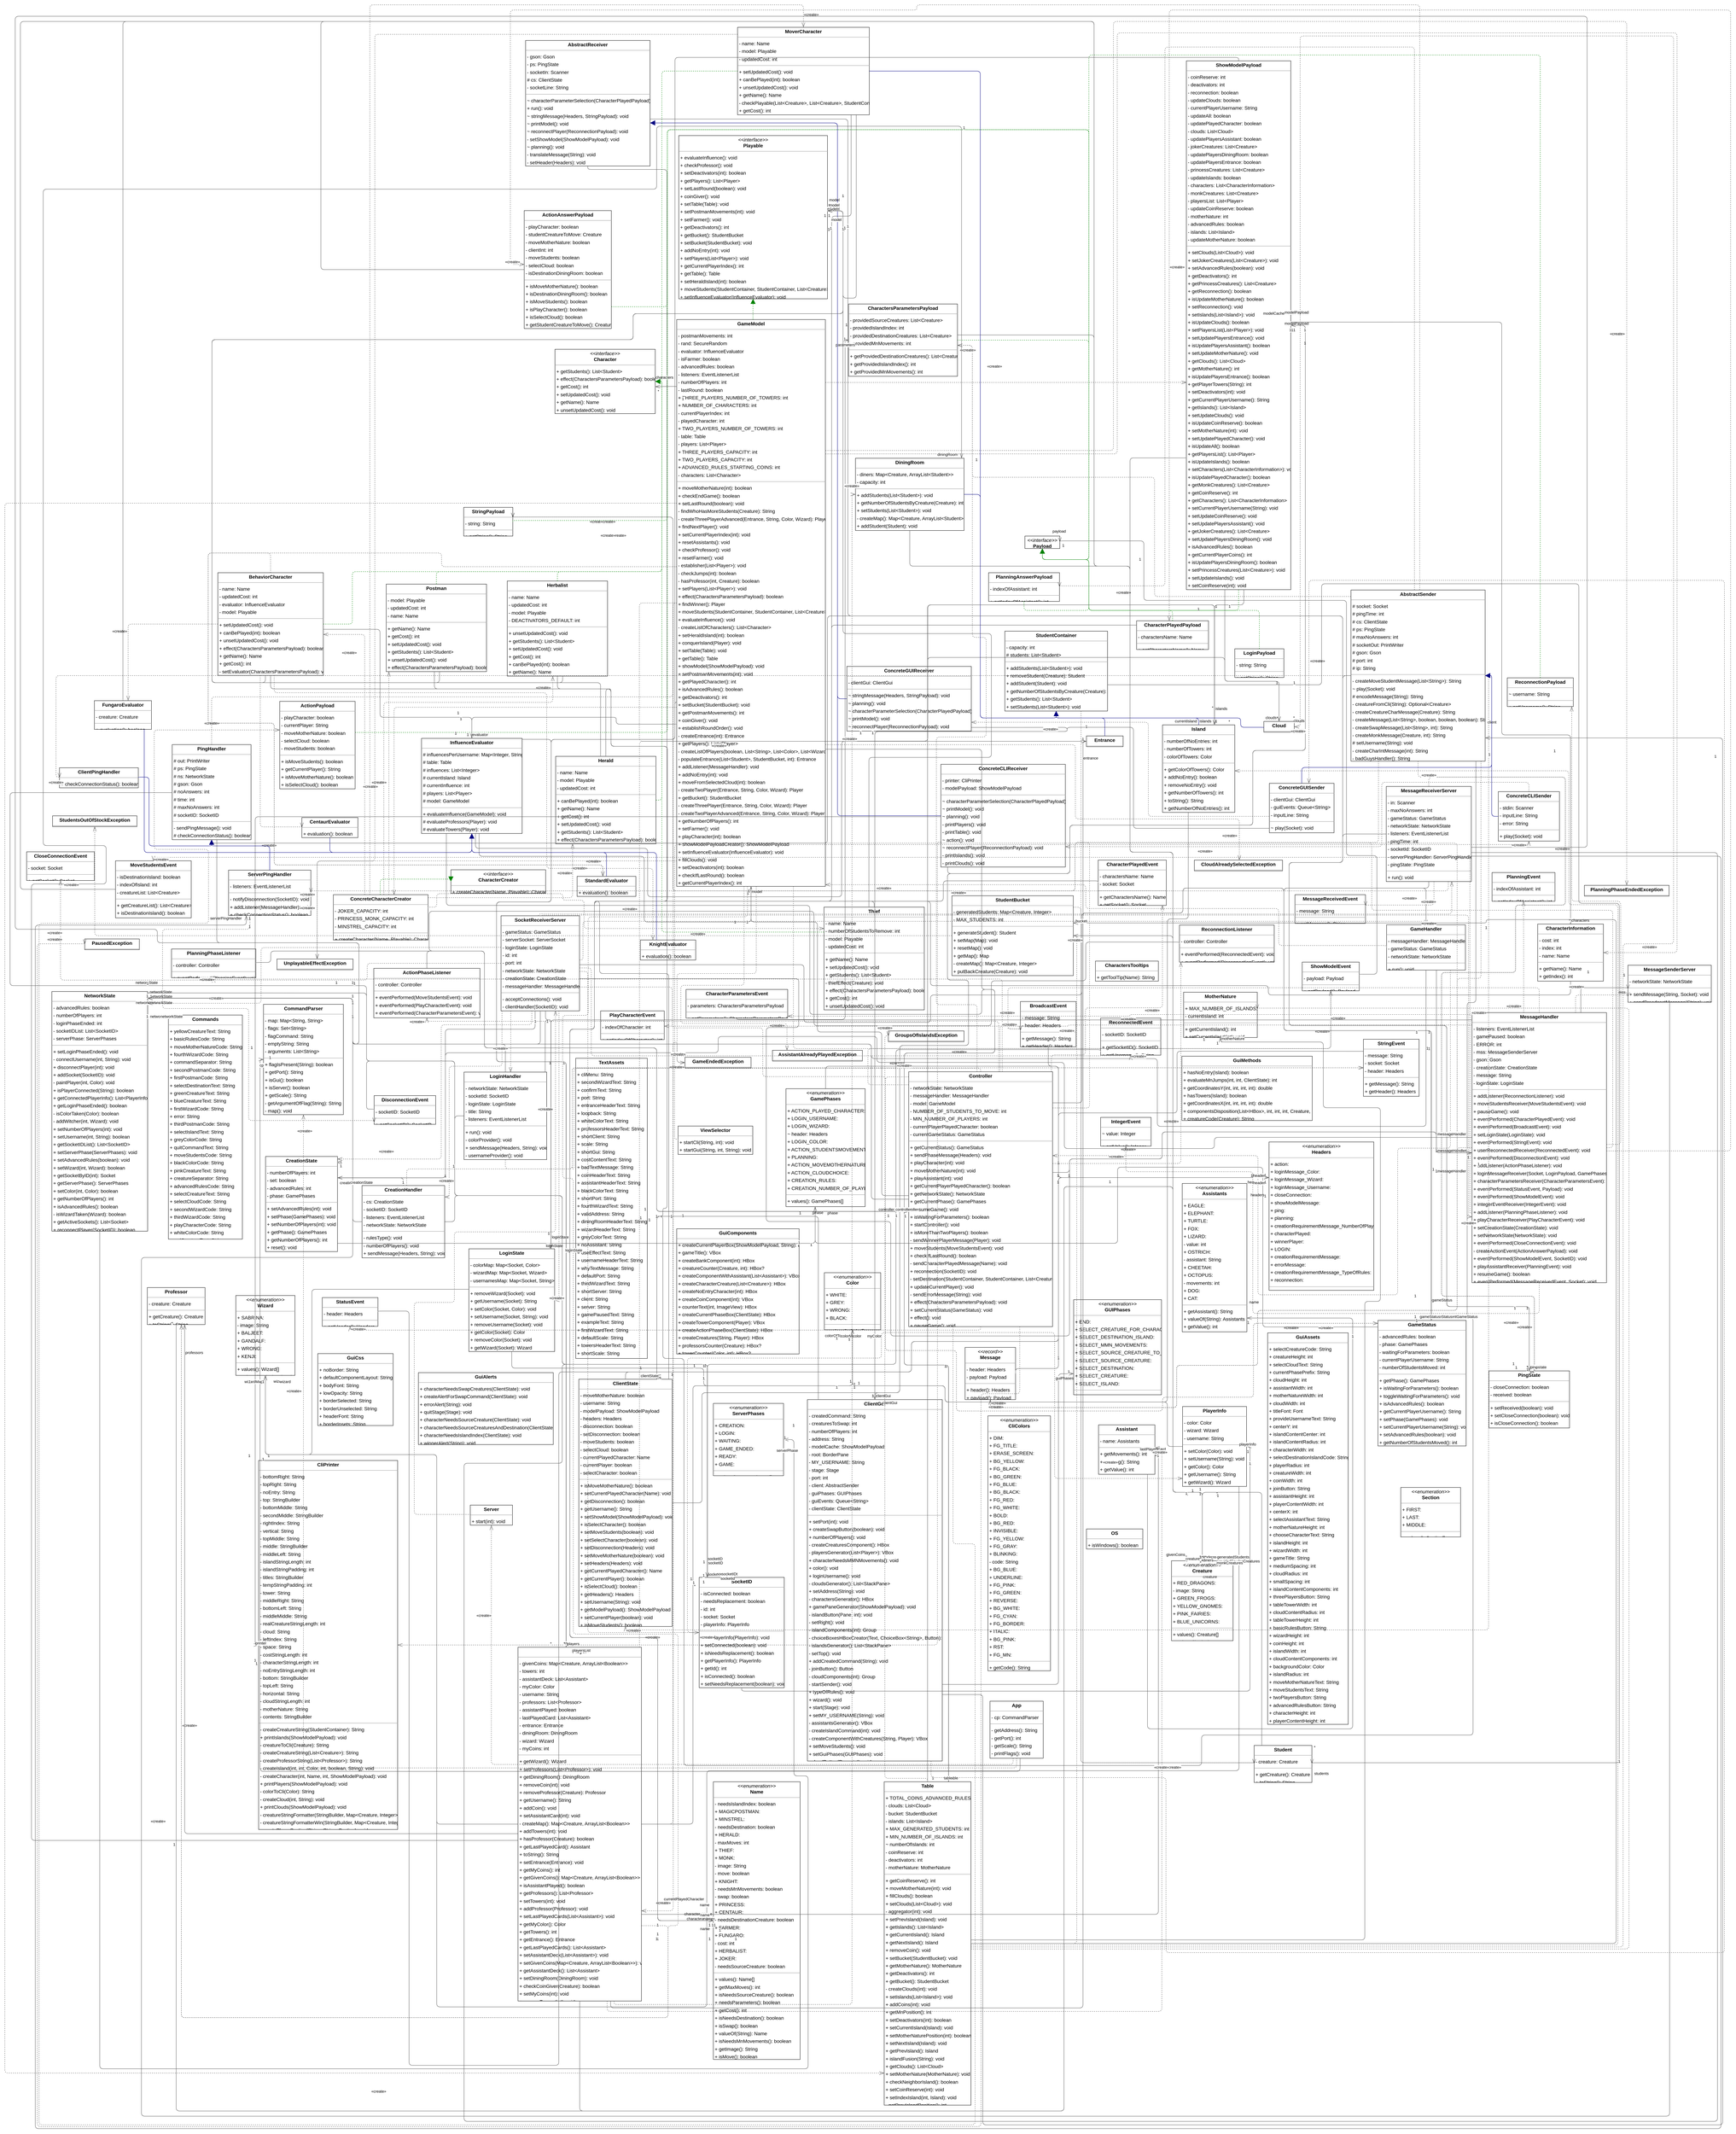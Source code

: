 <mxGraphModel dx="0" dy="0" grid="1" gridSize="10" guides="1" tooltips="1" connect="1" arrows="1" fold="1" page="0" pageScale="1" background="none" math="0" shadow="0">
  <root>
    <mxCell id="0" />
    <mxCell id="1" parent="0" />
    <mxCell id="node81" parent="1" vertex="1" value="&lt;p style=&quot;margin:0px;margin-top:4px;text-align:center;&quot;&gt;&lt;b&gt;AbstractReceiver&lt;/b&gt;&lt;/p&gt;&lt;hr size=&quot;1&quot;/&gt;&lt;p style=&quot;margin:0 0 0 4px;line-height:1.6;&quot;&gt;- gson: Gson&lt;br/&gt;- ps: PingState&lt;br/&gt;- socketIn: Scanner&lt;br/&gt;# cs: ClientState&lt;br/&gt;- socketLine: String&lt;/p&gt;&lt;hr size=&quot;1&quot;/&gt;&lt;p style=&quot;margin:0 0 0 4px;line-height:1.6;&quot;&gt;~ characterParameterSelection(CharacterPlayedPayload): void&lt;br/&gt;+ run(): void&lt;br/&gt;~ stringMessage(Headers, StringPayload): void&lt;br/&gt;~ printModel(): void&lt;br/&gt;~ reconnectPlayer(ReconnectionPayload): void&lt;br/&gt;- setShowModel(ShowModelPayload): void&lt;br/&gt;~ planning(): void&lt;br/&gt;- translateMessage(String): void&lt;br/&gt;- setHeader(Headers): void&lt;br/&gt;~ action(): void&lt;/p&gt;" style="verticalAlign=top;align=left;overflow=fill;fontSize=14;fontFamily=Helvetica;html=1;rounded=0;shadow=0;comic=0;labelBackgroundColor=none;strokeWidth=1;">
      <mxGeometry x="1314" y="23" width="360" height="363" as="geometry" />
    </mxCell>
    <mxCell id="node52" parent="1" vertex="1" value="&lt;p style=&quot;margin:0px;margin-top:4px;text-align:center;&quot;&gt;&lt;b&gt;AbstractSender&lt;/b&gt;&lt;/p&gt;&lt;hr size=&quot;1&quot;/&gt;&lt;p style=&quot;margin:0 0 0 4px;line-height:1.6;&quot;&gt;# socket: Socket&lt;br/&gt;# pingTime: int&lt;br/&gt;# cs: ClientState&lt;br/&gt;# ps: PingState&lt;br/&gt;# maxNoAnswers: int&lt;br/&gt;# socketOut: PrintWriter&lt;br/&gt;# gson: Gson&lt;br/&gt;# port: int&lt;br/&gt;# ip: String&lt;/p&gt;&lt;hr size=&quot;1&quot;/&gt;&lt;p style=&quot;margin:0 0 0 4px;line-height:1.6;&quot;&gt;- createMoveStudentMessage(List&amp;lt;String&amp;gt;): String&lt;br/&gt;~ play(Socket): void&lt;br/&gt;# encodeMessage(String): String&lt;br/&gt;- creatureFromCli(String): Optional&amp;lt;Creature&amp;gt;&lt;br/&gt;- createCreatureCharMessage(Creature): String&lt;br/&gt;- createMessage(List&amp;lt;String&amp;gt;, boolean, boolean, boolean): String&lt;br/&gt;- createSwapMessage(List&amp;lt;String&amp;gt;, int): String&lt;br/&gt;- createMonkMessage(Creature, int): String&lt;br/&gt;# setUsername(String): void&lt;br/&gt;- createCharIntMessage(int): String&lt;br/&gt;- badGuysHandler(): String&lt;br/&gt;+ startClient(): void&lt;/p&gt;" style="verticalAlign=top;align=left;overflow=fill;fontSize=14;fontFamily=Helvetica;html=1;rounded=0;shadow=0;comic=0;labelBackgroundColor=none;strokeWidth=1;">
      <mxGeometry x="3701" y="1612" width="388" height="495" as="geometry" />
    </mxCell>
    <mxCell id="node95" parent="1" vertex="1" value="&lt;p style=&quot;margin:0px;margin-top:4px;text-align:center;&quot;&gt;&lt;b&gt;ActionAnswerPayload&lt;/b&gt;&lt;/p&gt;&lt;hr size=&quot;1&quot;/&gt;&lt;p style=&quot;margin:0 0 0 4px;line-height:1.6;&quot;&gt;- playCharacter: boolean&lt;br/&gt;- studentCreatureToMove: Creature&lt;br/&gt;- moveMotherNature: boolean&lt;br/&gt;- clientInt: int&lt;br/&gt;- moveStudents: boolean&lt;br/&gt;- selectCloud: boolean&lt;br/&gt;- isDestinationDiningRoom: boolean&lt;/p&gt;&lt;hr size=&quot;1&quot;/&gt;&lt;p style=&quot;margin:0 0 0 4px;line-height:1.6;&quot;&gt;+ isMoveMotherNature(): boolean&lt;br/&gt;+ isDestinationDiningRoom(): boolean&lt;br/&gt;+ isMoveStudents(): boolean&lt;br/&gt;+ isPlayCharacter(): boolean&lt;br/&gt;+ isSelectCloud(): boolean&lt;br/&gt;+ getStudentCreatureToMove(): Creature&lt;br/&gt;+ getClientInt(): int&lt;/p&gt;" style="verticalAlign=top;align=left;overflow=fill;fontSize=14;fontFamily=Helvetica;html=1;rounded=0;shadow=0;comic=0;labelBackgroundColor=none;strokeWidth=1;">
      <mxGeometry x="1310" y="515" width="252" height="341" as="geometry" />
    </mxCell>
    <mxCell id="node2" parent="1" vertex="1" value="&lt;p style=&quot;margin:0px;margin-top:4px;text-align:center;&quot;&gt;&lt;b&gt;ActionPayload&lt;/b&gt;&lt;/p&gt;&lt;hr size=&quot;1&quot;/&gt;&lt;p style=&quot;margin:0 0 0 4px;line-height:1.6;&quot;&gt;- playCharacter: boolean&lt;br/&gt;- currentPlayer: String&lt;br/&gt;- moveMotherNature: boolean&lt;br/&gt;- selectCloud: boolean&lt;br/&gt;- moveStudents: boolean&lt;/p&gt;&lt;hr size=&quot;1&quot;/&gt;&lt;p style=&quot;margin:0 0 0 4px;line-height:1.6;&quot;&gt;+ isMoveStudents(): boolean&lt;br/&gt;+ getCurrentPlayer(): String&lt;br/&gt;+ isMoveMotherNature(): boolean&lt;br/&gt;+ isSelectCloud(): boolean&lt;br/&gt;+ isPlayCharacter(): boolean&lt;/p&gt;" style="verticalAlign=top;align=left;overflow=fill;fontSize=14;fontFamily=Helvetica;html=1;rounded=0;shadow=0;comic=0;labelBackgroundColor=none;strokeWidth=1;">
      <mxGeometry x="603" y="1934" width="218" height="253" as="geometry" />
    </mxCell>
    <mxCell id="node78" parent="1" vertex="1" value="&lt;p style=&quot;margin:0px;margin-top:4px;text-align:center;&quot;&gt;&lt;b&gt;ActionPhaseListener&lt;/b&gt;&lt;/p&gt;&lt;hr size=&quot;1&quot;/&gt;&lt;p style=&quot;margin:0 0 0 4px;line-height:1.6;&quot;&gt;- controller: Controller&lt;/p&gt;&lt;hr size=&quot;1&quot;/&gt;&lt;p style=&quot;margin:0 0 0 4px;line-height:1.6;&quot;&gt;+ eventPerformed(MoveStudentsEvent): void&lt;br/&gt;+ eventPerformed(PlayCharacterEvent): void&lt;br/&gt;+ eventPerformed(CharacterParametersEvent): void&lt;br/&gt;+ eventPerformed(IntegerEvent): void&lt;/p&gt;" style="verticalAlign=top;align=left;overflow=fill;fontSize=14;fontFamily=Helvetica;html=1;rounded=0;shadow=0;comic=0;labelBackgroundColor=none;strokeWidth=1;">
      <mxGeometry x="875" y="2706" width="307" height="143" as="geometry" />
    </mxCell>
    <mxCell id="node38" parent="1" vertex="1" value="&lt;p style=&quot;margin:0px;margin-top:4px;text-align:center;&quot;&gt;&lt;b&gt;App&lt;/b&gt;&lt;/p&gt;&lt;hr size=&quot;1&quot;/&gt;&lt;p style=&quot;margin:0 0 0 4px;line-height:1.6;&quot;&gt;- cp: CommandParser&lt;/p&gt;&lt;hr size=&quot;1&quot;/&gt;&lt;p style=&quot;margin:0 0 0 4px;line-height:1.6;&quot;&gt;- getAddress(): String&lt;br/&gt;- getPort(): int&lt;br/&gt;- getScale(): String&lt;br/&gt;- printFlags(): void&lt;br/&gt;+ main(String[]): void&lt;/p&gt;" style="verticalAlign=top;align=left;overflow=fill;fontSize=14;fontFamily=Helvetica;html=1;rounded=0;shadow=0;comic=0;labelBackgroundColor=none;strokeWidth=1;">
      <mxGeometry x="2657" y="4825" width="154" height="165" as="geometry" />
    </mxCell>
    <mxCell id="node22" parent="1" vertex="1" value="&lt;p style=&quot;margin:0px;margin-top:4px;text-align:center;&quot;&gt;&lt;b&gt;Assistant&lt;/b&gt;&lt;/p&gt;&lt;hr size=&quot;1&quot;/&gt;&lt;p style=&quot;margin:0 0 0 4px;line-height:1.6;&quot;&gt;- name: Assistants&lt;/p&gt;&lt;hr size=&quot;1&quot;/&gt;&lt;p style=&quot;margin:0 0 0 4px;line-height:1.6;&quot;&gt;+ getMovements(): int&lt;br/&gt;+ toString(): String&lt;br/&gt;+ getValue(): int&lt;br/&gt;+ getName(): Assistants&lt;/p&gt;" style="verticalAlign=top;align=left;overflow=fill;fontSize=14;fontFamily=Helvetica;html=1;rounded=0;shadow=0;comic=0;labelBackgroundColor=none;strokeWidth=1;">
      <mxGeometry x="2971" y="4026" width="163" height="143" as="geometry" />
    </mxCell>
    <mxCell id="node104" parent="1" vertex="1" value="&lt;p style=&quot;margin:0px;margin-top:4px;text-align:center;&quot;&gt;&lt;b&gt;AssistantAlreadyPlayedException&lt;/b&gt;&lt;/p&gt;&lt;hr size=&quot;1&quot;/&gt;" style="verticalAlign=top;align=left;overflow=fill;fontSize=14;fontFamily=Helvetica;html=1;rounded=0;shadow=0;comic=0;labelBackgroundColor=none;strokeWidth=1;">
      <mxGeometry x="2028" y="2943" width="260" height="31" as="geometry" />
    </mxCell>
    <mxCell id="node10" parent="1" vertex="1" value="&lt;p style=&quot;margin:0px;margin-top:4px;text-align:center;&quot;&gt;&lt;i&gt;&amp;lt;&amp;lt;enumeration&amp;gt;&amp;gt;&lt;/i&gt;&lt;br/&gt;&lt;b&gt;Assistants&lt;/b&gt;&lt;/p&gt;&lt;hr size=&quot;1&quot;/&gt;&lt;p style=&quot;margin:0 0 0 4px;line-height:1.6;&quot;&gt;+ EAGLE: &lt;br/&gt;+ ELEPHANT: &lt;br/&gt;+ TURTLE: &lt;br/&gt;+ FOX: &lt;br/&gt;+ LIZARD: &lt;br/&gt;- value: int&lt;br/&gt;+ OSTRICH: &lt;br/&gt;- assistant: String&lt;br/&gt;+ CHEETAH: &lt;br/&gt;+ OCTOPUS: &lt;br/&gt;- movements: int&lt;br/&gt;+ DOG: &lt;br/&gt;+ CAT: &lt;/p&gt;&lt;hr size=&quot;1&quot;/&gt;&lt;p style=&quot;margin:0 0 0 4px;line-height:1.6;&quot;&gt;+ getAssistant(): String&lt;br/&gt;+ valueOf(String): Assistants&lt;br/&gt;+ getValue(): int&lt;br/&gt;+ getMovements(): int&lt;br/&gt;+ values(): Assistants[]&lt;/p&gt;" style="verticalAlign=top;align=left;overflow=fill;fontSize=14;fontFamily=Helvetica;html=1;rounded=0;shadow=0;comic=0;labelBackgroundColor=none;strokeWidth=1;">
      <mxGeometry x="3213" y="3328" width="187" height="429" as="geometry" />
    </mxCell>
    <mxCell id="node9" parent="1" vertex="1" value="&lt;p style=&quot;margin:0px;margin-top:4px;text-align:center;&quot;&gt;&lt;b&gt;BehaviorCharacter&lt;/b&gt;&lt;/p&gt;&lt;hr size=&quot;1&quot;/&gt;&lt;p style=&quot;margin:0 0 0 4px;line-height:1.6;&quot;&gt;- name: Name&lt;br/&gt;- updatedCost: int&lt;br/&gt;- evaluator: InfluenceEvaluator&lt;br/&gt;- model: Playable&lt;/p&gt;&lt;hr size=&quot;1&quot;/&gt;&lt;p style=&quot;margin:0 0 0 4px;line-height:1.6;&quot;&gt;+ setUpdatedCost(): void&lt;br/&gt;+ canBePlayed(int): boolean&lt;br/&gt;+ unsetUpdatedCost(): void&lt;br/&gt;+ effect(CharactersParametersPayload): boolean&lt;br/&gt;+ getName(): Name&lt;br/&gt;+ getCost(): int&lt;br/&gt;- setEvaluator(CharactersParametersPayload): void&lt;br/&gt;+ getStudents(): List&amp;lt;Student&amp;gt;&lt;/p&gt;" style="verticalAlign=top;align=left;overflow=fill;fontSize=14;fontFamily=Helvetica;html=1;rounded=0;shadow=0;comic=0;labelBackgroundColor=none;strokeWidth=1;">
      <mxGeometry x="424" y="1562" width="305" height="297" as="geometry" />
    </mxCell>
    <mxCell id="node58" parent="1" vertex="1" value="&lt;p style=&quot;margin:0px;margin-top:4px;text-align:center;&quot;&gt;&lt;b&gt;BroadcastEvent&lt;/b&gt;&lt;/p&gt;&lt;hr size=&quot;1&quot;/&gt;&lt;p style=&quot;margin:0 0 0 4px;line-height:1.6;&quot;&gt;- message: String&lt;br/&gt;- header: Headers&lt;/p&gt;&lt;hr size=&quot;1&quot;/&gt;&lt;p style=&quot;margin:0 0 0 4px;line-height:1.6;&quot;&gt;+ getMessage(): String&lt;br/&gt;+ getHeader(): Headers&lt;/p&gt;" style="verticalAlign=top;align=left;overflow=fill;fontSize=14;fontFamily=Helvetica;html=1;rounded=0;shadow=0;comic=0;labelBackgroundColor=none;strokeWidth=1;">
      <mxGeometry x="2745" y="2802" width="161" height="131" as="geometry" />
    </mxCell>
    <mxCell id="node56" parent="1" vertex="1" value="&lt;p style=&quot;margin:0px;margin-top:4px;text-align:center;&quot;&gt;&lt;b&gt;CentaurEvaluator&lt;/b&gt;&lt;/p&gt;&lt;hr size=&quot;1&quot;/&gt;&lt;p style=&quot;margin:0 0 0 4px;line-height:1.6;&quot;&gt;+ evaluation(): boolean&lt;/p&gt;" style="verticalAlign=top;align=left;overflow=fill;fontSize=14;fontFamily=Helvetica;html=1;rounded=0;shadow=0;comic=0;labelBackgroundColor=none;strokeWidth=1;">
      <mxGeometry x="667" y="2270" width="162" height="58" as="geometry" />
    </mxCell>
    <mxCell id="node37" parent="1" vertex="1" value="&lt;p style=&quot;margin:0px;margin-top:4px;text-align:center;&quot;&gt;&lt;i&gt;&amp;lt;&amp;lt;interface&amp;gt;&amp;gt;&lt;/i&gt;&lt;br/&gt;&lt;b&gt;Character&lt;/b&gt;&lt;/p&gt;&lt;hr size=&quot;1&quot;/&gt;&lt;p style=&quot;margin:0 0 0 4px;line-height:1.6;&quot;&gt;+ getStudents(): List&amp;lt;Student&amp;gt;&lt;br/&gt;+ effect(CharactersParametersPayload): boolean&lt;br/&gt;+ getCost(): int&lt;br/&gt;+ setUpdatedCost(): void&lt;br/&gt;+ getName(): Name&lt;br/&gt;+ unsetUpdatedCost(): void&lt;br/&gt;+ canBePlayed(int): boolean&lt;/p&gt;" style="verticalAlign=top;align=left;overflow=fill;fontSize=14;fontFamily=Helvetica;html=1;rounded=0;shadow=0;comic=0;labelBackgroundColor=none;strokeWidth=1;">
      <mxGeometry x="1399" y="916" width="290" height="186" as="geometry" />
    </mxCell>
    <mxCell id="node102" parent="1" vertex="1" value="&lt;p style=&quot;margin:0px;margin-top:4px;text-align:center;&quot;&gt;&lt;i&gt;&amp;lt;&amp;lt;interface&amp;gt;&amp;gt;&lt;/i&gt;&lt;br/&gt;&lt;b&gt;CharacterCreator&lt;/b&gt;&lt;/p&gt;&lt;hr size=&quot;1&quot;/&gt;&lt;p style=&quot;margin:0 0 0 4px;line-height:1.6;&quot;&gt;+ createCharacter(Name, Playable): Character&lt;/p&gt;" style="verticalAlign=top;align=left;overflow=fill;fontSize=14;fontFamily=Helvetica;html=1;rounded=0;shadow=0;comic=0;labelBackgroundColor=none;strokeWidth=1;">
      <mxGeometry x="1098" y="2421" width="274" height="68" as="geometry" />
    </mxCell>
    <mxCell id="node32" parent="1" vertex="1" value="&lt;p style=&quot;margin:0px;margin-top:4px;text-align:center;&quot;&gt;&lt;b&gt;CharacterInformation&lt;/b&gt;&lt;/p&gt;&lt;hr size=&quot;1&quot;/&gt;&lt;p style=&quot;margin:0 0 0 4px;line-height:1.6;&quot;&gt;- cost: int&lt;br/&gt;- index: int&lt;br/&gt;- name: Name&lt;/p&gt;&lt;hr size=&quot;1&quot;/&gt;&lt;p style=&quot;margin:0 0 0 4px;line-height:1.6;&quot;&gt;+ getName(): Name&lt;br/&gt;+ getIndex(): int&lt;br/&gt;+ getCost(): int&lt;/p&gt;" style="verticalAlign=top;align=left;overflow=fill;fontSize=14;fontFamily=Helvetica;html=1;rounded=0;shadow=0;comic=0;labelBackgroundColor=none;strokeWidth=1;">
      <mxGeometry x="4241" y="2578" width="190" height="165" as="geometry" />
    </mxCell>
    <mxCell id="node103" parent="1" vertex="1" value="&lt;p style=&quot;margin:0px;margin-top:4px;text-align:center;&quot;&gt;&lt;b&gt;CharacterParametersEvent&lt;/b&gt;&lt;/p&gt;&lt;hr size=&quot;1&quot;/&gt;&lt;p style=&quot;margin:0 0 0 4px;line-height:1.6;&quot;&gt;- parameters: CharactersParametersPayload&lt;/p&gt;&lt;hr size=&quot;1&quot;/&gt;&lt;p style=&quot;margin:0 0 0 4px;line-height:1.6;&quot;&gt;+ getParameters(): CharactersParametersPayload&lt;/p&gt;" style="verticalAlign=top;align=left;overflow=fill;fontSize=14;fontFamily=Helvetica;html=1;rounded=0;shadow=0;comic=0;labelBackgroundColor=none;strokeWidth=1;">
      <mxGeometry x="1778" y="2767" width="294" height="83" as="geometry" />
    </mxCell>
    <mxCell id="node106" parent="1" vertex="1" value="&lt;p style=&quot;margin:0px;margin-top:4px;text-align:center;&quot;&gt;&lt;b&gt;CharacterPlayedEvent&lt;/b&gt;&lt;/p&gt;&lt;hr size=&quot;1&quot;/&gt;&lt;p style=&quot;margin:0 0 0 4px;line-height:1.6;&quot;&gt;- charactersName: Name&lt;br/&gt;- socket: Socket&lt;/p&gt;&lt;hr size=&quot;1&quot;/&gt;&lt;p style=&quot;margin:0 0 0 4px;line-height:1.6;&quot;&gt;+ getCharactersName(): Name&lt;br/&gt;+ getSocket(): Socket&lt;/p&gt;" style="verticalAlign=top;align=left;overflow=fill;fontSize=14;fontFamily=Helvetica;html=1;rounded=0;shadow=0;comic=0;labelBackgroundColor=none;strokeWidth=1;">
      <mxGeometry x="2970" y="2393" width="197" height="131" as="geometry" />
    </mxCell>
    <mxCell id="node25" parent="1" vertex="1" value="&lt;p style=&quot;margin:0px;margin-top:4px;text-align:center;&quot;&gt;&lt;b&gt;CharacterPlayedPayload&lt;/b&gt;&lt;/p&gt;&lt;hr size=&quot;1&quot;/&gt;&lt;p style=&quot;margin:0 0 0 4px;line-height:1.6;&quot;&gt;- charactersName: Name&lt;/p&gt;&lt;hr size=&quot;1&quot;/&gt;&lt;p style=&quot;margin:0 0 0 4px;line-height:1.6;&quot;&gt;+ getCharactersName(): Name&lt;/p&gt;" style="verticalAlign=top;align=left;overflow=fill;fontSize=14;fontFamily=Helvetica;html=1;rounded=0;shadow=0;comic=0;labelBackgroundColor=none;strokeWidth=1;">
      <mxGeometry x="3081" y="1701" width="208" height="83" as="geometry" />
    </mxCell>
    <mxCell id="node105" parent="1" vertex="1" value="&lt;p style=&quot;margin:0px;margin-top:4px;text-align:center;&quot;&gt;&lt;b&gt;CharactersParametersPayload&lt;/b&gt;&lt;/p&gt;&lt;hr size=&quot;1&quot;/&gt;&lt;p style=&quot;margin:0 0 0 4px;line-height:1.6;&quot;&gt;- providedSourceCreatures: List&amp;lt;Creature&amp;gt;&lt;br/&gt;- providedIslandIndex: int&lt;br/&gt;- providedDestinationCreatures: List&amp;lt;Creature&amp;gt;&lt;br/&gt;- providedMnMovements: int&lt;/p&gt;&lt;hr size=&quot;1&quot;/&gt;&lt;p style=&quot;margin:0 0 0 4px;line-height:1.6;&quot;&gt;+ getProvidedDestinationCreatures(): List&amp;lt;Creature&amp;gt;&lt;br/&gt;+ getProvidedIslandIndex(): int&lt;br/&gt;+ getProvidedMnMovements(): int&lt;br/&gt;+ getProvidedSourceCreatures(): List&amp;lt;Creature&amp;gt;&lt;/p&gt;" style="verticalAlign=top;align=left;overflow=fill;fontSize=14;fontFamily=Helvetica;html=1;rounded=0;shadow=0;comic=0;labelBackgroundColor=none;strokeWidth=1;">
      <mxGeometry x="2248" y="785" width="315" height="209" as="geometry" />
    </mxCell>
    <mxCell id="node6" parent="1" vertex="1" value="&lt;p style=&quot;margin:0px;margin-top:4px;text-align:center;&quot;&gt;&lt;b&gt;CharactersTooltips&lt;/b&gt;&lt;/p&gt;&lt;hr size=&quot;1&quot;/&gt;&lt;p style=&quot;margin:0 0 0 4px;line-height:1.6;&quot;&gt;+ getToolTip(Name): String&lt;/p&gt;" style="verticalAlign=top;align=left;overflow=fill;fontSize=14;fontFamily=Helvetica;html=1;rounded=0;shadow=0;comic=0;labelBackgroundColor=none;strokeWidth=1;">
      <mxGeometry x="2962" y="2685" width="182" height="58" as="geometry" />
    </mxCell>
    <mxCell id="node115" parent="1" vertex="1" value="&lt;p style=&quot;margin:0px;margin-top:4px;text-align:center;&quot;&gt;&lt;i&gt;&amp;lt;&amp;lt;enumeration&amp;gt;&amp;gt;&lt;/i&gt;&lt;br/&gt;&lt;b&gt;CliColors&lt;/b&gt;&lt;/p&gt;&lt;hr size=&quot;1&quot;/&gt;&lt;p style=&quot;margin:0 0 0 4px;line-height:1.6;&quot;&gt;+ DIM: &lt;br/&gt;+ FG_TITLE: &lt;br/&gt;+ ERASE_SCREEN: &lt;br/&gt;+ BG_YELLOW: &lt;br/&gt;+ FG_BLACK: &lt;br/&gt;+ BG_GREEN: &lt;br/&gt;+ FG_BLUE: &lt;br/&gt;+ BG_BLACK: &lt;br/&gt;+ FG_RED: &lt;br/&gt;+ FG_WHITE: &lt;br/&gt;+ BOLD: &lt;br/&gt;+ BG_RED: &lt;br/&gt;+ INVISIBLE: &lt;br/&gt;+ FG_YELLOW: &lt;br/&gt;+ FG_GRAY: &lt;br/&gt;+ BLINKING: &lt;br/&gt;- code: String&lt;br/&gt;+ BG_BLUE: &lt;br/&gt;+ UNDERLINE: &lt;br/&gt;+ FG_PINK: &lt;br/&gt;+ FG_GREEN: &lt;br/&gt;+ REVERSE: &lt;br/&gt;+ BG_WHITE: &lt;br/&gt;+ FG_CYAN: &lt;br/&gt;+ FG_BORDER: &lt;br/&gt;+ ITALIC: &lt;br/&gt;+ BG_PINK: &lt;br/&gt;+ RST: &lt;br/&gt;+ FG_MN: &lt;/p&gt;&lt;hr size=&quot;1&quot;/&gt;&lt;p style=&quot;margin:0 0 0 4px;line-height:1.6;&quot;&gt;+ getCode(): String&lt;br/&gt;+ valueOf(String): CliColors&lt;br/&gt;+ values(): CliColors[]&lt;/p&gt;" style="verticalAlign=top;align=left;overflow=fill;fontSize=14;fontFamily=Helvetica;html=1;rounded=0;shadow=0;comic=0;labelBackgroundColor=none;strokeWidth=1;">
      <mxGeometry x="2651" y="4000" width="181" height="737" as="geometry" />
    </mxCell>
    <mxCell id="node49" parent="1" vertex="1" value="&lt;p style=&quot;margin:0px;margin-top:4px;text-align:center;&quot;&gt;&lt;b&gt;CliPrinter&lt;/b&gt;&lt;/p&gt;&lt;hr size=&quot;1&quot;/&gt;&lt;p style=&quot;margin:0 0 0 4px;line-height:1.6;&quot;&gt;- bottomRight: String&lt;br/&gt;- topRight: String&lt;br/&gt;- noEntry: String&lt;br/&gt;- top: StringBuilder&lt;br/&gt;- bottomMiddle: String&lt;br/&gt;- secondMiddle: StringBuilder&lt;br/&gt;- rightIndex: String&lt;br/&gt;- vertical: String&lt;br/&gt;- topMiddle: String&lt;br/&gt;- middle: StringBuilder&lt;br/&gt;- middleLeft: String&lt;br/&gt;- islandStringLength: int&lt;br/&gt;- islandStringPadding: int&lt;br/&gt;- titles: StringBuilder&lt;br/&gt;- tempStringPadding: int&lt;br/&gt;- tower: String&lt;br/&gt;- middleRight: String&lt;br/&gt;- bottomLeft: String&lt;br/&gt;- middleMiddle: String&lt;br/&gt;- realCreatureStringLength: int&lt;br/&gt;- cloud: String&lt;br/&gt;- leftIndex: String&lt;br/&gt;- space: String&lt;br/&gt;- costStringLength: int&lt;br/&gt;- characterStringLength: int&lt;br/&gt;- noEntryStringLength: int&lt;br/&gt;- bottom: StringBuilder&lt;br/&gt;- topLeft: String&lt;br/&gt;- horizontal: String&lt;br/&gt;- cloudStringLength: int&lt;br/&gt;- motherNature: String&lt;br/&gt;- contents: StringBuilder&lt;/p&gt;&lt;hr size=&quot;1&quot;/&gt;&lt;p style=&quot;margin:0 0 0 4px;line-height:1.6;&quot;&gt;- createCreatureString(StudentContainer): String&lt;br/&gt;+ printIslands(ShowModelPayload): void&lt;br/&gt;- creatureToCli(Creature): String&lt;br/&gt;- createCreatureString(List&amp;lt;Creature&amp;gt;): String&lt;br/&gt;- createProfessorString(List&amp;lt;Professor&amp;gt;): String&lt;br/&gt;- createIsland(int, int, Color, int, boolean, String): void&lt;br/&gt;- createCharacter(int, Name, int, ShowModelPayload): void&lt;br/&gt;+ printPlayers(ShowModelPayload): void&lt;br/&gt;- colorToCli(Color): String&lt;br/&gt;- createCloud(int, String): void&lt;br/&gt;+ printClouds(ShowModelPayload): void&lt;br/&gt;- creatureStringFormatter(StringBuilder, Map&amp;lt;Creature, Integer&amp;gt;): void&lt;br/&gt;- creatureStringFormatterWin(StringBuilder, Map&amp;lt;Creature, Integer&amp;gt;): void&lt;br/&gt;- createPlayerSection(String, String, Section): void&lt;br/&gt;+ printTable(ShowModelPayload): void&lt;/p&gt;" style="verticalAlign=top;align=left;overflow=fill;fontSize=14;fontFamily=Helvetica;html=1;rounded=0;shadow=0;comic=0;labelBackgroundColor=none;strokeWidth=1;">
      <mxGeometry x="542" y="4129" width="402" height="1067" as="geometry" />
    </mxCell>
    <mxCell id="node64" parent="1" vertex="1" value="&lt;p style=&quot;margin:0px;margin-top:4px;text-align:center;&quot;&gt;&lt;b&gt;ClientGui&lt;/b&gt;&lt;/p&gt;&lt;hr size=&quot;1&quot;/&gt;&lt;p style=&quot;margin:0 0 0 4px;line-height:1.6;&quot;&gt;- createdCommand: String&lt;br/&gt;- creaturesToSwap: int&lt;br/&gt;- numberOfPlayers: int&lt;br/&gt;- address: String&lt;br/&gt;- modelCache: ShowModelPayload&lt;br/&gt;- root: BorderPane&lt;br/&gt;- MY_USERNAME: String&lt;br/&gt;- stage: Stage&lt;br/&gt;- port: int&lt;br/&gt;- client: AbstractSender&lt;br/&gt;- guiPhases: GUIPhases&lt;br/&gt;- guiEvents: Queue&amp;lt;String&amp;gt;&lt;br/&gt;- clientState: ClientState&lt;/p&gt;&lt;hr size=&quot;1&quot;/&gt;&lt;p style=&quot;margin:0 0 0 4px;line-height:1.6;&quot;&gt;+ setPort(int): void&lt;br/&gt;+ createSwapButton(boolean): void&lt;br/&gt;+ numberOfPlayers(): void&lt;br/&gt;- createCreaturesComponent(): HBox&lt;br/&gt;- playersGenerator(List&amp;lt;Player&amp;gt;): VBox&lt;br/&gt;+ characterNeedsMMNMovements(): void&lt;br/&gt;+ color(): void&lt;br/&gt;+ loginUsername(): void&lt;br/&gt;- cloudsGenerator(): List&amp;lt;StackPane&amp;gt;&lt;br/&gt;+ setAddress(String): void&lt;br/&gt;- charactersGenerator(): HBox&lt;br/&gt;+ gamePaneGenerator(ShowModelPayload): void&lt;br/&gt;- islandButton(Pane, int): void&lt;br/&gt;- setRight(): void&lt;br/&gt;- islandComponents(int): Group&lt;br/&gt;- choiceBoxesHBoxCreator(Text, ChoiceBox&amp;lt;String&amp;gt;, Button): void&lt;br/&gt;- islandsGenerator(): List&amp;lt;StackPane&amp;gt;&lt;br/&gt;- setTop(): void&lt;br/&gt;+ addCreatedCommand(String): void&lt;br/&gt;- joinButton(): Button&lt;br/&gt;- cloudComponents(int): Group&lt;br/&gt;- startSender(): void&lt;br/&gt;+ typeOfRules(): void&lt;br/&gt;+ wizard(): void&lt;br/&gt;+ start(Stage): void&lt;br/&gt;+ setMY_USERNAME(String): void&lt;br/&gt;- assistantsGenerator(): VBox&lt;br/&gt;- createIslandCommand(int): void&lt;br/&gt;- createComponentWithCreatures(String, Player): VBox&lt;br/&gt;+ setMoveStudents(): void&lt;br/&gt;+ setGuiPhases(GUIPhases): void&lt;br/&gt;- cloudButton(Pane, int): void&lt;br/&gt;+ updateClientState(ClientState): void&lt;/p&gt;" style="verticalAlign=top;align=left;overflow=fill;fontSize=14;fontFamily=Helvetica;html=1;rounded=0;shadow=0;comic=0;labelBackgroundColor=none;strokeWidth=1;">
      <mxGeometry x="2129" y="3953" width="390" height="1045" as="geometry" />
    </mxCell>
    <mxCell id="node70" parent="1" vertex="1" value="&lt;p style=&quot;margin:0px;margin-top:4px;text-align:center;&quot;&gt;&lt;b&gt;ClientPingHandler&lt;/b&gt;&lt;/p&gt;&lt;hr size=&quot;1&quot;/&gt;&lt;p style=&quot;margin:0 0 0 4px;line-height:1.6;&quot;&gt;+ checkConnectionStatus(): boolean&lt;/p&gt;" style="verticalAlign=top;align=left;overflow=fill;fontSize=14;fontFamily=Helvetica;html=1;rounded=0;shadow=0;comic=0;labelBackgroundColor=none;strokeWidth=1;">
      <mxGeometry x="-34" y="2126" width="228" height="58" as="geometry" />
    </mxCell>
    <mxCell id="node0" parent="1" vertex="1" value="&lt;p style=&quot;margin:0px;margin-top:4px;text-align:center;&quot;&gt;&lt;b&gt;ClientState&lt;/b&gt;&lt;/p&gt;&lt;hr size=&quot;1&quot;/&gt;&lt;p style=&quot;margin:0 0 0 4px;line-height:1.6;&quot;&gt;- moveMotherNature: boolean&lt;br/&gt;- username: String&lt;br/&gt;- modelPayload: ShowModelPayload&lt;br/&gt;- headers: Headers&lt;br/&gt;- disconnection: boolean&lt;br/&gt;- setDisconnection: boolean&lt;br/&gt;- moveStudents: boolean&lt;br/&gt;- selectCloud: boolean&lt;br/&gt;- currentPlayedCharacter: Name&lt;br/&gt;- currentPlayer: boolean&lt;br/&gt;- selectCharacter: boolean&lt;/p&gt;&lt;hr size=&quot;1&quot;/&gt;&lt;p style=&quot;margin:0 0 0 4px;line-height:1.6;&quot;&gt;+ isMoveMotherNature(): boolean&lt;br/&gt;+ setCurrentPlayedCharacter(Name): void&lt;br/&gt;+ getDisconnection(): boolean&lt;br/&gt;+ getUsername(): String&lt;br/&gt;+ setShowModel(ShowModelPayload): void&lt;br/&gt;+ isSelectCharacter(): boolean&lt;br/&gt;+ setMoveStudents(boolean): void&lt;br/&gt;+ setSelectCharacter(boolean): void&lt;br/&gt;+ setDisconnection(Headers): void&lt;br/&gt;+ setMoveMotherNature(boolean): void&lt;br/&gt;+ setHeaders(Headers): void&lt;br/&gt;+ getCurrentPlayedCharacter(): Name&lt;br/&gt;+ getCurrentPlayer(): boolean&lt;br/&gt;+ isSelectCloud(): boolean&lt;br/&gt;+ getHeaders(): Headers&lt;br/&gt;+ setUsername(String): void&lt;br/&gt;+ getModelPayload(): ShowModelPayload&lt;br/&gt;+ setCurrentPlayer(boolean): void&lt;br/&gt;+ isMoveStudents(): boolean&lt;br/&gt;+ setSelectCloud(boolean): void&lt;/p&gt;" style="verticalAlign=top;align=left;overflow=fill;fontSize=14;fontFamily=Helvetica;html=1;rounded=0;shadow=0;comic=0;labelBackgroundColor=none;strokeWidth=1;">
      <mxGeometry x="1468" y="3894" width="270" height="715" as="geometry" />
    </mxCell>
    <mxCell id="node29" parent="1" vertex="1" value="&lt;p style=&quot;margin:0px;margin-top:4px;text-align:center;&quot;&gt;&lt;b&gt;CloseConnectionEvent&lt;/b&gt;&lt;/p&gt;&lt;hr size=&quot;1&quot;/&gt;&lt;p style=&quot;margin:0 0 0 4px;line-height:1.6;&quot;&gt;- socket: Socket&lt;/p&gt;&lt;hr size=&quot;1&quot;/&gt;&lt;p style=&quot;margin:0 0 0 4px;line-height:1.6;&quot;&gt;+ getSocket(): Socket&lt;/p&gt;" style="verticalAlign=top;align=left;overflow=fill;fontSize=14;fontFamily=Helvetica;html=1;rounded=0;shadow=0;comic=0;labelBackgroundColor=none;strokeWidth=1;">
      <mxGeometry x="-129" y="2369" width="196" height="83" as="geometry" />
    </mxCell>
    <mxCell id="node71" parent="1" vertex="1" value="&lt;p style=&quot;margin:0px;margin-top:4px;text-align:center;&quot;&gt;&lt;b&gt;Cloud&lt;/b&gt;&lt;/p&gt;&lt;hr size=&quot;1&quot;/&gt;" style="verticalAlign=top;align=left;overflow=fill;fontSize=14;fontFamily=Helvetica;html=1;rounded=0;shadow=0;comic=0;labelBackgroundColor=none;strokeWidth=1;">
      <mxGeometry x="3449" y="1992" width="88" height="31" as="geometry" />
    </mxCell>
    <mxCell id="node26" parent="1" vertex="1" value="&lt;p style=&quot;margin:0px;margin-top:4px;text-align:center;&quot;&gt;&lt;b&gt;CloudAlreadySelectedException&lt;/b&gt;&lt;/p&gt;&lt;hr size=&quot;1&quot;/&gt;" style="verticalAlign=top;align=left;overflow=fill;fontSize=14;fontFamily=Helvetica;html=1;rounded=0;shadow=0;comic=0;labelBackgroundColor=none;strokeWidth=1;">
      <mxGeometry x="3248" y="2393" width="255" height="31" as="geometry" />
    </mxCell>
    <mxCell id="node59" parent="1" vertex="1" value="&lt;p style=&quot;margin:0px;margin-top:4px;text-align:center;&quot;&gt;&lt;i&gt;&amp;lt;&amp;lt;enumeration&amp;gt;&amp;gt;&lt;/i&gt;&lt;br/&gt;&lt;b&gt;Color&lt;/b&gt;&lt;/p&gt;&lt;hr size=&quot;1&quot;/&gt;&lt;p style=&quot;margin:0 0 0 4px;line-height:1.6;&quot;&gt;+ WHITE: &lt;br/&gt;+ GREY: &lt;br/&gt;+ WRONG: &lt;br/&gt;+ BLACK: &lt;/p&gt;&lt;hr size=&quot;1&quot;/&gt;&lt;p style=&quot;margin:0 0 0 4px;line-height:1.6;&quot;&gt;+ values(): Color[]&lt;br/&gt;+ valueOf(String): Color&lt;/p&gt;" style="verticalAlign=top;align=left;overflow=fill;fontSize=14;fontFamily=Helvetica;html=1;rounded=0;shadow=0;comic=0;labelBackgroundColor=none;strokeWidth=1;">
      <mxGeometry x="2178" y="3586" width="163" height="165" as="geometry" />
    </mxCell>
    <mxCell id="node94" parent="1" vertex="1" value="&lt;p style=&quot;margin:0px;margin-top:4px;text-align:center;&quot;&gt;&lt;b&gt;CommandParser&lt;/b&gt;&lt;/p&gt;&lt;hr size=&quot;1&quot;/&gt;&lt;p style=&quot;margin:0 0 0 4px;line-height:1.6;&quot;&gt;- map: Map&amp;lt;String, String&amp;gt;&lt;br/&gt;- flags: Set&amp;lt;String&amp;gt;&lt;br/&gt;- flagCommand: String&lt;br/&gt;- emptyString: String&lt;br/&gt;- arguments: List&amp;lt;String&amp;gt;&lt;/p&gt;&lt;hr size=&quot;1&quot;/&gt;&lt;p style=&quot;margin:0 0 0 4px;line-height:1.6;&quot;&gt;+ flagIsPresent(String): boolean&lt;br/&gt;+ getPort(): String&lt;br/&gt;+ isGui(): boolean&lt;br/&gt;+ isServer(): boolean&lt;br/&gt;+ getScale(): String&lt;br/&gt;- getArgumentOfFlag(String): String&lt;br/&gt;- map(): void&lt;br/&gt;+ getAddress(): String&lt;/p&gt;" style="verticalAlign=top;align=left;overflow=fill;fontSize=14;fontFamily=Helvetica;html=1;rounded=0;shadow=0;comic=0;labelBackgroundColor=none;strokeWidth=1;">
      <mxGeometry x="556" y="2810" width="231" height="319" as="geometry" />
    </mxCell>
    <mxCell id="node30" parent="1" vertex="1" value="&lt;p style=&quot;margin:0px;margin-top:4px;text-align:center;&quot;&gt;&lt;b&gt;Commands&lt;/b&gt;&lt;/p&gt;&lt;hr size=&quot;1&quot;/&gt;&lt;p style=&quot;margin:0 0 0 4px;line-height:1.6;&quot;&gt;+ yellowCreatureText: String&lt;br/&gt;+ basicRulesCode: String&lt;br/&gt;+ moveMotherNatureCode: String&lt;br/&gt;+ fourthWizardCode: String&lt;br/&gt;+ commandSeparator: String&lt;br/&gt;+ secondPostmanCode: String&lt;br/&gt;+ firstPostmanCode: String&lt;br/&gt;+ selectDestinationText: String&lt;br/&gt;+ greenCreatureText: String&lt;br/&gt;+ blueCreatureText: String&lt;br/&gt;+ firstWizardCode: String&lt;br/&gt;+ error: String&lt;br/&gt;+ thirdPostmanCode: String&lt;br/&gt;+ selectIslandText: String&lt;br/&gt;+ greyColorCode: String&lt;br/&gt;+ quitCommandText: String&lt;br/&gt;+ moveStudentsCode: String&lt;br/&gt;+ blackColorCode: String&lt;br/&gt;+ pinkCreatureText: String&lt;br/&gt;+ creatureSeparator: String&lt;br/&gt;+ advancedRulesCode: String&lt;br/&gt;+ selectCreatureText: String&lt;br/&gt;+ selectCloudCode: String&lt;br/&gt;+ secondWizardCode: String&lt;br/&gt;+ thirdWizardCode: String&lt;br/&gt;+ playCharacterCode: String&lt;br/&gt;+ whiteColorCode: String&lt;br/&gt;+ redCreatureText: String&lt;/p&gt;" style="verticalAlign=top;align=left;overflow=fill;fontSize=14;fontFamily=Helvetica;html=1;rounded=0;shadow=0;comic=0;labelBackgroundColor=none;strokeWidth=1;">
      <mxGeometry x="281" y="2841" width="214" height="648" as="geometry" />
    </mxCell>
    <mxCell id="node90" parent="1" vertex="1" value="&lt;p style=&quot;margin:0px;margin-top:4px;text-align:center;&quot;&gt;&lt;b&gt;ConcreteCLIReceiver&lt;/b&gt;&lt;/p&gt;&lt;hr size=&quot;1&quot;/&gt;&lt;p style=&quot;margin:0 0 0 4px;line-height:1.6;&quot;&gt;- printer: CliPrinter&lt;br/&gt;- modelPayload: ShowModelPayload&lt;/p&gt;&lt;hr size=&quot;1&quot;/&gt;&lt;p style=&quot;margin:0 0 0 4px;line-height:1.6;&quot;&gt;~ characterParameterSelection(CharacterPlayedPayload): void&lt;br/&gt;~ printModel(): void&lt;br/&gt;~ planning(): void&lt;br/&gt;- printPlayers(): void&lt;br/&gt;- printTable(): void&lt;br/&gt;~ action(): void&lt;br/&gt;~ reconnectPlayer(ReconnectionPayload): void&lt;br/&gt;- printIslands(): void&lt;br/&gt;- printClouds(): void&lt;br/&gt;~ stringMessage(Headers, StringPayload): void&lt;/p&gt;" style="verticalAlign=top;align=left;overflow=fill;fontSize=14;fontFamily=Helvetica;html=1;rounded=0;shadow=0;comic=0;labelBackgroundColor=none;strokeWidth=1;">
      <mxGeometry x="2515" y="2116" width="360" height="297" as="geometry" />
    </mxCell>
    <mxCell id="node112" parent="1" vertex="1" value="&lt;p style=&quot;margin:0px;margin-top:4px;text-align:center;&quot;&gt;&lt;b&gt;ConcreteCLISender&lt;/b&gt;&lt;/p&gt;&lt;hr size=&quot;1&quot;/&gt;&lt;p style=&quot;margin:0 0 0 4px;line-height:1.6;&quot;&gt;- stdin: Scanner&lt;br/&gt;- inputLine: String&lt;br/&gt;- error: String&lt;/p&gt;&lt;hr size=&quot;1&quot;/&gt;&lt;p style=&quot;margin:0 0 0 4px;line-height:1.6;&quot;&gt;+ play(Socket): void&lt;br/&gt;+ startClient(): void&lt;/p&gt;" style="verticalAlign=top;align=left;overflow=fill;fontSize=14;fontFamily=Helvetica;html=1;rounded=0;shadow=0;comic=0;labelBackgroundColor=none;strokeWidth=1;">
      <mxGeometry x="4127" y="2195" width="177" height="143" as="geometry" />
    </mxCell>
    <mxCell id="node113" parent="1" vertex="1" value="&lt;p style=&quot;margin:0px;margin-top:4px;text-align:center;&quot;&gt;&lt;b&gt;ConcreteCharacterCreator&lt;/b&gt;&lt;/p&gt;&lt;hr size=&quot;1&quot;/&gt;&lt;p style=&quot;margin:0 0 0 4px;line-height:1.6;&quot;&gt;- JOKER_CAPACITY: int&lt;br/&gt;- PRINCESS_MONK_CAPACITY: int&lt;br/&gt;- MINSTREL_CAPACITY: int&lt;/p&gt;&lt;hr size=&quot;1&quot;/&gt;&lt;p style=&quot;margin:0 0 0 4px;line-height:1.6;&quot;&gt;+ createCharacter(Name, Playable): Character&lt;/p&gt;" style="verticalAlign=top;align=left;overflow=fill;fontSize=14;fontFamily=Helvetica;html=1;rounded=0;shadow=0;comic=0;labelBackgroundColor=none;strokeWidth=1;">
      <mxGeometry x="758" y="2493" width="274" height="131" as="geometry" />
    </mxCell>
    <mxCell id="node101" parent="1" vertex="1" value="&lt;p style=&quot;margin:0px;margin-top:4px;text-align:center;&quot;&gt;&lt;b&gt;ConcreteGUIReceiver&lt;/b&gt;&lt;/p&gt;&lt;hr size=&quot;1&quot;/&gt;&lt;p style=&quot;margin:0 0 0 4px;line-height:1.6;&quot;&gt;- clientGui: ClientGui&lt;/p&gt;&lt;hr size=&quot;1&quot;/&gt;&lt;p style=&quot;margin:0 0 0 4px;line-height:1.6;&quot;&gt;~ stringMessage(Headers, StringPayload): void&lt;br/&gt;~ planning(): void&lt;br/&gt;~ characterParameterSelection(CharacterPlayedPayload): void&lt;br/&gt;~ printModel(): void&lt;br/&gt;~ reconnectPlayer(ReconnectionPayload): void&lt;br/&gt;~ action(): void&lt;/p&gt;" style="verticalAlign=top;align=left;overflow=fill;fontSize=14;fontFamily=Helvetica;html=1;rounded=0;shadow=0;comic=0;labelBackgroundColor=none;strokeWidth=1;">
      <mxGeometry x="2243" y="1833" width="360" height="187" as="geometry" />
    </mxCell>
    <mxCell id="node72" parent="1" vertex="1" value="&lt;p style=&quot;margin:0px;margin-top:4px;text-align:center;&quot;&gt;&lt;b&gt;ConcreteGUISender&lt;/b&gt;&lt;/p&gt;&lt;hr size=&quot;1&quot;/&gt;&lt;p style=&quot;margin:0 0 0 4px;line-height:1.6;&quot;&gt;- clientGui: ClientGui&lt;br/&gt;- guiEvents: Queue&amp;lt;String&amp;gt;&lt;br/&gt;- inputLine: String&lt;/p&gt;&lt;hr size=&quot;1&quot;/&gt;&lt;p style=&quot;margin:0 0 0 4px;line-height:1.6;&quot;&gt;~ play(Socket): void&lt;br/&gt;+ startClient(): void&lt;/p&gt;" style="verticalAlign=top;align=left;overflow=fill;fontSize=14;fontFamily=Helvetica;html=1;rounded=0;shadow=0;comic=0;labelBackgroundColor=none;strokeWidth=1;">
      <mxGeometry x="3465" y="2171" width="187" height="143" as="geometry" />
    </mxCell>
    <mxCell id="node43" parent="1" vertex="1" value="&lt;p style=&quot;margin:0px;margin-top:4px;text-align:center;&quot;&gt;&lt;b&gt;Controller&lt;/b&gt;&lt;/p&gt;&lt;hr size=&quot;1&quot;/&gt;&lt;p style=&quot;margin:0 0 0 4px;line-height:1.6;&quot;&gt;- networkState: NetworkState&lt;br/&gt;- messageHandler: MessageHandler&lt;br/&gt;- model: GameModel&lt;br/&gt;- NUMBER_OF_STUDENTS_TO_MOVE: int&lt;br/&gt;- MIN_NUMBER_OF_PLAYERS: int&lt;br/&gt;- currentPlayerPlayedCharacter: boolean&lt;br/&gt;- currentGameStatus: GameStatus&lt;/p&gt;&lt;hr size=&quot;1&quot;/&gt;&lt;p style=&quot;margin:0 0 0 4px;line-height:1.6;&quot;&gt;+ getCurrentStatus(): GameStatus&lt;br/&gt;+ sendPhaseMessage(Headers): void&lt;br/&gt;+ playCharacter(int): void&lt;br/&gt;+ moveMotherNature(int): void&lt;br/&gt;+ playAssistant(int): void&lt;br/&gt;+ getCurrentPlayerPlayedCharacter(): boolean&lt;br/&gt;+ getNetworkState(): NetworkState&lt;br/&gt;+ getCurrentPhase(): GamePhases&lt;br/&gt;+ resumeGame(): void&lt;br/&gt;+ isWaitingForParameters(): boolean&lt;br/&gt;+ startController(): void&lt;br/&gt;+ isMoreThanTwoPlayers(): boolean&lt;br/&gt;- sendWinnerPlayerMessage(Player): void&lt;br/&gt;+ moveStudents(MoveStudentsEvent): void&lt;br/&gt;+ checkIfLastRound(): boolean&lt;br/&gt;- sendCharacterPlayedMessage(Name): void&lt;br/&gt;+ reconnection(SocketID): void&lt;br/&gt;- setDestination(StudentContainer, StudentContainer, List&amp;lt;Creature&amp;gt;): boolean&lt;br/&gt;+ updateCurrentPlayer(): void&lt;br/&gt;- sendErrorMessage(String): void&lt;br/&gt;+ effect(CharactersParametersPayload): void&lt;br/&gt;+ setCurrentStatus(GameStatus): void&lt;br/&gt;+ effect(): void&lt;br/&gt;+ pauseGame(): void&lt;br/&gt;+ selectCloud(int): void&lt;/p&gt;" style="verticalAlign=top;align=left;overflow=fill;fontSize=14;fontFamily=Helvetica;html=1;rounded=0;shadow=0;comic=0;labelBackgroundColor=none;strokeWidth=1;">
      <mxGeometry x="2422" y="3005" width="416" height="737" as="geometry" />
    </mxCell>
    <mxCell id="node5" parent="1" vertex="1" value="&lt;p style=&quot;margin:0px;margin-top:4px;text-align:center;&quot;&gt;&lt;b&gt;CreationHandler&lt;/b&gt;&lt;/p&gt;&lt;hr size=&quot;1&quot;/&gt;&lt;p style=&quot;margin:0 0 0 4px;line-height:1.6;&quot;&gt;- cs: CreationState&lt;br/&gt;- socketID: SocketID&lt;br/&gt;- listeners: EventListenerList&lt;br/&gt;- networkState: NetworkState&lt;/p&gt;&lt;hr size=&quot;1&quot;/&gt;&lt;p style=&quot;margin:0 0 0 4px;line-height:1.6;&quot;&gt;- rulesType(): void&lt;br/&gt;- numberOfPlayers(): void&lt;br/&gt;+ sendMessage(Headers, String): void&lt;br/&gt;+ run(): void&lt;/p&gt;" style="verticalAlign=top;align=left;overflow=fill;fontSize=14;fontFamily=Helvetica;html=1;rounded=0;shadow=0;comic=0;labelBackgroundColor=none;strokeWidth=1;">
      <mxGeometry x="841" y="3334" width="239" height="209" as="geometry" />
    </mxCell>
    <mxCell id="node114" parent="1" vertex="1" value="&lt;p style=&quot;margin:0px;margin-top:4px;text-align:center;&quot;&gt;&lt;b&gt;CreationState&lt;/b&gt;&lt;/p&gt;&lt;hr size=&quot;1&quot;/&gt;&lt;p style=&quot;margin:0 0 0 4px;line-height:1.6;&quot;&gt;- numberOfPlayers: int&lt;br/&gt;- set: boolean&lt;br/&gt;- advancedRules: int&lt;br/&gt;- phase: GamePhases&lt;/p&gt;&lt;hr size=&quot;1&quot;/&gt;&lt;p style=&quot;margin:0 0 0 4px;line-height:1.6;&quot;&gt;+ setAdvancedRules(int): void&lt;br/&gt;+ setPhase(GamePhases): void&lt;br/&gt;+ setNumberOfPlayers(int): void&lt;br/&gt;+ getPhase(): GamePhases&lt;br/&gt;+ getNumberOfPlayers(): int&lt;br/&gt;+ reset(): void&lt;br/&gt;+ getAdvancedRules(): int&lt;/p&gt;" style="verticalAlign=top;align=left;overflow=fill;fontSize=14;fontFamily=Helvetica;html=1;rounded=0;shadow=0;comic=0;labelBackgroundColor=none;strokeWidth=1;">
      <mxGeometry x="562" y="3250" width="208" height="275" as="geometry" />
    </mxCell>
    <mxCell id="node61" parent="1" vertex="1" value="&lt;p style=&quot;margin:0px;margin-top:4px;text-align:center;&quot;&gt;&lt;i&gt;&amp;lt;&amp;lt;enumeration&amp;gt;&amp;gt;&lt;/i&gt;&lt;br/&gt;&lt;b&gt;Creature&lt;/b&gt;&lt;/p&gt;&lt;hr size=&quot;1&quot;/&gt;&lt;p style=&quot;margin:0 0 0 4px;line-height:1.6;&quot;&gt;+ RED_DRAGONS: &lt;br/&gt;- image: String&lt;br/&gt;+ GREEN_FROGS: &lt;br/&gt;+ YELLOW_GNOMES: &lt;br/&gt;+ PINK_FAIRIES: &lt;br/&gt;+ BLUE_UNICORNS: &lt;/p&gt;&lt;hr size=&quot;1&quot;/&gt;&lt;p style=&quot;margin:0 0 0 4px;line-height:1.6;&quot;&gt;+ values(): Creature[]&lt;br/&gt;+ valueOf(String): Creature&lt;br/&gt;+ getImage(): String&lt;/p&gt;" style="verticalAlign=top;align=left;overflow=fill;fontSize=14;fontFamily=Helvetica;html=1;rounded=0;shadow=0;comic=0;labelBackgroundColor=none;strokeWidth=1;">
      <mxGeometry x="3182" y="4419" width="178" height="231" as="geometry" />
    </mxCell>
    <mxCell id="node60" parent="1" vertex="1" value="&lt;p style=&quot;margin:0px;margin-top:4px;text-align:center;&quot;&gt;&lt;b&gt;DiningRoom&lt;/b&gt;&lt;/p&gt;&lt;hr size=&quot;1&quot;/&gt;&lt;p style=&quot;margin:0 0 0 4px;line-height:1.6;&quot;&gt;- diners: Map&amp;lt;Creature, ArrayList&amp;lt;Student&amp;gt;&amp;gt;&lt;br/&gt;- capacity: int&lt;/p&gt;&lt;hr size=&quot;1&quot;/&gt;&lt;p style=&quot;margin:0 0 0 4px;line-height:1.6;&quot;&gt;+ addStudents(List&amp;lt;Student&amp;gt;): void&lt;br/&gt;+ getNumberOfStudentsByCreature(Creature): int&lt;br/&gt;+ setStudents(List&amp;lt;Student&amp;gt;): void&lt;br/&gt;- createMap(): Map&amp;lt;Creature, ArrayList&amp;lt;Student&amp;gt;&amp;gt;&lt;br/&gt;+ addStudent(Student): void&lt;br/&gt;+ removeStudent(Creature): Student&lt;/p&gt;" style="verticalAlign=top;align=left;overflow=fill;fontSize=14;fontFamily=Helvetica;html=1;rounded=0;shadow=0;comic=0;labelBackgroundColor=none;strokeWidth=1;">
      <mxGeometry x="2268" y="1231" width="314" height="209" as="geometry" />
    </mxCell>
    <mxCell id="node34" parent="1" vertex="1" value="&lt;p style=&quot;margin:0px;margin-top:4px;text-align:center;&quot;&gt;&lt;b&gt;DisconnectionEvent&lt;/b&gt;&lt;/p&gt;&lt;hr size=&quot;1&quot;/&gt;&lt;p style=&quot;margin:0 0 0 4px;line-height:1.6;&quot;&gt;- socketID: SocketID&lt;/p&gt;&lt;hr size=&quot;1&quot;/&gt;&lt;p style=&quot;margin:0 0 0 4px;line-height:1.6;&quot;&gt;+ getSocketID(): SocketID&lt;/p&gt;" style="verticalAlign=top;align=left;overflow=fill;fontSize=14;fontFamily=Helvetica;html=1;rounded=0;shadow=0;comic=0;labelBackgroundColor=none;strokeWidth=1;">
      <mxGeometry x="876" y="3074" width="178" height="83" as="geometry" />
    </mxCell>
    <mxCell id="node88" parent="1" vertex="1" value="&lt;p style=&quot;margin:0px;margin-top:4px;text-align:center;&quot;&gt;&lt;b&gt;Entrance&lt;/b&gt;&lt;/p&gt;&lt;hr size=&quot;1&quot;/&gt;" style="verticalAlign=top;align=left;overflow=fill;fontSize=14;fontFamily=Helvetica;html=1;rounded=0;shadow=0;comic=0;labelBackgroundColor=none;strokeWidth=1;">
      <mxGeometry x="2936" y="2034" width="106" height="31" as="geometry" />
    </mxCell>
    <mxCell id="node35" parent="1" vertex="1" value="&lt;p style=&quot;margin:0px;margin-top:4px;text-align:center;&quot;&gt;&lt;b&gt;FungaroEvaluator&lt;/b&gt;&lt;/p&gt;&lt;hr size=&quot;1&quot;/&gt;&lt;p style=&quot;margin:0 0 0 4px;line-height:1.6;&quot;&gt;- creature: Creature&lt;/p&gt;&lt;hr size=&quot;1&quot;/&gt;&lt;p style=&quot;margin:0 0 0 4px;line-height:1.6;&quot;&gt;+ evaluation(): boolean&lt;/p&gt;" style="verticalAlign=top;align=left;overflow=fill;fontSize=14;fontFamily=Helvetica;html=1;rounded=0;shadow=0;comic=0;labelBackgroundColor=none;strokeWidth=1;">
      <mxGeometry x="67" y="1932" width="165" height="83" as="geometry" />
    </mxCell>
    <mxCell id="node111" parent="1" vertex="1" value="&lt;p style=&quot;margin:0px;margin-top:4px;text-align:center;&quot;&gt;&lt;i&gt;&amp;lt;&amp;lt;enumeration&amp;gt;&amp;gt;&lt;/i&gt;&lt;br/&gt;&lt;b&gt;GUIPhases&lt;/b&gt;&lt;/p&gt;&lt;hr size=&quot;1&quot;/&gt;&lt;p style=&quot;margin:0 0 0 4px;line-height:1.6;&quot;&gt;+ END: &lt;br/&gt;+ SELECT_CREATURE_FOR_CHARACTER: &lt;br/&gt;+ SELECT_DESTINATION_ISLAND: &lt;br/&gt;+ SELECT_MMN_MOVEMENTS: &lt;br/&gt;+ SELECT_SOURCE_CREATURE_TO_SWAP: &lt;br/&gt;+ SELECT_SOURCE_CREATURE: &lt;br/&gt;+ SELECT_DESTINATION: &lt;br/&gt;+ SELECT_CREATURE: &lt;br/&gt;+ SELECT_ISLAND: &lt;/p&gt;&lt;hr size=&quot;1&quot;/&gt;&lt;p style=&quot;margin:0 0 0 4px;line-height:1.6;&quot;&gt;+ valueOf(String): GUIPhases&lt;br/&gt;+ values(): GUIPhases[]&lt;/p&gt;" style="verticalAlign=top;align=left;overflow=fill;fontSize=14;fontFamily=Helvetica;html=1;rounded=0;shadow=0;comic=0;labelBackgroundColor=none;strokeWidth=1;">
      <mxGeometry x="2899" y="3664" width="254" height="275" as="geometry" />
    </mxCell>
    <mxCell id="node83" parent="1" vertex="1" value="&lt;p style=&quot;margin:0px;margin-top:4px;text-align:center;&quot;&gt;&lt;b&gt;GameEndedException&lt;/b&gt;&lt;/p&gt;&lt;hr size=&quot;1&quot;/&gt;" style="verticalAlign=top;align=left;overflow=fill;fontSize=14;fontFamily=Helvetica;html=1;rounded=0;shadow=0;comic=0;labelBackgroundColor=none;strokeWidth=1;">
      <mxGeometry x="1775" y="2963" width="191" height="31" as="geometry" />
    </mxCell>
    <mxCell id="node15" parent="1" vertex="1" value="&lt;p style=&quot;margin:0px;margin-top:4px;text-align:center;&quot;&gt;&lt;b&gt;GameHandler&lt;/b&gt;&lt;/p&gt;&lt;hr size=&quot;1&quot;/&gt;&lt;p style=&quot;margin:0 0 0 4px;line-height:1.6;&quot;&gt;- messageHandler: MessageHandler&lt;br/&gt;- gameStatus: GameStatus&lt;br/&gt;- networkState: NetworkState&lt;/p&gt;&lt;hr size=&quot;1&quot;/&gt;&lt;p style=&quot;margin:0 0 0 4px;line-height:1.6;&quot;&gt;+ run(): void&lt;/p&gt;" style="verticalAlign=top;align=left;overflow=fill;fontSize=14;fontFamily=Helvetica;html=1;rounded=0;shadow=0;comic=0;labelBackgroundColor=none;strokeWidth=1;">
      <mxGeometry x="3804" y="2580" width="228" height="131" as="geometry" />
    </mxCell>
    <mxCell id="node14" parent="1" vertex="1" value="&lt;p style=&quot;margin:0px;margin-top:4px;text-align:center;&quot;&gt;&lt;b&gt;GameModel&lt;/b&gt;&lt;/p&gt;&lt;hr size=&quot;1&quot;/&gt;&lt;p style=&quot;margin:0 0 0 4px;line-height:1.6;&quot;&gt;- postmanMovements: int&lt;br/&gt;- rand: SecureRandom&lt;br/&gt;- evaluator: InfluenceEvaluator&lt;br/&gt;- isFarmer: boolean&lt;br/&gt;- advancedRules: boolean&lt;br/&gt;- listeners: EventListenerList&lt;br/&gt;- numberOfPlayers: int&lt;br/&gt;- lastRound: boolean&lt;br/&gt;+ THREE_PLAYERS_NUMBER_OF_TOWERS: int&lt;br/&gt;+ NUMBER_OF_CHARACTERS: int&lt;br/&gt;- currentPlayerIndex: int&lt;br/&gt;- playedCharacter: int&lt;br/&gt;+ TWO_PLAYERS_NUMBER_OF_TOWERS: int&lt;br/&gt;- table: Table&lt;br/&gt;- players: List&amp;lt;Player&amp;gt;&lt;br/&gt;+ THREE_PLAYERS_CAPACITY: int&lt;br/&gt;+ TWO_PLAYERS_CAPACITY: int&lt;br/&gt;+ ADVANCED_RULES_STARTING_COINS: int&lt;br/&gt;- characters: List&amp;lt;Character&amp;gt;&lt;/p&gt;&lt;hr size=&quot;1&quot;/&gt;&lt;p style=&quot;margin:0 0 0 4px;line-height:1.6;&quot;&gt;+ moveMotherNature(int): boolean&lt;br/&gt;+ checkEndGame(): boolean&lt;br/&gt;+ setLastRound(boolean): void&lt;br/&gt;- findWhoHasMoreStudents(Creature): String&lt;br/&gt;- createThreePlayerAdvanced(Entrance, String, Color, Wizard): Player&lt;br/&gt;+ findNextPlayer(): void&lt;br/&gt;+ setCurrentPlayerIndex(int): void&lt;br/&gt;+ resetAssistants(): void&lt;br/&gt;+ checkProfessor(): void&lt;br/&gt;+ resetFarmer(): void&lt;br/&gt;- establisher(List&amp;lt;Player&amp;gt;): void&lt;br/&gt;- checkJumps(int): boolean&lt;br/&gt;- hasProfessor(int, Creature): boolean&lt;br/&gt;+ setPlayers(List&amp;lt;Player&amp;gt;): void&lt;br/&gt;+ effect(CharactersParametersPayload): boolean&lt;br/&gt;+ findWinner(): Player&lt;br/&gt;+ moveStudents(StudentContainer, StudentContainer, List&amp;lt;Creature&amp;gt;): boolean&lt;br/&gt;+ evaluateInfluence(): void&lt;br/&gt;- createListOfCharacters(): List&amp;lt;Character&amp;gt;&lt;br/&gt;+ setHeraldIsland(int): boolean&lt;br/&gt;+ conquerIsland(Player): void&lt;br/&gt;+ setTable(Table): void&lt;br/&gt;+ getTable(): Table&lt;br/&gt;+ showModel(ShowModelPayload): void&lt;br/&gt;+ setPostmanMovements(int): void&lt;br/&gt;+ getPlayedCharacter(): int&lt;br/&gt;+ isAdvancedRules(): boolean&lt;br/&gt;+ getDeactivators(): int&lt;br/&gt;+ setBucket(StudentBucket): void&lt;br/&gt;+ getPostmanMovements(): int&lt;br/&gt;+ coinGiver(): void&lt;br/&gt;+ establishRoundOrder(): void&lt;br/&gt;- createEntrance(int): Entrance&lt;br/&gt;+ getPlayers(): List&amp;lt;Player&amp;gt;&lt;br/&gt;- createListOfPlayers(boolean, List&amp;lt;String&amp;gt;, List&amp;lt;Color&amp;gt;, List&amp;lt;Wizard&amp;gt;): List&amp;lt;Player&amp;gt;&lt;br/&gt;- populateEntrance(List&amp;lt;Student&amp;gt;, StudentBucket, int): Entrance&lt;br/&gt;+ addListener(MessageHandler): void&lt;br/&gt;+ addNoEntry(int): void&lt;br/&gt;+ moveFromSelectedCloud(int): boolean&lt;br/&gt;- createTwoPlayer(Entrance, String, Color, Wizard): Player&lt;br/&gt;+ getBucket(): StudentBucket&lt;br/&gt;- createThreePlayer(Entrance, String, Color, Wizard): Player&lt;br/&gt;- createTwoPlayerAdvanced(Entrance, String, Color, Wizard): Player&lt;br/&gt;+ getNumberOfPlayers(): int&lt;br/&gt;+ setFarmer(): void&lt;br/&gt;+ playCharacter(int): boolean&lt;br/&gt;+ showModelPayloadCreator(): ShowModelPayload&lt;br/&gt;+ setInfluenceEvaluator(InfluenceEvaluator): void&lt;br/&gt;+ fillClouds(): void&lt;br/&gt;+ setDeactivators(int): boolean&lt;br/&gt;+ checkIfLastRound(): boolean&lt;br/&gt;+ getCurrentPlayerIndex(): int&lt;br/&gt;+ getCharacters(): List&amp;lt;Character&amp;gt;&lt;br/&gt;+ playAssistant(int): boolean&lt;/p&gt;" style="verticalAlign=top;align=left;overflow=fill;fontSize=14;fontFamily=Helvetica;html=1;rounded=0;shadow=0;comic=0;labelBackgroundColor=none;strokeWidth=1;">
      <mxGeometry x="1751" y="830" width="430" height="1639" as="geometry" />
    </mxCell>
    <mxCell id="node11" parent="1" vertex="1" value="&lt;p style=&quot;margin:0px;margin-top:4px;text-align:center;&quot;&gt;&lt;i&gt;&amp;lt;&amp;lt;enumeration&amp;gt;&amp;gt;&lt;/i&gt;&lt;br/&gt;&lt;b&gt;GamePhases&lt;/b&gt;&lt;/p&gt;&lt;hr size=&quot;1&quot;/&gt;&lt;p style=&quot;margin:0 0 0 4px;line-height:1.6;&quot;&gt;+ ACTION_PLAYED_CHARACTER: &lt;br/&gt;+ LOGIN_USERNAME: &lt;br/&gt;+ LOGIN_WIZARD: &lt;br/&gt;~ header: Headers&lt;br/&gt;+ LOGIN_COLOR: &lt;br/&gt;+ ACTION_STUDENTSMOVEMENT: &lt;br/&gt;+ PLANNING: &lt;br/&gt;+ ACTION_MOVEMOTHERNATURE: &lt;br/&gt;+ ACTION_CLOUDCHOICE: &lt;br/&gt;+ CREATION_RULES: &lt;br/&gt;+ CREATION_NUMBER_OF_PLAYERS: &lt;/p&gt;&lt;hr size=&quot;1&quot;/&gt;&lt;p style=&quot;margin:0 0 0 4px;line-height:1.6;&quot;&gt;+ values(): GamePhases[]&lt;br/&gt;+ getHeader(): Headers&lt;br/&gt;+ valueOf(String): GamePhases&lt;/p&gt;" style="verticalAlign=top;align=left;overflow=fill;fontSize=14;fontFamily=Helvetica;html=1;rounded=0;shadow=0;comic=0;labelBackgroundColor=none;strokeWidth=1;">
      <mxGeometry x="2067" y="3054" width="229" height="341" as="geometry" />
    </mxCell>
    <mxCell id="node85" parent="1" vertex="1" value="&lt;p style=&quot;margin:0px;margin-top:4px;text-align:center;&quot;&gt;&lt;b&gt;GameStatus&lt;/b&gt;&lt;/p&gt;&lt;hr size=&quot;1&quot;/&gt;&lt;p style=&quot;margin:0 0 0 4px;line-height:1.6;&quot;&gt;- advancedRules: boolean&lt;br/&gt;- phase: GamePhases&lt;br/&gt;- waitingForParameters: boolean&lt;br/&gt;- currentPlayerUsername: String&lt;br/&gt;- numberOfStudentsMoved: int&lt;/p&gt;&lt;hr size=&quot;1&quot;/&gt;&lt;p style=&quot;margin:0 0 0 4px;line-height:1.6;&quot;&gt;+ getPhase(): GamePhases&lt;br/&gt;+ isWaitingForParameters(): boolean&lt;br/&gt;+ toggleWaitingForParameters(): void&lt;br/&gt;+ isAdvancedRules(): boolean&lt;br/&gt;+ getCurrentPlayerUsername(): String&lt;br/&gt;+ setPhase(GamePhases): void&lt;br/&gt;+ setCurrentPlayerUsername(String): void&lt;br/&gt;+ setAdvancedRules(boolean): void&lt;br/&gt;+ getNumberOfStudentsMoved(): int&lt;br/&gt;+ setNumberOfStudentsMoved(int): void&lt;/p&gt;" style="verticalAlign=top;align=left;overflow=fill;fontSize=14;fontFamily=Helvetica;html=1;rounded=0;shadow=0;comic=0;labelBackgroundColor=none;strokeWidth=1;">
      <mxGeometry x="3779" y="3724" width="255" height="363" as="geometry" />
    </mxCell>
    <mxCell id="node47" parent="1" vertex="1" value="&lt;p style=&quot;margin:0px;margin-top:4px;text-align:center;&quot;&gt;&lt;b&gt;GroupsOfIslandsException&lt;/b&gt;&lt;/p&gt;&lt;hr size=&quot;1&quot;/&gt;" style="verticalAlign=top;align=left;overflow=fill;fontSize=14;fontFamily=Helvetica;html=1;rounded=0;shadow=0;comic=0;labelBackgroundColor=none;strokeWidth=1;">
      <mxGeometry x="2363" y="2887" width="219" height="31" as="geometry" />
    </mxCell>
    <mxCell id="node12" parent="1" vertex="1" value="&lt;p style=&quot;margin:0px;margin-top:4px;text-align:center;&quot;&gt;&lt;b&gt;GuiAlerts&lt;/b&gt;&lt;/p&gt;&lt;hr size=&quot;1&quot;/&gt;&lt;p style=&quot;margin:0 0 0 4px;line-height:1.6;&quot;&gt;+ characterNeedsSwapCreatures(ClientState): void&lt;br/&gt;+ createAlertForSwapCommand(ClientState): void&lt;br/&gt;+ errorAlert(String): void&lt;br/&gt;+ quitStage(Stage): void&lt;br/&gt;+ characterNeedsSourceCreature(ClientState): void&lt;br/&gt;+ characterNeedsSourceCreaturesAndDestination(ClientState): void&lt;br/&gt;+ characterNeedsIslandIndex(ClientState): void&lt;br/&gt;+ winnerAlert(String): void&lt;/p&gt;" style="verticalAlign=top;align=left;overflow=fill;fontSize=14;fontFamily=Helvetica;html=1;rounded=0;shadow=0;comic=0;labelBackgroundColor=none;strokeWidth=1;">
      <mxGeometry x="1004" y="3875" width="390" height="208" as="geometry" />
    </mxCell>
    <mxCell id="node18" parent="1" vertex="1" value="&lt;p style=&quot;margin:0px;margin-top:4px;text-align:center;&quot;&gt;&lt;b&gt;GuiAssets&lt;/b&gt;&lt;/p&gt;&lt;hr size=&quot;1&quot;/&gt;&lt;p style=&quot;margin:0 0 0 4px;line-height:1.6;&quot;&gt;+ selectCreatureCode: String&lt;br/&gt;+ creatureHeight: int&lt;br/&gt;+ selectCloudText: String&lt;br/&gt;+ currentPhasePrefix: String&lt;br/&gt;+ cloudHeight: int&lt;br/&gt;+ assistantWidth: int&lt;br/&gt;+ motherNatureWidth: int&lt;br/&gt;+ cloudWidth: int&lt;br/&gt;+ titleFont: Font&lt;br/&gt;+ provideUsernameText: String&lt;br/&gt;+ centerY: int&lt;br/&gt;+ islandContentCenter: int&lt;br/&gt;+ islandContentRadius: int&lt;br/&gt;+ characterWidth: int&lt;br/&gt;+ selectDestinationIslandCode: String&lt;br/&gt;+ playerRadius: int&lt;br/&gt;+ creatureWidth: int&lt;br/&gt;+ coinWidth: int&lt;br/&gt;+ joinButton: String&lt;br/&gt;+ assistantHeight: int&lt;br/&gt;+ playerContentWidth: int&lt;br/&gt;+ centerX: int&lt;br/&gt;+ selectAssistantText: String&lt;br/&gt;+ motherNatureHeight: int&lt;br/&gt;+ chooseCharacterText: String&lt;br/&gt;+ islandHeight: int&lt;br/&gt;+ wizardWidth: int&lt;br/&gt;+ gameTitle: String&lt;br/&gt;+ mediumSpacing: int&lt;br/&gt;+ cloudRadius: int&lt;br/&gt;+ smallSpacing: int&lt;br/&gt;+ islandContentComponents: int&lt;br/&gt;+ threePlayersButton: String&lt;br/&gt;+ tableTowerWidth: int&lt;br/&gt;+ cloudContentRadius: int&lt;br/&gt;+ tableTowerHeight: int&lt;br/&gt;+ basicRulesButton: String&lt;br/&gt;+ wizardHeight: int&lt;br/&gt;+ coinHeight: int&lt;br/&gt;+ islandWidth: int&lt;br/&gt;+ cloudContentComponents: int&lt;br/&gt;+ backgroundColor: Color&lt;br/&gt;+ islandRadius: int&lt;br/&gt;+ moveMotherNatureText: String&lt;br/&gt;+ moveStudentsText: String&lt;br/&gt;+ twoPlayersButton: String&lt;br/&gt;+ advancedRulesButton: String&lt;br/&gt;+ characterHeight: int&lt;br/&gt;+ playerContentHeight: int&lt;br/&gt;+ noErrorCode: int&lt;/p&gt;" style="verticalAlign=top;align=left;overflow=fill;fontSize=14;fontFamily=Helvetica;html=1;rounded=0;shadow=0;comic=0;labelBackgroundColor=none;strokeWidth=1;">
      <mxGeometry x="3460" y="3760" width="233" height="1132" as="geometry" />
    </mxCell>
    <mxCell id="node51" parent="1" vertex="1" value="&lt;p style=&quot;margin:0px;margin-top:4px;text-align:center;&quot;&gt;&lt;b&gt;GuiComponents&lt;/b&gt;&lt;/p&gt;&lt;hr size=&quot;1&quot;/&gt;&lt;p style=&quot;margin:0 0 0 4px;line-height:1.6;&quot;&gt;+ createCurrentPlayerBox(ShowModelPayload, String): HBox&lt;br/&gt;+ gameTitle(): VBox&lt;br/&gt;+ createBankComponent(int): HBox&lt;br/&gt;+ creatureCounter(Creature, int): HBox?&lt;br/&gt;+ createComponentWithAssistant(List&amp;lt;Assistant&amp;gt;): VBox&lt;br/&gt;+ createCharacterCreature(List&amp;lt;Creature&amp;gt;): HBox&lt;br/&gt;+ createNoEntryCharacter(int): HBox&lt;br/&gt;+ createCoinComponent(int): VBox&lt;br/&gt;+ counterText(int, ImageView): HBox&lt;br/&gt;+ createCurrentPhaseBox(ClientState): HBox&lt;br/&gt;+ createTowerComponent(Player): VBox&lt;br/&gt;+ createActionPhaseBox(ClientState): HBox&lt;br/&gt;+ createCreatures(String, Player): HBox&lt;br/&gt;+ professorsCounter(Creature): HBox?&lt;br/&gt;+ towerCounter(Color, int): HBox?&lt;/p&gt;" style="verticalAlign=top;align=left;overflow=fill;fontSize=14;fontFamily=Helvetica;html=1;rounded=0;shadow=0;comic=0;labelBackgroundColor=none;strokeWidth=1;">
      <mxGeometry x="1751" y="3459" width="354" height="362" as="geometry" />
    </mxCell>
    <mxCell id="node69" parent="1" vertex="1" value="&lt;p style=&quot;margin:0px;margin-top:4px;text-align:center;&quot;&gt;&lt;b&gt;GuiCss&lt;/b&gt;&lt;/p&gt;&lt;hr size=&quot;1&quot;/&gt;&lt;p style=&quot;margin:0 0 0 4px;line-height:1.6;&quot;&gt;+ noBorder: String&lt;br/&gt;+ defaultComponentLayout: String&lt;br/&gt;+ bodyFont: String&lt;br/&gt;+ lowOpacity: String&lt;br/&gt;+ borderSelected: String&lt;br/&gt;+ borderUnselected: String&lt;br/&gt;+ headerFont: String&lt;br/&gt;+ borderInsets: String&lt;/p&gt;" style="verticalAlign=top;align=left;overflow=fill;fontSize=14;fontFamily=Helvetica;html=1;rounded=0;shadow=0;comic=0;labelBackgroundColor=none;strokeWidth=1;">
      <mxGeometry x="713" y="3820" width="218" height="208" as="geometry" />
    </mxCell>
    <mxCell id="node74" parent="1" vertex="1" value="&lt;p style=&quot;margin:0px;margin-top:4px;text-align:center;&quot;&gt;&lt;b&gt;GuiMethods&lt;/b&gt;&lt;/p&gt;&lt;hr size=&quot;1&quot;/&gt;&lt;p style=&quot;margin:0 0 0 4px;line-height:1.6;&quot;&gt;+ hasNoEntry(Island): boolean&lt;br/&gt;+ evaluateMnJumps(int, int, ClientState): int&lt;br/&gt;+ getCoordinatesY(int, int, int, int): double&lt;br/&gt;+ hasTowers(Island): boolean&lt;br/&gt;+ getCoordinatesX(int, int, int, int): double&lt;br/&gt;+ componentsDisposition(List&amp;lt;HBox&amp;gt;, int, int, int, Creature, int): int&lt;br/&gt;+ creatureCode(Creature): String&lt;/p&gt;" style="verticalAlign=top;align=left;overflow=fill;fontSize=14;fontFamily=Helvetica;html=1;rounded=0;shadow=0;comic=0;labelBackgroundColor=none;strokeWidth=1;">
      <mxGeometry x="3212" y="2960" width="377" height="186" as="geometry" />
    </mxCell>
    <mxCell id="node84" parent="1" vertex="1" value="&lt;p style=&quot;margin:0px;margin-top:4px;text-align:center;&quot;&gt;&lt;i&gt;&amp;lt;&amp;lt;enumeration&amp;gt;&amp;gt;&lt;/i&gt;&lt;br/&gt;&lt;b&gt;Headers&lt;/b&gt;&lt;/p&gt;&lt;hr size=&quot;1&quot;/&gt;&lt;p style=&quot;margin:0 0 0 4px;line-height:1.6;&quot;&gt;+ action: &lt;br/&gt;+ loginMessage_Color: &lt;br/&gt;+ loginMessage_Wizard: &lt;br/&gt;+ loginMessage_Username: &lt;br/&gt;+ closeConnection: &lt;br/&gt;+ showModelMessage: &lt;br/&gt;+ ping: &lt;br/&gt;+ planning: &lt;br/&gt;+ creationRequirementMessage_NumberOfPlayers: &lt;br/&gt;+ characterPlayed: &lt;br/&gt;+ winnerPlayer: &lt;br/&gt;+ LOGIN: &lt;br/&gt;+ creationRequirementMessage: &lt;br/&gt;+ errorMessage: &lt;br/&gt;+ creationRequirementMessage_TypeOfRules: &lt;br/&gt;+ reconnection: &lt;/p&gt;&lt;hr size=&quot;1&quot;/&gt;&lt;p style=&quot;margin:0 0 0 4px;line-height:1.6;&quot;&gt;+ valueOf(String): Headers&lt;br/&gt;+ values(): Headers[]&lt;/p&gt;" style="verticalAlign=top;align=left;overflow=fill;fontSize=14;fontFamily=Helvetica;html=1;rounded=0;shadow=0;comic=0;labelBackgroundColor=none;strokeWidth=1;">
      <mxGeometry x="3464" y="3208" width="303" height="429" as="geometry" />
    </mxCell>
    <mxCell id="node89" parent="1" vertex="1" value="&lt;p style=&quot;margin:0px;margin-top:4px;text-align:center;&quot;&gt;&lt;b&gt;Herald&lt;/b&gt;&lt;/p&gt;&lt;hr size=&quot;1&quot;/&gt;&lt;p style=&quot;margin:0 0 0 4px;line-height:1.6;&quot;&gt;- name: Name&lt;br/&gt;- model: Playable&lt;br/&gt;- updatedCost: int&lt;/p&gt;&lt;hr size=&quot;1&quot;/&gt;&lt;p style=&quot;margin:0 0 0 4px;line-height:1.6;&quot;&gt;+ canBePlayed(int): boolean&lt;br/&gt;+ getName(): Name&lt;br/&gt;+ getCost(): int&lt;br/&gt;+ setUpdatedCost(): void&lt;br/&gt;+ getStudents(): List&amp;lt;Student&amp;gt;&lt;br/&gt;+ effect(CharactersParametersPayload): boolean&lt;br/&gt;+ unsetUpdatedCost(): void&lt;/p&gt;" style="verticalAlign=top;align=left;overflow=fill;fontSize=14;fontFamily=Helvetica;html=1;rounded=0;shadow=0;comic=0;labelBackgroundColor=none;strokeWidth=1;">
      <mxGeometry x="1401" y="2093" width="290" height="253" as="geometry" />
    </mxCell>
    <mxCell id="node75" parent="1" vertex="1" value="&lt;p style=&quot;margin:0px;margin-top:4px;text-align:center;&quot;&gt;&lt;b&gt;Herbalist&lt;/b&gt;&lt;/p&gt;&lt;hr size=&quot;1&quot;/&gt;&lt;p style=&quot;margin:0 0 0 4px;line-height:1.6;&quot;&gt;- name: Name&lt;br/&gt;- updatedCost: int&lt;br/&gt;- model: Playable&lt;br/&gt;- DEACTIVATORS_DEFAULT: int&lt;/p&gt;&lt;hr size=&quot;1&quot;/&gt;&lt;p style=&quot;margin:0 0 0 4px;line-height:1.6;&quot;&gt;+ unsetUpdatedCost(): void&lt;br/&gt;+ getStudents(): List&amp;lt;Student&amp;gt;&lt;br/&gt;+ setUpdatedCost(): void&lt;br/&gt;+ getCost(): int&lt;br/&gt;+ canBePlayed(int): boolean&lt;br/&gt;+ getName(): Name&lt;br/&gt;+ effect(CharactersParametersPayload): boolean&lt;/p&gt;" style="verticalAlign=top;align=left;overflow=fill;fontSize=14;fontFamily=Helvetica;html=1;rounded=0;shadow=0;comic=0;labelBackgroundColor=none;strokeWidth=1;">
      <mxGeometry x="1261" y="1586" width="290" height="275" as="geometry" />
    </mxCell>
    <mxCell id="node44" parent="1" vertex="1" value="&lt;p style=&quot;margin:0px;margin-top:4px;text-align:center;&quot;&gt;&lt;b&gt;InfluenceEvaluator&lt;/b&gt;&lt;/p&gt;&lt;hr size=&quot;1&quot;/&gt;&lt;p style=&quot;margin:0 0 0 4px;line-height:1.6;&quot;&gt;# influencesPerUsername: Map&amp;lt;Integer, String&amp;gt;&lt;br/&gt;# table: Table&lt;br/&gt;# influences: List&amp;lt;Integer&amp;gt;&lt;br/&gt;# currentIsland: Island&lt;br/&gt;# currentInfluence: int&lt;br/&gt;# players: List&amp;lt;Player&amp;gt;&lt;br/&gt;# model: GameModel&lt;/p&gt;&lt;hr size=&quot;1&quot;/&gt;&lt;p style=&quot;margin:0 0 0 4px;line-height:1.6;&quot;&gt;+ evaluateInfluence(GameModel): void&lt;br/&gt;# evaluateProfessors(Player): void&lt;br/&gt;# evaluateTowers(Player): void&lt;br/&gt;~ evaluation(): boolean&lt;/p&gt;" style="verticalAlign=top;align=left;overflow=fill;fontSize=14;fontFamily=Helvetica;html=1;rounded=0;shadow=0;comic=0;labelBackgroundColor=none;strokeWidth=1;">
      <mxGeometry x="1013" y="2041" width="291" height="275" as="geometry" />
    </mxCell>
    <mxCell id="node28" parent="1" vertex="1" value="&lt;p style=&quot;margin:0px;margin-top:4px;text-align:center;&quot;&gt;&lt;b&gt;IntegerEvent&lt;/b&gt;&lt;/p&gt;&lt;hr size=&quot;1&quot;/&gt;&lt;p style=&quot;margin:0 0 0 4px;line-height:1.6;&quot;&gt;~ value: Integer&lt;/p&gt;&lt;hr size=&quot;1&quot;/&gt;&lt;p style=&quot;margin:0 0 0 4px;line-height:1.6;&quot;&gt;+ getValue(): Integer&lt;/p&gt;" style="verticalAlign=top;align=left;overflow=fill;fontSize=14;fontFamily=Helvetica;html=1;rounded=0;shadow=0;comic=0;labelBackgroundColor=none;strokeWidth=1;">
      <mxGeometry x="2977" y="3137" width="146" height="83" as="geometry" />
    </mxCell>
    <mxCell id="node16" parent="1" vertex="1" value="&lt;p style=&quot;margin:0px;margin-top:4px;text-align:center;&quot;&gt;&lt;b&gt;Island&lt;/b&gt;&lt;/p&gt;&lt;hr size=&quot;1&quot;/&gt;&lt;p style=&quot;margin:0 0 0 4px;line-height:1.6;&quot;&gt;- numberOfNoEntries: int&lt;br/&gt;- numberOfTowers: int&lt;br/&gt;- colorOfTowers: Color&lt;/p&gt;&lt;hr size=&quot;1&quot;/&gt;&lt;p style=&quot;margin:0 0 0 4px;line-height:1.6;&quot;&gt;+ getColorOfTowers(): Color&lt;br/&gt;+ addNoEntry(): boolean&lt;br/&gt;+ removeNoEntry(): void&lt;br/&gt;+ getNumberOfTowers(): int&lt;br/&gt;+ toString(): String&lt;br/&gt;+ getNumberOfNoEntries(): int&lt;br/&gt;+ setColorOfTowers(Color): void&lt;/p&gt;" style="verticalAlign=top;align=left;overflow=fill;fontSize=14;fontFamily=Helvetica;html=1;rounded=0;shadow=0;comic=0;labelBackgroundColor=none;strokeWidth=1;">
      <mxGeometry x="3156" y="2002" width="209" height="253" as="geometry" />
    </mxCell>
    <mxCell id="node99" parent="1" vertex="1" value="&lt;p style=&quot;margin:0px;margin-top:4px;text-align:center;&quot;&gt;&lt;b&gt;KnightEvaluator&lt;/b&gt;&lt;/p&gt;&lt;hr size=&quot;1&quot;/&gt;&lt;p style=&quot;margin:0 0 0 4px;line-height:1.6;&quot;&gt;+ evaluation(): boolean&lt;/p&gt;" style="verticalAlign=top;align=left;overflow=fill;fontSize=14;fontFamily=Helvetica;html=1;rounded=0;shadow=0;comic=0;labelBackgroundColor=none;strokeWidth=1;">
      <mxGeometry x="1646" y="2624" width="160" height="58" as="geometry" />
    </mxCell>
    <mxCell id="node39" parent="1" vertex="1" value="&lt;p style=&quot;margin:0px;margin-top:4px;text-align:center;&quot;&gt;&lt;b&gt;LoginHandler&lt;/b&gt;&lt;/p&gt;&lt;hr size=&quot;1&quot;/&gt;&lt;p style=&quot;margin:0 0 0 4px;line-height:1.6;&quot;&gt;- networkState: NetworkState&lt;br/&gt;- socketId: SocketID&lt;br/&gt;- loginState: LoginState&lt;br/&gt;- title: String&lt;br/&gt;- listeners: EventListenerList&lt;/p&gt;&lt;hr size=&quot;1&quot;/&gt;&lt;p style=&quot;margin:0 0 0 4px;line-height:1.6;&quot;&gt;+ run(): void&lt;br/&gt;- colorProvider(): void&lt;br/&gt;+ sendMessage(Headers, String): void&lt;br/&gt;- usernameProvider(): void&lt;br/&gt;- wizardProvider(): void&lt;/p&gt;" style="verticalAlign=top;align=left;overflow=fill;fontSize=14;fontFamily=Helvetica;html=1;rounded=0;shadow=0;comic=0;labelBackgroundColor=none;strokeWidth=1;">
      <mxGeometry x="1136" y="3006" width="239" height="253" as="geometry" />
    </mxCell>
    <mxCell id="node87" parent="1" vertex="1" value="&lt;p style=&quot;margin:0px;margin-top:4px;text-align:center;&quot;&gt;&lt;b&gt;LoginPayload&lt;/b&gt;&lt;/p&gt;&lt;hr size=&quot;1&quot;/&gt;&lt;p style=&quot;margin:0 0 0 4px;line-height:1.6;&quot;&gt;- string: String&lt;/p&gt;&lt;hr size=&quot;1&quot;/&gt;&lt;p style=&quot;margin:0 0 0 4px;line-height:1.6;&quot;&gt;+ getString(): String&lt;/p&gt;" style="verticalAlign=top;align=left;overflow=fill;fontSize=14;fontFamily=Helvetica;html=1;rounded=0;shadow=0;comic=0;labelBackgroundColor=none;strokeWidth=1;">
      <mxGeometry x="3365" y="1782" width="142" height="83" as="geometry" />
    </mxCell>
    <mxCell id="node8" parent="1" vertex="1" value="&lt;p style=&quot;margin:0px;margin-top:4px;text-align:center;&quot;&gt;&lt;b&gt;LoginState&lt;/b&gt;&lt;/p&gt;&lt;hr size=&quot;1&quot;/&gt;&lt;p style=&quot;margin:0 0 0 4px;line-height:1.6;&quot;&gt;- colorMap: Map&amp;lt;Socket, Color&amp;gt;&lt;br/&gt;- wizardMap: Map&amp;lt;Socket, Wizard&amp;gt;&lt;br/&gt;- usernamesMap: Map&amp;lt;Socket, String&amp;gt;&lt;/p&gt;&lt;hr size=&quot;1&quot;/&gt;&lt;p style=&quot;margin:0 0 0 4px;line-height:1.6;&quot;&gt;+ removeWizard(Socket): void&lt;br/&gt;+ getUsername(Socket): String&lt;br/&gt;+ setColor(Socket, Color): void&lt;br/&gt;+ setUsername(Socket, String): void&lt;br/&gt;+ removeUsername(Socket): void&lt;br/&gt;+ getColor(Socket): Color&lt;br/&gt;+ removeColor(Socket): void&lt;br/&gt;+ getWizard(Socket): Wizard&lt;br/&gt;+ setWizard(Socket, Wizard): void&lt;/p&gt;" style="verticalAlign=top;align=left;overflow=fill;fontSize=14;fontFamily=Helvetica;html=1;rounded=0;shadow=0;comic=0;labelBackgroundColor=none;strokeWidth=1;">
      <mxGeometry x="1150" y="3517" width="248" height="297" as="geometry" />
    </mxCell>
    <mxCell id="node110" parent="1" vertex="1" value="&lt;p style=&quot;margin:0px;margin-top:4px;text-align:center;&quot;&gt;&lt;i&gt;&amp;lt;&amp;lt;record&amp;gt;&amp;gt;&lt;/i&gt;&lt;br/&gt;&lt;b&gt;Message&lt;/b&gt;&lt;/p&gt;&lt;hr size=&quot;1&quot;/&gt;&lt;p style=&quot;margin:0 0 0 4px;line-height:1.6;&quot;&gt;- header: Headers&lt;br/&gt;- payload: Payload&lt;/p&gt;&lt;hr size=&quot;1&quot;/&gt;&lt;p style=&quot;margin:0 0 0 4px;line-height:1.6;&quot;&gt;+ header(): Headers&lt;br/&gt;+ payload(): Payload&lt;/p&gt;" style="verticalAlign=top;align=left;overflow=fill;fontSize=14;fontFamily=Helvetica;html=1;rounded=0;shadow=0;comic=0;labelBackgroundColor=none;strokeWidth=1;">
      <mxGeometry x="2585" y="3802" width="146" height="151" as="geometry" />
    </mxCell>
    <mxCell id="node108" parent="1" vertex="1" value="&lt;p style=&quot;margin:0px;margin-top:4px;text-align:center;&quot;&gt;&lt;b&gt;MessageHandler&lt;/b&gt;&lt;/p&gt;&lt;hr size=&quot;1&quot;/&gt;&lt;p style=&quot;margin:0 0 0 4px;line-height:1.6;&quot;&gt;- listeners: EventListenerList&lt;br/&gt;- gamePaused: boolean&lt;br/&gt;- ERROR: int&lt;br/&gt;- mss: MessageSenderServer&lt;br/&gt;- gson: Gson&lt;br/&gt;- creationState: CreationState&lt;br/&gt;- message: String&lt;br/&gt;- loginState: LoginState&lt;/p&gt;&lt;hr size=&quot;1&quot;/&gt;&lt;p style=&quot;margin:0 0 0 4px;line-height:1.6;&quot;&gt;+ addListener(ReconnectionListener): void&lt;br/&gt;+ moveStudentsReceiver(MoveStudentsEvent): void&lt;br/&gt;+ pauseGame(): void&lt;br/&gt;+ eventPerformed(CharacterPlayedEvent): void&lt;br/&gt;+ eventPerformed(BroadcastEvent): void&lt;br/&gt;+ setLoginState(LoginState): void&lt;br/&gt;+ eventPerformed(StringEvent): void&lt;br/&gt;+ userReconnectedReceiver(ReconnectedEvent): void&lt;br/&gt;+ eventPerformed(DisconnectionEvent): void&lt;br/&gt;+ addListener(ActionPhaseListener): void&lt;br/&gt;+ loginMessageReceiver(Socket, LoginPayload, GamePhases): void&lt;br/&gt;+ characterParametersReceiver(CharacterParametersEvent): void&lt;br/&gt;+ eventPerformed(StatusEvent, Payload): void&lt;br/&gt;+ eventPerformed(ShowModelEvent): void&lt;br/&gt;+ integerEventReceiver(IntegerEvent): void&lt;br/&gt;+ addListener(PlanningPhaseListener): void&lt;br/&gt;+ playCharacterReceiver(PlayCharacterEvent): void&lt;br/&gt;+ setCreationState(CreationState): void&lt;br/&gt;+ setNetworkState(NetworkState): void&lt;br/&gt;+ eventPerformed(CloseConnectionEvent): void&lt;br/&gt;- createActionEvent(ActionAnswerPayload): void&lt;br/&gt;+ eventPerformed(ShowModelEvent, SocketID): void&lt;br/&gt;+ playAssistantReceiver(PlanningEvent): void&lt;br/&gt;+ resumeGame(): boolean&lt;br/&gt;+ eventPerformed(MessageReceivedEvent, Socket): void&lt;br/&gt;+ creationMessageReceiver(int): void&lt;/p&gt;" style="verticalAlign=top;align=left;overflow=fill;fontSize=14;fontFamily=Helvetica;html=1;rounded=0;shadow=0;comic=0;labelBackgroundColor=none;strokeWidth=1;">
      <mxGeometry x="4051" y="2834" width="389" height="781" as="geometry" />
    </mxCell>
    <mxCell id="node40" parent="1" vertex="1" value="&lt;p style=&quot;margin:0px;margin-top:4px;text-align:center;&quot;&gt;&lt;b&gt;MessageReceivedEvent&lt;/b&gt;&lt;/p&gt;&lt;hr size=&quot;1&quot;/&gt;&lt;p style=&quot;margin:0 0 0 4px;line-height:1.6;&quot;&gt;- message: String&lt;/p&gt;&lt;hr size=&quot;1&quot;/&gt;&lt;p style=&quot;margin:0 0 0 4px;line-height:1.6;&quot;&gt;+ getMessage(): String&lt;/p&gt;" style="verticalAlign=top;align=left;overflow=fill;fontSize=14;fontFamily=Helvetica;html=1;rounded=0;shadow=0;comic=0;labelBackgroundColor=none;strokeWidth=1;">
      <mxGeometry x="3539" y="2493" width="204" height="83" as="geometry" />
    </mxCell>
    <mxCell id="node36" parent="1" vertex="1" value="&lt;p style=&quot;margin:0px;margin-top:4px;text-align:center;&quot;&gt;&lt;b&gt;MessageReceiverServer&lt;/b&gt;&lt;/p&gt;&lt;hr size=&quot;1&quot;/&gt;&lt;p style=&quot;margin:0 0 0 4px;line-height:1.6;&quot;&gt;- in: Scanner&lt;br/&gt;- maxNoAnswers: int&lt;br/&gt;- gameStatus: GameStatus&lt;br/&gt;- networkState: NetworkState&lt;br/&gt;- listeners: EventListenerList&lt;br/&gt;- pingTime: int&lt;br/&gt;- socketId: SocketID&lt;br/&gt;- serverPingHandler: ServerPingHandler&lt;br/&gt;- pingState: PingState&lt;/p&gt;&lt;hr size=&quot;1&quot;/&gt;&lt;p style=&quot;margin:0 0 0 4px;line-height:1.6;&quot;&gt;+ run(): void&lt;br/&gt;- isCurrent(): boolean&lt;/p&gt;" style="verticalAlign=top;align=left;overflow=fill;fontSize=14;fontFamily=Helvetica;html=1;rounded=0;shadow=0;comic=0;labelBackgroundColor=none;strokeWidth=1;">
      <mxGeometry x="3803" y="2180" width="246" height="275" as="geometry" />
    </mxCell>
    <mxCell id="node80" parent="1" vertex="1" value="&lt;p style=&quot;margin:0px;margin-top:4px;text-align:center;&quot;&gt;&lt;b&gt;MessageSenderServer&lt;/b&gt;&lt;/p&gt;&lt;hr size=&quot;1&quot;/&gt;&lt;p style=&quot;margin:0 0 0 4px;line-height:1.6;&quot;&gt;- networkState: NetworkState&lt;/p&gt;&lt;hr size=&quot;1&quot;/&gt;&lt;p style=&quot;margin:0 0 0 4px;line-height:1.6;&quot;&gt;+ sendMessage(String, Socket): void&lt;br/&gt;+ sendBroadcastMessage(String): void&lt;/p&gt;" style="verticalAlign=top;align=left;overflow=fill;fontSize=14;fontFamily=Helvetica;html=1;rounded=0;shadow=0;comic=0;labelBackgroundColor=none;strokeWidth=1;">
      <mxGeometry x="4502" y="2697" width="241" height="107" as="geometry" />
    </mxCell>
    <mxCell id="node7" parent="1" vertex="1" value="&lt;p style=&quot;margin:0px;margin-top:4px;text-align:center;&quot;&gt;&lt;b&gt;MotherNature&lt;/b&gt;&lt;/p&gt;&lt;hr size=&quot;1&quot;/&gt;&lt;p style=&quot;margin:0 0 0 4px;line-height:1.6;&quot;&gt;+ MAX_NUMBER_OF_ISLANDS: int&lt;br/&gt;- currentIsland: int&lt;/p&gt;&lt;hr size=&quot;1&quot;/&gt;&lt;p style=&quot;margin:0 0 0 4px;line-height:1.6;&quot;&gt;+ getCurrentIsland(): int&lt;br/&gt;+ setCurrentIsland(int): void&lt;/p&gt;" style="verticalAlign=top;align=left;overflow=fill;fontSize=14;fontFamily=Helvetica;html=1;rounded=0;shadow=0;comic=0;labelBackgroundColor=none;strokeWidth=1;">
      <mxGeometry x="3217" y="2775" width="213" height="131" as="geometry" />
    </mxCell>
    <mxCell id="node42" parent="1" vertex="1" value="&lt;p style=&quot;margin:0px;margin-top:4px;text-align:center;&quot;&gt;&lt;b&gt;MoveStudentsEvent&lt;/b&gt;&lt;/p&gt;&lt;hr size=&quot;1&quot;/&gt;&lt;p style=&quot;margin:0 0 0 4px;line-height:1.6;&quot;&gt;- isDestinationIsland: boolean&lt;br/&gt;- indexOfIsland: int&lt;br/&gt;- creatureList: List&amp;lt;Creature&amp;gt;&lt;/p&gt;&lt;hr size=&quot;1&quot;/&gt;&lt;p style=&quot;margin:0 0 0 4px;line-height:1.6;&quot;&gt;+ getCreatureList(): List&amp;lt;Creature&amp;gt;&lt;br/&gt;+ isDestinationIsland(): boolean&lt;br/&gt;+ getIndexOfIsland(): int&lt;/p&gt;" style="verticalAlign=top;align=left;overflow=fill;fontSize=14;fontFamily=Helvetica;html=1;rounded=0;shadow=0;comic=0;labelBackgroundColor=none;strokeWidth=1;">
      <mxGeometry x="128" y="2395" width="219" height="165" as="geometry" />
    </mxCell>
    <mxCell id="node46" parent="1" vertex="1" value="&lt;p style=&quot;margin:0px;margin-top:4px;text-align:center;&quot;&gt;&lt;b&gt;MoverCharacter&lt;/b&gt;&lt;/p&gt;&lt;hr size=&quot;1&quot;/&gt;&lt;p style=&quot;margin:0 0 0 4px;line-height:1.6;&quot;&gt;- name: Name&lt;br/&gt;- model: Playable&lt;br/&gt;- updatedCost: int&lt;/p&gt;&lt;hr size=&quot;1&quot;/&gt;&lt;p style=&quot;margin:0 0 0 4px;line-height:1.6;&quot;&gt;+ setUpdatedCost(): void&lt;br/&gt;+ canBePlayed(int): boolean&lt;br/&gt;+ unsetUpdatedCost(): void&lt;br/&gt;+ getName(): Name&lt;br/&gt;- checkPlayable(List&amp;lt;Creature&amp;gt;, List&amp;lt;Creature&amp;gt;, StudentContainer, StudentContainer, boolean): void&lt;br/&gt;+ getCost(): int&lt;br/&gt;+ effect(CharactersParametersPayload): boolean&lt;/p&gt;" style="verticalAlign=top;align=left;overflow=fill;fontSize=14;fontFamily=Helvetica;html=1;rounded=0;shadow=0;comic=0;labelBackgroundColor=none;strokeWidth=1;">
      <mxGeometry x="1927" y="-15" width="381" height="253" as="geometry" />
    </mxCell>
    <mxCell id="node53" parent="1" vertex="1" value="&lt;p style=&quot;margin:0px;margin-top:4px;text-align:center;&quot;&gt;&lt;i&gt;&amp;lt;&amp;lt;enumeration&amp;gt;&amp;gt;&lt;/i&gt;&lt;br/&gt;&lt;b&gt;Name&lt;/b&gt;&lt;/p&gt;&lt;hr size=&quot;1&quot;/&gt;&lt;p style=&quot;margin:0 0 0 4px;line-height:1.6;&quot;&gt;- needsIslandIndex: boolean&lt;br/&gt;+ MAGICPOSTMAN: &lt;br/&gt;+ MINSTREL: &lt;br/&gt;- needsDestination: boolean&lt;br/&gt;+ HERALD: &lt;br/&gt;- maxMoves: int&lt;br/&gt;+ THIEF: &lt;br/&gt;+ MONK: &lt;br/&gt;- image: String&lt;br/&gt;- move: boolean&lt;br/&gt;+ KNIGHT: &lt;br/&gt;- needsMnMovements: boolean&lt;br/&gt;- swap: boolean&lt;br/&gt;+ PRINCESS: &lt;br/&gt;+ CENTAUR: &lt;br/&gt;- needsDestinationCreature: boolean&lt;br/&gt;+ FARMER: &lt;br/&gt;+ FUNGARO: &lt;br/&gt;- cost: int&lt;br/&gt;+ HERBALIST: &lt;br/&gt;+ JOKER: &lt;br/&gt;- needsSourceCreature: boolean&lt;/p&gt;&lt;hr size=&quot;1&quot;/&gt;&lt;p style=&quot;margin:0 0 0 4px;line-height:1.6;&quot;&gt;+ values(): Name[]&lt;br/&gt;+ getMaxMoves(): int&lt;br/&gt;+ isNeedsSourceCreature(): boolean&lt;br/&gt;+ needsParameters(): boolean&lt;br/&gt;+ getCost(): int&lt;br/&gt;+ isNeedsDestination(): boolean&lt;br/&gt;+ isSwap(): boolean&lt;br/&gt;+ valueOf(String): Name&lt;br/&gt;+ isNeedsMnMovements(): boolean&lt;br/&gt;+ getImage(): String&lt;br/&gt;+ isMove(): boolean&lt;br/&gt;+ isNeedsIslandIndex(): boolean&lt;br/&gt;+ isNeedsDestinationCreature(): boolean&lt;/p&gt;" style="verticalAlign=top;align=left;overflow=fill;fontSize=14;fontFamily=Helvetica;html=1;rounded=0;shadow=0;comic=0;labelBackgroundColor=none;strokeWidth=1;">
      <mxGeometry x="1857" y="5058" width="251" height="803" as="geometry" />
    </mxCell>
    <mxCell id="node68" parent="1" vertex="1" value="&lt;p style=&quot;margin:0px;margin-top:4px;text-align:center;&quot;&gt;&lt;b&gt;NetworkState&lt;/b&gt;&lt;/p&gt;&lt;hr size=&quot;1&quot;/&gt;&lt;p style=&quot;margin:0 0 0 4px;line-height:1.6;&quot;&gt;- advancedRules: boolean&lt;br/&gt;- numberOfPlayers: int&lt;br/&gt;- loginPhaseEnded: int&lt;br/&gt;- socketIDList: List&amp;lt;SocketID&amp;gt;&lt;br/&gt;- serverPhase: ServerPhases&lt;/p&gt;&lt;hr size=&quot;1&quot;/&gt;&lt;p style=&quot;margin:0 0 0 4px;line-height:1.6;&quot;&gt;+ setLoginPhaseEnded(): void&lt;br/&gt;- connectUsername(int, String): void&lt;br/&gt;+ disconnectPlayer(int): void&lt;br/&gt;+ addSocket(SocketID): void&lt;br/&gt;- paintPlayer(int, Color): void&lt;br/&gt;+ isPlayerConnected(String): boolean&lt;br/&gt;+ getConnectedPlayerInfo(): List&amp;lt;PlayerInfo&amp;gt;&lt;br/&gt;+ getLoginPhaseEnded(): boolean&lt;br/&gt;- isColorTaken(Color): boolean&lt;br/&gt;- addWitcher(int, Wizard): void&lt;br/&gt;+ setNumberOfPlayers(int): void&lt;br/&gt;+ setUsername(int, String): boolean&lt;br/&gt;+ getSocketIDList(): List&amp;lt;SocketID&amp;gt;&lt;br/&gt;+ setServerPhase(ServerPhases): void&lt;br/&gt;+ setAdvancedRules(boolean): void&lt;br/&gt;+ setWizard(int, Wizard): boolean&lt;br/&gt;+ getSocketByID(int): Socket&lt;br/&gt;+ getServerPhase(): ServerPhases&lt;br/&gt;+ setColor(int, Color): boolean&lt;br/&gt;+ getNumberOfPlayers(): int&lt;br/&gt;+ isAdvancedRules(): boolean&lt;br/&gt;- isWizardTaken(Wizard): boolean&lt;br/&gt;+ getActiveSockets(): List&amp;lt;Socket&amp;gt;&lt;br/&gt;+ reconnectPlayer(SocketID): boolean&lt;br/&gt;+ getNumberOfConnectedSocket(): int&lt;/p&gt;" style="verticalAlign=top;align=left;overflow=fill;fontSize=14;fontFamily=Helvetica;html=1;rounded=0;shadow=0;comic=0;labelBackgroundColor=none;strokeWidth=1;">
      <mxGeometry x="-56" y="2773" width="277" height="693" as="geometry" />
    </mxCell>
    <mxCell id="node76" parent="1" vertex="1" value="&lt;p style=&quot;margin:0px;margin-top:4px;text-align:center;&quot;&gt;&lt;b&gt;OS&lt;/b&gt;&lt;/p&gt;&lt;hr size=&quot;1&quot;/&gt;&lt;p style=&quot;margin:0 0 0 4px;line-height:1.6;&quot;&gt;+ isWindows(): boolean&lt;/p&gt;" style="verticalAlign=top;align=left;overflow=fill;fontSize=14;fontFamily=Helvetica;html=1;rounded=0;shadow=0;comic=0;labelBackgroundColor=none;strokeWidth=1;">
      <mxGeometry x="2936" y="4327" width="163" height="58" as="geometry" />
    </mxCell>
    <mxCell id="node65" parent="1" vertex="1" value="&lt;p style=&quot;margin:0px;margin-top:4px;text-align:center;&quot;&gt;&lt;b&gt;PausedException&lt;/b&gt;&lt;/p&gt;&lt;hr size=&quot;1&quot;/&gt;" style="verticalAlign=top;align=left;overflow=fill;fontSize=14;fontFamily=Helvetica;html=1;rounded=0;shadow=0;comic=0;labelBackgroundColor=none;strokeWidth=1;">
      <mxGeometry x="39" y="2621" width="158" height="31" as="geometry" />
    </mxCell>
    <mxCell id="node98" parent="1" vertex="1" value="&lt;p style=&quot;margin:0px;margin-top:4px;text-align:center;&quot;&gt;&lt;i&gt;&amp;lt;&amp;lt;interface&amp;gt;&amp;gt;&lt;/i&gt;&lt;br/&gt;&lt;b&gt;Payload&lt;/b&gt;&lt;/p&gt;&lt;hr size=&quot;1&quot;/&gt;" style="verticalAlign=top;align=left;overflow=fill;fontSize=14;fontFamily=Helvetica;html=1;rounded=0;shadow=0;comic=0;labelBackgroundColor=none;strokeWidth=1;">
      <mxGeometry x="2758" y="1456" width="101" height="36" as="geometry" />
    </mxCell>
    <mxCell id="node21" parent="1" vertex="1" value="&lt;p style=&quot;margin:0px;margin-top:4px;text-align:center;&quot;&gt;&lt;b&gt;PingHandler&lt;/b&gt;&lt;/p&gt;&lt;hr size=&quot;1&quot;/&gt;&lt;p style=&quot;margin:0 0 0 4px;line-height:1.6;&quot;&gt;# out: PrintWriter&lt;br/&gt;# ps: PingState&lt;br/&gt;# ns: NetworkState&lt;br/&gt;# gson: Gson&lt;br/&gt;# noAnswers: int&lt;br/&gt;# time: int&lt;br/&gt;# maxNoAnswers: int&lt;br/&gt;# socketID: SocketID&lt;/p&gt;&lt;hr size=&quot;1&quot;/&gt;&lt;p style=&quot;margin:0 0 0 4px;line-height:1.6;&quot;&gt;- sendPingMessage(): void&lt;br/&gt;# checkConnectionStatus(): boolean&lt;br/&gt;+ run(): void&lt;/p&gt;" style="verticalAlign=top;align=left;overflow=fill;fontSize=14;fontFamily=Helvetica;html=1;rounded=0;shadow=0;comic=0;labelBackgroundColor=none;strokeWidth=1;">
      <mxGeometry x="292" y="2059" width="228" height="275" as="geometry" />
    </mxCell>
    <mxCell id="node4" parent="1" vertex="1" value="&lt;p style=&quot;margin:0px;margin-top:4px;text-align:center;&quot;&gt;&lt;b&gt;PingState&lt;/b&gt;&lt;/p&gt;&lt;hr size=&quot;1&quot;/&gt;&lt;p style=&quot;margin:0 0 0 4px;line-height:1.6;&quot;&gt;- closeConnection: boolean&lt;br/&gt;- received: boolean&lt;/p&gt;&lt;hr size=&quot;1&quot;/&gt;&lt;p style=&quot;margin:0 0 0 4px;line-height:1.6;&quot;&gt;+ setReceived(boolean): void&lt;br/&gt;+ setCloseConnection(boolean): void&lt;br/&gt;+ isCloseConnection(): boolean&lt;br/&gt;+ isReceived(): boolean&lt;/p&gt;" style="verticalAlign=top;align=left;overflow=fill;fontSize=14;fontFamily=Helvetica;html=1;rounded=0;shadow=0;comic=0;labelBackgroundColor=none;strokeWidth=1;">
      <mxGeometry x="4100" y="3870" width="233" height="165" as="geometry" />
    </mxCell>
    <mxCell id="node41" parent="1" vertex="1" value="&lt;p style=&quot;margin:0px;margin-top:4px;text-align:center;&quot;&gt;&lt;b&gt;PlanningAnswerPayload&lt;/b&gt;&lt;/p&gt;&lt;hr size=&quot;1&quot;/&gt;&lt;p style=&quot;margin:0 0 0 4px;line-height:1.6;&quot;&gt;- indexOfAssistant: int&lt;/p&gt;&lt;hr size=&quot;1&quot;/&gt;&lt;p style=&quot;margin:0 0 0 4px;line-height:1.6;&quot;&gt;+ getIndexOfAssistant(): int&lt;/p&gt;" style="verticalAlign=top;align=left;overflow=fill;fontSize=14;fontFamily=Helvetica;html=1;rounded=0;shadow=0;comic=0;labelBackgroundColor=none;strokeWidth=1;">
      <mxGeometry x="2653" y="1562" width="205" height="83" as="geometry" />
    </mxCell>
    <mxCell id="node92" parent="1" vertex="1" value="&lt;p style=&quot;margin:0px;margin-top:4px;text-align:center;&quot;&gt;&lt;b&gt;PlanningEvent&lt;/b&gt;&lt;/p&gt;&lt;hr size=&quot;1&quot;/&gt;&lt;p style=&quot;margin:0 0 0 4px;line-height:1.6;&quot;&gt;- indexOfAssistant: int&lt;/p&gt;&lt;hr size=&quot;1&quot;/&gt;&lt;p style=&quot;margin:0 0 0 4px;line-height:1.6;&quot;&gt;+ getIndexOfAssistant(): int&lt;/p&gt;" style="verticalAlign=top;align=left;overflow=fill;fontSize=14;fontFamily=Helvetica;html=1;rounded=0;shadow=0;comic=0;labelBackgroundColor=none;strokeWidth=1;">
      <mxGeometry x="4109" y="2429" width="182" height="83" as="geometry" />
    </mxCell>
    <mxCell id="node93" parent="1" vertex="1" value="&lt;p style=&quot;margin:0px;margin-top:4px;text-align:center;&quot;&gt;&lt;b&gt;PlanningPhaseEndedException&lt;/b&gt;&lt;/p&gt;&lt;hr size=&quot;1&quot;/&gt;" style="verticalAlign=top;align=left;overflow=fill;fontSize=14;fontFamily=Helvetica;html=1;rounded=0;shadow=0;comic=0;labelBackgroundColor=none;strokeWidth=1;">
      <mxGeometry x="4376" y="2466" width="245" height="31" as="geometry" />
    </mxCell>
    <mxCell id="node19" parent="1" vertex="1" value="&lt;p style=&quot;margin:0px;margin-top:4px;text-align:center;&quot;&gt;&lt;b&gt;PlanningPhaseListener&lt;/b&gt;&lt;/p&gt;&lt;hr size=&quot;1&quot;/&gt;&lt;p style=&quot;margin:0 0 0 4px;line-height:1.6;&quot;&gt;- controller: Controller&lt;/p&gt;&lt;hr size=&quot;1&quot;/&gt;&lt;p style=&quot;margin:0 0 0 4px;line-height:1.6;&quot;&gt;+ eventPerformed(PlanningEvent): void&lt;/p&gt;" style="verticalAlign=top;align=left;overflow=fill;fontSize=14;fontFamily=Helvetica;html=1;rounded=0;shadow=0;comic=0;labelBackgroundColor=none;strokeWidth=1;">
      <mxGeometry x="290" y="2650" width="244" height="83" as="geometry" />
    </mxCell>
    <mxCell id="node3" parent="1" vertex="1" value="&lt;p style=&quot;margin:0px;margin-top:4px;text-align:center;&quot;&gt;&lt;b&gt;PlayCharacterEvent&lt;/b&gt;&lt;/p&gt;&lt;hr size=&quot;1&quot;/&gt;&lt;p style=&quot;margin:0 0 0 4px;line-height:1.6;&quot;&gt;- indexOfCharacter: int&lt;/p&gt;&lt;hr size=&quot;1&quot;/&gt;&lt;p style=&quot;margin:0 0 0 4px;line-height:1.6;&quot;&gt;+ getIndexOfCharacter(): int&lt;/p&gt;" style="verticalAlign=top;align=left;overflow=fill;fontSize=14;fontFamily=Helvetica;html=1;rounded=0;shadow=0;comic=0;labelBackgroundColor=none;strokeWidth=1;">
      <mxGeometry x="1531" y="2829" width="184" height="83" as="geometry" />
    </mxCell>
    <mxCell id="node45" parent="1" vertex="1" value="&lt;p style=&quot;margin:0px;margin-top:4px;text-align:center;&quot;&gt;&lt;i&gt;&amp;lt;&amp;lt;interface&amp;gt;&amp;gt;&lt;/i&gt;&lt;br/&gt;&lt;b&gt;Playable&lt;/b&gt;&lt;/p&gt;&lt;hr size=&quot;1&quot;/&gt;&lt;p style=&quot;margin:0 0 0 4px;line-height:1.6;&quot;&gt;+ evaluateInfluence(): void&lt;br/&gt;+ checkProfessor(): void&lt;br/&gt;+ setDeactivators(int): boolean&lt;br/&gt;+ getPlayers(): List&amp;lt;Player&amp;gt;&lt;br/&gt;+ setLastRound(boolean): void&lt;br/&gt;+ coinGiver(): void&lt;br/&gt;+ setTable(Table): void&lt;br/&gt;+ setPostmanMovements(int): void&lt;br/&gt;+ setFarmer(): void&lt;br/&gt;+ getDeactivators(): int&lt;br/&gt;+ getBucket(): StudentBucket&lt;br/&gt;+ setBucket(StudentBucket): void&lt;br/&gt;+ addNoEntry(int): void&lt;br/&gt;+ setPlayers(List&amp;lt;Player&amp;gt;): void&lt;br/&gt;+ getCurrentPlayerIndex(): int&lt;br/&gt;+ getTable(): Table&lt;br/&gt;+ setHeraldIsland(int): boolean&lt;br/&gt;+ moveStudents(StudentContainer, StudentContainer, List&amp;lt;Creature&amp;gt;): boolean&lt;br/&gt;+ setInfluenceEvaluator(InfluenceEvaluator): void&lt;br/&gt;+ checkEndGame(): boolean&lt;/p&gt;" style="verticalAlign=top;align=left;overflow=fill;fontSize=14;fontFamily=Helvetica;html=1;rounded=0;shadow=0;comic=0;labelBackgroundColor=none;strokeWidth=1;">
      <mxGeometry x="1757" y="298" width="430" height="472" as="geometry" />
    </mxCell>
    <mxCell id="node91" parent="1" vertex="1" value="&lt;p style=&quot;margin:0px;margin-top:4px;text-align:center;&quot;&gt;&lt;b&gt;Player&lt;/b&gt;&lt;/p&gt;&lt;hr size=&quot;1&quot;/&gt;&lt;p style=&quot;margin:0 0 0 4px;line-height:1.6;&quot;&gt;- givenCoins: Map&amp;lt;Creature, ArrayList&amp;lt;Boolean&amp;gt;&amp;gt;&lt;br/&gt;- towers: int&lt;br/&gt;- assistantDeck: List&amp;lt;Assistant&amp;gt;&lt;br/&gt;- myColor: Color&lt;br/&gt;- username: String&lt;br/&gt;- professors: List&amp;lt;Professor&amp;gt;&lt;br/&gt;- assistantPlayed: boolean&lt;br/&gt;- lastPlayedCard: List&amp;lt;Assistant&amp;gt;&lt;br/&gt;- entrance: Entrance&lt;br/&gt;- diningRoom: DiningRoom&lt;br/&gt;- wizard: Wizard&lt;br/&gt;- myCoins: int&lt;/p&gt;&lt;hr size=&quot;1&quot;/&gt;&lt;p style=&quot;margin:0 0 0 4px;line-height:1.6;&quot;&gt;+ getWizard(): Wizard&lt;br/&gt;+ setProfessors(List&amp;lt;Professor&amp;gt;): void&lt;br/&gt;+ getDiningRoom(): DiningRoom&lt;br/&gt;+ removeCoin(int): void&lt;br/&gt;+ removeProfessor(Creature): Professor&lt;br/&gt;+ getUsername(): String&lt;br/&gt;+ addCoin(): void&lt;br/&gt;+ setAssistantCard(int): void&lt;br/&gt;- createMap(): Map&amp;lt;Creature, ArrayList&amp;lt;Boolean&amp;gt;&amp;gt;&lt;br/&gt;+ addTowers(int): void&lt;br/&gt;+ hasProfessor(Creature): boolean&lt;br/&gt;+ getLastPlayedCard(): Assistant&lt;br/&gt;+ toString(): String&lt;br/&gt;+ setEntrance(Entrance): void&lt;br/&gt;+ getMyCoins(): int&lt;br/&gt;+ getGivenCoins(): Map&amp;lt;Creature, ArrayList&amp;lt;Boolean&amp;gt;&amp;gt;&lt;br/&gt;+ isAssistantPlayed(): boolean&lt;br/&gt;+ getProfessors(): List&amp;lt;Professor&amp;gt;&lt;br/&gt;+ setTowers(int): void&lt;br/&gt;+ addProfessor(Professor): void&lt;br/&gt;+ setLastPlayedCards(List&amp;lt;Assistant&amp;gt;): void&lt;br/&gt;+ getMyColor(): Color&lt;br/&gt;+ getTowers(): int&lt;br/&gt;+ getEntrance(): Entrance&lt;br/&gt;+ getLastPlayedCards(): List&amp;lt;Assistant&amp;gt;&lt;br/&gt;+ setAssistantDeck(List&amp;lt;Assistant&amp;gt;): void&lt;br/&gt;+ setGivenCoins(Map&amp;lt;Creature, ArrayList&amp;lt;Boolean&amp;gt;&amp;gt;): void&lt;br/&gt;+ getAssistantDeck(): List&amp;lt;Assistant&amp;gt;&lt;br/&gt;+ setDiningRoom(DiningRoom): void&lt;br/&gt;+ checkCoinGiver(Creature): boolean&lt;br/&gt;+ setMyCoins(int): void&lt;br/&gt;+ removeTowers(int): void&lt;br/&gt;+ setAssistantPlayed(boolean): void&lt;/p&gt;" style="verticalAlign=top;align=left;overflow=fill;fontSize=14;fontFamily=Helvetica;html=1;rounded=0;shadow=0;comic=0;labelBackgroundColor=none;strokeWidth=1;">
      <mxGeometry x="1292" y="4669" width="357" height="1023" as="geometry" />
    </mxCell>
    <mxCell id="node107" parent="1" vertex="1" value="&lt;p style=&quot;margin:0px;margin-top:4px;text-align:center;&quot;&gt;&lt;b&gt;PlayerInfo&lt;/b&gt;&lt;/p&gt;&lt;hr size=&quot;1&quot;/&gt;&lt;p style=&quot;margin:0 0 0 4px;line-height:1.6;&quot;&gt;- color: Color&lt;br/&gt;- wizard: Wizard&lt;br/&gt;- username: String&lt;/p&gt;&lt;hr size=&quot;1&quot;/&gt;&lt;p style=&quot;margin:0 0 0 4px;line-height:1.6;&quot;&gt;+ setColor(Color): void&lt;br/&gt;+ setUsername(String): void&lt;br/&gt;+ getColor(): Color&lt;br/&gt;+ getUsername(): String&lt;br/&gt;+ getWizard(): Wizard&lt;br/&gt;+ setWizard(Wizard): void&lt;/p&gt;" style="verticalAlign=top;align=left;overflow=fill;fontSize=14;fontFamily=Helvetica;html=1;rounded=0;shadow=0;comic=0;labelBackgroundColor=none;strokeWidth=1;">
      <mxGeometry x="3214" y="3973" width="185" height="231" as="geometry" />
    </mxCell>
    <mxCell id="node33" parent="1" vertex="1" value="&lt;p style=&quot;margin:0px;margin-top:4px;text-align:center;&quot;&gt;&lt;b&gt;Postman&lt;/b&gt;&lt;/p&gt;&lt;hr size=&quot;1&quot;/&gt;&lt;p style=&quot;margin:0 0 0 4px;line-height:1.6;&quot;&gt;- model: Playable&lt;br/&gt;- updatedCost: int&lt;br/&gt;- name: Name&lt;/p&gt;&lt;hr size=&quot;1&quot;/&gt;&lt;p style=&quot;margin:0 0 0 4px;line-height:1.6;&quot;&gt;+ getName(): Name&lt;br/&gt;+ getCost(): int&lt;br/&gt;+ setUpdatedCost(): void&lt;br/&gt;+ getStudents(): List&amp;lt;Student&amp;gt;&lt;br/&gt;+ unsetUpdatedCost(): void&lt;br/&gt;+ effect(CharactersParametersPayload): boolean&lt;br/&gt;+ canBePlayed(int): boolean&lt;/p&gt;" style="verticalAlign=top;align=left;overflow=fill;fontSize=14;fontFamily=Helvetica;html=1;rounded=0;shadow=0;comic=0;labelBackgroundColor=none;strokeWidth=1;">
      <mxGeometry x="911" y="1595" width="290" height="253" as="geometry" />
    </mxCell>
    <mxCell id="node66" parent="1" vertex="1" value="&lt;p style=&quot;margin:0px;margin-top:4px;text-align:center;&quot;&gt;&lt;b&gt;Professor&lt;/b&gt;&lt;/p&gt;&lt;hr size=&quot;1&quot;/&gt;&lt;p style=&quot;margin:0 0 0 4px;line-height:1.6;&quot;&gt;- creature: Creature&lt;/p&gt;&lt;hr size=&quot;1&quot;/&gt;&lt;p style=&quot;margin:0 0 0 4px;line-height:1.6;&quot;&gt;+ getCreature(): Creature&lt;br/&gt;+ toString(): String&lt;/p&gt;" style="verticalAlign=top;align=left;overflow=fill;fontSize=14;fontFamily=Helvetica;html=1;rounded=0;shadow=0;comic=0;labelBackgroundColor=none;strokeWidth=1;">
      <mxGeometry x="220" y="3629" width="167" height="107" as="geometry" />
    </mxCell>
    <mxCell id="node77" parent="1" vertex="1" value="&lt;p style=&quot;margin:0px;margin-top:4px;text-align:center;&quot;&gt;&lt;b&gt;ReconnectedEvent&lt;/b&gt;&lt;/p&gt;&lt;hr size=&quot;1&quot;/&gt;&lt;p style=&quot;margin:0 0 0 4px;line-height:1.6;&quot;&gt;- socketID: SocketID&lt;/p&gt;&lt;hr size=&quot;1&quot;/&gt;&lt;p style=&quot;margin:0 0 0 4px;line-height:1.6;&quot;&gt;+ getSocketID(): SocketID&lt;br/&gt;+ getUsername(): String&lt;/p&gt;" style="verticalAlign=top;align=left;overflow=fill;fontSize=14;fontFamily=Helvetica;html=1;rounded=0;shadow=0;comic=0;labelBackgroundColor=none;strokeWidth=1;">
      <mxGeometry x="2977" y="2850" width="174" height="107" as="geometry" />
    </mxCell>
    <mxCell id="node27" parent="1" vertex="1" value="&lt;p style=&quot;margin:0px;margin-top:4px;text-align:center;&quot;&gt;&lt;b&gt;ReconnectionListener&lt;/b&gt;&lt;/p&gt;&lt;hr size=&quot;1&quot;/&gt;&lt;p style=&quot;margin:0 0 0 4px;line-height:1.6;&quot;&gt;- controller: Controller&lt;/p&gt;&lt;hr size=&quot;1&quot;/&gt;&lt;p style=&quot;margin:0 0 0 4px;line-height:1.6;&quot;&gt;+ eventPerformed(ReconnectedEvent): void&lt;br/&gt;+ eventPerformed(DisconnectionEvent): void&lt;/p&gt;" style="verticalAlign=top;align=left;overflow=fill;fontSize=14;fontFamily=Helvetica;html=1;rounded=0;shadow=0;comic=0;labelBackgroundColor=none;strokeWidth=1;">
      <mxGeometry x="3205" y="2581" width="274" height="107" as="geometry" />
    </mxCell>
    <mxCell id="node54" parent="1" vertex="1" value="&lt;p style=&quot;margin:0px;margin-top:4px;text-align:center;&quot;&gt;&lt;b&gt;ReconnectionPayload&lt;/b&gt;&lt;/p&gt;&lt;hr size=&quot;1&quot;/&gt;&lt;p style=&quot;margin:0 0 0 4px;line-height:1.6;&quot;&gt;~ username: String&lt;/p&gt;&lt;hr size=&quot;1&quot;/&gt;&lt;p style=&quot;margin:0 0 0 4px;line-height:1.6;&quot;&gt;+ getUsername(): String&lt;/p&gt;" style="verticalAlign=top;align=left;overflow=fill;fontSize=14;fontFamily=Helvetica;html=1;rounded=0;shadow=0;comic=0;labelBackgroundColor=none;strokeWidth=1;">
      <mxGeometry x="4153" y="1866" width="191" height="83" as="geometry" />
    </mxCell>
    <mxCell id="node79" parent="1" vertex="1" value="&lt;p style=&quot;margin:0px;margin-top:4px;text-align:center;&quot;&gt;&lt;i&gt;&amp;lt;&amp;lt;enumeration&amp;gt;&amp;gt;&lt;/i&gt;&lt;br/&gt;&lt;b&gt;Section&lt;/b&gt;&lt;/p&gt;&lt;hr size=&quot;1&quot;/&gt;&lt;p style=&quot;margin:0 0 0 4px;line-height:1.6;&quot;&gt;+ FIRST: &lt;br/&gt;+ LAST: &lt;br/&gt;+ MIDDLE: &lt;/p&gt;&lt;hr size=&quot;1&quot;/&gt;&lt;p style=&quot;margin:0 0 0 4px;line-height:1.6;&quot;&gt;+ values(): Section[]&lt;br/&gt;+ valueOf(String): Section&lt;/p&gt;" style="verticalAlign=top;align=left;overflow=fill;fontSize=14;fontFamily=Helvetica;html=1;rounded=0;shadow=0;comic=0;labelBackgroundColor=none;strokeWidth=1;">
      <mxGeometry x="3845" y="4207" width="173" height="143" as="geometry" />
    </mxCell>
    <mxCell id="node62" parent="1" vertex="1" value="&lt;p style=&quot;margin:0px;margin-top:4px;text-align:center;&quot;&gt;&lt;b&gt;Server&lt;/b&gt;&lt;/p&gt;&lt;hr size=&quot;1&quot;/&gt;&lt;p style=&quot;margin:0 0 0 4px;line-height:1.6;&quot;&gt;+ start(int): void&lt;/p&gt;" style="verticalAlign=top;align=left;overflow=fill;fontSize=14;fontFamily=Helvetica;html=1;rounded=0;shadow=0;comic=0;labelBackgroundColor=none;strokeWidth=1;">
      <mxGeometry x="1154" y="4258" width="122" height="58" as="geometry" />
    </mxCell>
    <mxCell id="node67" parent="1" vertex="1" value="&lt;p style=&quot;margin:0px;margin-top:4px;text-align:center;&quot;&gt;&lt;i&gt;&amp;lt;&amp;lt;enumeration&amp;gt;&amp;gt;&lt;/i&gt;&lt;br/&gt;&lt;b&gt;ServerPhases&lt;/b&gt;&lt;/p&gt;&lt;hr size=&quot;1&quot;/&gt;&lt;p style=&quot;margin:0 0 0 4px;line-height:1.6;&quot;&gt;+ CREATION: &lt;br/&gt;+ LOGIN: &lt;br/&gt;+ WAITING: &lt;br/&gt;+ GAME_ENDED: &lt;br/&gt;+ READY: &lt;br/&gt;+ GAME: &lt;/p&gt;&lt;hr size=&quot;1&quot;/&gt;&lt;p style=&quot;margin:0 0 0 4px;line-height:1.6;&quot;&gt;+ values(): ServerPhases[]&lt;br/&gt;+ valueOf(String): ServerPhases&lt;/p&gt;" style="verticalAlign=top;align=left;overflow=fill;fontSize=14;fontFamily=Helvetica;html=1;rounded=0;shadow=0;comic=0;labelBackgroundColor=none;strokeWidth=1;">
      <mxGeometry x="1857" y="3964" width="203" height="209" as="geometry" />
    </mxCell>
    <mxCell id="node73" parent="1" vertex="1" value="&lt;p style=&quot;margin:0px;margin-top:4px;text-align:center;&quot;&gt;&lt;b&gt;ServerPingHandler&lt;/b&gt;&lt;/p&gt;&lt;hr size=&quot;1&quot;/&gt;&lt;p style=&quot;margin:0 0 0 4px;line-height:1.6;&quot;&gt;- listeners: EventListenerList&lt;/p&gt;&lt;hr size=&quot;1&quot;/&gt;&lt;p style=&quot;margin:0 0 0 4px;line-height:1.6;&quot;&gt;- notifyDisconnection(SocketID): void&lt;br/&gt;+ addListener(MessageHandler): void&lt;br/&gt;+ checkConnectionStatus(): boolean&lt;/p&gt;" style="verticalAlign=top;align=left;overflow=fill;fontSize=14;fontFamily=Helvetica;html=1;rounded=0;shadow=0;comic=0;labelBackgroundColor=none;strokeWidth=1;">
      <mxGeometry x="455" y="2422" width="238" height="131" as="geometry" />
    </mxCell>
    <mxCell id="node63" parent="1" vertex="1" value="&lt;p style=&quot;margin:0px;margin-top:4px;text-align:center;&quot;&gt;&lt;b&gt;ShowModelEvent&lt;/b&gt;&lt;/p&gt;&lt;hr size=&quot;1&quot;/&gt;&lt;p style=&quot;margin:0 0 0 4px;line-height:1.6;&quot;&gt;- payload: Payload&lt;/p&gt;&lt;hr size=&quot;1&quot;/&gt;&lt;p style=&quot;margin:0 0 0 4px;line-height:1.6;&quot;&gt;+ getPayload(): Payload&lt;/p&gt;" style="verticalAlign=top;align=left;overflow=fill;fontSize=14;fontFamily=Helvetica;html=1;rounded=0;shadow=0;comic=0;labelBackgroundColor=none;strokeWidth=1;">
      <mxGeometry x="3560" y="2688" width="165" height="83" as="geometry" />
    </mxCell>
    <mxCell id="node50" parent="1" vertex="1" value="&lt;p style=&quot;margin:0px;margin-top:4px;text-align:center;&quot;&gt;&lt;b&gt;ShowModelPayload&lt;/b&gt;&lt;/p&gt;&lt;hr size=&quot;1&quot;/&gt;&lt;p style=&quot;margin:0 0 0 4px;line-height:1.6;&quot;&gt;- coinReserve: int&lt;br/&gt;- deactivators: int&lt;br/&gt;- reconnection: boolean&lt;br/&gt;- updateClouds: boolean&lt;br/&gt;- currentPlayerUsername: String&lt;br/&gt;- updateAll: boolean&lt;br/&gt;- updatePlayedCharacter: boolean&lt;br/&gt;- clouds: List&amp;lt;Cloud&amp;gt;&lt;br/&gt;- updatePlayersAssistant: boolean&lt;br/&gt;- jokerCreatures: List&amp;lt;Creature&amp;gt;&lt;br/&gt;- updatePlayersDiningRoom: boolean&lt;br/&gt;- updatePlayersEntrance: boolean&lt;br/&gt;- princessCreatures: List&amp;lt;Creature&amp;gt;&lt;br/&gt;- updateIslands: boolean&lt;br/&gt;- characters: List&amp;lt;CharacterInformation&amp;gt;&lt;br/&gt;- monkCreatures: List&amp;lt;Creature&amp;gt;&lt;br/&gt;- playersList: List&amp;lt;Player&amp;gt;&lt;br/&gt;- updateCoinReserve: boolean&lt;br/&gt;- motherNature: int&lt;br/&gt;- advancedRules: boolean&lt;br/&gt;- islands: List&amp;lt;Island&amp;gt;&lt;br/&gt;- updateMotherNature: boolean&lt;/p&gt;&lt;hr size=&quot;1&quot;/&gt;&lt;p style=&quot;margin:0 0 0 4px;line-height:1.6;&quot;&gt;+ setClouds(List&amp;lt;Cloud&amp;gt;): void&lt;br/&gt;+ setJokerCreatures(List&amp;lt;Creature&amp;gt;): void&lt;br/&gt;+ setAdvancedRules(boolean): void&lt;br/&gt;+ getDeactivators(): int&lt;br/&gt;+ getPrincessCreatures(): List&amp;lt;Creature&amp;gt;&lt;br/&gt;+ getReconnection(): boolean&lt;br/&gt;+ isUpdateMotherNature(): boolean&lt;br/&gt;+ setReconnection(): void&lt;br/&gt;+ setIslands(List&amp;lt;Island&amp;gt;): void&lt;br/&gt;+ isUpdateClouds(): boolean&lt;br/&gt;+ setPlayersList(List&amp;lt;Player&amp;gt;): void&lt;br/&gt;+ setUpdatePlayersEntrance(): void&lt;br/&gt;+ isUpdatePlayersAssistant(): boolean&lt;br/&gt;+ setUpdateMotherNature(): void&lt;br/&gt;+ getClouds(): List&amp;lt;Cloud&amp;gt;&lt;br/&gt;+ getMotherNature(): int&lt;br/&gt;+ isUpdatePlayersEntrance(): boolean&lt;br/&gt;+ getPlayerTowers(String): int&lt;br/&gt;+ setDeactivators(int): void&lt;br/&gt;+ getCurrentPlayerUsername(): String&lt;br/&gt;+ getIslands(): List&amp;lt;Island&amp;gt;&lt;br/&gt;+ setUpdateClouds(): void&lt;br/&gt;+ isUpdateCoinReserve(): boolean&lt;br/&gt;+ setMotherNature(int): void&lt;br/&gt;+ setUpdatePlayedCharacter(): void&lt;br/&gt;+ isUpdateAll(): boolean&lt;br/&gt;+ getPlayersList(): List&amp;lt;Player&amp;gt;&lt;br/&gt;+ isUpdateIslands(): boolean&lt;br/&gt;+ setCharacters(List&amp;lt;CharacterInformation&amp;gt;): void&lt;br/&gt;+ isUpdatePlayedCharacter(): boolean&lt;br/&gt;+ getMonkCreatures(): List&amp;lt;Creature&amp;gt;&lt;br/&gt;+ getCoinReserve(): int&lt;br/&gt;+ getCharacters(): List&amp;lt;CharacterInformation&amp;gt;&lt;br/&gt;+ setCurrentPlayerUsername(String): void&lt;br/&gt;+ setUpdateCoinReserve(): void&lt;br/&gt;+ setUpdatePlayersAssistant(): void&lt;br/&gt;+ getJokerCreatures(): List&amp;lt;Creature&amp;gt;&lt;br/&gt;+ setUpdatePlayersDiningRoom(): void&lt;br/&gt;+ isAdvancedRules(): boolean&lt;br/&gt;+ getCurrentPlayerCoins(): int&lt;br/&gt;+ isUpdatePlayersDiningRoom(): boolean&lt;br/&gt;+ setPrincessCreatures(List&amp;lt;Creature&amp;gt;): void&lt;br/&gt;+ setUpdateIslands(): void&lt;br/&gt;+ setCoinReserve(int): void&lt;br/&gt;+ setMonkCreatures(List&amp;lt;Creature&amp;gt;): void&lt;br/&gt;+ setUpdateAll(): void&lt;/p&gt;" style="verticalAlign=top;align=left;overflow=fill;fontSize=14;fontFamily=Helvetica;html=1;rounded=0;shadow=0;comic=0;labelBackgroundColor=none;strokeWidth=1;">
      <mxGeometry x="3225" y="82" width="302" height="1529" as="geometry" />
    </mxCell>
    <mxCell id="node57" parent="1" vertex="1" value="&lt;p style=&quot;margin:0px;margin-top:4px;text-align:center;&quot;&gt;&lt;b&gt;SocketID&lt;/b&gt;&lt;/p&gt;&lt;hr size=&quot;1&quot;/&gt;&lt;p style=&quot;margin:0 0 0 4px;line-height:1.6;&quot;&gt;- isConnected: boolean&lt;br/&gt;- needsReplacement: boolean&lt;br/&gt;- id: int&lt;br/&gt;- socket: Socket&lt;br/&gt;- playerInfo: PlayerInfo&lt;/p&gt;&lt;hr size=&quot;1&quot;/&gt;&lt;p style=&quot;margin:0 0 0 4px;line-height:1.6;&quot;&gt;+ setPlayerInfo(PlayerInfo): void&lt;br/&gt;+ setConnected(boolean): void&lt;br/&gt;+ isNeedsReplacement(): boolean&lt;br/&gt;+ getPlayerInfo(): PlayerInfo&lt;br/&gt;+ getId(): int&lt;br/&gt;+ isConnected(): boolean&lt;br/&gt;+ setNeedsReplacement(boolean): void&lt;br/&gt;+ getSocket(): Socket&lt;/p&gt;" style="verticalAlign=top;align=left;overflow=fill;fontSize=14;fontFamily=Helvetica;html=1;rounded=0;shadow=0;comic=0;labelBackgroundColor=none;strokeWidth=1;">
      <mxGeometry x="1816" y="4467" width="246" height="319" as="geometry" />
    </mxCell>
    <mxCell id="node13" parent="1" vertex="1" value="&lt;p style=&quot;margin:0px;margin-top:4px;text-align:center;&quot;&gt;&lt;b&gt;SocketReceiverServer&lt;/b&gt;&lt;/p&gt;&lt;hr size=&quot;1&quot;/&gt;&lt;p style=&quot;margin:0 0 0 4px;line-height:1.6;&quot;&gt;- gameStatus: GameStatus&lt;br/&gt;- serverSocket: ServerSocket&lt;br/&gt;- loginState: LoginState&lt;br/&gt;- id: int&lt;br/&gt;- port: int&lt;br/&gt;- networkState: NetworkState&lt;br/&gt;- creationState: CreationState&lt;br/&gt;- messageHandler: MessageHandler&lt;/p&gt;&lt;hr size=&quot;1&quot;/&gt;&lt;p style=&quot;margin:0 0 0 4px;line-height:1.6;&quot;&gt;- acceptConnections(): void&lt;br/&gt;- clientHandler(SocketID): void&lt;br/&gt;+ startServer(): void&lt;/p&gt;" style="verticalAlign=top;align=left;overflow=fill;fontSize=14;fontFamily=Helvetica;html=1;rounded=0;shadow=0;comic=0;labelBackgroundColor=none;strokeWidth=1;">
      <mxGeometry x="1243" y="2554" width="227" height="275" as="geometry" />
    </mxCell>
    <mxCell id="node109" parent="1" vertex="1" value="&lt;p style=&quot;margin:0px;margin-top:4px;text-align:center;&quot;&gt;&lt;b&gt;StandardEvaluator&lt;/b&gt;&lt;/p&gt;&lt;hr size=&quot;1&quot;/&gt;&lt;p style=&quot;margin:0 0 0 4px;line-height:1.6;&quot;&gt;+ evaluation(): boolean&lt;/p&gt;" style="verticalAlign=top;align=left;overflow=fill;fontSize=14;fontFamily=Helvetica;html=1;rounded=0;shadow=0;comic=0;labelBackgroundColor=none;strokeWidth=1;">
      <mxGeometry x="1463" y="2440" width="170" height="58" as="geometry" />
    </mxCell>
    <mxCell id="node86" parent="1" vertex="1" value="&lt;p style=&quot;margin:0px;margin-top:4px;text-align:center;&quot;&gt;&lt;b&gt;StatusEvent&lt;/b&gt;&lt;/p&gt;&lt;hr size=&quot;1&quot;/&gt;&lt;p style=&quot;margin:0 0 0 4px;line-height:1.6;&quot;&gt;- header: Headers&lt;/p&gt;&lt;hr size=&quot;1&quot;/&gt;&lt;p style=&quot;margin:0 0 0 4px;line-height:1.6;&quot;&gt;+ getHeader(): Headers&lt;/p&gt;" style="verticalAlign=top;align=left;overflow=fill;fontSize=14;fontFamily=Helvetica;html=1;rounded=0;shadow=0;comic=0;labelBackgroundColor=none;strokeWidth=1;">
      <mxGeometry x="726" y="3658" width="161" height="83" as="geometry" />
    </mxCell>
    <mxCell id="node1" parent="1" vertex="1" value="&lt;p style=&quot;margin:0px;margin-top:4px;text-align:center;&quot;&gt;&lt;b&gt;StringEvent&lt;/b&gt;&lt;/p&gt;&lt;hr size=&quot;1&quot;/&gt;&lt;p style=&quot;margin:0 0 0 4px;line-height:1.6;&quot;&gt;- message: String&lt;br/&gt;- socket: Socket&lt;br/&gt;- header: Headers&lt;/p&gt;&lt;hr size=&quot;1&quot;/&gt;&lt;p style=&quot;margin:0 0 0 4px;line-height:1.6;&quot;&gt;+ getMessage(): String&lt;br/&gt;+ getHeader(): Headers&lt;br/&gt;+ getSocket(): Socket&lt;/p&gt;" style="verticalAlign=top;align=left;overflow=fill;fontSize=14;fontFamily=Helvetica;html=1;rounded=0;shadow=0;comic=0;labelBackgroundColor=none;strokeWidth=1;">
      <mxGeometry x="3737" y="2911" width="161" height="165" as="geometry" />
    </mxCell>
    <mxCell id="node48" parent="1" vertex="1" value="&lt;p style=&quot;margin:0px;margin-top:4px;text-align:center;&quot;&gt;&lt;b&gt;StringPayload&lt;/b&gt;&lt;/p&gt;&lt;hr size=&quot;1&quot;/&gt;&lt;p style=&quot;margin:0 0 0 4px;line-height:1.6;&quot;&gt;- string: String&lt;/p&gt;&lt;hr size=&quot;1&quot;/&gt;&lt;p style=&quot;margin:0 0 0 4px;line-height:1.6;&quot;&gt;+ getString(): String&lt;/p&gt;" style="verticalAlign=top;align=left;overflow=fill;fontSize=14;fontFamily=Helvetica;html=1;rounded=0;shadow=0;comic=0;labelBackgroundColor=none;strokeWidth=1;">
      <mxGeometry x="1135" y="1373" width="142" height="83" as="geometry" />
    </mxCell>
    <mxCell id="node82" parent="1" vertex="1" value="&lt;p style=&quot;margin:0px;margin-top:4px;text-align:center;&quot;&gt;&lt;b&gt;Student&lt;/b&gt;&lt;/p&gt;&lt;hr size=&quot;1&quot;/&gt;&lt;p style=&quot;margin:0 0 0 4px;line-height:1.6;&quot;&gt;- creature: Creature&lt;/p&gt;&lt;hr size=&quot;1&quot;/&gt;&lt;p style=&quot;margin:0 0 0 4px;line-height:1.6;&quot;&gt;+ getCreature(): Creature&lt;br/&gt;+ toString(): String&lt;/p&gt;" style="verticalAlign=top;align=left;overflow=fill;fontSize=14;fontFamily=Helvetica;html=1;rounded=0;shadow=0;comic=0;labelBackgroundColor=none;strokeWidth=1;">
      <mxGeometry x="3421" y="4953" width="167" height="107" as="geometry" />
    </mxCell>
    <mxCell id="node23" parent="1" vertex="1" value="&lt;p style=&quot;margin:0px;margin-top:4px;text-align:center;&quot;&gt;&lt;b&gt;StudentBucket&lt;/b&gt;&lt;/p&gt;&lt;hr size=&quot;1&quot;/&gt;&lt;p style=&quot;margin:0 0 0 4px;line-height:1.6;&quot;&gt;- generatedStudents: Map&amp;lt;Creature, Integer&amp;gt;&lt;br/&gt;- MAX_STUDENTS: int&lt;/p&gt;&lt;hr size=&quot;1&quot;/&gt;&lt;p style=&quot;margin:0 0 0 4px;line-height:1.6;&quot;&gt;+ generateStudent(): Student&lt;br/&gt;+ setMap(Map): void&lt;br/&gt;+ resetMap(): void&lt;br/&gt;+ getMap(): Map&lt;br/&gt;- createMap(): Map&amp;lt;Creature, Integer&amp;gt;&lt;br/&gt;+ putBackCreature(Creature): void&lt;br/&gt;+ getNumberOfGeneratedStudentsByCreature(Creature): int&lt;/p&gt;" style="verticalAlign=top;align=left;overflow=fill;fontSize=14;fontFamily=Helvetica;html=1;rounded=0;shadow=0;comic=0;labelBackgroundColor=none;strokeWidth=1;">
      <mxGeometry x="2547" y="2496" width="351" height="231" as="geometry" />
    </mxCell>
    <mxCell id="node96" parent="1" vertex="1" value="&lt;p style=&quot;margin:0px;margin-top:4px;text-align:center;&quot;&gt;&lt;b&gt;StudentContainer&lt;/b&gt;&lt;/p&gt;&lt;hr size=&quot;1&quot;/&gt;&lt;p style=&quot;margin:0 0 0 4px;line-height:1.6;&quot;&gt;- capacity: int&lt;br/&gt;# students: List&amp;lt;Student&amp;gt;&lt;/p&gt;&lt;hr size=&quot;1&quot;/&gt;&lt;p style=&quot;margin:0 0 0 4px;line-height:1.6;&quot;&gt;+ addStudents(List&amp;lt;Student&amp;gt;): void&lt;br/&gt;+ removeStudent(Creature): Student&lt;br/&gt;+ addStudent(Student): void&lt;br/&gt;+ getNumberOfStudentsByCreature(Creature): int&lt;br/&gt;+ getStudents(): List&amp;lt;Student&amp;gt;&lt;br/&gt;+ setStudents(List&amp;lt;Student&amp;gt;): void&lt;br/&gt;+ getCapacity(): int&lt;/p&gt;" style="verticalAlign=top;align=left;overflow=fill;fontSize=14;fontFamily=Helvetica;html=1;rounded=0;shadow=0;comic=0;labelBackgroundColor=none;strokeWidth=1;">
      <mxGeometry x="2700" y="1731" width="297" height="231" as="geometry" />
    </mxCell>
    <mxCell id="node24" parent="1" vertex="1" value="&lt;p style=&quot;margin:0px;margin-top:4px;text-align:center;&quot;&gt;&lt;b&gt;StudentsOutOfStockException&lt;/b&gt;&lt;/p&gt;&lt;hr size=&quot;1&quot;/&gt;" style="verticalAlign=top;align=left;overflow=fill;fontSize=14;fontFamily=Helvetica;html=1;rounded=0;shadow=0;comic=0;labelBackgroundColor=none;strokeWidth=1;">
      <mxGeometry x="-54" y="2265" width="244" height="31" as="geometry" />
    </mxCell>
    <mxCell id="node31" parent="1" vertex="1" value="&lt;p style=&quot;margin:0px;margin-top:4px;text-align:center;&quot;&gt;&lt;b&gt;Table&lt;/b&gt;&lt;/p&gt;&lt;hr size=&quot;1&quot;/&gt;&lt;p style=&quot;margin:0 0 0 4px;line-height:1.6;&quot;&gt;+ TOTAL_COINS_ADVANCED_RULES: int&lt;br/&gt;- clouds: List&amp;lt;Cloud&amp;gt;&lt;br/&gt;- bucket: StudentBucket&lt;br/&gt;- islands: List&amp;lt;Island&amp;gt;&lt;br/&gt;+ MAX_GENERATED_STUDENTS: int&lt;br/&gt;+ MIN_NUMBER_OF_ISLANDS: int&lt;br/&gt;~ numberOfIslands: int&lt;br/&gt;- coinReserve: int&lt;br/&gt;- deactivators: int&lt;br/&gt;- motherNature: MotherNature&lt;/p&gt;&lt;hr size=&quot;1&quot;/&gt;&lt;p style=&quot;margin:0 0 0 4px;line-height:1.6;&quot;&gt;+ getCoinReserve(): int&lt;br/&gt;+ moveMotherNature(int): void&lt;br/&gt;+ fillClouds(): boolean&lt;br/&gt;+ setClouds(List&amp;lt;Cloud&amp;gt;): void&lt;br/&gt;- aggregator(int): void&lt;br/&gt;+ setPrevIsland(Island): void&lt;br/&gt;+ getIslands(): List&amp;lt;Island&amp;gt;&lt;br/&gt;+ getCurrentIsland(): Island&lt;br/&gt;+ getNextIsland(): Island&lt;br/&gt;+ removeCoin(): void&lt;br/&gt;+ setBucket(StudentBucket): void&lt;br/&gt;+ getMotherNature(): MotherNature&lt;br/&gt;+ getDeactivators(): int&lt;br/&gt;+ getBucket(): StudentBucket&lt;br/&gt;- createClouds(int): void&lt;br/&gt;+ setIslands(List&amp;lt;Island&amp;gt;): void&lt;br/&gt;+ addCoins(int): void&lt;br/&gt;+ getMnPosition(): int&lt;br/&gt;+ setDeactivators(int): boolean&lt;br/&gt;+ setCurrentIsland(Island): void&lt;br/&gt;+ setMotherNaturePosition(int): boolean&lt;br/&gt;+ setNextIsland(Island): void&lt;br/&gt;+ getPrevIsland(): Island&lt;br/&gt;+ islandFusion(String): void&lt;br/&gt;+ getClouds(): List&amp;lt;Cloud&amp;gt;&lt;br/&gt;+ setMotherNature(MotherNature): void&lt;br/&gt;+ checkNeighborIsland(): boolean&lt;br/&gt;+ setCoinReserve(int): void&lt;br/&gt;+ setIndexIsland(int, Island): void&lt;br/&gt;- getPrevIslandPosition(): int&lt;br/&gt;- getNextIslandPosition(): int&lt;/p&gt;" style="verticalAlign=top;align=left;overflow=fill;fontSize=14;fontFamily=Helvetica;html=1;rounded=0;shadow=0;comic=0;labelBackgroundColor=none;strokeWidth=1;">
      <mxGeometry x="2351" y="5058" width="251" height="935" as="geometry" />
    </mxCell>
    <mxCell id="node55" parent="1" vertex="1" value="&lt;p style=&quot;margin:0px;margin-top:4px;text-align:center;&quot;&gt;&lt;b&gt;TextAssets&lt;/b&gt;&lt;/p&gt;&lt;hr size=&quot;1&quot;/&gt;&lt;p style=&quot;margin:0 0 0 4px;line-height:1.6;&quot;&gt;+ cliMenu: String&lt;br/&gt;+ secondWizardText: String&lt;br/&gt;+ confirmText: String&lt;br/&gt;+ port: String&lt;br/&gt;+ entranceHeaderText: String&lt;br/&gt;+ loopback: String&lt;br/&gt;+ whiteColorText: String&lt;br/&gt;+ professorsHeaderText: String&lt;br/&gt;+ shortClient: String&lt;br/&gt;+ scale: String&lt;br/&gt;+ shortGui: String&lt;br/&gt;+ costContentText: String&lt;br/&gt;+ badTextMessage: String&lt;br/&gt;+ coinHeaderText: String&lt;br/&gt;+ assistantHeaderText: String&lt;br/&gt;+ blackColorText: String&lt;br/&gt;+ shortPort: String&lt;br/&gt;+ fourthWizardText: String&lt;br/&gt;+ validAddress: String&lt;br/&gt;+ diningRoomHeaderText: String&lt;br/&gt;+ wizardHeaderText: String&lt;br/&gt;+ greyColorText: String&lt;br/&gt;+ noAssistant: String&lt;br/&gt;+ useEffectText: String&lt;br/&gt;+ usernameHeaderText: String&lt;br/&gt;+ whyTextMessage: String&lt;br/&gt;+ defaultPort: String&lt;br/&gt;+ thirdWizardText: String&lt;br/&gt;+ shortServer: String&lt;br/&gt;+ client: String&lt;br/&gt;+ server: String&lt;br/&gt;+ gamePausedText: String&lt;br/&gt;+ exampleText: String&lt;br/&gt;+ firstWizardText: String&lt;br/&gt;+ defaultScale: String&lt;br/&gt;+ towersHeaderText: String&lt;br/&gt;+ shortScale: String&lt;br/&gt;+ gui: String&lt;/p&gt;" style="verticalAlign=top;align=left;overflow=fill;fontSize=14;fontFamily=Helvetica;html=1;rounded=0;shadow=0;comic=0;labelBackgroundColor=none;strokeWidth=1;">
      <mxGeometry x="1459" y="2966" width="207" height="868" as="geometry" />
    </mxCell>
    <mxCell id="node17" parent="1" vertex="1" value="&lt;p style=&quot;margin:0px;margin-top:4px;text-align:center;&quot;&gt;&lt;b&gt;Thief&lt;/b&gt;&lt;/p&gt;&lt;hr size=&quot;1&quot;/&gt;&lt;p style=&quot;margin:0 0 0 4px;line-height:1.6;&quot;&gt;- name: Name&lt;br/&gt;- numberOfStudentsToRemove: int&lt;br/&gt;- model: Playable&lt;br/&gt;- updatedCost: int&lt;/p&gt;&lt;hr size=&quot;1&quot;/&gt;&lt;p style=&quot;margin:0 0 0 4px;line-height:1.6;&quot;&gt;+ getName(): Name&lt;br/&gt;+ setUpdatedCost(): void&lt;br/&gt;+ getStudents(): List&amp;lt;Student&amp;gt;&lt;br/&gt;- thiefEffect(Creature): void&lt;br/&gt;+ effect(CharactersParametersPayload): boolean&lt;br/&gt;+ getCost(): int&lt;br/&gt;+ unsetUpdatedCost(): void&lt;br/&gt;+ canBePlayed(int): boolean&lt;/p&gt;" style="verticalAlign=top;align=left;overflow=fill;fontSize=14;fontFamily=Helvetica;html=1;rounded=0;shadow=0;comic=0;labelBackgroundColor=none;strokeWidth=1;">
      <mxGeometry x="2177" y="2529" width="290" height="297" as="geometry" />
    </mxCell>
    <mxCell id="node20" parent="1" vertex="1" value="&lt;p style=&quot;margin:0px;margin-top:4px;text-align:center;&quot;&gt;&lt;b&gt;UnplayableEffectException&lt;/b&gt;&lt;/p&gt;&lt;hr size=&quot;1&quot;/&gt;" style="verticalAlign=top;align=left;overflow=fill;fontSize=14;fontFamily=Helvetica;html=1;rounded=0;shadow=0;comic=0;labelBackgroundColor=none;strokeWidth=1;">
      <mxGeometry x="595" y="2679" width="220" height="31" as="geometry" />
    </mxCell>
    <mxCell id="node97" parent="1" vertex="1" value="&lt;p style=&quot;margin:0px;margin-top:4px;text-align:center;&quot;&gt;&lt;b&gt;ViewSelector&lt;/b&gt;&lt;/p&gt;&lt;hr size=&quot;1&quot;/&gt;&lt;p style=&quot;margin:0 0 0 4px;line-height:1.6;&quot;&gt;+ startCli(String, int): void&lt;br/&gt;+ startGui(String, int, String): void&lt;/p&gt;" style="verticalAlign=top;align=left;overflow=fill;fontSize=14;fontFamily=Helvetica;html=1;rounded=0;shadow=0;comic=0;labelBackgroundColor=none;strokeWidth=1;">
      <mxGeometry x="1755" y="3162" width="216" height="82" as="geometry" />
    </mxCell>
    <mxCell id="node100" parent="1" vertex="1" value="&lt;p style=&quot;margin:0px;margin-top:4px;text-align:center;&quot;&gt;&lt;i&gt;&amp;lt;&amp;lt;enumeration&amp;gt;&amp;gt;&lt;/i&gt;&lt;br/&gt;&lt;b&gt;Wizard&lt;/b&gt;&lt;/p&gt;&lt;hr size=&quot;1&quot;/&gt;&lt;p style=&quot;margin:0 0 0 4px;line-height:1.6;&quot;&gt;+ SABRINA: &lt;br/&gt;- image: String&lt;br/&gt;+ BALJEET: &lt;br/&gt;+ GANDALF: &lt;br/&gt;+ WRONG: &lt;br/&gt;+ KENJI: &lt;/p&gt;&lt;hr size=&quot;1&quot;/&gt;&lt;p style=&quot;margin:0 0 0 4px;line-height:1.6;&quot;&gt;+ values(): Wizard[]&lt;br/&gt;+ valueOf(String): Wizard&lt;br/&gt;+ getImage(): String&lt;/p&gt;" style="verticalAlign=top;align=left;overflow=fill;fontSize=14;fontFamily=Helvetica;html=1;rounded=0;shadow=0;comic=0;labelBackgroundColor=none;strokeWidth=1;">
      <mxGeometry x="476" y="3652" width="171" height="231" as="geometry" />
    </mxCell>
    <mxCell id="edge240" edge="1" value="" parent="1" source="node81" target="node0" style="html=1;rounded=1;edgeStyle=orthogonalEdgeStyle;dashed=0;startArrow=diamondThinstartSize=12;endArrow=openThin;endSize=12;strokeColor=#595959;exitX=0.500;exitY=1.000;exitDx=0;exitDy=0;entryX=0.835;entryY=0.000;entryDx=0;entryDy=0;">
      <mxGeometry width="50" height="50" relative="1" as="geometry">
        <Array as="points">
          <mxPoint x="1494" y="396" />
          <mxPoint x="1723" y="396" />
          <mxPoint x="1723" y="3400" />
          <mxPoint x="1711" y="3400" />
          <mxPoint x="1711" y="3423" />
          <mxPoint x="1693" y="3423" />
        </Array>
      </mxGeometry>
    </mxCell>
    <mxCell id="label1440" parent="edge240" vertex="1" connectable="0" value="1" style="edgeLabel;resizable=0;html=1;align=left;verticalAlign=top;strokeColor=default;">
      <mxGeometry x="1642" y="3414" as="geometry" />
    </mxCell>
    <mxCell id="label1444" parent="edge240" vertex="1" connectable="0" value="1" style="edgeLabel;resizable=0;html=1;align=left;verticalAlign=top;strokeColor=default;">
      <mxGeometry x="1682" y="3871" as="geometry" />
    </mxCell>
    <mxCell id="label1445" parent="edge240" vertex="1" connectable="0" value="cs" style="edgeLabel;resizable=0;html=1;align=left;verticalAlign=top;strokeColor=default;">
      <mxGeometry x="1693" y="3870" as="geometry" />
    </mxCell>
    <mxCell id="edge84" edge="1" value="" parent="1" source="node81" target="node4" style="html=1;rounded=1;edgeStyle=orthogonalEdgeStyle;dashed=0;startArrow=diamondThinstartSize=12;endArrow=openThin;endSize=12;strokeColor=#595959;exitX=1.000;exitY=0.626;exitDx=0;exitDy=0;entryX=0.500;entryY=0.000;entryDx=0;entryDy=0;">
      <mxGeometry width="50" height="50" relative="1" as="geometry">
        <Array as="points">
          <mxPoint x="2246" y="250" />
          <mxPoint x="2246" y="1687" />
          <mxPoint x="3677" y="1687" />
          <mxPoint x="3677" y="2400" />
          <mxPoint x="3522" y="2400" />
          <mxPoint x="3522" y="2871" />
          <mxPoint x="3978" y="2871" />
          <mxPoint x="3978" y="3684" />
          <mxPoint x="4217" y="3684" />
        </Array>
      </mxGeometry>
    </mxCell>
    <mxCell id="label504" parent="edge84" vertex="1" connectable="0" value="1" style="edgeLabel;resizable=0;html=1;align=left;verticalAlign=top;strokeColor=default;">
      <mxGeometry x="4206" y="3675" as="geometry" />
    </mxCell>
    <mxCell id="label508" parent="edge84" vertex="1" connectable="0" value="1" style="edgeLabel;resizable=0;html=1;align=left;verticalAlign=top;strokeColor=default;">
      <mxGeometry x="4174" y="3847" as="geometry" />
    </mxCell>
    <mxCell id="label509" parent="edge84" vertex="1" connectable="0" value="ps" style="edgeLabel;resizable=0;html=1;align=left;verticalAlign=top;strokeColor=default;">
      <mxGeometry x="4221" y="3846" as="geometry" />
    </mxCell>
    <mxCell id="edge172" edge="1" value="" parent="1" source="node52" target="node95" style="html=1;rounded=1;edgeStyle=orthogonalEdgeStyle;dashed=1;startArrow=none;endArrow=openThin;endSize=12;strokeColor=#595959;exitX=0.512;exitY=0.000;exitDx=0;exitDy=0;entryX=0.000;entryY=0.456;entryDx=0;entryDy=0;">
      <mxGeometry width="50" height="50" relative="1" as="geometry">
        <Array as="points">
          <mxPoint x="3900" y="-80" />
          <mxPoint x="2445" y="-80" />
          <mxPoint x="2445" y="-65" />
          <mxPoint x="1270" y="-65" />
          <mxPoint x="1270" y="670" />
        </Array>
      </mxGeometry>
    </mxCell>
    <mxCell id="label1034" parent="edge172" vertex="1" connectable="0" value="«create»" style="edgeLabel;resizable=0;html=1;align=left;verticalAlign=top;strokeColor=default;">
      <mxGeometry x="1253" y="650" as="geometry" />
    </mxCell>
    <mxCell id="edge206" edge="1" value="" parent="1" source="node52" target="node105" style="html=1;rounded=1;edgeStyle=orthogonalEdgeStyle;dashed=1;startArrow=none;endArrow=openThin;endSize=12;strokeColor=#595959;exitX=0.000;exitY=0.038;exitDx=0;exitDy=0;entryX=1.000;entryY=0.572;entryDx=0;entryDy=0;">
      <mxGeometry width="50" height="50" relative="1" as="geometry">
        <Array as="points">
          <mxPoint x="3133" y="1631" />
          <mxPoint x="3133" y="1286" />
          <mxPoint x="2606" y="1286" />
          <mxPoint x="2606" y="905" />
        </Array>
      </mxGeometry>
    </mxCell>
    <mxCell id="label1238" parent="edge206" vertex="1" connectable="0" value="«create»" style="edgeLabel;resizable=0;html=1;align=left;verticalAlign=top;strokeColor=default;">
      <mxGeometry x="2568" y="905" as="geometry" />
    </mxCell>
    <mxCell id="edge205" edge="1" value="" parent="1" source="node52" target="node70" style="html=1;rounded=1;edgeStyle=orthogonalEdgeStyle;dashed=1;startArrow=none;endArrow=openThin;endSize=12;strokeColor=#595959;exitX=0.000;exitY=0.500;exitDx=0;exitDy=0;entryX=0.000;entryY=0.500;entryDx=0;entryDy=0;">
      <mxGeometry width="50" height="50" relative="1" as="geometry">
        <Array as="points">
          <mxPoint x="-44" y="1860" />
          <mxPoint x="-44" y="2153" />
        </Array>
      </mxGeometry>
    </mxCell>
    <mxCell id="label1232" parent="edge205" vertex="1" connectable="0" value="«create»" style="edgeLabel;resizable=0;html=1;align=left;verticalAlign=top;strokeColor=default;">
      <mxGeometry x="-67" y="2155" as="geometry" />
    </mxCell>
    <mxCell id="edge154" edge="1" value="" parent="1" source="node52" target="node0" style="html=1;rounded=1;edgeStyle=orthogonalEdgeStyle;dashed=1;startArrow=none;endArrow=openThin;endSize=12;strokeColor=#595959;exitX=1.000;exitY=0.500;exitDx=0;exitDy=0;entryX=0.500;entryY=1.000;entryDx=0;entryDy=0;">
      <mxGeometry width="50" height="50" relative="1" as="geometry">
        <Array as="points">
          <mxPoint x="4099" y="1860" />
          <mxPoint x="4099" y="4619" />
          <mxPoint x="1603" y="4619" />
        </Array>
      </mxGeometry>
    </mxCell>
    <mxCell id="label926" parent="edge154" vertex="1" connectable="0" value="«create»" style="edgeLabel;resizable=0;html=1;align=left;verticalAlign=top;strokeColor=default;">
      <mxGeometry x="1603" y="4607" as="geometry" />
    </mxCell>
    <mxCell id="edge212" edge="1" value="" parent="1" source="node52" target="node0" style="html=1;rounded=1;edgeStyle=orthogonalEdgeStyle;dashed=0;startArrow=diamondThinstartSize=12;endArrow=openThin;endSize=12;strokeColor=#595959;exitX=0.931;exitY=1.000;exitDx=0;exitDy=0;entryX=0.835;entryY=0.000;entryDx=0;entryDy=0;">
      <mxGeometry width="50" height="50" relative="1" as="geometry">
        <Array as="points">
          <mxPoint x="4062" y="2805" />
          <mxPoint x="4037" y="2805" />
          <mxPoint x="4037" y="3717" />
          <mxPoint x="4054" y="3717" />
          <mxPoint x="4054" y="4923" />
          <mxPoint x="3269" y="4923" />
          <mxPoint x="3269" y="5011" />
          <mxPoint x="1772" y="5011" />
          <mxPoint x="1772" y="3834" />
          <mxPoint x="1711" y="3834" />
          <mxPoint x="1711" y="3423" />
          <mxPoint x="1693" y="3423" />
        </Array>
      </mxGeometry>
    </mxCell>
    <mxCell id="label1272" parent="edge212" vertex="1" connectable="0" value="1" style="edgeLabel;resizable=0;html=1;align=left;verticalAlign=top;strokeColor=default;">
      <mxGeometry x="1655" y="3389" as="geometry" />
    </mxCell>
    <mxCell id="label1276" parent="edge212" vertex="1" connectable="0" value="1" style="edgeLabel;resizable=0;html=1;align=left;verticalAlign=top;strokeColor=default;">
      <mxGeometry x="1642" y="3848" as="geometry" />
    </mxCell>
    <mxCell id="label1277" parent="edge212" vertex="1" connectable="0" value="cs" style="edgeLabel;resizable=0;html=1;align=left;verticalAlign=top;strokeColor=default;">
      <mxGeometry x="1693" y="3876" as="geometry" />
    </mxCell>
    <mxCell id="edge176" edge="1" value="" parent="1" source="node52" target="node110" style="html=1;rounded=1;edgeStyle=orthogonalEdgeStyle;dashed=1;startArrow=none;endArrow=openThin;endSize=12;strokeColor=#595959;exitX=0.969;exitY=1.000;exitDx=0;exitDy=0;entryX=0.500;entryY=1.000;entryDx=0;entryDy=0;">
      <mxGeometry width="50" height="50" relative="1" as="geometry">
        <Array as="points">
          <mxPoint x="4077" y="2735" />
          <mxPoint x="4008" y="2735" />
          <mxPoint x="4008" y="3695" />
          <mxPoint x="3431" y="3695" />
          <mxPoint x="3431" y="3854" />
          <mxPoint x="3197" y="3854" />
          <mxPoint x="3197" y="3976" />
          <mxPoint x="2658" y="3976" />
        </Array>
      </mxGeometry>
    </mxCell>
    <mxCell id="label1058" parent="edge176" vertex="1" connectable="0" value="«create»" style="edgeLabel;resizable=0;html=1;align=left;verticalAlign=top;strokeColor=default;">
      <mxGeometry x="2658" y="3947" as="geometry" />
    </mxCell>
    <mxCell id="edge112" edge="1" value="" parent="1" source="node52" target="node4" style="html=1;rounded=1;edgeStyle=orthogonalEdgeStyle;dashed=0;startArrow=diamondThinstartSize=12;endArrow=openThin;endSize=12;strokeColor=#595959;exitX=0.000;exitY=0.500;exitDx=0;exitDy=0;entryX=0.500;entryY=0.000;entryDx=0;entryDy=0;">
      <mxGeometry width="50" height="50" relative="1" as="geometry">
        <Array as="points">
          <mxPoint x="3677" y="1860" />
          <mxPoint x="3677" y="2400" />
          <mxPoint x="3522" y="2400" />
          <mxPoint x="3522" y="2871" />
          <mxPoint x="3978" y="2871" />
          <mxPoint x="3978" y="3684" />
          <mxPoint x="4217" y="3684" />
        </Array>
      </mxGeometry>
    </mxCell>
    <mxCell id="label672" parent="edge112" vertex="1" connectable="0" value="1" style="edgeLabel;resizable=0;html=1;align=left;verticalAlign=top;strokeColor=default;">
      <mxGeometry x="4205" y="3675" as="geometry" />
    </mxCell>
    <mxCell id="label676" parent="edge112" vertex="1" connectable="0" value="1" style="edgeLabel;resizable=0;html=1;align=left;verticalAlign=top;strokeColor=default;">
      <mxGeometry x="4206" y="3846" as="geometry" />
    </mxCell>
    <mxCell id="label677" parent="edge112" vertex="1" connectable="0" value="ps" style="edgeLabel;resizable=0;html=1;align=left;verticalAlign=top;strokeColor=default;">
      <mxGeometry x="4217" y="3859" as="geometry" />
    </mxCell>
    <mxCell id="edge190" edge="1" value="" parent="1" source="node52" target="node4" style="html=1;rounded=1;edgeStyle=orthogonalEdgeStyle;dashed=1;startArrow=none;endArrow=openThin;endSize=12;strokeColor=#595959;exitX=0.500;exitY=1.000;exitDx=0;exitDy=0;entryX=0.564;entryY=0.000;entryDx=0;entryDy=0;">
      <mxGeometry width="50" height="50" relative="1" as="geometry">
        <Array as="points">
          <mxPoint x="3895" y="2153" />
          <mxPoint x="4321" y="2153" />
          <mxPoint x="4321" y="2523" />
          <mxPoint x="4177" y="2523" />
          <mxPoint x="4177" y="2718" />
          <mxPoint x="3963" y="2718" />
          <mxPoint x="3963" y="3654" />
          <mxPoint x="4232" y="3654" />
        </Array>
      </mxGeometry>
    </mxCell>
    <mxCell id="label1142" parent="edge190" vertex="1" connectable="0" value="«create»" style="edgeLabel;resizable=0;html=1;align=left;verticalAlign=top;strokeColor=default;">
      <mxGeometry x="4180" y="3730" as="geometry" />
    </mxCell>
    <mxCell id="edge57" edge="1" value="" parent="1" source="node52" target="node41" style="html=1;rounded=1;edgeStyle=orthogonalEdgeStyle;dashed=1;startArrow=none;endArrow=openThin;endSize=12;strokeColor=#595959;exitX=0.473;exitY=0.000;exitDx=0;exitDy=0;entryX=1.000;entryY=0.500;entryDx=0;entryDy=0;">
      <mxGeometry width="50" height="50" relative="1" as="geometry">
        <Array as="points">
          <mxPoint x="3885" y="42" />
          <mxPoint x="3163" y="42" />
          <mxPoint x="3163" y="1600" />
        </Array>
      </mxGeometry>
    </mxCell>
    <mxCell id="label344" parent="edge57" vertex="1" connectable="0" value="«create»" style="edgeLabel;resizable=0;html=1;align=left;verticalAlign=top;strokeColor=default;">
      <mxGeometry x="3020" y="1606" as="geometry" />
    </mxCell>
    <mxCell id="edge89" edge="1" value="" parent="1" source="node52" target="node48" style="html=1;rounded=1;edgeStyle=orthogonalEdgeStyle;dashed=1;startArrow=none;endArrow=openThin;endSize=12;strokeColor=#595959;exitX=0.205;exitY=1.000;exitDx=0;exitDy=0;entryX=1.000;entryY=0.364;entryDx=0;entryDy=0;">
      <mxGeometry width="50" height="50" relative="1" as="geometry">
        <Array as="points">
          <mxPoint x="3781" y="2342" />
          <mxPoint x="2903" y="2342" />
          <mxPoint x="2903" y="2482" />
          <mxPoint x="1740" y="2482" />
          <mxPoint x="1740" y="1401" />
        </Array>
      </mxGeometry>
    </mxCell>
    <mxCell id="label536" parent="edge89" vertex="1" connectable="0" value="«create»" style="edgeLabel;resizable=0;html=1;align=left;verticalAlign=top;strokeColor=default;">
      <mxGeometry x="1498" y="1401" as="geometry" />
    </mxCell>
    <mxCell id="edge61" edge="1" value="" parent="1" source="node95" target="node61" style="html=1;rounded=1;edgeStyle=orthogonalEdgeStyle;dashed=0;startArrow=diamondThinstartSize=12;endArrow=openThin;endSize=12;strokeColor=#595959;exitX=0.000;exitY=0.500;exitDx=0;exitDy=0;entryX=0.500;entryY=0.000;entryDx=0;entryDy=0;">
      <mxGeometry width="50" height="50" relative="1" as="geometry">
        <Array as="points">
          <mxPoint x="722" y="685" />
          <mxPoint x="722" y="-32" />
          <mxPoint x="2958" y="-32" />
          <mxPoint x="2958" y="1543" />
          <mxPoint x="3062" y="1543" />
          <mxPoint x="3062" y="2370" />
          <mxPoint x="3186" y="2370" />
          <mxPoint x="3186" y="4221" />
          <mxPoint x="3271" y="4221" />
        </Array>
      </mxGeometry>
    </mxCell>
    <mxCell id="label366" parent="edge61" vertex="1" connectable="0" value="1" style="edgeLabel;resizable=0;html=1;align=left;verticalAlign=top;strokeColor=default;">
      <mxGeometry x="3220" y="4212" as="geometry" />
    </mxCell>
    <mxCell id="label370" parent="edge61" vertex="1" connectable="0" value="1" style="edgeLabel;resizable=0;html=1;align=left;verticalAlign=top;strokeColor=default;">
      <mxGeometry x="3260" y="4415" as="geometry" />
    </mxCell>
    <mxCell id="label371" parent="edge61" vertex="1" connectable="0" value="studentCreatureToMove" style="edgeLabel;resizable=0;html=1;align=left;verticalAlign=top;strokeColor=default;">
      <mxGeometry x="3269" y="4395" as="geometry" />
    </mxCell>
    <mxCell id="edge1" edge="1" value="" parent="1" source="node95" target="node98" style="html=1;rounded=1;edgeStyle=orthogonalEdgeStyle;dashed=1;startArrow=none;endArrow=block;endSize=12;strokeColor=#008200;exitX=1.000;exitY=0.815;exitDx=0;exitDy=0;entryX=0.500;entryY=1.001;entryDx=0;entryDy=0;">
      <mxGeometry width="50" height="50" relative="1" as="geometry">
        <Array as="points">
          <mxPoint x="1724" y="793" />
          <mxPoint x="1724" y="281" />
          <mxPoint x="2943" y="281" />
          <mxPoint x="2943" y="1524" />
          <mxPoint x="2808" y="1524" />
        </Array>
      </mxGeometry>
    </mxCell>
    <mxCell id="edge24" edge="1" value="" parent="1" source="node2" target="node98" style="html=1;rounded=1;edgeStyle=orthogonalEdgeStyle;dashed=1;startArrow=none;endArrow=block;endSize=12;strokeColor=#008200;exitX=1.000;exitY=0.355;exitDx=0;exitDy=0;entryX=0.500;entryY=1.001;entryDx=0;entryDy=0;">
      <mxGeometry width="50" height="50" relative="1" as="geometry">
        <Array as="points">
          <mxPoint x="1724" y="2024" />
          <mxPoint x="1724" y="281" />
          <mxPoint x="2943" y="281" />
          <mxPoint x="2943" y="1524" />
          <mxPoint x="2808" y="1524" />
        </Array>
      </mxGeometry>
    </mxCell>
    <mxCell id="edge79" edge="1" value="" parent="1" source="node78" target="node43" style="html=1;rounded=1;edgeStyle=orthogonalEdgeStyle;dashed=0;startArrow=diamondThinstartSize=12;endArrow=openThin;endSize=12;strokeColor=#595959;exitX=0.500;exitY=0.000;exitDx=0;exitDy=0;entryX=0.000;entryY=0.548;entryDx=0;entryDy=0;">
      <mxGeometry width="50" height="50" relative="1" as="geometry">
        <Array as="points">
          <mxPoint x="1028" y="2656" />
          <mxPoint x="1195" y="2656" />
          <mxPoint x="1195" y="2936" />
          <mxPoint x="1693" y="2936" />
          <mxPoint x="1693" y="3408" />
        </Array>
      </mxGeometry>
    </mxCell>
    <mxCell id="label474" parent="edge79" vertex="1" connectable="0" value="1" style="edgeLabel;resizable=0;html=1;align=left;verticalAlign=top;strokeColor=default;">
      <mxGeometry x="1688" y="3410" as="geometry" />
    </mxCell>
    <mxCell id="label478" parent="edge79" vertex="1" connectable="0" value="1" style="edgeLabel;resizable=0;html=1;align=left;verticalAlign=top;strokeColor=default;">
      <mxGeometry x="2358" y="3408" as="geometry" />
    </mxCell>
    <mxCell id="label479" parent="edge79" vertex="1" connectable="0" value="controller" style="edgeLabel;resizable=0;html=1;align=left;verticalAlign=top;strokeColor=default;">
      <mxGeometry x="2333" y="3390" as="geometry" />
    </mxCell>
    <mxCell id="edge39" edge="1" value="" parent="1" source="node38" target="node94" style="html=1;rounded=1;edgeStyle=orthogonalEdgeStyle;dashed=1;startArrow=none;endArrow=openThin;endSize=12;strokeColor=#595959;exitX=0.500;exitY=1.000;exitDx=0;exitDy=0;entryX=0.500;entryY=1.000;entryDx=0;entryDy=0;">
      <mxGeometry width="50" height="50" relative="1" as="geometry">
        <Array as="points">
          <mxPoint x="2734" y="5018" />
          <mxPoint x="671" y="5018" />
        </Array>
      </mxGeometry>
    </mxCell>
    <mxCell id="label236" parent="edge39" vertex="1" connectable="0" value="«create»" style="edgeLabel;resizable=0;html=1;align=left;verticalAlign=top;strokeColor=default;">
      <mxGeometry x="621" y="3915" as="geometry" />
    </mxCell>
    <mxCell id="edge164" edge="1" value="" parent="1" source="node38" target="node94" style="html=1;rounded=1;edgeStyle=orthogonalEdgeStyle;dashed=0;startArrow=diamondThinstartSize=12;endArrow=openThin;endSize=12;strokeColor=#595959;exitX=0.565;exitY=1.000;exitDx=0;exitDy=0;entryX=0.000;entryY=0.500;entryDx=0;entryDy=0;">
      <mxGeometry width="50" height="50" relative="1" as="geometry">
        <Array as="points">
          <mxPoint x="2744" y="5028" />
          <mxPoint x="546" y="5028" />
          <mxPoint x="546" y="2969" />
        </Array>
      </mxGeometry>
    </mxCell>
    <mxCell id="label984" parent="edge164" vertex="1" connectable="0" value="1" style="edgeLabel;resizable=0;html=1;align=left;verticalAlign=top;strokeColor=default;">
      <mxGeometry x="517" y="2922" as="geometry" />
    </mxCell>
    <mxCell id="label988" parent="edge164" vertex="1" connectable="0" value="1" style="edgeLabel;resizable=0;html=1;align=left;verticalAlign=top;strokeColor=default;">
      <mxGeometry x="570" y="2951" as="geometry" />
    </mxCell>
    <mxCell id="label989" parent="edge164" vertex="1" connectable="0" value="cp" style="edgeLabel;resizable=0;html=1;align=left;verticalAlign=top;strokeColor=default;">
      <mxGeometry x="543" y="2973" as="geometry" />
    </mxCell>
    <mxCell id="edge179" edge="1" value="" parent="1" source="node38" target="node62" style="html=1;rounded=1;edgeStyle=orthogonalEdgeStyle;dashed=1;startArrow=none;endArrow=openThin;endSize=12;strokeColor=#595959;exitX=0.435;exitY=1.000;exitDx=0;exitDy=0;entryX=0.500;entryY=1.001;entryDx=0;entryDy=0;">
      <mxGeometry width="50" height="50" relative="1" as="geometry">
        <Array as="points">
          <mxPoint x="2724" y="5008" />
          <mxPoint x="1215" y="5008" />
        </Array>
      </mxGeometry>
    </mxCell>
    <mxCell id="label1076" parent="edge179" vertex="1" connectable="0" value="«create»" style="edgeLabel;resizable=0;html=1;align=left;verticalAlign=top;strokeColor=default;">
      <mxGeometry x="1170" y="4564" as="geometry" />
    </mxCell>
    <mxCell id="edge239" edge="1" value="" parent="1" source="node22" target="node10" style="html=1;rounded=1;edgeStyle=orthogonalEdgeStyle;dashed=0;startArrow=diamondThinstartSize=12;endArrow=openThin;endSize=12;strokeColor=#595959;exitX=0.868;exitY=1.000;exitDx=0;exitDy=0;entryX=1.000;entryY=0.907;entryDx=0;entryDy=0;">
      <mxGeometry width="50" height="50" relative="1" as="geometry">
        <Array as="points">
          <mxPoint x="3112" y="4905" />
          <mxPoint x="3706" y="4905" />
          <mxPoint x="3706" y="3717" />
        </Array>
      </mxGeometry>
    </mxCell>
    <mxCell id="label1434" parent="edge239" vertex="1" connectable="0" value="1" style="edgeLabel;resizable=0;html=1;align=left;verticalAlign=top;strokeColor=default;">
      <mxGeometry x="3701" y="3757" as="geometry" />
    </mxCell>
    <mxCell id="label1438" parent="edge239" vertex="1" connectable="0" value="1" style="edgeLabel;resizable=0;html=1;align=left;verticalAlign=top;strokeColor=default;">
      <mxGeometry x="3399" y="3717" as="geometry" />
    </mxCell>
    <mxCell id="label1439" parent="edge239" vertex="1" connectable="0" value="name" style="edgeLabel;resizable=0;html=1;align=left;verticalAlign=top;strokeColor=default;">
      <mxGeometry x="3405" y="3658" as="geometry" />
    </mxCell>
    <mxCell id="edge223" edge="1" value="" parent="1" source="node9" target="node56" style="html=1;rounded=1;edgeStyle=orthogonalEdgeStyle;dashed=1;startArrow=none;endArrow=openThin;endSize=12;strokeColor=#595959;exitX=0.402;exitY=1.000;exitDx=0;exitDy=0;entryX=0.000;entryY=0.500;entryDx=0;entryDy=0;">
      <mxGeometry width="50" height="50" relative="1" as="geometry">
        <Array as="points">
          <mxPoint x="547" y="2297" />
        </Array>
      </mxGeometry>
    </mxCell>
    <mxCell id="label1340" parent="edge223" vertex="1" connectable="0" value="«create»" style="edgeLabel;resizable=0;html=1;align=left;verticalAlign=top;strokeColor=default;">
      <mxGeometry x="549" y="2337" as="geometry" />
    </mxCell>
    <mxCell id="edge19" edge="1" value="" parent="1" source="node9" target="node37" style="html=1;rounded=1;edgeStyle=orthogonalEdgeStyle;dashed=1;startArrow=none;endArrow=block;endSize=12;strokeColor=#008200;exitX=1.000;exitY=0.500;exitDx=0;exitDy=0;entryX=1.000;entryY=0.500;entryDx=0;entryDy=0;">
      <mxGeometry width="50" height="50" relative="1" as="geometry">
        <Array as="points">
          <mxPoint x="813" y="1710" />
          <mxPoint x="813" y="1559" />
          <mxPoint x="1708" y="1559" />
          <mxPoint x="1708" y="1009" />
        </Array>
      </mxGeometry>
    </mxCell>
    <mxCell id="edge210" edge="1" value="" parent="1" source="node9" target="node35" style="html=1;rounded=1;edgeStyle=orthogonalEdgeStyle;dashed=1;startArrow=none;endArrow=openThin;endSize=12;strokeColor=#595959;exitX=0.000;exitY=0.500;exitDx=0;exitDy=0;entryX=0.591;entryY=0.000;entryDx=0;entryDy=0;">
      <mxGeometry width="50" height="50" relative="1" as="geometry">
        <Array as="points">
          <mxPoint x="165" y="1710" />
        </Array>
      </mxGeometry>
    </mxCell>
    <mxCell id="label1262" parent="edge210" vertex="1" connectable="0" value="«create»" style="edgeLabel;resizable=0;html=1;align=left;verticalAlign=top;strokeColor=default;">
      <mxGeometry x="117" y="1718" as="geometry" />
    </mxCell>
    <mxCell id="edge134" edge="1" value="" parent="1" source="node9" target="node44" style="html=1;rounded=1;edgeStyle=orthogonalEdgeStyle;dashed=0;startArrow=diamondThinstartSize=12;endArrow=openThin;endSize=12;strokeColor=#595959;exitX=1.000;exitY=0.551;exitDx=0;exitDy=0;entryX=0.500;entryY=0.000;entryDx=0;entryDy=0;">
      <mxGeometry width="50" height="50" relative="1" as="geometry">
        <Array as="points">
          <mxPoint x="893" y="1725" />
          <mxPoint x="893" y="1980" />
          <mxPoint x="1158" y="1980" />
        </Array>
      </mxGeometry>
    </mxCell>
    <mxCell id="label804" parent="edge134" vertex="1" connectable="0" value="1" style="edgeLabel;resizable=0;html=1;align=left;verticalAlign=top;strokeColor=default;">
      <mxGeometry x="1122" y="1971" as="geometry" />
    </mxCell>
    <mxCell id="label808" parent="edge134" vertex="1" connectable="0" value="1" style="edgeLabel;resizable=0;html=1;align=left;verticalAlign=top;strokeColor=default;">
      <mxGeometry x="1142" y="2017" as="geometry" />
    </mxCell>
    <mxCell id="label809" parent="edge134" vertex="1" connectable="0" value="evaluator" style="edgeLabel;resizable=0;html=1;align=left;verticalAlign=top;strokeColor=default;">
      <mxGeometry x="1155" y="2017" as="geometry" />
    </mxCell>
    <mxCell id="edge50" edge="1" value="" parent="1" source="node9" target="node99" style="html=1;rounded=1;edgeStyle=orthogonalEdgeStyle;dashed=1;startArrow=none;endArrow=openThin;endSize=12;strokeColor=#595959;exitX=0.534;exitY=1.000;exitDx=0;exitDy=0;entryX=0.226;entryY=0.000;entryDx=0;entryDy=0;">
      <mxGeometry width="50" height="50" relative="1" as="geometry">
        <Array as="points">
          <mxPoint x="587" y="1909" />
          <mxPoint x="1375" y="1909" />
          <mxPoint x="1375" y="2417" />
          <mxPoint x="1683" y="2417" />
        </Array>
      </mxGeometry>
    </mxCell>
    <mxCell id="label302" parent="edge50" vertex="1" connectable="0" value="«create»" style="edgeLabel;resizable=0;html=1;align=left;verticalAlign=top;strokeColor=default;">
      <mxGeometry x="1592" y="2521" as="geometry" />
    </mxCell>
    <mxCell id="edge233" edge="1" value="" parent="1" source="node9" target="node53" style="html=1;rounded=1;edgeStyle=orthogonalEdgeStyle;dashed=0;startArrow=diamondThinstartSize=12;endArrow=openThin;endSize=12;strokeColor=#595959;exitX=0.500;exitY=1.000;exitDx=0;exitDy=0;entryX=0.000;entryY=0.500;entryDx=0;entryDy=0;">
      <mxGeometry width="50" height="50" relative="1" as="geometry">
        <Array as="points">
          <mxPoint x="577" y="1898" />
          <mxPoint x="1561" y="1898" />
          <mxPoint x="1561" y="2064" />
          <mxPoint x="1724" y="2064" />
          <mxPoint x="1724" y="2512" />
          <mxPoint x="1513" y="2512" />
          <mxPoint x="1513" y="2882" />
          <mxPoint x="1442" y="2882" />
          <mxPoint x="1442" y="4641" />
          <mxPoint x="1696" y="4641" />
          <mxPoint x="1696" y="5459" />
        </Array>
      </mxGeometry>
    </mxCell>
    <mxCell id="label1398" parent="edge233" vertex="1" connectable="0" value="1" style="edgeLabel;resizable=0;html=1;align=left;verticalAlign=top;strokeColor=default;">
      <mxGeometry x="1689" y="5497" as="geometry" />
    </mxCell>
    <mxCell id="label1402" parent="edge233" vertex="1" connectable="0" value="1" style="edgeLabel;resizable=0;html=1;align=left;verticalAlign=top;strokeColor=default;">
      <mxGeometry x="1871" y="5474" as="geometry" />
    </mxCell>
    <mxCell id="label1403" parent="edge233" vertex="1" connectable="0" value="name" style="edgeLabel;resizable=0;html=1;align=left;verticalAlign=top;strokeColor=default;">
      <mxGeometry x="1817" y="5470" as="geometry" />
    </mxCell>
    <mxCell id="edge70" edge="1" value="" parent="1" source="node9" target="node45" style="html=1;rounded=1;edgeStyle=orthogonalEdgeStyle;dashed=0;startArrow=diamondThinstartSize=12;endArrow=openThin;endSize=12;strokeColor=#595959;exitX=0.451;exitY=1.000;exitDx=0;exitDy=0;entryX=1.000;entryY=0.461;entryDx=0;entryDy=0;">
      <mxGeometry width="50" height="50" relative="1" as="geometry">
        <Array as="points">
          <mxPoint x="562" y="1880" />
          <mxPoint x="407" y="1880" />
          <mxPoint x="407" y="888" />
          <mxPoint x="1625" y="888" />
          <mxPoint x="1625" y="813" />
          <mxPoint x="2232" y="813" />
          <mxPoint x="2232" y="516" />
        </Array>
      </mxGeometry>
    </mxCell>
    <mxCell id="label420" parent="edge70" vertex="1" connectable="0" value="1" style="edgeLabel;resizable=0;html=1;align=left;verticalAlign=top;strokeColor=default;">
      <mxGeometry x="2227" y="556" as="geometry" />
    </mxCell>
    <mxCell id="label424" parent="edge70" vertex="1" connectable="0" value="1" style="edgeLabel;resizable=0;html=1;align=left;verticalAlign=top;strokeColor=default;">
      <mxGeometry x="2187" y="516" as="geometry" />
    </mxCell>
    <mxCell id="label425" parent="edge70" vertex="1" connectable="0" value="model" style="edgeLabel;resizable=0;html=1;align=left;verticalAlign=top;strokeColor=default;">
      <mxGeometry x="2190" y="471" as="geometry" />
    </mxCell>
    <mxCell id="edge145" edge="1" value="" parent="1" source="node9" target="node109" style="html=1;rounded=1;edgeStyle=orthogonalEdgeStyle;dashed=1;startArrow=none;endArrow=openThin;endSize=12;strokeColor=#595959;exitX=0.500;exitY=0.000;exitDx=0;exitDy=0;entryX=0.438;entryY=0.001;entryDx=0;entryDy=0;">
      <mxGeometry width="50" height="50" relative="1" as="geometry">
        <Array as="points">
          <mxPoint x="577" y="1505" />
          <mxPoint x="396" y="1505" />
          <mxPoint x="396" y="1997" />
          <mxPoint x="587" y="1997" />
          <mxPoint x="587" y="2407" />
          <mxPoint x="1538" y="2407" />
        </Array>
      </mxGeometry>
    </mxCell>
    <mxCell id="label872" parent="edge145" vertex="1" connectable="0" value="«create»" style="edgeLabel;resizable=0;html=1;align=left;verticalAlign=top;strokeColor=default;">
      <mxGeometry x="1447" y="2403" as="geometry" />
    </mxCell>
    <mxCell id="edge220" edge="1" value="" parent="1" source="node58" target="node84" style="html=1;rounded=1;edgeStyle=orthogonalEdgeStyle;dashed=0;startArrow=diamondThinstartSize=12;endArrow=openThin;endSize=12;strokeColor=#595959;exitX=0.500;exitY=1.000;exitDx=0;exitDy=0;entryX=0.000;entryY=0.240;entryDx=0;entryDy=0;">
      <mxGeometry width="50" height="50" relative="1" as="geometry">
        <Array as="points">
          <mxPoint x="2825" y="2989" />
          <mxPoint x="2855" y="2989" />
          <mxPoint x="2855" y="3311" />
        </Array>
      </mxGeometry>
    </mxCell>
    <mxCell id="label1320" parent="edge220" vertex="1" connectable="0" value="1" style="edgeLabel;resizable=0;html=1;align=left;verticalAlign=top;strokeColor=default;">
      <mxGeometry x="2849" y="3312" as="geometry" />
    </mxCell>
    <mxCell id="label1324" parent="edge220" vertex="1" connectable="0" value="1" style="edgeLabel;resizable=0;html=1;align=left;verticalAlign=top;strokeColor=default;">
      <mxGeometry x="3448" y="3311" as="geometry" />
    </mxCell>
    <mxCell id="label1325" parent="edge220" vertex="1" connectable="0" value="header" style="edgeLabel;resizable=0;html=1;align=left;verticalAlign=top;strokeColor=default;">
      <mxGeometry x="3414" y="3292" as="geometry" />
    </mxCell>
    <mxCell id="edge7" edge="1" value="" parent="1" source="node56" target="node44" style="html=1;rounded=1;edgeStyle=orthogonalEdgeStyle;dashed=0;startArrow=none;endArrow=block;endSize=12;strokeColor=#000082;exitX=0.500;exitY=1.001;exitDx=0;exitDy=0;entryX=0.500;entryY=1.000;entryDx=0;entryDy=0;">
      <mxGeometry width="50" height="50" relative="1" as="geometry">
        <Array as="points">
          <mxPoint x="748" y="2371" />
          <mxPoint x="1158" y="2371" />
        </Array>
      </mxGeometry>
    </mxCell>
    <mxCell id="edge152" edge="1" value="" parent="1" source="node32" target="node53" style="html=1;rounded=1;edgeStyle=orthogonalEdgeStyle;dashed=0;startArrow=diamondThinstartSize=12;endArrow=openThin;endSize=12;strokeColor=#595959;exitX=0.500;exitY=1.000;exitDx=0;exitDy=0;entryX=0.000;entryY=0.500;entryDx=0;entryDy=0;">
      <mxGeometry width="50" height="50" relative="1" as="geometry">
        <Array as="points">
          <mxPoint x="4336" y="2783" />
          <mxPoint x="3462" y="2783" />
          <mxPoint x="3462" y="2756" />
          <mxPoint x="2485" y="2756" />
          <mxPoint x="2485" y="2512" />
          <mxPoint x="1513" y="2512" />
          <mxPoint x="1513" y="2882" />
          <mxPoint x="1442" y="2882" />
          <mxPoint x="1442" y="4641" />
          <mxPoint x="1696" y="4641" />
          <mxPoint x="1696" y="5459" />
        </Array>
      </mxGeometry>
    </mxCell>
    <mxCell id="label912" parent="edge152" vertex="1" connectable="0" value="1" style="edgeLabel;resizable=0;html=1;align=left;verticalAlign=top;strokeColor=default;">
      <mxGeometry x="1691" y="5485" as="geometry" />
    </mxCell>
    <mxCell id="label916" parent="edge152" vertex="1" connectable="0" value="1" style="edgeLabel;resizable=0;html=1;align=left;verticalAlign=top;strokeColor=default;">
      <mxGeometry x="1917" y="5499" as="geometry" />
    </mxCell>
    <mxCell id="label917" parent="edge152" vertex="1" connectable="0" value="name" style="edgeLabel;resizable=0;html=1;align=left;verticalAlign=top;strokeColor=default;">
      <mxGeometry x="1816" y="5441" as="geometry" />
    </mxCell>
    <mxCell id="edge155" edge="1" value="" parent="1" source="node103" target="node105" style="html=1;rounded=1;edgeStyle=orthogonalEdgeStyle;dashed=0;startArrow=diamondThinstartSize=12;endArrow=openThin;endSize=12;strokeColor=#595959;exitX=0.500;exitY=1.001;exitDx=0;exitDy=0;entryX=0.000;entryY=0.500;entryDx=0;entryDy=0;">
      <mxGeometry width="50" height="50" relative="1" as="geometry">
        <Array as="points">
          <mxPoint x="1925" y="2854" />
          <mxPoint x="2238" y="2854" />
          <mxPoint x="2238" y="890" />
        </Array>
      </mxGeometry>
    </mxCell>
    <mxCell id="label930" parent="edge155" vertex="1" connectable="0" value="1" style="edgeLabel;resizable=0;html=1;align=left;verticalAlign=top;strokeColor=default;">
      <mxGeometry x="2232" y="873" as="geometry" />
    </mxCell>
    <mxCell id="label934" parent="edge155" vertex="1" connectable="0" value="1" style="edgeLabel;resizable=0;html=1;align=left;verticalAlign=top;strokeColor=default;">
      <mxGeometry x="2237" y="832" as="geometry" />
    </mxCell>
    <mxCell id="label935" parent="edge155" vertex="1" connectable="0" value="parameters" style="edgeLabel;resizable=0;html=1;align=left;verticalAlign=top;strokeColor=default;">
      <mxGeometry x="2209" y="890" as="geometry" />
    </mxCell>
    <mxCell id="edge118" edge="1" value="" parent="1" source="node106" target="node53" style="html=1;rounded=1;edgeStyle=orthogonalEdgeStyle;dashed=0;startArrow=diamondThinstartSize=12;endArrow=openThin;endSize=12;strokeColor=#595959;exitX=0.000;exitY=0.500;exitDx=0;exitDy=0;entryX=0.000;entryY=0.500;entryDx=0;entryDy=0;">
      <mxGeometry width="50" height="50" relative="1" as="geometry">
        <Array as="points">
          <mxPoint x="2522" y="2453" />
          <mxPoint x="2522" y="2512" />
          <mxPoint x="1513" y="2512" />
          <mxPoint x="1513" y="2882" />
          <mxPoint x="1442" y="2882" />
          <mxPoint x="1442" y="4641" />
          <mxPoint x="1696" y="4641" />
          <mxPoint x="1696" y="5459" />
        </Array>
      </mxGeometry>
    </mxCell>
    <mxCell id="label708" parent="edge118" vertex="1" connectable="0" value="1" style="edgeLabel;resizable=0;html=1;align=left;verticalAlign=top;strokeColor=default;">
      <mxGeometry x="1691" y="5497" as="geometry" />
    </mxCell>
    <mxCell id="label712" parent="edge118" vertex="1" connectable="0" value="1" style="edgeLabel;resizable=0;html=1;align=left;verticalAlign=top;strokeColor=default;">
      <mxGeometry x="1842" y="5442" as="geometry" />
    </mxCell>
    <mxCell id="label713" parent="edge118" vertex="1" connectable="0" value="charactersName" style="edgeLabel;resizable=0;html=1;align=left;verticalAlign=top;strokeColor=default;">
      <mxGeometry x="1771" y="5427" as="geometry" />
    </mxCell>
    <mxCell id="edge156" edge="1" value="" parent="1" source="node25" target="node53" style="html=1;rounded=1;edgeStyle=orthogonalEdgeStyle;dashed=0;startArrow=diamondThinstartSize=12;endArrow=openThin;endSize=12;strokeColor=#595959;exitX=0.000;exitY=0.151;exitDx=0;exitDy=0;entryX=0.000;entryY=0.500;entryDx=0;entryDy=0;">
      <mxGeometry width="50" height="50" relative="1" as="geometry">
        <Array as="points">
          <mxPoint x="2199" y="1713" />
          <mxPoint x="2199" y="2512" />
          <mxPoint x="1513" y="2512" />
          <mxPoint x="1513" y="2882" />
          <mxPoint x="1442" y="2882" />
          <mxPoint x="1442" y="4641" />
          <mxPoint x="1696" y="4641" />
          <mxPoint x="1696" y="5459" />
        </Array>
      </mxGeometry>
    </mxCell>
    <mxCell id="label936" parent="edge156" vertex="1" connectable="0" value="1" style="edgeLabel;resizable=0;html=1;align=left;verticalAlign=top;strokeColor=default;">
      <mxGeometry x="1691" y="5498" as="geometry" />
    </mxCell>
    <mxCell id="label940" parent="edge156" vertex="1" connectable="0" value="1" style="edgeLabel;resizable=0;html=1;align=left;verticalAlign=top;strokeColor=default;">
      <mxGeometry x="1842" y="5442" as="geometry" />
    </mxCell>
    <mxCell id="label941" parent="edge156" vertex="1" connectable="0" value="charactersName" style="edgeLabel;resizable=0;html=1;align=left;verticalAlign=top;strokeColor=default;">
      <mxGeometry x="1778" y="5441" as="geometry" />
    </mxCell>
    <mxCell id="edge8" edge="1" value="" parent="1" source="node25" target="node98" style="html=1;rounded=1;edgeStyle=orthogonalEdgeStyle;dashed=1;startArrow=none;endArrow=block;endSize=12;strokeColor=#008200;exitX=0.500;exitY=0.000;exitDx=0;exitDy=0;entryX=0.500;entryY=1.001;entryDx=0;entryDy=0;">
      <mxGeometry width="50" height="50" relative="1" as="geometry">
        <Array as="points">
          <mxPoint x="3185" y="1671" />
          <mxPoint x="2943" y="1671" />
          <mxPoint x="2943" y="1524" />
          <mxPoint x="2808" y="1524" />
        </Array>
      </mxGeometry>
    </mxCell>
    <mxCell id="edge107" edge="1" value="" parent="1" source="node105" target="node61" style="html=1;rounded=1;edgeStyle=orthogonalEdgeStyle;dashed=0;startArrow=diamondThinstartSize=12;endArrow=openThin;endSize=12;strokeColor=#595959;exitX=1.000;exitY=0.428;exitDx=0;exitDy=0;entryX=0.500;entryY=0.000;entryDx=0;entryDy=0;">
      <mxGeometry width="50" height="50" relative="1" as="geometry">
        <Array as="points">
          <mxPoint x="2958" y="875" />
          <mxPoint x="2958" y="1543" />
          <mxPoint x="3062" y="1543" />
          <mxPoint x="3062" y="2370" />
          <mxPoint x="3186" y="2370" />
          <mxPoint x="3186" y="4221" />
          <mxPoint x="3271" y="4221" />
        </Array>
      </mxGeometry>
    </mxCell>
    <mxCell id="label642" parent="edge107" vertex="1" connectable="0" value="1" style="edgeLabel;resizable=0;html=1;align=left;verticalAlign=top;strokeColor=default;">
      <mxGeometry x="3260" y="4199" as="geometry" />
    </mxCell>
    <mxCell id="label646" parent="edge107" vertex="1" connectable="0" value="*" style="edgeLabel;resizable=0;html=1;align=left;verticalAlign=top;strokeColor=default;">
      <mxGeometry x="3262" y="4411" as="geometry" />
    </mxCell>
    <mxCell id="label647" parent="edge107" vertex="1" connectable="0" value="providedSourceCreatures" style="edgeLabel;resizable=0;html=1;align=left;verticalAlign=top;strokeColor=default;">
      <mxGeometry x="3310" y="4407" as="geometry" />
    </mxCell>
    <mxCell id="edge3" edge="1" value="" parent="1" source="node105" target="node98" style="html=1;rounded=1;edgeStyle=orthogonalEdgeStyle;dashed=1;startArrow=none;endArrow=block;endSize=12;strokeColor=#008200;exitX=1.000;exitY=0.500;exitDx=0;exitDy=0;entryX=0.500;entryY=1.001;entryDx=0;entryDy=0;">
      <mxGeometry width="50" height="50" relative="1" as="geometry">
        <Array as="points">
          <mxPoint x="2943" y="890" />
          <mxPoint x="2943" y="1524" />
          <mxPoint x="2808" y="1524" />
        </Array>
      </mxGeometry>
    </mxCell>
    <mxCell id="edge160" edge="1" value="" parent="1" source="node64" target="node52" style="html=1;rounded=1;edgeStyle=orthogonalEdgeStyle;dashed=0;startArrow=diamondThinstartSize=12;endArrow=openThin;endSize=12;strokeColor=#595959;exitX=1.000;exitY=0.816;exitDx=0;exitDy=0;entryX=1.000;entryY=0.864;entryDx=0;entryDy=0;">
      <mxGeometry width="50" height="50" relative="1" as="geometry">
        <Array as="points">
          <mxPoint x="2636" y="4806" />
          <mxPoint x="2636" y="6050" />
          <mxPoint x="4776" y="6050" />
          <mxPoint x="4776" y="2040" />
        </Array>
      </mxGeometry>
    </mxCell>
    <mxCell id="label960" parent="edge160" vertex="1" connectable="0" value="1" style="edgeLabel;resizable=0;html=1;align=left;verticalAlign=top;strokeColor=default;">
      <mxGeometry x="4750" y="2080" as="geometry" />
    </mxCell>
    <mxCell id="label964" parent="edge160" vertex="1" connectable="0" value="1" style="edgeLabel;resizable=0;html=1;align=left;verticalAlign=top;strokeColor=default;">
      <mxGeometry x="4096" y="2074" as="geometry" />
    </mxCell>
    <mxCell id="label965" parent="edge160" vertex="1" connectable="0" value="client" style="edgeLabel;resizable=0;html=1;align=left;verticalAlign=top;strokeColor=default;">
      <mxGeometry x="4094" y="1981" as="geometry" />
    </mxCell>
    <mxCell id="edge207" edge="1" value="" parent="1" source="node64" target="node0" style="html=1;rounded=1;edgeStyle=orthogonalEdgeStyle;dashed=0;startArrow=diamondThinstartSize=12;endArrow=openThin;endSize=12;strokeColor=#595959;exitX=0.081;exitY=0.000;exitDx=0;exitDy=0;entryX=0.835;entryY=0.000;entryDx=0;entryDy=0;">
      <mxGeometry width="50" height="50" relative="1" as="geometry">
        <Array as="points">
          <mxPoint x="2161" y="3423" />
          <mxPoint x="1693" y="3423" />
        </Array>
      </mxGeometry>
    </mxCell>
    <mxCell id="label1242" parent="edge207" vertex="1" connectable="0" value="1" style="edgeLabel;resizable=0;html=1;align=left;verticalAlign=top;strokeColor=default;">
      <mxGeometry x="1731" y="3410" as="geometry" />
    </mxCell>
    <mxCell id="label1246" parent="edge207" vertex="1" connectable="0" value="1" style="edgeLabel;resizable=0;html=1;align=left;verticalAlign=top;strokeColor=default;">
      <mxGeometry x="1733" y="3867" as="geometry" />
    </mxCell>
    <mxCell id="label1247" parent="edge207" vertex="1" connectable="0" value="clientState" style="edgeLabel;resizable=0;html=1;align=left;verticalAlign=top;strokeColor=default;">
      <mxGeometry x="1645" y="3871" as="geometry" />
    </mxCell>
    <mxCell id="edge136" edge="1" value="" parent="1" source="node64" target="node72" style="html=1;rounded=1;edgeStyle=orthogonalEdgeStyle;dashed=1;startArrow=none;endArrow=openThin;endSize=12;strokeColor=#595959;exitX=0.917;exitY=1.000;exitDx=0;exitDy=0;entryX=0.612;entryY=0.000;entryDx=0;entryDy=0;">
      <mxGeometry width="50" height="50" relative="1" as="geometry">
        <Array as="points">
          <mxPoint x="2487" y="5046" />
          <mxPoint x="3166" y="5046" />
          <mxPoint x="3166" y="5552" />
          <mxPoint x="4781" y="5552" />
          <mxPoint x="4781" y="1584" />
          <mxPoint x="3579" y="1584" />
        </Array>
      </mxGeometry>
    </mxCell>
    <mxCell id="label818" parent="edge136" vertex="1" connectable="0" value="«create»" style="edgeLabel;resizable=0;html=1;align=left;verticalAlign=top;strokeColor=default;">
      <mxGeometry x="3581" y="1804" as="geometry" />
    </mxCell>
    <mxCell id="edge38" edge="1" value="" parent="1" source="node64" target="node111" style="html=1;rounded=1;edgeStyle=orthogonalEdgeStyle;dashed=0;startArrow=diamondThinstartSize=12;endArrow=openThin;endSize=12;strokeColor=#595959;exitX=1.000;exitY=0.788;exitDx=0;exitDy=0;entryX=0.000;entryY=0.779;entryDx=0;entryDy=0;">
      <mxGeometry width="50" height="50" relative="1" as="geometry">
        <Array as="points">
          <mxPoint x="2855" y="4776" />
          <mxPoint x="2855" y="3878" />
        </Array>
      </mxGeometry>
    </mxCell>
    <mxCell id="label228" parent="edge38" vertex="1" connectable="0" value="1" style="edgeLabel;resizable=0;html=1;align=left;verticalAlign=top;strokeColor=default;">
      <mxGeometry x="2850" y="3819" as="geometry" />
    </mxCell>
    <mxCell id="label232" parent="edge38" vertex="1" connectable="0" value="1" style="edgeLabel;resizable=0;html=1;align=left;verticalAlign=top;strokeColor=default;">
      <mxGeometry x="2880" y="3859" as="geometry" />
    </mxCell>
    <mxCell id="label233" parent="edge38" vertex="1" connectable="0" value="guiPhases" style="edgeLabel;resizable=0;html=1;align=left;verticalAlign=top;strokeColor=default;">
      <mxGeometry x="2845" y="3878" as="geometry" />
    </mxCell>
    <mxCell id="edge221" edge="1" value="" parent="1" source="node64" target="node50" style="html=1;rounded=1;edgeStyle=orthogonalEdgeStyle;dashed=0;startArrow=diamondThinstartSize=12;endArrow=openThin;endSize=12;strokeColor=#595959;exitX=0.500;exitY=0.000;exitDx=0;exitDy=0;entryX=1.000;entryY=0.500;entryDx=0;entryDy=0;">
      <mxGeometry width="50" height="50" relative="1" as="geometry">
        <Array as="points">
          <mxPoint x="2324" y="3933" />
          <mxPoint x="2396" y="3933" />
          <mxPoint x="2396" y="2929" />
          <mxPoint x="2595" y="2929" />
          <mxPoint x="2595" y="2740" />
          <mxPoint x="2534" y="2740" />
          <mxPoint x="2534" y="2432" />
          <mxPoint x="2888" y="2432" />
          <mxPoint x="2888" y="2292" />
          <mxPoint x="3417" y="2292" />
          <mxPoint x="3417" y="2076" />
          <mxPoint x="3569" y="2076" />
          <mxPoint x="3569" y="847" />
        </Array>
      </mxGeometry>
    </mxCell>
    <mxCell id="label1326" parent="edge221" vertex="1" connectable="0" value="1" style="edgeLabel;resizable=0;html=1;align=left;verticalAlign=top;strokeColor=default;">
      <mxGeometry x="3563" y="885" as="geometry" />
    </mxCell>
    <mxCell id="label1330" parent="edge221" vertex="1" connectable="0" value="1" style="edgeLabel;resizable=0;html=1;align=left;verticalAlign=top;strokeColor=default;">
      <mxGeometry x="3521" y="847" as="geometry" />
    </mxCell>
    <mxCell id="label1331" parent="edge221" vertex="1" connectable="0" value="modelCache" style="edgeLabel;resizable=0;html=1;align=left;verticalAlign=top;strokeColor=default;">
      <mxGeometry x="3445" y="799" as="geometry" />
    </mxCell>
    <mxCell id="edge31" edge="1" value="" parent="1" source="node70" target="node21" style="html=1;rounded=1;edgeStyle=orthogonalEdgeStyle;dashed=0;startArrow=none;endArrow=block;endSize=12;strokeColor=#000082;exitX=1.000;exitY=0.500;exitDx=0;exitDy=0;entryX=0.500;entryY=1.000;entryDx=0;entryDy=0;">
      <mxGeometry width="50" height="50" relative="1" as="geometry">
        <Array as="points">
          <mxPoint x="225" y="2153" />
          <mxPoint x="225" y="2352" />
          <mxPoint x="406" y="2352" />
        </Array>
      </mxGeometry>
    </mxCell>
    <mxCell id="edge184" edge="1" value="" parent="1" source="node0" target="node84" style="html=1;rounded=1;edgeStyle=orthogonalEdgeStyle;dashed=0;startArrow=diamondThinstartSize=12;endArrow=openThin;endSize=12;strokeColor=#595959;exitX=0.500;exitY=0.000;exitDx=0;exitDy=0;entryX=0.000;entryY=0.240;entryDx=0;entryDy=0;">
      <mxGeometry width="50" height="50" relative="1" as="geometry">
        <Array as="points">
          <mxPoint x="1603" y="3873" />
          <mxPoint x="2430" y="3873" />
          <mxPoint x="2430" y="3785" />
          <mxPoint x="2855" y="3785" />
          <mxPoint x="2855" y="3311" />
        </Array>
      </mxGeometry>
    </mxCell>
    <mxCell id="label1104" parent="edge184" vertex="1" connectable="0" value="1" style="edgeLabel;resizable=0;html=1;align=left;verticalAlign=top;strokeColor=default;">
      <mxGeometry x="2850" y="3255" as="geometry" />
    </mxCell>
    <mxCell id="label1108" parent="edge184" vertex="1" connectable="0" value="1" style="edgeLabel;resizable=0;html=1;align=left;verticalAlign=top;strokeColor=default;">
      <mxGeometry x="3448" y="3290" as="geometry" />
    </mxCell>
    <mxCell id="label1109" parent="edge184" vertex="1" connectable="0" value="headers" style="edgeLabel;resizable=0;html=1;align=left;verticalAlign=top;strokeColor=default;">
      <mxGeometry x="3409" y="3348" as="geometry" />
    </mxCell>
    <mxCell id="edge242" edge="1" value="" parent="1" source="node0" target="node53" style="html=1;rounded=1;edgeStyle=orthogonalEdgeStyle;dashed=0;startArrow=diamondThinstartSize=12;endArrow=openThin;endSize=12;strokeColor=#595959;exitX=0.963;exitY=0.000;exitDx=0;exitDy=0;entryX=0.000;entryY=0.500;entryDx=0;entryDy=0;">
      <mxGeometry width="50" height="50" relative="1" as="geometry">
        <Array as="points">
          <mxPoint x="1728" y="2721" />
          <mxPoint x="1528" y="2721" />
          <mxPoint x="1528" y="2512" />
          <mxPoint x="1513" y="2512" />
          <mxPoint x="1513" y="2882" />
          <mxPoint x="1442" y="2882" />
          <mxPoint x="1442" y="4641" />
          <mxPoint x="1696" y="4641" />
          <mxPoint x="1696" y="5459" />
        </Array>
      </mxGeometry>
    </mxCell>
    <mxCell id="label1452" parent="edge242" vertex="1" connectable="0" value="1" style="edgeLabel;resizable=0;html=1;align=left;verticalAlign=top;strokeColor=default;">
      <mxGeometry x="1691" y="5458" as="geometry" />
    </mxCell>
    <mxCell id="label1456" parent="edge242" vertex="1" connectable="0" value="1" style="edgeLabel;resizable=0;html=1;align=left;verticalAlign=top;strokeColor=default;">
      <mxGeometry x="1850" y="5459" as="geometry" />
    </mxCell>
    <mxCell id="label1457" parent="edge242" vertex="1" connectable="0" value="currentPlayedCharacter" style="edgeLabel;resizable=0;html=1;align=left;verticalAlign=top;strokeColor=default;">
      <mxGeometry x="1712" y="5384" as="geometry" />
    </mxCell>
    <mxCell id="edge133" edge="1" value="" parent="1" source="node0" target="node50" style="html=1;rounded=1;edgeStyle=orthogonalEdgeStyle;dashed=0;startArrow=diamondThinstartSize=12;endArrow=openThin;endSize=12;strokeColor=#595959;exitX=1.000;exitY=0.500;exitDx=0;exitDy=0;entryX=1.000;entryY=0.500;entryDx=0;entryDy=0;">
      <mxGeometry width="50" height="50" relative="1" as="geometry">
        <Array as="points">
          <mxPoint x="1824" y="4251" />
          <mxPoint x="1824" y="3933" />
          <mxPoint x="2396" y="3933" />
          <mxPoint x="2396" y="2929" />
          <mxPoint x="2595" y="2929" />
          <mxPoint x="2595" y="2740" />
          <mxPoint x="2534" y="2740" />
          <mxPoint x="2534" y="2432" />
          <mxPoint x="2888" y="2432" />
          <mxPoint x="2888" y="2292" />
          <mxPoint x="3417" y="2292" />
          <mxPoint x="3417" y="2076" />
          <mxPoint x="3569" y="2076" />
          <mxPoint x="3569" y="847" />
        </Array>
      </mxGeometry>
    </mxCell>
    <mxCell id="label798" parent="edge133" vertex="1" connectable="0" value="1" style="edgeLabel;resizable=0;html=1;align=left;verticalAlign=top;strokeColor=default;">
      <mxGeometry x="3563" y="828" as="geometry" />
    </mxCell>
    <mxCell id="label802" parent="edge133" vertex="1" connectable="0" value="1" style="edgeLabel;resizable=0;html=1;align=left;verticalAlign=top;strokeColor=default;">
      <mxGeometry x="3532" y="847" as="geometry" />
    </mxCell>
    <mxCell id="label803" parent="edge133" vertex="1" connectable="0" value="modelPayload" style="edgeLabel;resizable=0;html=1;align=left;verticalAlign=top;strokeColor=default;">
      <mxGeometry x="3507" y="828" as="geometry" />
    </mxCell>
    <mxCell id="edge16" edge="1" value="" parent="1" source="node71" target="node96" style="html=1;rounded=1;edgeStyle=orthogonalEdgeStyle;dashed=0;startArrow=none;endArrow=block;endSize=12;strokeColor=#000082;exitX=0.000;exitY=0.587;exitDx=0;exitDy=0;entryX=0.500;entryY=1.000;entryDx=0;entryDy=0;">
      <mxGeometry width="50" height="50" relative="1" as="geometry">
        <Array as="points">
          <mxPoint x="3382" y="2009" />
          <mxPoint x="3382" y="1982" />
          <mxPoint x="2848" y="1982" />
        </Array>
      </mxGeometry>
    </mxCell>
    <mxCell id="edge11" edge="1" value="" parent="1" source="node90" target="node81" style="html=1;rounded=1;edgeStyle=orthogonalEdgeStyle;dashed=0;startArrow=none;endArrow=block;endSize=12;strokeColor=#000082;exitX=0.000;exitY=0.500;exitDx=0;exitDy=0;entryX=1.000;entryY=0.657;entryDx=0;entryDy=0;">
      <mxGeometry width="50" height="50" relative="1" as="geometry">
        <Array as="points">
          <mxPoint x="2216" y="2264" />
          <mxPoint x="2216" y="262" />
        </Array>
      </mxGeometry>
    </mxCell>
    <mxCell id="edge47" edge="1" value="" parent="1" source="node90" target="node49" style="html=1;rounded=1;edgeStyle=orthogonalEdgeStyle;dashed=1;startArrow=none;endArrow=openThin;endSize=12;strokeColor=#595959;exitX=0.000;exitY=0.755;exitDx=0;exitDy=0;entryX=1.000;entryY=0.500;entryDx=0;entryDy=0;">
      <mxGeometry width="50" height="50" relative="1" as="geometry">
        <Array as="points">
          <mxPoint x="2505" y="2340" />
          <mxPoint x="2505" y="4663" />
        </Array>
      </mxGeometry>
    </mxCell>
    <mxCell id="label284" parent="edge47" vertex="1" connectable="0" value="«create»" style="edgeLabel;resizable=0;html=1;align=left;verticalAlign=top;strokeColor=default;">
      <mxGeometry x="1816" y="4627" as="geometry" />
    </mxCell>
    <mxCell id="edge230" edge="1" value="" parent="1" source="node90" target="node49" style="html=1;rounded=1;edgeStyle=orthogonalEdgeStyle;dashed=0;startArrow=diamondThinstartSize=12;endArrow=openThin;endSize=12;strokeColor=#595959;exitX=0.000;exitY=0.510;exitDx=0;exitDy=0;entryX=0.000;entryY=0.500;entryDx=0;entryDy=0;">
      <mxGeometry width="50" height="50" relative="1" as="geometry">
        <Array as="points">
          <mxPoint x="532" y="2267" />
          <mxPoint x="532" y="4663" />
        </Array>
      </mxGeometry>
    </mxCell>
    <mxCell id="label1380" parent="edge230" vertex="1" connectable="0" value="1" style="edgeLabel;resizable=0;html=1;align=left;verticalAlign=top;strokeColor=default;">
      <mxGeometry x="527" y="4694" as="geometry" />
    </mxCell>
    <mxCell id="label1384" parent="edge230" vertex="1" connectable="0" value="1" style="edgeLabel;resizable=0;html=1;align=left;verticalAlign=top;strokeColor=default;">
      <mxGeometry x="531" y="4703" as="geometry" />
    </mxCell>
    <mxCell id="label1385" parent="edge230" vertex="1" connectable="0" value="printer" style="edgeLabel;resizable=0;html=1;align=left;verticalAlign=top;strokeColor=default;">
      <mxGeometry x="531" y="4644" as="geometry" />
    </mxCell>
    <mxCell id="edge236" edge="1" value="" parent="1" source="node90" target="node50" style="html=1;rounded=1;edgeStyle=orthogonalEdgeStyle;dashed=0;startArrow=diamondThinstartSize=12;endArrow=openThin;endSize=12;strokeColor=#595959;exitX=0.054;exitY=1.000;exitDx=0;exitDy=0;entryX=1.000;entryY=0.500;entryDx=0;entryDy=0;">
      <mxGeometry width="50" height="50" relative="1" as="geometry">
        <Array as="points">
          <mxPoint x="2534" y="2432" />
          <mxPoint x="2888" y="2432" />
          <mxPoint x="2888" y="2292" />
          <mxPoint x="3417" y="2292" />
          <mxPoint x="3417" y="2076" />
          <mxPoint x="3569" y="2076" />
          <mxPoint x="3569" y="847" />
        </Array>
      </mxGeometry>
    </mxCell>
    <mxCell id="label1416" parent="edge236" vertex="1" connectable="0" value="1" style="edgeLabel;resizable=0;html=1;align=left;verticalAlign=top;strokeColor=default;">
      <mxGeometry x="3563" y="847" as="geometry" />
    </mxCell>
    <mxCell id="label1420" parent="edge236" vertex="1" connectable="0" value="1" style="edgeLabel;resizable=0;html=1;align=left;verticalAlign=top;strokeColor=default;">
      <mxGeometry x="3526" y="847" as="geometry" />
    </mxCell>
    <mxCell id="label1421" parent="edge236" vertex="1" connectable="0" value="modelPayload" style="edgeLabel;resizable=0;html=1;align=left;verticalAlign=top;strokeColor=default;">
      <mxGeometry x="3507" y="796" as="geometry" />
    </mxCell>
    <mxCell id="edge10" edge="1" value="" parent="1" source="node112" target="node52" style="html=1;rounded=1;edgeStyle=orthogonalEdgeStyle;dashed=0;startArrow=none;endArrow=block;endSize=12;strokeColor=#000082;exitX=0.000;exitY=0.500;exitDx=0;exitDy=0;entryX=1.000;entryY=0.500;entryDx=0;entryDy=0;">
      <mxGeometry width="50" height="50" relative="1" as="geometry">
        <Array as="points">
          <mxPoint x="4108" y="2267" />
          <mxPoint x="4108" y="1860" />
        </Array>
      </mxGeometry>
    </mxCell>
    <mxCell id="edge140" edge="1" value="" parent="1" source="node112" target="node90" style="html=1;rounded=1;edgeStyle=orthogonalEdgeStyle;dashed=1;startArrow=none;endArrow=openThin;endSize=12;strokeColor=#595959;exitX=0.500;exitY=0.000;exitDx=0;exitDy=0;entryX=1.000;entryY=0.802;entryDx=0;entryDy=0;">
      <mxGeometry width="50" height="50" relative="1" as="geometry">
        <Array as="points">
          <mxPoint x="4215" y="2168" />
          <mxPoint x="3790" y="2168" />
          <mxPoint x="3790" y="2354" />
        </Array>
      </mxGeometry>
    </mxCell>
    <mxCell id="label842" parent="edge140" vertex="1" connectable="0" value="«create»" style="edgeLabel;resizable=0;html=1;align=left;verticalAlign=top;strokeColor=default;">
      <mxGeometry x="3256" y="2354" as="geometry" />
    </mxCell>
    <mxCell id="edge71" edge="1" value="" parent="1" source="node113" target="node9" style="html=1;rounded=1;edgeStyle=orthogonalEdgeStyle;dashed=1;startArrow=none;endArrow=openThin;endSize=12;strokeColor=#595959;exitX=0.331;exitY=0.000;exitDx=0;exitDy=0;entryX=1.000;entryY=0.601;entryDx=0;entryDy=0;">
      <mxGeometry width="50" height="50" relative="1" as="geometry">
        <Array as="points">
          <mxPoint x="848" y="1740" />
        </Array>
      </mxGeometry>
    </mxCell>
    <mxCell id="label428" parent="edge71" vertex="1" connectable="0" value="«create»" style="edgeLabel;resizable=0;html=1;align=left;verticalAlign=top;strokeColor=default;">
      <mxGeometry x="781" y="1780" as="geometry" />
    </mxCell>
    <mxCell id="edge17" edge="1" value="" parent="1" source="node113" target="node102" style="html=1;rounded=1;edgeStyle=orthogonalEdgeStyle;dashed=1;startArrow=none;endArrow=block;endSize=12;strokeColor=#008200;exitX=0.495;exitY=0.000;exitDx=0;exitDy=0;entryX=0.000;entryY=0.500;entryDx=0;entryDy=0;">
      <mxGeometry width="50" height="50" relative="1" as="geometry">
        <Array as="points">
          <mxPoint x="893" y="2448" />
        </Array>
      </mxGeometry>
    </mxCell>
    <mxCell id="edge124" edge="1" value="" parent="1" source="node113" target="node89" style="html=1;rounded=1;edgeStyle=orthogonalEdgeStyle;dashed=1;startArrow=none;endArrow=openThin;endSize=12;strokeColor=#595959;exitX=1.000;exitY=0.066;exitDx=0;exitDy=0;entryX=0.169;entryY=1.000;entryDx=0;entryDy=0;">
      <mxGeometry width="50" height="50" relative="1" as="geometry">
        <Array as="points">
          <mxPoint x="1450" y="2501" />
        </Array>
      </mxGeometry>
    </mxCell>
    <mxCell id="label746" parent="edge124" vertex="1" connectable="0" value="«create»" style="edgeLabel;resizable=0;html=1;align=left;verticalAlign=top;strokeColor=default;">
      <mxGeometry x="1404" y="2417" as="geometry" />
    </mxCell>
    <mxCell id="edge41" edge="1" value="" parent="1" source="node113" target="node75" style="html=1;rounded=1;edgeStyle=orthogonalEdgeStyle;dashed=1;startArrow=none;endArrow=openThin;endSize=12;strokeColor=#595959;exitX=0.533;exitY=0.000;exitDx=0;exitDy=0;entryX=0.454;entryY=1.000;entryDx=0;entryDy=0;">
      <mxGeometry width="50" height="50" relative="1" as="geometry">
        <Array as="points">
          <mxPoint x="904" y="1937" />
          <mxPoint x="1393" y="1937" />
        </Array>
      </mxGeometry>
    </mxCell>
    <mxCell id="label248" parent="edge41" vertex="1" connectable="0" value="«create»" style="edgeLabel;resizable=0;html=1;align=left;verticalAlign=top;strokeColor=default;">
      <mxGeometry x="1342" y="1881" as="geometry" />
    </mxCell>
    <mxCell id="edge132" edge="1" value="" parent="1" source="node113" target="node46" style="html=1;rounded=1;edgeStyle=orthogonalEdgeStyle;dashed=1;startArrow=none;endArrow=openThin;endSize=12;strokeColor=#595959;exitX=0.385;exitY=0.000;exitDx=0;exitDy=0;entryX=0.500;entryY=0.000;entryDx=0;entryDy=0;">
      <mxGeometry width="50" height="50" relative="1" as="geometry">
        <Array as="points">
          <mxPoint x="863" y="-80" />
          <mxPoint x="2117" y="-80" />
        </Array>
      </mxGeometry>
    </mxCell>
    <mxCell id="label794" parent="edge132" vertex="1" connectable="0" value="«create»" style="edgeLabel;resizable=0;html=1;align=left;verticalAlign=top;strokeColor=default;">
      <mxGeometry x="2117" y="-65" as="geometry" />
    </mxCell>
    <mxCell id="edge113" edge="1" value="" parent="1" source="node113" target="node33" style="html=1;rounded=1;edgeStyle=orthogonalEdgeStyle;dashed=1;startArrow=none;endArrow=openThin;endSize=12;strokeColor=#595959;exitX=0.586;exitY=0.000;exitDx=0;exitDy=0;entryX=0.026;entryY=1.000;entryDx=0;entryDy=0;">
      <mxGeometry width="50" height="50" relative="1" as="geometry">
        <Array as="points" />
      </mxGeometry>
    </mxCell>
    <mxCell id="label680" parent="edge113" vertex="1" connectable="0" value="«create»" style="edgeLabel;resizable=0;html=1;align=left;verticalAlign=top;strokeColor=default;">
      <mxGeometry x="867" y="2155" as="geometry" />
    </mxCell>
    <mxCell id="edge194" edge="1" value="" parent="1" source="node113" target="node17" style="html=1;rounded=1;edgeStyle=orthogonalEdgeStyle;dashed=1;startArrow=none;endArrow=openThin;endSize=12;strokeColor=#595959;exitX=1.000;exitY=0.296;exitDx=0;exitDy=0;entryX=0.000;entryY=0.208;entryDx=0;entryDy=0;">
      <mxGeometry width="50" height="50" relative="1" as="geometry">
        <Array as="points">
          <mxPoint x="1057" y="2529" />
          <mxPoint x="1057" y="2490" />
          <mxPoint x="1422" y="2490" />
          <mxPoint x="1422" y="2509" />
          <mxPoint x="1483" y="2509" />
          <mxPoint x="1483" y="2591" />
        </Array>
      </mxGeometry>
    </mxCell>
    <mxCell id="label1166" parent="edge194" vertex="1" connectable="0" value="«create»" style="edgeLabel;resizable=0;html=1;align=left;verticalAlign=top;strokeColor=default;">
      <mxGeometry x="1789" y="2593" as="geometry" />
    </mxCell>
    <mxCell id="edge13" edge="1" value="" parent="1" source="node101" target="node81" style="html=1;rounded=1;edgeStyle=orthogonalEdgeStyle;dashed=0;startArrow=none;endArrow=block;endSize=12;strokeColor=#000082;exitX=0.000;exitY=0.500;exitDx=0;exitDy=0;entryX=1.000;entryY=0.657;entryDx=0;entryDy=0;">
      <mxGeometry width="50" height="50" relative="1" as="geometry">
        <Array as="points">
          <mxPoint x="2216" y="1926" />
          <mxPoint x="2216" y="262" />
        </Array>
      </mxGeometry>
    </mxCell>
    <mxCell id="edge151" edge="1" value="" parent="1" source="node101" target="node64" style="html=1;rounded=1;edgeStyle=orthogonalEdgeStyle;dashed=0;startArrow=diamondThinstartSize=12;endArrow=openThin;endSize=12;strokeColor=#595959;exitX=1.000;exitY=0.943;exitDx=0;exitDy=0;entryX=0.500;entryY=0.000;entryDx=0;entryDy=0;">
      <mxGeometry width="50" height="50" relative="1" as="geometry">
        <Array as="points">
          <mxPoint x="2880" y="2009" />
          <mxPoint x="2880" y="2021" />
          <mxPoint x="2324" y="2021" />
        </Array>
      </mxGeometry>
    </mxCell>
    <mxCell id="label906" parent="edge151" vertex="1" connectable="0" value="1" style="edgeLabel;resizable=0;html=1;align=left;verticalAlign=top;strokeColor=default;">
      <mxGeometry x="2313" y="2012" as="geometry" />
    </mxCell>
    <mxCell id="label910" parent="edge151" vertex="1" connectable="0" value="1" style="edgeLabel;resizable=0;html=1;align=left;verticalAlign=top;strokeColor=default;">
      <mxGeometry x="2313" y="3929" as="geometry" />
    </mxCell>
    <mxCell id="label911" parent="edge151" vertex="1" connectable="0" value="clientGui" style="edgeLabel;resizable=0;html=1;align=left;verticalAlign=top;strokeColor=default;">
      <mxGeometry x="2325" y="3929" as="geometry" />
    </mxCell>
    <mxCell id="edge18" edge="1" value="" parent="1" source="node72" target="node52" style="html=1;rounded=1;edgeStyle=orthogonalEdgeStyle;dashed=0;startArrow=none;endArrow=block;endSize=12;strokeColor=#000082;exitX=0.500;exitY=0.000;exitDx=0;exitDy=0;entryX=1.000;entryY=0.500;entryDx=0;entryDy=0;">
      <mxGeometry width="50" height="50" relative="1" as="geometry">
        <Array as="points">
          <mxPoint x="3558" y="2125" />
          <mxPoint x="4108" y="2125" />
          <mxPoint x="4108" y="1860" />
        </Array>
      </mxGeometry>
    </mxCell>
    <mxCell id="edge241" edge="1" value="" parent="1" source="node72" target="node64" style="html=1;rounded=1;edgeStyle=orthogonalEdgeStyle;dashed=0;startArrow=diamondThinstartSize=12;endArrow=openThin;endSize=12;strokeColor=#595959;exitX=0.000;exitY=0.910;exitDx=0;exitDy=0;entryX=0.500;entryY=0.000;entryDx=0;entryDy=0;">
      <mxGeometry width="50" height="50" relative="1" as="geometry">
        <Array as="points">
          <mxPoint x="3072" y="2301" />
          <mxPoint x="3072" y="2009" />
          <mxPoint x="2880" y="2009" />
          <mxPoint x="2880" y="2021" />
          <mxPoint x="2324" y="2021" />
        </Array>
      </mxGeometry>
    </mxCell>
    <mxCell id="label1446" parent="edge241" vertex="1" connectable="0" value="1" style="edgeLabel;resizable=0;html=1;align=left;verticalAlign=top;strokeColor=default;">
      <mxGeometry x="2278" y="2012" as="geometry" />
    </mxCell>
    <mxCell id="label1450" parent="edge241" vertex="1" connectable="0" value="1" style="edgeLabel;resizable=0;html=1;align=left;verticalAlign=top;strokeColor=default;">
      <mxGeometry x="2273" y="3892" as="geometry" />
    </mxCell>
    <mxCell id="label1451" parent="edge241" vertex="1" connectable="0" value="clientGui" style="edgeLabel;resizable=0;html=1;align=left;verticalAlign=top;strokeColor=default;">
      <mxGeometry x="2344" y="3949" as="geometry" />
    </mxCell>
    <mxCell id="edge127" edge="1" value="" parent="1" source="node72" target="node101" style="html=1;rounded=1;edgeStyle=orthogonalEdgeStyle;dashed=1;startArrow=none;endArrow=openThin;endSize=12;strokeColor=#595959;exitX=0.000;exitY=0.668;exitDx=0;exitDy=0;entryX=1.000;entryY=0.863;entryDx=0;entryDy=0;">
      <mxGeometry width="50" height="50" relative="1" as="geometry">
        <Array as="points">
          <mxPoint x="3115" y="2267" />
          <mxPoint x="3115" y="1994" />
        </Array>
      </mxGeometry>
    </mxCell>
    <mxCell id="label764" parent="edge127" vertex="1" connectable="0" value="«create»" style="edgeLabel;resizable=0;html=1;align=left;verticalAlign=top;strokeColor=default;">
      <mxGeometry x="2809" y="2001" as="geometry" />
    </mxCell>
    <mxCell id="edge192" edge="1" value="" parent="1" source="node43" target="node2" style="html=1;rounded=1;edgeStyle=orthogonalEdgeStyle;dashed=1;startArrow=none;endArrow=openThin;endSize=12;strokeColor=#595959;exitX=0.308;exitY=1.000;exitDx=0;exitDy=0;entryX=0.000;entryY=0.327;entryDx=0;entryDy=0;">
      <mxGeometry width="50" height="50" relative="1" as="geometry">
        <Array as="points">
          <mxPoint x="2550" y="4370" />
          <mxPoint x="2614" y="4370" />
          <mxPoint x="2614" y="6050" />
          <mxPoint x="-93" y="6050" />
          <mxPoint x="-93" y="2576" />
          <mxPoint x="397" y="2576" />
          <mxPoint x="397" y="2362" />
          <mxPoint x="240" y="2362" />
          <mxPoint x="240" y="2017" />
        </Array>
      </mxGeometry>
    </mxCell>
    <mxCell id="label1154" parent="edge192" vertex="1" connectable="0" value="«create»" style="edgeLabel;resizable=0;html=1;align=left;verticalAlign=top;strokeColor=default;">
      <mxGeometry x="383" y="1984" as="geometry" />
    </mxCell>
    <mxCell id="edge51" edge="1" value="" parent="1" source="node43" target="node78" style="html=1;rounded=1;edgeStyle=orthogonalEdgeStyle;dashed=1;startArrow=none;endArrow=openThin;endSize=12;strokeColor=#595959;exitX=0.626;exitY=0.000;exitDx=0;exitDy=0;entryX=0.500;entryY=1.000;entryDx=0;entryDy=0;">
      <mxGeometry width="50" height="50" relative="1" as="geometry">
        <Array as="points">
          <mxPoint x="2683" y="2859" />
          <mxPoint x="1028" y="2859" />
        </Array>
      </mxGeometry>
    </mxCell>
    <mxCell id="label308" parent="edge51" vertex="1" connectable="0" value="«create»" style="edgeLabel;resizable=0;html=1;align=left;verticalAlign=top;strokeColor=default;">
      <mxGeometry x="977" y="2847" as="geometry" />
    </mxCell>
    <mxCell id="edge175" edge="1" value="" parent="1" source="node43" target="node58" style="html=1;rounded=1;edgeStyle=orthogonalEdgeStyle;dashed=1;startArrow=none;endArrow=openThin;endSize=12;strokeColor=#595959;exitX=0.635;exitY=0.000;exitDx=0;exitDy=0;entryX=0.000;entryY=0.645;entryDx=0;entryDy=0;">
      <mxGeometry width="50" height="50" relative="1" as="geometry">
        <Array as="points">
          <mxPoint x="2686" y="2872" />
          <mxPoint x="2709" y="2872" />
          <mxPoint x="2709" y="2881" />
        </Array>
      </mxGeometry>
    </mxCell>
    <mxCell id="label1052" parent="edge175" vertex="1" connectable="0" value="«create»" style="edgeLabel;resizable=0;html=1;align=left;verticalAlign=top;strokeColor=default;">
      <mxGeometry x="2684" y="2821" as="geometry" />
    </mxCell>
    <mxCell id="edge168" edge="1" value="" parent="1" source="node43" target="node106" style="html=1;rounded=1;edgeStyle=orthogonalEdgeStyle;dashed=1;startArrow=none;endArrow=openThin;endSize=12;strokeColor=#595959;exitX=0.992;exitY=0.000;exitDx=0;exitDy=0;entryX=0.943;entryY=1.000;entryDx=0;entryDy=0;">
      <mxGeometry width="50" height="50" relative="1" as="geometry">
        <Array as="points">
          <mxPoint x="2835" y="2956" />
          <mxPoint x="2933" y="2956" />
          <mxPoint x="2933" y="2820" />
          <mxPoint x="3156" y="2820" />
        </Array>
      </mxGeometry>
    </mxCell>
    <mxCell id="label1010" parent="edge168" vertex="1" connectable="0" value="«create»" style="edgeLabel;resizable=0;html=1;align=left;verticalAlign=top;strokeColor=default;">
      <mxGeometry x="3103" y="2814" as="geometry" />
    </mxCell>
    <mxCell id="edge108" edge="1" value="" parent="1" source="node43" target="node105" style="html=1;rounded=1;edgeStyle=orthogonalEdgeStyle;dashed=1;startArrow=none;endArrow=openThin;endSize=12;strokeColor=#595959;exitX=0.475;exitY=0.000;exitDx=0;exitDy=0;entryX=1.000;entryY=0.572;entryDx=0;entryDy=0;">
      <mxGeometry width="50" height="50" relative="1" as="geometry">
        <Array as="points">
          <mxPoint x="2620" y="2811" />
          <mxPoint x="2502" y="2811" />
          <mxPoint x="2502" y="2037" />
          <mxPoint x="2646" y="2037" />
          <mxPoint x="2646" y="1749" />
          <mxPoint x="2606" y="1749" />
          <mxPoint x="2606" y="905" />
        </Array>
      </mxGeometry>
    </mxCell>
    <mxCell id="label650" parent="edge108" vertex="1" connectable="0" value="«create»" style="edgeLabel;resizable=0;html=1;align=left;verticalAlign=top;strokeColor=default;">
      <mxGeometry x="2571" y="905" as="geometry" />
    </mxCell>
    <mxCell id="edge36" edge="1" value="" parent="1" source="node43" target="node14" style="html=1;rounded=1;edgeStyle=orthogonalEdgeStyle;dashed=0;startArrow=diamondThinstartSize=12;endArrow=openThin;endSize=12;strokeColor=#595959;exitX=0.000;exitY=0.486;exitDx=0;exitDy=0;entryX=0.500;entryY=1.000;entryDx=0;entryDy=0;">
      <mxGeometry width="50" height="50" relative="1" as="geometry">
        <Array as="points">
          <mxPoint x="2344" y="3363" />
          <mxPoint x="2344" y="2890" />
          <mxPoint x="2158" y="2890" />
          <mxPoint x="2158" y="2572" />
          <mxPoint x="1966" y="2572" />
        </Array>
      </mxGeometry>
    </mxCell>
    <mxCell id="label216" parent="edge36" vertex="1" connectable="0" value="1" style="edgeLabel;resizable=0;html=1;align=left;verticalAlign=top;strokeColor=default;">
      <mxGeometry x="1915" y="2559" as="geometry" />
    </mxCell>
    <mxCell id="label220" parent="edge36" vertex="1" connectable="0" value="1" style="edgeLabel;resizable=0;html=1;align=left;verticalAlign=top;strokeColor=default;">
      <mxGeometry x="1952" y="2475" as="geometry" />
    </mxCell>
    <mxCell id="label221" parent="edge36" vertex="1" connectable="0" value="model" style="edgeLabel;resizable=0;html=1;align=left;verticalAlign=top;strokeColor=default;">
      <mxGeometry x="1966" y="2474" as="geometry" />
    </mxCell>
    <mxCell id="edge37" edge="1" value="" parent="1" source="node43" target="node85" style="html=1;rounded=1;edgeStyle=orthogonalEdgeStyle;dashed=1;startArrow=none;endArrow=openThin;endSize=12;strokeColor=#595959;exitX=0.000;exitY=0.020;exitDx=0;exitDy=0;entryX=0.000;entryY=0.023;entryDx=0;entryDy=0;">
      <mxGeometry width="50" height="50" relative="1" as="geometry">
        <Array as="points">
          <mxPoint x="2355" y="3019" />
          <mxPoint x="2355" y="3811" />
          <mxPoint x="2560" y="3811" />
          <mxPoint x="2560" y="3986" />
          <mxPoint x="3156" y="3986" />
          <mxPoint x="3156" y="3946" />
          <mxPoint x="3419" y="3946" />
          <mxPoint x="3419" y="3732" />
        </Array>
      </mxGeometry>
    </mxCell>
    <mxCell id="label224" parent="edge37" vertex="1" connectable="0" value="«create»" style="edgeLabel;resizable=0;html=1;align=left;verticalAlign=top;strokeColor=default;">
      <mxGeometry x="3505" y="3732" as="geometry" />
    </mxCell>
    <mxCell id="edge82" edge="1" value="" parent="1" source="node43" target="node85" style="html=1;rounded=1;edgeStyle=orthogonalEdgeStyle;dashed=0;startArrow=diamondThinstartSize=12;endArrow=openThin;endSize=12;strokeColor=#595959;exitX=1.000;exitY=0.122;exitDx=0;exitDy=0;entryX=0.605;entryY=0.000;entryDx=0;entryDy=0;">
      <mxGeometry width="50" height="50" relative="1" as="geometry">
        <Array as="points">
          <mxPoint x="2923" y="3094" />
          <mxPoint x="2923" y="2546" />
          <mxPoint x="3215" y="2546" />
          <mxPoint x="3215" y="2474" />
          <mxPoint x="3507" y="2474" />
          <mxPoint x="3507" y="2886" />
          <mxPoint x="3933" y="2886" />
        </Array>
      </mxGeometry>
    </mxCell>
    <mxCell id="label492" parent="edge82" vertex="1" connectable="0" value="1" style="edgeLabel;resizable=0;html=1;align=left;verticalAlign=top;strokeColor=default;">
      <mxGeometry x="3917" y="2924" as="geometry" />
    </mxCell>
    <mxCell id="label496" parent="edge82" vertex="1" connectable="0" value="1" style="edgeLabel;resizable=0;html=1;align=left;verticalAlign=top;strokeColor=default;">
      <mxGeometry x="3882" y="3640" as="geometry" />
    </mxCell>
    <mxCell id="label497" parent="edge82" vertex="1" connectable="0" value="currentGameStatus" style="edgeLabel;resizable=0;html=1;align=left;verticalAlign=top;strokeColor=default;">
      <mxGeometry x="3970" y="3700" as="geometry" />
    </mxCell>
    <mxCell id="edge95" edge="1" value="" parent="1" source="node43" target="node108" style="html=1;rounded=1;edgeStyle=orthogonalEdgeStyle;dashed=0;startArrow=diamondThinstartSize=12;endArrow=openThin;endSize=12;strokeColor=#595959;exitX=1.000;exitY=0.395;exitDx=0;exitDy=0;entryX=0.000;entryY=0.519;entryDx=0;entryDy=0;">
      <mxGeometry width="50" height="50" relative="1" as="geometry">
        <Array as="points">
          <mxPoint x="2887" y="3296" />
          <mxPoint x="2887" y="3257" />
          <mxPoint x="3155" y="3257" />
          <mxPoint x="3155" y="3179" />
          <mxPoint x="3948" y="3179" />
          <mxPoint x="3948" y="3239" />
        </Array>
      </mxGeometry>
    </mxCell>
    <mxCell id="label570" parent="edge95" vertex="1" connectable="0" value="1" style="edgeLabel;resizable=0;html=1;align=left;verticalAlign=top;strokeColor=default;">
      <mxGeometry x="3943" y="3220" as="geometry" />
    </mxCell>
    <mxCell id="label574" parent="edge95" vertex="1" connectable="0" value="1" style="edgeLabel;resizable=0;html=1;align=left;verticalAlign=top;strokeColor=default;">
      <mxGeometry x="4029" y="3220" as="geometry" />
    </mxCell>
    <mxCell id="label575" parent="edge95" vertex="1" connectable="0" value="messageHandler" style="edgeLabel;resizable=0;html=1;align=left;verticalAlign=top;strokeColor=default;">
      <mxGeometry x="3949" y="3279" as="geometry" />
    </mxCell>
    <mxCell id="edge178" edge="1" value="" parent="1" source="node43" target="node68" style="html=1;rounded=1;edgeStyle=orthogonalEdgeStyle;dashed=0;startArrow=diamondThinstartSize=12;endArrow=openThin;endSize=12;strokeColor=#595959;exitX=0.000;exitY=0.500;exitDx=0;exitDy=0;entryX=1.000;entryY=0.028;entryDx=0;entryDy=0;">
      <mxGeometry width="50" height="50" relative="1" as="geometry">
        <Array as="points">
          <mxPoint x="2314" y="3373" />
          <mxPoint x="2314" y="2925" />
          <mxPoint x="814" y="2925" />
          <mxPoint x="814" y="2792" />
        </Array>
      </mxGeometry>
    </mxCell>
    <mxCell id="label1068" parent="edge178" vertex="1" connectable="0" value="1" style="edgeLabel;resizable=0;html=1;align=left;verticalAlign=top;strokeColor=default;">
      <mxGeometry x="809" y="2792" as="geometry" />
    </mxCell>
    <mxCell id="label1072" parent="edge178" vertex="1" connectable="0" value="1" style="edgeLabel;resizable=0;html=1;align=left;verticalAlign=top;strokeColor=default;">
      <mxGeometry x="226" y="2792" as="geometry" />
    </mxCell>
    <mxCell id="label1073" parent="edge178" vertex="1" connectable="0" value="networkState" style="edgeLabel;resizable=0;html=1;align=left;verticalAlign=top;strokeColor=default;">
      <mxGeometry x="226" y="2774" as="geometry" />
    </mxCell>
    <mxCell id="edge52" edge="1" value="" parent="1" source="node43" target="node65" style="html=1;rounded=1;edgeStyle=orthogonalEdgeStyle;dashed=1;startArrow=none;endArrow=openThin;endSize=12;strokeColor=#595959;exitX=0.772;exitY=1.000;exitDx=0;exitDy=0;entryX=0.000;entryY=0.500;entryDx=0;entryDy=0;">
      <mxGeometry width="50" height="50" relative="1" as="geometry">
        <Array as="points">
          <mxPoint x="2744" y="3936" />
          <mxPoint x="2631" y="3936" />
          <mxPoint x="2631" y="6055" />
          <mxPoint x="-98" y="6055" />
          <mxPoint x="-98" y="2635" />
        </Array>
      </mxGeometry>
    </mxCell>
    <mxCell id="label314" parent="edge52" vertex="1" connectable="0" value="«create»" style="edgeLabel;resizable=0;html=1;align=left;verticalAlign=top;strokeColor=default;">
      <mxGeometry x="-71" y="2609" as="geometry" />
    </mxCell>
    <mxCell id="edge202" edge="1" value="" parent="1" source="node43" target="node19" style="html=1;rounded=1;edgeStyle=orthogonalEdgeStyle;dashed=1;startArrow=none;endArrow=openThin;endSize=12;strokeColor=#595959;exitX=0.650;exitY=0.000;exitDx=0;exitDy=0;entryX=0.500;entryY=1.001;entryDx=0;entryDy=0;">
      <mxGeometry width="50" height="50" relative="1" as="geometry">
        <Array as="points">
          <mxPoint x="2693" y="2737" />
          <mxPoint x="412" y="2737" />
        </Array>
      </mxGeometry>
    </mxCell>
    <mxCell id="label1214" parent="edge202" vertex="1" connectable="0" value="«create»" style="edgeLabel;resizable=0;html=1;align=left;verticalAlign=top;strokeColor=default;">
      <mxGeometry x="370" y="2725" as="geometry" />
    </mxCell>
    <mxCell id="edge58" edge="1" value="" parent="1" source="node43" target="node27" style="html=1;rounded=1;edgeStyle=orthogonalEdgeStyle;dashed=1;startArrow=none;endArrow=openThin;endSize=12;strokeColor=#595959;exitX=1.000;exitY=0.360;exitDx=0;exitDy=0;entryX=0.015;entryY=1.000;entryDx=0;entryDy=0;">
      <mxGeometry width="50" height="50" relative="1" as="geometry">
        <Array as="points">
          <mxPoint x="3209" y="3270" />
        </Array>
      </mxGeometry>
    </mxCell>
    <mxCell id="label350" parent="edge58" vertex="1" connectable="0" value="«create»" style="edgeLabel;resizable=0;html=1;align=left;verticalAlign=top;strokeColor=default;">
      <mxGeometry x="3158" y="3135" as="geometry" />
    </mxCell>
    <mxCell id="edge117" edge="1" value="" parent="1" source="node43" target="node63" style="html=1;rounded=1;edgeStyle=orthogonalEdgeStyle;dashed=1;startArrow=none;endArrow=openThin;endSize=12;strokeColor=#595959;exitX=0.000;exitY=0.051;exitDx=0;exitDy=0;entryX=0.500;entryY=1.001;entryDx=0;entryDy=0;">
      <mxGeometry width="50" height="50" relative="1" as="geometry">
        <Array as="points">
          <mxPoint x="2304" y="3042" />
          <mxPoint x="2304" y="2938" />
          <mxPoint x="3643" y="2938" />
        </Array>
      </mxGeometry>
    </mxCell>
    <mxCell id="label704" parent="edge117" vertex="1" connectable="0" value="«create»" style="edgeLabel;resizable=0;html=1;align=left;verticalAlign=top;strokeColor=default;">
      <mxGeometry x="3595" y="2875" as="geometry" />
    </mxCell>
    <mxCell id="edge181" edge="1" value="" parent="1" source="node43" target="node86" style="html=1;rounded=1;edgeStyle=orthogonalEdgeStyle;dashed=1;startArrow=none;endArrow=openThin;endSize=12;strokeColor=#595959;exitX=0.500;exitY=1.000;exitDx=0;exitDy=0;entryX=0.500;entryY=1.000;entryDx=0;entryDy=0;">
      <mxGeometry width="50" height="50" relative="1" as="geometry">
        <Array as="points">
          <mxPoint x="2630" y="3752" />
          <mxPoint x="807" y="3752" />
        </Array>
      </mxGeometry>
    </mxCell>
    <mxCell id="label1088" parent="edge181" vertex="1" connectable="0" value="«create»" style="edgeLabel;resizable=0;html=1;align=left;verticalAlign=top;strokeColor=default;">
      <mxGeometry x="807" y="3736" as="geometry" />
    </mxCell>
    <mxCell id="edge62" edge="1" value="" parent="1" source="node43" target="node1" style="html=1;rounded=1;edgeStyle=orthogonalEdgeStyle;dashed=1;startArrow=none;endArrow=openThin;endSize=12;strokeColor=#595959;exitX=0.500;exitY=0.000;exitDx=0;exitDy=0;entryX=0.000;entryY=0.500;entryDx=0;entryDy=0;">
      <mxGeometry width="50" height="50" relative="1" as="geometry">
        <Array as="points">
          <mxPoint x="2630" y="2995" />
          <mxPoint x="1454" y="2995" />
          <mxPoint x="1454" y="3286" />
          <mxPoint x="1449" y="3286" />
          <mxPoint x="1449" y="2994" />
        </Array>
      </mxGeometry>
    </mxCell>
    <mxCell id="label374" parent="edge62" vertex="1" connectable="0" value="«create»" style="edgeLabel;resizable=0;html=1;align=left;verticalAlign=top;strokeColor=default;">
      <mxGeometry x="2365" y="2967" as="geometry" />
    </mxCell>
    <mxCell id="edge105" edge="1" value="" parent="1" source="node43" target="node48" style="html=1;rounded=1;edgeStyle=orthogonalEdgeStyle;dashed=1;startArrow=none;endArrow=openThin;endSize=12;strokeColor=#595959;exitX=1.000;exitY=0.142;exitDx=0;exitDy=0;entryX=1.000;entryY=0.364;entryDx=0;entryDy=0;">
      <mxGeometry width="50" height="50" relative="1" as="geometry">
        <Array as="points">
          <mxPoint x="2945" y="3109" />
          <mxPoint x="2945" y="2342" />
          <mxPoint x="2903" y="2342" />
          <mxPoint x="2903" y="2482" />
          <mxPoint x="1740" y="2482" />
          <mxPoint x="1740" y="1401" />
        </Array>
      </mxGeometry>
    </mxCell>
    <mxCell id="label632" parent="edge105" vertex="1" connectable="0" value="«create»" style="edgeLabel;resizable=0;html=1;align=left;verticalAlign=top;strokeColor=default;">
      <mxGeometry x="1560" y="1441" as="geometry" />
    </mxCell>
    <mxCell id="edge234" edge="1" value="" parent="1" source="node5" target="node114" style="html=1;rounded=1;edgeStyle=orthogonalEdgeStyle;dashed=0;startArrow=diamondThinstartSize=12;endArrow=openThin;endSize=12;strokeColor=#595959;exitX=0.500;exitY=0.000;exitDx=0;exitDy=0;entryX=1.000;entryY=0.224;entryDx=0;entryDy=0;">
      <mxGeometry width="50" height="50" relative="1" as="geometry">
        <Array as="points">
          <mxPoint x="960" y="3312" />
        </Array>
      </mxGeometry>
    </mxCell>
    <mxCell id="label1404" parent="edge234" vertex="1" connectable="0" value="1" style="edgeLabel;resizable=0;html=1;align=left;verticalAlign=top;strokeColor=default;">
      <mxGeometry x="955" y="3312" as="geometry" />
    </mxCell>
    <mxCell id="label1408" parent="edge234" vertex="1" connectable="0" value="1" style="edgeLabel;resizable=0;html=1;align=left;verticalAlign=top;strokeColor=default;">
      <mxGeometry x="774" y="3312" as="geometry" />
    </mxCell>
    <mxCell id="label1409" parent="edge234" vertex="1" connectable="0" value="cs" style="edgeLabel;resizable=0;html=1;align=left;verticalAlign=top;strokeColor=default;">
      <mxGeometry x="770" y="3253" as="geometry" />
    </mxCell>
    <mxCell id="edge225" edge="1" value="" parent="1" source="node5" target="node68" style="html=1;rounded=1;edgeStyle=orthogonalEdgeStyle;dashed=0;startArrow=diamondThinstartSize=12;endArrow=openThin;endSize=12;strokeColor=#595959;exitX=0.000;exitY=0.500;exitDx=0;exitDy=0;entryX=1.000;entryY=0.028;entryDx=0;entryDy=0;">
      <mxGeometry width="50" height="50" relative="1" as="geometry">
        <Array as="points">
          <mxPoint x="814" y="3439" />
          <mxPoint x="814" y="2792" />
        </Array>
      </mxGeometry>
    </mxCell>
    <mxCell id="label1350" parent="edge225" vertex="1" connectable="0" value="1" style="edgeLabel;resizable=0;html=1;align=left;verticalAlign=top;strokeColor=default;">
      <mxGeometry x="809" y="2832" as="geometry" />
    </mxCell>
    <mxCell id="label1354" parent="edge225" vertex="1" connectable="0" value="1" style="edgeLabel;resizable=0;html=1;align=left;verticalAlign=top;strokeColor=default;">
      <mxGeometry x="226" y="2792" as="geometry" />
    </mxCell>
    <mxCell id="label1355" parent="edge225" vertex="1" connectable="0" value="networkState" style="edgeLabel;resizable=0;html=1;align=left;verticalAlign=top;strokeColor=default;">
      <mxGeometry x="225" y="2761" as="geometry" />
    </mxCell>
    <mxCell id="edge60" edge="1" value="" parent="1" source="node5" target="node57" style="html=1;rounded=1;edgeStyle=orthogonalEdgeStyle;dashed=0;startArrow=diamondThinstartSize=12;endArrow=openThin;endSize=12;strokeColor=#595959;exitX=1.000;exitY=0.500;exitDx=0;exitDy=0;entryX=0.096;entryY=0.000;entryDx=0;entryDy=0;">
      <mxGeometry width="50" height="50" relative="1" as="geometry">
        <Array as="points">
          <mxPoint x="1109" y="3439" />
          <mxPoint x="1109" y="3363" />
          <mxPoint x="1420" y="3363" />
          <mxPoint x="1420" y="3851" />
          <mxPoint x="1839" y="3851" />
        </Array>
      </mxGeometry>
    </mxCell>
    <mxCell id="label360" parent="edge60" vertex="1" connectable="0" value="1" style="edgeLabel;resizable=0;html=1;align=left;verticalAlign=top;strokeColor=default;">
      <mxGeometry x="1828" y="3842" as="geometry" />
    </mxCell>
    <mxCell id="label364" parent="edge60" vertex="1" connectable="0" value="1" style="edgeLabel;resizable=0;html=1;align=left;verticalAlign=top;strokeColor=default;">
      <mxGeometry x="1824" y="4448" as="geometry" />
    </mxCell>
    <mxCell id="label365" parent="edge60" vertex="1" connectable="0" value="socketID" style="edgeLabel;resizable=0;html=1;align=left;verticalAlign=top;strokeColor=default;">
      <mxGeometry x="1839" y="4404" as="geometry" />
    </mxCell>
    <mxCell id="edge88" edge="1" value="" parent="1" source="node5" target="node1" style="html=1;rounded=1;edgeStyle=orthogonalEdgeStyle;dashed=1;startArrow=none;endArrow=openThin;endSize=12;strokeColor=#595959;exitX=0.540;exitY=0.000;exitDx=0;exitDy=0;entryX=0.000;entryY=0.500;entryDx=0;entryDy=0;">
      <mxGeometry width="50" height="50" relative="1" as="geometry">
        <Array as="points">
          <mxPoint x="970" y="3286" />
          <mxPoint x="1449" y="3286" />
          <mxPoint x="1449" y="2994" />
        </Array>
      </mxGeometry>
    </mxCell>
    <mxCell id="label530" parent="edge88" vertex="1" connectable="0" value="«create»" style="edgeLabel;resizable=0;html=1;align=left;verticalAlign=top;strokeColor=default;">
      <mxGeometry x="2545" y="2934" as="geometry" />
    </mxCell>
    <mxCell id="edge244" edge="1" value="" parent="1" source="node114" target="node11" style="html=1;rounded=1;edgeStyle=orthogonalEdgeStyle;dashed=0;startArrow=diamondThinstartSize=12;endArrow=openThin;endSize=12;strokeColor=#595959;exitX=1.000;exitY=0.913;exitDx=0;exitDy=0;entryX=0.369;entryY=1.000;entryDx=0;entryDy=0;">
      <mxGeometry width="50" height="50" relative="1" as="geometry">
        <Array as="points">
          <mxPoint x="2151" y="3501" />
        </Array>
      </mxGeometry>
    </mxCell>
    <mxCell id="label1464" parent="edge244" vertex="1" connectable="0" value="1" style="edgeLabel;resizable=0;html=1;align=left;verticalAlign=top;strokeColor=default;">
      <mxGeometry x="2100" y="3486" as="geometry" />
    </mxCell>
    <mxCell id="label1468" parent="edge244" vertex="1" connectable="0" value="1" style="edgeLabel;resizable=0;html=1;align=left;verticalAlign=top;strokeColor=default;">
      <mxGeometry x="2140" y="3400" as="geometry" />
    </mxCell>
    <mxCell id="label1469" parent="edge244" vertex="1" connectable="0" value="phase" style="edgeLabel;resizable=0;html=1;align=left;verticalAlign=top;strokeColor=default;">
      <mxGeometry x="2143" y="3399" as="geometry" />
    </mxCell>
    <mxCell id="edge249" edge="1" value="" parent="1" source="node60" target="node61" style="html=1;rounded=1;edgeStyle=orthogonalEdgeStyle;dashed=0;startArrow=diamondThinstartSize=12;endArrow=openThin;endSize=12;strokeColor=#595959;exitX=0.500;exitY=1.000;exitDx=0;exitDy=0;entryX=0.500;entryY=0.000;entryDx=0;entryDy=0;">
      <mxGeometry width="50" height="50" relative="1" as="geometry">
        <Array as="points">
          <mxPoint x="2425" y="1543" />
          <mxPoint x="3062" y="1543" />
          <mxPoint x="3062" y="2370" />
          <mxPoint x="3186" y="2370" />
          <mxPoint x="3186" y="4221" />
          <mxPoint x="3271" y="4221" />
        </Array>
      </mxGeometry>
    </mxCell>
    <mxCell id="label1494" parent="edge249" vertex="1" connectable="0" value="1" style="edgeLabel;resizable=0;html=1;align=left;verticalAlign=top;strokeColor=default;">
      <mxGeometry x="3260" y="4199" as="geometry" />
    </mxCell>
    <mxCell id="label1498" parent="edge249" vertex="1" connectable="0" value="*" style="edgeLabel;resizable=0;html=1;align=left;verticalAlign=top;strokeColor=default;">
      <mxGeometry x="3222" y="4422" as="geometry" />
    </mxCell>
    <mxCell id="label1499" parent="edge249" vertex="1" connectable="0" value="diners" style="edgeLabel;resizable=0;html=1;align=left;verticalAlign=top;strokeColor=default;">
      <mxGeometry x="3271" y="4404" as="geometry" />
    </mxCell>
    <mxCell id="edge20" edge="1" value="" parent="1" source="node60" target="node96" style="html=1;rounded=1;edgeStyle=orthogonalEdgeStyle;dashed=0;startArrow=none;endArrow=block;endSize=12;strokeColor=#000082;exitX=1.000;exitY=0.500;exitDx=0;exitDy=0;entryX=0.500;entryY=1.000;entryDx=0;entryDy=0;">
      <mxGeometry width="50" height="50" relative="1" as="geometry">
        <Array as="points">
          <mxPoint x="2629" y="1335" />
          <mxPoint x="2629" y="1982" />
          <mxPoint x="2848" y="1982" />
        </Array>
      </mxGeometry>
    </mxCell>
    <mxCell id="edge226" edge="1" value="" parent="1" source="node34" target="node57" style="html=1;rounded=1;edgeStyle=orthogonalEdgeStyle;dashed=0;startArrow=diamondThinstartSize=12;endArrow=openThin;endSize=12;strokeColor=#595959;exitX=0.000;exitY=0.500;exitDx=0;exitDy=0;entryX=0.096;entryY=0.000;entryDx=0;entryDy=0;">
      <mxGeometry width="50" height="50" relative="1" as="geometry">
        <Array as="points">
          <mxPoint x="854" y="3113" />
          <mxPoint x="854" y="2974" />
          <mxPoint x="1109" y="2974" />
          <mxPoint x="1109" y="3363" />
          <mxPoint x="1420" y="3363" />
          <mxPoint x="1420" y="3851" />
          <mxPoint x="1839" y="3851" />
        </Array>
      </mxGeometry>
    </mxCell>
    <mxCell id="label1356" parent="edge226" vertex="1" connectable="0" value="1" style="edgeLabel;resizable=0;html=1;align=left;verticalAlign=top;strokeColor=default;">
      <mxGeometry x="1828" y="3842" as="geometry" />
    </mxCell>
    <mxCell id="label1360" parent="edge226" vertex="1" connectable="0" value="1" style="edgeLabel;resizable=0;html=1;align=left;verticalAlign=top;strokeColor=default;">
      <mxGeometry x="1788" y="4458" as="geometry" />
    </mxCell>
    <mxCell id="label1361" parent="edge226" vertex="1" connectable="0" value="socketID" style="edgeLabel;resizable=0;html=1;align=left;verticalAlign=top;strokeColor=default;">
      <mxGeometry x="1839" y="4400" as="geometry" />
    </mxCell>
    <mxCell id="edge27" edge="1" value="" parent="1" source="node88" target="node96" style="html=1;rounded=1;edgeStyle=orthogonalEdgeStyle;dashed=0;startArrow=none;endArrow=block;endSize=12;strokeColor=#000082;exitX=0.500;exitY=0.001;exitDx=0;exitDy=0;entryX=0.500;entryY=1.000;entryDx=0;entryDy=0;">
      <mxGeometry width="50" height="50" relative="1" as="geometry">
        <Array as="points">
          <mxPoint x="2989" y="1982" />
          <mxPoint x="2848" y="1982" />
        </Array>
      </mxGeometry>
    </mxCell>
    <mxCell id="edge45" edge="1" value="" parent="1" source="node35" target="node61" style="html=1;rounded=1;edgeStyle=orthogonalEdgeStyle;dashed=0;startArrow=diamondThinstartSize=12;endArrow=openThin;endSize=12;strokeColor=#595959;exitX=0.500;exitY=0.000;exitDx=0;exitDy=0;entryX=0.500;entryY=0.000;entryDx=0;entryDy=0;">
      <mxGeometry width="50" height="50" relative="1" as="geometry">
        <Array as="points">
          <mxPoint x="150" y="-32" />
          <mxPoint x="2958" y="-32" />
          <mxPoint x="2958" y="1543" />
          <mxPoint x="3062" y="1543" />
          <mxPoint x="3062" y="2370" />
          <mxPoint x="3186" y="2370" />
          <mxPoint x="3186" y="4221" />
          <mxPoint x="3271" y="4221" />
        </Array>
      </mxGeometry>
    </mxCell>
    <mxCell id="label270" parent="edge45" vertex="1" connectable="0" value="1" style="edgeLabel;resizable=0;html=1;align=left;verticalAlign=top;strokeColor=default;">
      <mxGeometry x="3220" y="4212" as="geometry" />
    </mxCell>
    <mxCell id="label274" parent="edge45" vertex="1" connectable="0" value="1" style="edgeLabel;resizable=0;html=1;align=left;verticalAlign=top;strokeColor=default;">
      <mxGeometry x="3220" y="4395" as="geometry" />
    </mxCell>
    <mxCell id="label275" parent="edge45" vertex="1" connectable="0" value="creature" style="edgeLabel;resizable=0;html=1;align=left;verticalAlign=top;strokeColor=default;">
      <mxGeometry x="3271" y="4452" as="geometry" />
    </mxCell>
    <mxCell id="edge22" edge="1" value="" parent="1" source="node35" target="node44" style="html=1;rounded=1;edgeStyle=orthogonalEdgeStyle;dashed=0;startArrow=none;endArrow=block;endSize=12;strokeColor=#000082;exitX=0.874;exitY=1.001;exitDx=0;exitDy=0;entryX=0.500;entryY=1.000;entryDx=0;entryDy=0;">
      <mxGeometry width="50" height="50" relative="1" as="geometry">
        <Array as="points">
          <mxPoint x="211" y="2371" />
          <mxPoint x="1158" y="2371" />
        </Array>
      </mxGeometry>
    </mxCell>
    <mxCell id="edge102" edge="1" value="" parent="1" source="node15" target="node43" style="html=1;rounded=1;edgeStyle=orthogonalEdgeStyle;dashed=1;startArrow=none;endArrow=openThin;endSize=12;strokeColor=#595959;exitX=0.809;exitY=1.000;exitDx=0;exitDy=0;entryX=1.000;entryY=0.329;entryDx=0;entryDy=0;">
      <mxGeometry width="50" height="50" relative="1" as="geometry">
        <Array as="points">
          <mxPoint x="3989" y="3226" />
          <mxPoint x="3836" y="3226" />
          <mxPoint x="3836" y="3650" />
          <mxPoint x="3432" y="3650" />
          <mxPoint x="3432" y="3247" />
        </Array>
      </mxGeometry>
    </mxCell>
    <mxCell id="label614" parent="edge102" vertex="1" connectable="0" value="«create»" style="edgeLabel;resizable=0;html=1;align=left;verticalAlign=top;strokeColor=default;">
      <mxGeometry x="3034" y="3216" as="geometry" />
    </mxCell>
    <mxCell id="edge246" edge="1" value="" parent="1" source="node15" target="node14" style="html=1;rounded=1;edgeStyle=orthogonalEdgeStyle;dashed=1;startArrow=none;endArrow=openThin;endSize=12;strokeColor=#595959;exitX=0.000;exitY=0.500;exitDx=0;exitDy=0;entryX=1.000;entryY=0.997;entryDx=0;entryDy=0;">
      <mxGeometry width="50" height="50" relative="1" as="geometry">
        <Array as="points">
          <mxPoint x="3492" y="2640" />
          <mxPoint x="3492" y="2533" />
          <mxPoint x="2934" y="2533" />
          <mxPoint x="2934" y="2464" />
        </Array>
      </mxGeometry>
    </mxCell>
    <mxCell id="label1478" parent="edge246" vertex="1" connectable="0" value="«create»" style="edgeLabel;resizable=0;html=1;align=left;verticalAlign=top;strokeColor=default;">
      <mxGeometry x="2543" y="2474" as="geometry" />
    </mxCell>
    <mxCell id="edge213" edge="1" value="" parent="1" source="node15" target="node85" style="html=1;rounded=1;edgeStyle=orthogonalEdgeStyle;dashed=0;startArrow=diamondThinstartSize=12;endArrow=openThin;endSize=12;strokeColor=#595959;exitX=0.500;exitY=0.000;exitDx=0;exitDy=0;entryX=0.605;entryY=0.000;entryDx=0;entryDy=0;">
      <mxGeometry width="50" height="50" relative="1" as="geometry">
        <Array as="points">
          <mxPoint x="3918" y="2474" />
          <mxPoint x="3507" y="2474" />
          <mxPoint x="3507" y="2886" />
          <mxPoint x="3933" y="2886" />
        </Array>
      </mxGeometry>
    </mxCell>
    <mxCell id="label1278" parent="edge213" vertex="1" connectable="0" value="1" style="edgeLabel;resizable=0;html=1;align=left;verticalAlign=top;strokeColor=default;">
      <mxGeometry x="3922" y="2925" as="geometry" />
    </mxCell>
    <mxCell id="label1282" parent="edge213" vertex="1" connectable="0" value="1" style="edgeLabel;resizable=0;html=1;align=left;verticalAlign=top;strokeColor=default;">
      <mxGeometry x="3882" y="3700" as="geometry" />
    </mxCell>
    <mxCell id="label1283" parent="edge213" vertex="1" connectable="0" value="gameStatus" style="edgeLabel;resizable=0;html=1;align=left;verticalAlign=top;strokeColor=default;">
      <mxGeometry x="3933" y="3652" as="geometry" />
    </mxCell>
    <mxCell id="edge174" edge="1" value="" parent="1" source="node15" target="node108" style="html=1;rounded=1;edgeStyle=orthogonalEdgeStyle;dashed=0;startArrow=diamondThinstartSize=12;endArrow=openThin;endSize=12;strokeColor=#595959;exitX=0.632;exitY=1.000;exitDx=0;exitDy=0;entryX=0.000;entryY=0.519;entryDx=0;entryDy=0;">
      <mxGeometry width="50" height="50" relative="1" as="geometry">
        <Array as="points">
          <mxPoint x="3948" y="3239" />
        </Array>
      </mxGeometry>
    </mxCell>
    <mxCell id="label1044" parent="edge174" vertex="1" connectable="0" value="1" style="edgeLabel;resizable=0;html=1;align=left;verticalAlign=top;strokeColor=default;">
      <mxGeometry x="3934" y="3274" as="geometry" />
    </mxCell>
    <mxCell id="label1048" parent="edge174" vertex="1" connectable="0" value="1" style="edgeLabel;resizable=0;html=1;align=left;verticalAlign=top;strokeColor=default;">
      <mxGeometry x="4065" y="3259" as="geometry" />
    </mxCell>
    <mxCell id="label1049" parent="edge174" vertex="1" connectable="0" value="messageHandler" style="edgeLabel;resizable=0;html=1;align=left;verticalAlign=top;strokeColor=default;">
      <mxGeometry x="3949" y="3220" as="geometry" />
    </mxCell>
    <mxCell id="edge56" edge="1" value="" parent="1" source="node15" target="node68" style="html=1;rounded=1;edgeStyle=orthogonalEdgeStyle;dashed=0;startArrow=diamondThinstartSize=12;endArrow=openThin;endSize=12;strokeColor=#595959;exitX=0.500;exitY=1.000;exitDx=0;exitDy=0;entryX=1.000;entryY=0.028;entryDx=0;entryDy=0;">
      <mxGeometry width="50" height="50" relative="1" as="geometry">
        <Array as="points">
          <mxPoint x="3918" y="3163" />
          <mxPoint x="3141" y="3163" />
          <mxPoint x="3141" y="2967" />
          <mxPoint x="2314" y="2967" />
          <mxPoint x="2314" y="2925" />
          <mxPoint x="814" y="2925" />
          <mxPoint x="814" y="2792" />
        </Array>
      </mxGeometry>
    </mxCell>
    <mxCell id="label336" parent="edge56" vertex="1" connectable="0" value="1" style="edgeLabel;resizable=0;html=1;align=left;verticalAlign=top;strokeColor=default;">
      <mxGeometry x="809" y="2773" as="geometry" />
    </mxCell>
    <mxCell id="label340" parent="edge56" vertex="1" connectable="0" value="1" style="edgeLabel;resizable=0;html=1;align=left;verticalAlign=top;strokeColor=default;">
      <mxGeometry x="199" y="2734" as="geometry" />
    </mxCell>
    <mxCell id="label341" parent="edge56" vertex="1" connectable="0" value="networkState" style="edgeLabel;resizable=0;html=1;align=left;verticalAlign=top;strokeColor=default;">
      <mxGeometry x="185" y="2792" as="geometry" />
    </mxCell>
    <mxCell id="edge83" edge="1" value="" parent="1" source="node14" target="node104" style="html=1;rounded=1;edgeStyle=orthogonalEdgeStyle;dashed=1;startArrow=none;endArrow=openThin;endSize=12;strokeColor=#595959;exitX=0.453;exitY=1.000;exitDx=0;exitDy=0;entryX=0.162;entryY=0.001;entryDx=0;entryDy=0;">
      <mxGeometry width="50" height="50" relative="1" as="geometry">
        <Array as="points">
          <mxPoint x="1946" y="2755" />
          <mxPoint x="1763" y="2755" />
          <mxPoint x="1763" y="2865" />
          <mxPoint x="2070" y="2865" />
        </Array>
      </mxGeometry>
    </mxCell>
    <mxCell id="label500" parent="edge83" vertex="1" connectable="0" value="«create»" style="edgeLabel;resizable=0;html=1;align=left;verticalAlign=top;strokeColor=default;">
      <mxGeometry x="2018" y="2858" as="geometry" />
    </mxCell>
    <mxCell id="edge231" edge="1" value="" parent="1" source="node14" target="node37" style="html=1;rounded=1;edgeStyle=orthogonalEdgeStyle;dashed=0;startArrow=diamondThinstartSize=12;endArrow=openThin;endSize=12;strokeColor=#595959;exitX=0.000;exitY=0.118;exitDx=0;exitDy=0;entryX=1.000;entryY=0.581;entryDx=0;entryDy=0;">
      <mxGeometry width="50" height="50" relative="1" as="geometry">
        <Array as="points" />
      </mxGeometry>
    </mxCell>
    <mxCell id="label1386" parent="edge231" vertex="1" connectable="0" value="1" style="edgeLabel;resizable=0;html=1;align=left;verticalAlign=top;strokeColor=default;">
      <mxGeometry x="1764" y="1046" as="geometry" />
    </mxCell>
    <mxCell id="label1390" parent="edge231" vertex="1" connectable="0" value="*" style="edgeLabel;resizable=0;html=1;align=left;verticalAlign=top;strokeColor=default;">
      <mxGeometry x="1694" y="1024" as="geometry" />
    </mxCell>
    <mxCell id="label1391" parent="edge231" vertex="1" connectable="0" value="characters" style="edgeLabel;resizable=0;html=1;align=left;verticalAlign=top;strokeColor=default;">
      <mxGeometry x="1688" y="984" as="geometry" />
    </mxCell>
    <mxCell id="edge171" edge="1" value="" parent="1" source="node14" target="node32" style="html=1;rounded=1;edgeStyle=orthogonalEdgeStyle;dashed=1;startArrow=none;endArrow=openThin;endSize=12;strokeColor=#595959;exitX=1.000;exitY=0.237;exitDx=0;exitDy=0;entryX=1.000;entryY=0.500;entryDx=0;entryDy=0;">
      <mxGeometry width="50" height="50" relative="1" as="geometry">
        <Array as="points">
          <mxPoint x="3025" y="1219" />
          <mxPoint x="3025" y="1" />
          <mxPoint x="4644" y="1" />
          <mxPoint x="4644" y="2660" />
        </Array>
      </mxGeometry>
    </mxCell>
    <mxCell id="label1028" parent="edge171" vertex="1" connectable="0" value="«create»" style="edgeLabel;resizable=0;html=1;align=left;verticalAlign=top;strokeColor=default;">
      <mxGeometry x="4541" y="2631" as="geometry" />
    </mxCell>
    <mxCell id="edge42" edge="1" value="" parent="1" source="node14" target="node26" style="html=1;rounded=1;edgeStyle=orthogonalEdgeStyle;dashed=1;startArrow=none;endArrow=openThin;endSize=12;strokeColor=#595959;exitX=1.000;exitY=0.750;exitDx=0;exitDy=0;entryX=0.510;entryY=0.001;entryDx=0;entryDy=0;">
      <mxGeometry width="50" height="50" relative="1" as="geometry">
        <Array as="points">
          <mxPoint x="2904" y="2060" />
          <mxPoint x="2904" y="2274" />
          <mxPoint x="3378" y="2274" />
        </Array>
      </mxGeometry>
    </mxCell>
    <mxCell id="label254" parent="edge42" vertex="1" connectable="0" value="«create»" style="edgeLabel;resizable=0;html=1;align=left;verticalAlign=top;strokeColor=default;">
      <mxGeometry x="3327" y="2309" as="geometry" />
    </mxCell>
    <mxCell id="edge94" edge="1" value="" parent="1" source="node14" target="node113" style="html=1;rounded=1;edgeStyle=orthogonalEdgeStyle;dashed=1;startArrow=none;endArrow=openThin;endSize=12;strokeColor=#595959;exitX=0.000;exitY=0.684;exitDx=0;exitDy=0;entryX=0.641;entryY=0.000;entryDx=0;entryDy=0;">
      <mxGeometry width="50" height="50" relative="1" as="geometry">
        <Array as="points">
          <mxPoint x="933" y="1951" />
        </Array>
      </mxGeometry>
    </mxCell>
    <mxCell id="label566" parent="edge94" vertex="1" connectable="0" value="«create»" style="edgeLabel;resizable=0;html=1;align=left;verticalAlign=top;strokeColor=default;">
      <mxGeometry x="842" y="2167" as="geometry" />
    </mxCell>
    <mxCell id="edge78" edge="1" value="" parent="1" source="node14" target="node88" style="html=1;rounded=1;edgeStyle=orthogonalEdgeStyle;dashed=1;startArrow=none;endArrow=openThin;endSize=12;strokeColor=#595959;exitX=0.000;exitY=0.500;exitDx=0;exitDy=0;entryX=0.000;entryY=0.500;entryDx=0;entryDy=0;">
      <mxGeometry width="50" height="50" relative="1" as="geometry">
        <Array as="points">
          <mxPoint x="1643" y="1650" />
          <mxPoint x="1643" y="2049" />
        </Array>
      </mxGeometry>
    </mxCell>
    <mxCell id="label470" parent="edge78" vertex="1" connectable="0" value="«create»" style="edgeLabel;resizable=0;html=1;align=left;verticalAlign=top;strokeColor=default;">
      <mxGeometry x="1850" y="2049" as="geometry" />
    </mxCell>
    <mxCell id="edge98" edge="1" value="" parent="1" source="node14" target="node83" style="html=1;rounded=1;edgeStyle=orthogonalEdgeStyle;dashed=1;startArrow=none;endArrow=openThin;endSize=12;strokeColor=#595959;exitX=0.535;exitY=1.000;exitDx=0;exitDy=0;entryX=0.000;entryY=0.500;entryDx=0;entryDy=0;">
      <mxGeometry width="50" height="50" relative="1" as="geometry">
        <Array as="points">
          <mxPoint x="1981" y="2721" />
          <mxPoint x="1752" y="2721" />
          <mxPoint x="1752" y="2978" />
        </Array>
      </mxGeometry>
    </mxCell>
    <mxCell id="label590" parent="edge98" vertex="1" connectable="0" value="«create»" style="edgeLabel;resizable=0;html=1;align=left;verticalAlign=top;strokeColor=default;">
      <mxGeometry x="1728" y="2978" as="geometry" />
    </mxCell>
    <mxCell id="edge166" edge="1" value="" parent="1" source="node14" target="node44" style="html=1;rounded=1;edgeStyle=orthogonalEdgeStyle;dashed=0;startArrow=diamondThinstartSize=12;endArrow=openThin;endSize=12;strokeColor=#595959;exitX=0.000;exitY=0.713;exitDx=0;exitDy=0;entryX=0.500;entryY=0.000;entryDx=0;entryDy=0;">
      <mxGeometry width="50" height="50" relative="1" as="geometry">
        <Array as="points">
          <mxPoint x="1576" y="2000" />
          <mxPoint x="1576" y="1980" />
          <mxPoint x="1158" y="1980" />
        </Array>
      </mxGeometry>
    </mxCell>
    <mxCell id="label996" parent="edge166" vertex="1" connectable="0" value="1" style="edgeLabel;resizable=0;html=1;align=left;verticalAlign=top;strokeColor=default;">
      <mxGeometry x="1114" y="1954" as="geometry" />
    </mxCell>
    <mxCell id="label1000" parent="edge166" vertex="1" connectable="0" value="1" style="edgeLabel;resizable=0;html=1;align=left;verticalAlign=top;strokeColor=default;">
      <mxGeometry x="1107" y="2013" as="geometry" />
    </mxCell>
    <mxCell id="label1001" parent="edge166" vertex="1" connectable="0" value="evaluator" style="edgeLabel;resizable=0;html=1;align=left;verticalAlign=top;strokeColor=default;">
      <mxGeometry x="1158" y="2017" as="geometry" />
    </mxCell>
    <mxCell id="edge229" edge="1" value="" parent="1" source="node14" target="node93" style="html=1;rounded=1;edgeStyle=orthogonalEdgeStyle;dashed=1;startArrow=none;endArrow=openThin;endSize=12;strokeColor=#595959;exitX=1.000;exitY=0.231;exitDx=0;exitDy=0;entryX=0.500;entryY=0.001;entryDx=0;entryDy=0;">
      <mxGeometry width="50" height="50" relative="1" as="geometry">
        <Array as="points">
          <mxPoint x="3014" y="1209" />
          <mxPoint x="3014" y="-32" />
          <mxPoint x="4499" y="-32" />
        </Array>
      </mxGeometry>
    </mxCell>
    <mxCell id="label1376" parent="edge229" vertex="1" connectable="0" value="«create»" style="edgeLabel;resizable=0;html=1;align=left;verticalAlign=top;strokeColor=default;">
      <mxGeometry x="4448" y="858" as="geometry" />
    </mxCell>
    <mxCell id="edge28" edge="1" value="" parent="1" source="node14" target="node45" style="html=1;rounded=1;edgeStyle=orthogonalEdgeStyle;dashed=1;startArrow=none;endArrow=block;endSize=12;strokeColor=#008200;exitX=0.513;exitY=0.000;exitDx=0;exitDy=0;entryX=0.500;entryY=1.000;entryDx=0;entryDy=0;">
      <mxGeometry width="50" height="50" relative="1" as="geometry">
        <Array as="points" />
      </mxGeometry>
    </mxCell>
    <mxCell id="edge33" edge="1" value="" parent="1" source="node14" target="node91" style="html=1;rounded=1;edgeStyle=orthogonalEdgeStyle;dashed=1;startArrow=none;endArrow=openThin;endSize=12;strokeColor=#595959;exitX=0.000;exitY=0.500;exitDx=0;exitDy=0;entryX=1.000;entryY=0.745;entryDx=0;entryDy=0;">
      <mxGeometry width="50" height="50" relative="1" as="geometry">
        <Array as="points">
          <mxPoint x="1741" y="1650" />
          <mxPoint x="1741" y="5431" />
        </Array>
      </mxGeometry>
    </mxCell>
    <mxCell id="label200" parent="edge33" vertex="1" connectable="0" value="«create»" style="edgeLabel;resizable=0;html=1;align=left;verticalAlign=top;strokeColor=default;">
      <mxGeometry x="1689" y="5395" as="geometry" />
    </mxCell>
    <mxCell id="edge165" edge="1" value="" parent="1" source="node14" target="node91" style="html=1;rounded=1;edgeStyle=orthogonalEdgeStyle;dashed=0;startArrow=diamondThinstartSize=12;endArrow=openThin;endSize=12;strokeColor=#595959;exitX=0.000;exitY=0.675;exitDx=0;exitDy=0;entryX=0.390;entryY=0.000;entryDx=0;entryDy=0;">
      <mxGeometry width="50" height="50" relative="1" as="geometry">
        <Array as="points">
          <mxPoint x="1746" y="1936" />
          <mxPoint x="1746" y="2044" />
          <mxPoint x="1388" y="2044" />
          <mxPoint x="1388" y="2514" />
          <mxPoint x="1230" y="2514" />
          <mxPoint x="1230" y="2976" />
          <mxPoint x="1431" y="2976" />
        </Array>
      </mxGeometry>
    </mxCell>
    <mxCell id="label990" parent="edge165" vertex="1" connectable="0" value="1" style="edgeLabel;resizable=0;html=1;align=left;verticalAlign=top;strokeColor=default;">
      <mxGeometry x="1381" y="2966" as="geometry" />
    </mxCell>
    <mxCell id="label994" parent="edge165" vertex="1" connectable="0" value="*" style="edgeLabel;resizable=0;html=1;align=left;verticalAlign=top;strokeColor=default;">
      <mxGeometry x="1383" y="4645" as="geometry" />
    </mxCell>
    <mxCell id="label995" parent="edge165" vertex="1" connectable="0" value="players" style="edgeLabel;resizable=0;html=1;align=left;verticalAlign=top;strokeColor=default;">
      <mxGeometry x="1431" y="4645" as="geometry" />
    </mxCell>
    <mxCell id="edge153" edge="1" value="" parent="1" source="node14" target="node66" style="html=1;rounded=1;edgeStyle=orthogonalEdgeStyle;dashed=1;startArrow=none;endArrow=openThin;endSize=12;strokeColor=#595959;exitX=0.476;exitY=1.000;exitDx=0;exitDy=0;entryX=0.590;entryY=1.000;entryDx=0;entryDy=0;">
      <mxGeometry width="50" height="50" relative="1" as="geometry">
        <Array as="points">
          <mxPoint x="1956" y="2557" />
          <mxPoint x="1495" y="2557" />
          <mxPoint x="1495" y="2842" />
          <mxPoint x="1421" y="2842" />
          <mxPoint x="1421" y="3313" />
          <mxPoint x="1452" y="3313" />
          <mxPoint x="1452" y="4631" />
          <mxPoint x="1755" y="4631" />
          <mxPoint x="1755" y="5474" />
          <mxPoint x="1726" y="5474" />
          <mxPoint x="1726" y="5740" />
          <mxPoint x="319" y="5740" />
        </Array>
      </mxGeometry>
    </mxCell>
    <mxCell id="label920" parent="edge153" vertex="1" connectable="0" value="«create»" style="edgeLabel;resizable=0;html=1;align=left;verticalAlign=top;strokeColor=default;">
      <mxGeometry x="319" y="4882" as="geometry" />
    </mxCell>
    <mxCell id="edge158" edge="1" value="" parent="1" source="node14" target="node63" style="html=1;rounded=1;edgeStyle=orthogonalEdgeStyle;dashed=1;startArrow=none;endArrow=openThin;endSize=12;strokeColor=#595959;exitX=0.785;exitY=1.000;exitDx=0;exitDy=0;entryX=0.500;entryY=1.001;entryDx=0;entryDy=0;">
      <mxGeometry width="50" height="50" relative="1" as="geometry">
        <Array as="points">
          <mxPoint x="2089" y="2938" />
          <mxPoint x="3643" y="2938" />
        </Array>
      </mxGeometry>
    </mxCell>
    <mxCell id="label950" parent="edge158" vertex="1" connectable="0" value="«create»" style="edgeLabel;resizable=0;html=1;align=left;verticalAlign=top;strokeColor=default;">
      <mxGeometry x="3640" y="2837" as="geometry" />
    </mxCell>
    <mxCell id="edge135" edge="1" value="" parent="1" source="node14" target="node50" style="html=1;rounded=1;edgeStyle=orthogonalEdgeStyle;dashed=1;startArrow=none;endArrow=openThin;endSize=12;strokeColor=#595959;exitX=1.000;exitY=0.111;exitDx=0;exitDy=0;entryX=0.000;entryY=0.608;entryDx=0;entryDy=0;">
      <mxGeometry width="50" height="50" relative="1" as="geometry">
        <Array as="points" />
      </mxGeometry>
    </mxCell>
    <mxCell id="label812" parent="edge135" vertex="1" connectable="0" value="«create»" style="edgeLabel;resizable=0;html=1;align=left;verticalAlign=top;strokeColor=default;">
      <mxGeometry x="2647" y="952" as="geometry" />
    </mxCell>
    <mxCell id="edge72" edge="1" value="" parent="1" source="node14" target="node109" style="html=1;rounded=1;edgeStyle=orthogonalEdgeStyle;dashed=1;startArrow=none;endArrow=openThin;endSize=12;strokeColor=#595959;exitX=0.000;exitY=0.436;exitDx=0;exitDy=0;entryX=0.438;entryY=0.001;entryDx=0;entryDy=0;">
      <mxGeometry width="50" height="50" relative="1" as="geometry">
        <Array as="points">
          <mxPoint x="1071" y="1544" />
          <mxPoint x="1071" y="1505" />
          <mxPoint x="396" y="1505" />
          <mxPoint x="396" y="1997" />
          <mxPoint x="587" y="1997" />
          <mxPoint x="587" y="2407" />
          <mxPoint x="1538" y="2407" />
        </Array>
      </mxGeometry>
    </mxCell>
    <mxCell id="label434" parent="edge72" vertex="1" connectable="0" value="«create»" style="edgeLabel;resizable=0;html=1;align=left;verticalAlign=top;strokeColor=default;">
      <mxGeometry x="1487" y="2383" as="geometry" />
    </mxCell>
    <mxCell id="edge104" edge="1" value="" parent="1" source="node14" target="node31" style="html=1;rounded=1;edgeStyle=orthogonalEdgeStyle;dashed=0;startArrow=diamondThinstartSize=12;endArrow=openThin;endSize=12;strokeColor=#595959;exitX=1.000;exitY=0.758;exitDx=0;exitDy=0;entryX=0.742;entryY=0.000;entryDx=0;entryDy=0;">
      <mxGeometry width="50" height="50" relative="1" as="geometry">
        <Array as="points">
          <mxPoint x="2633" y="2073" />
          <mxPoint x="2633" y="2767" />
          <mxPoint x="2671" y="2767" />
          <mxPoint x="2671" y="2951" />
          <mxPoint x="2409" y="2951" />
          <mxPoint x="2409" y="3853" />
          <mxPoint x="2537" y="3853" />
        </Array>
      </mxGeometry>
    </mxCell>
    <mxCell id="label624" parent="edge104" vertex="1" connectable="0" value="1" style="edgeLabel;resizable=0;html=1;align=left;verticalAlign=top;strokeColor=default;">
      <mxGeometry x="2526" y="3843" as="geometry" />
    </mxCell>
    <mxCell id="label628" parent="edge104" vertex="1" connectable="0" value="1" style="edgeLabel;resizable=0;html=1;align=left;verticalAlign=top;strokeColor=default;">
      <mxGeometry x="2487" y="5034" as="geometry" />
    </mxCell>
    <mxCell id="label629" parent="edge104" vertex="1" connectable="0" value="table" style="edgeLabel;resizable=0;html=1;align=left;verticalAlign=top;strokeColor=default;">
      <mxGeometry x="2539" y="5034" as="geometry" />
    </mxCell>
    <mxCell id="edge141" edge="1" value="" parent="1" source="node14" target="node31" style="html=1;rounded=1;edgeStyle=orthogonalEdgeStyle;dashed=1;startArrow=none;endArrow=openThin;endSize=12;strokeColor=#595959;exitX=0.000;exitY=0.324;exitDx=0;exitDy=0;entryX=0.000;entryY=0.901;entryDx=0;entryDy=0;">
      <mxGeometry width="50" height="50" relative="1" as="geometry">
        <Array as="points">
          <mxPoint x="-192" y="1361" />
          <mxPoint x="-192" y="5900" />
        </Array>
      </mxGeometry>
    </mxCell>
    <mxCell id="label848" parent="edge141" vertex="1" connectable="0" value="«create»" style="edgeLabel;resizable=0;html=1;align=left;verticalAlign=top;strokeColor=default;">
      <mxGeometry x="866" y="5940" as="geometry" />
    </mxCell>
    <mxCell id="edge237" edge="1" value="" parent="1" source="node14" target="node20" style="html=1;rounded=1;edgeStyle=orthogonalEdgeStyle;dashed=1;startArrow=none;endArrow=openThin;endSize=12;strokeColor=#595959;exitX=0.000;exitY=0.955;exitDx=0;exitDy=0;entryX=0.528;entryY=0.001;entryDx=0;entryDy=0;">
      <mxGeometry width="50" height="50" relative="1" as="geometry">
        <Array as="points">
          <mxPoint x="711" y="2396" />
        </Array>
      </mxGeometry>
    </mxCell>
    <mxCell id="label1424" parent="edge237" vertex="1" connectable="0" value="«create»" style="edgeLabel;resizable=0;html=1;align=left;verticalAlign=top;strokeColor=default;">
      <mxGeometry x="660" y="2479" as="geometry" />
    </mxCell>
    <mxCell id="edge222" edge="1" value="" parent="1" source="node11" target="node84" style="html=1;rounded=1;edgeStyle=orthogonalEdgeStyle;dashed=0;startArrow=diamondThinstartSize=12;endArrow=openThin;endSize=12;strokeColor=#595959;exitX=0.500;exitY=0.000;exitDx=0;exitDy=0;entryX=0.000;entryY=0.240;entryDx=0;entryDy=0;">
      <mxGeometry width="50" height="50" relative="1" as="geometry">
        <Array as="points">
          <mxPoint x="2182" y="2989" />
          <mxPoint x="2855" y="2989" />
          <mxPoint x="2855" y="3311" />
        </Array>
      </mxGeometry>
    </mxCell>
    <mxCell id="label1332" parent="edge222" vertex="1" connectable="0" value="1" style="edgeLabel;resizable=0;html=1;align=left;verticalAlign=top;strokeColor=default;">
      <mxGeometry x="2849" y="3311" as="geometry" />
    </mxCell>
    <mxCell id="label1336" parent="edge222" vertex="1" connectable="0" value="1" style="edgeLabel;resizable=0;html=1;align=left;verticalAlign=top;strokeColor=default;">
      <mxGeometry x="3448" y="3311" as="geometry" />
    </mxCell>
    <mxCell id="label1337" parent="edge222" vertex="1" connectable="0" value="header" style="edgeLabel;resizable=0;html=1;align=left;verticalAlign=top;strokeColor=default;">
      <mxGeometry x="3416" y="3292" as="geometry" />
    </mxCell>
    <mxCell id="edge96" edge="1" value="" parent="1" source="node85" target="node11" style="html=1;rounded=1;edgeStyle=orthogonalEdgeStyle;dashed=0;startArrow=diamondThinstartSize=12;endArrow=openThin;endSize=12;strokeColor=#595959;exitX=0.000;exitY=0.052;exitDx=0;exitDy=0;entryX=0.369;entryY=1.000;entryDx=0;entryDy=0;">
      <mxGeometry width="50" height="50" relative="1" as="geometry">
        <Array as="points">
          <mxPoint x="3446" y="3743" />
          <mxPoint x="3446" y="3281" />
          <mxPoint x="3026" y="3281" />
          <mxPoint x="3026" y="3501" />
          <mxPoint x="2151" y="3501" />
        </Array>
      </mxGeometry>
    </mxCell>
    <mxCell id="label576" parent="edge96" vertex="1" connectable="0" value="1" style="edgeLabel;resizable=0;html=1;align=left;verticalAlign=top;strokeColor=default;">
      <mxGeometry x="2135" y="3492" as="geometry" />
    </mxCell>
    <mxCell id="label580" parent="edge96" vertex="1" connectable="0" value="1" style="edgeLabel;resizable=0;html=1;align=left;verticalAlign=top;strokeColor=default;">
      <mxGeometry x="2103" y="3400" as="geometry" />
    </mxCell>
    <mxCell id="label581" parent="edge96" vertex="1" connectable="0" value="phase" style="edgeLabel;resizable=0;html=1;align=left;verticalAlign=top;strokeColor=default;">
      <mxGeometry x="2185" y="3400" as="geometry" />
    </mxCell>
    <mxCell id="edge2" edge="1" value="" parent="1" source="node89" target="node37" style="html=1;rounded=1;edgeStyle=orthogonalEdgeStyle;dashed=1;startArrow=none;endArrow=block;endSize=12;strokeColor=#008200;exitX=1.000;exitY=0.500;exitDx=0;exitDy=0;entryX=1.000;entryY=0.500;entryDx=0;entryDy=0;">
      <mxGeometry width="50" height="50" relative="1" as="geometry">
        <Array as="points">
          <mxPoint x="1708" y="2219" />
          <mxPoint x="1708" y="1009" />
        </Array>
      </mxGeometry>
    </mxCell>
    <mxCell id="edge46" edge="1" value="" parent="1" source="node89" target="node53" style="html=1;rounded=1;edgeStyle=orthogonalEdgeStyle;dashed=0;startArrow=diamondThinstartSize=12;endArrow=openThin;endSize=12;strokeColor=#595959;exitX=0.500;exitY=0.000;exitDx=0;exitDy=0;entryX=0.000;entryY=0.500;entryDx=0;entryDy=0;">
      <mxGeometry width="50" height="50" relative="1" as="geometry">
        <Array as="points">
          <mxPoint x="1546" y="1898" />
          <mxPoint x="1561" y="1898" />
          <mxPoint x="1561" y="2064" />
          <mxPoint x="1724" y="2064" />
          <mxPoint x="1724" y="2512" />
          <mxPoint x="1513" y="2512" />
          <mxPoint x="1513" y="2882" />
          <mxPoint x="1442" y="2882" />
          <mxPoint x="1442" y="4641" />
          <mxPoint x="1696" y="4641" />
          <mxPoint x="1696" y="5459" />
        </Array>
      </mxGeometry>
    </mxCell>
    <mxCell id="label276" parent="edge46" vertex="1" connectable="0" value="1" style="edgeLabel;resizable=0;html=1;align=left;verticalAlign=top;strokeColor=default;">
      <mxGeometry x="1691" y="5499" as="geometry" />
    </mxCell>
    <mxCell id="label280" parent="edge46" vertex="1" connectable="0" value="1" style="edgeLabel;resizable=0;html=1;align=left;verticalAlign=top;strokeColor=default;">
      <mxGeometry x="1856" y="5459" as="geometry" />
    </mxCell>
    <mxCell id="label281" parent="edge46" vertex="1" connectable="0" value="name" style="edgeLabel;resizable=0;html=1;align=left;verticalAlign=top;strokeColor=default;">
      <mxGeometry x="1816" y="5441" as="geometry" />
    </mxCell>
    <mxCell id="edge121" edge="1" value="" parent="1" source="node89" target="node45" style="html=1;rounded=1;edgeStyle=orthogonalEdgeStyle;dashed=0;startArrow=diamondThinstartSize=12;endArrow=openThin;endSize=12;strokeColor=#595959;exitX=0.448;exitY=0.000;exitDx=0;exitDy=0;entryX=1.000;entryY=0.461;entryDx=0;entryDy=0;">
      <mxGeometry width="50" height="50" relative="1" as="geometry">
        <Array as="points">
          <mxPoint x="1531" y="1880" />
          <mxPoint x="407" y="1880" />
          <mxPoint x="407" y="888" />
          <mxPoint x="1625" y="888" />
          <mxPoint x="1625" y="813" />
          <mxPoint x="2232" y="813" />
          <mxPoint x="2232" y="516" />
        </Array>
      </mxGeometry>
    </mxCell>
    <mxCell id="label726" parent="edge121" vertex="1" connectable="0" value="1" style="edgeLabel;resizable=0;html=1;align=left;verticalAlign=top;strokeColor=default;">
      <mxGeometry x="2229" y="556" as="geometry" />
    </mxCell>
    <mxCell id="label730" parent="edge121" vertex="1" connectable="0" value="1" style="edgeLabel;resizable=0;html=1;align=left;verticalAlign=top;strokeColor=default;">
      <mxGeometry x="2175" y="516" as="geometry" />
    </mxCell>
    <mxCell id="label731" parent="edge121" vertex="1" connectable="0" value="model" style="edgeLabel;resizable=0;html=1;align=left;verticalAlign=top;strokeColor=default;">
      <mxGeometry x="2190" y="497" as="geometry" />
    </mxCell>
    <mxCell id="edge30" edge="1" value="" parent="1" source="node75" target="node37" style="html=1;rounded=1;edgeStyle=orthogonalEdgeStyle;dashed=1;startArrow=none;endArrow=block;endSize=12;strokeColor=#008200;exitX=0.500;exitY=0.000;exitDx=0;exitDy=0;entryX=1.000;entryY=0.500;entryDx=0;entryDy=0;">
      <mxGeometry width="50" height="50" relative="1" as="geometry">
        <Array as="points">
          <mxPoint x="1406" y="1559" />
          <mxPoint x="1708" y="1559" />
          <mxPoint x="1708" y="1009" />
        </Array>
      </mxGeometry>
    </mxCell>
    <mxCell id="edge91" edge="1" value="" parent="1" source="node75" target="node53" style="html=1;rounded=1;edgeStyle=orthogonalEdgeStyle;dashed=0;startArrow=diamondThinstartSize=12;endArrow=openThin;endSize=12;strokeColor=#595959;exitX=0.500;exitY=1.000;exitDx=0;exitDy=0;entryX=0.000;entryY=0.500;entryDx=0;entryDy=0;">
      <mxGeometry width="50" height="50" relative="1" as="geometry">
        <Array as="points">
          <mxPoint x="1406" y="1898" />
          <mxPoint x="1561" y="1898" />
          <mxPoint x="1561" y="2064" />
          <mxPoint x="1724" y="2064" />
          <mxPoint x="1724" y="2512" />
          <mxPoint x="1513" y="2512" />
          <mxPoint x="1513" y="2882" />
          <mxPoint x="1442" y="2882" />
          <mxPoint x="1442" y="4641" />
          <mxPoint x="1696" y="4641" />
          <mxPoint x="1696" y="5459" />
        </Array>
      </mxGeometry>
    </mxCell>
    <mxCell id="label546" parent="edge91" vertex="1" connectable="0" value="1" style="edgeLabel;resizable=0;html=1;align=left;verticalAlign=top;strokeColor=default;">
      <mxGeometry x="1691" y="5459" as="geometry" />
    </mxCell>
    <mxCell id="label550" parent="edge91" vertex="1" connectable="0" value="1" style="edgeLabel;resizable=0;html=1;align=left;verticalAlign=top;strokeColor=default;">
      <mxGeometry x="1841" y="5499" as="geometry" />
    </mxCell>
    <mxCell id="label551" parent="edge91" vertex="1" connectable="0" value="name" style="edgeLabel;resizable=0;html=1;align=left;verticalAlign=top;strokeColor=default;">
      <mxGeometry x="1827" y="5441" as="geometry" />
    </mxCell>
    <mxCell id="edge224" edge="1" value="" parent="1" source="node75" target="node45" style="html=1;rounded=1;edgeStyle=orthogonalEdgeStyle;dashed=0;startArrow=diamondThinstartSize=12;endArrow=openThin;endSize=12;strokeColor=#595959;exitX=0.552;exitY=1.000;exitDx=0;exitDy=0;entryX=1.000;entryY=0.461;entryDx=0;entryDy=0;">
      <mxGeometry width="50" height="50" relative="1" as="geometry">
        <Array as="points">
          <mxPoint x="1421" y="1880" />
          <mxPoint x="407" y="1880" />
          <mxPoint x="407" y="888" />
          <mxPoint x="1625" y="888" />
          <mxPoint x="1625" y="813" />
          <mxPoint x="2232" y="813" />
          <mxPoint x="2232" y="516" />
        </Array>
      </mxGeometry>
    </mxCell>
    <mxCell id="label1344" parent="edge224" vertex="1" connectable="0" value="1" style="edgeLabel;resizable=0;html=1;align=left;verticalAlign=top;strokeColor=default;">
      <mxGeometry x="2232" y="552" as="geometry" />
    </mxCell>
    <mxCell id="label1348" parent="edge224" vertex="1" connectable="0" value="1" style="edgeLabel;resizable=0;html=1;align=left;verticalAlign=top;strokeColor=default;">
      <mxGeometry x="2193" y="556" as="geometry" />
    </mxCell>
    <mxCell id="label1349" parent="edge224" vertex="1" connectable="0" value="model" style="edgeLabel;resizable=0;html=1;align=left;verticalAlign=top;strokeColor=default;">
      <mxGeometry x="2184" y="497" as="geometry" />
    </mxCell>
    <mxCell id="edge138" edge="1" value="" parent="1" source="node44" target="node14" style="html=1;rounded=1;edgeStyle=orthogonalEdgeStyle;dashed=0;startArrow=diamondThinstartSize=12;endArrow=openThin;endSize=12;strokeColor=#595959;exitX=0.572;exitY=1.000;exitDx=0;exitDy=0;entryX=0.500;entryY=1.000;entryDx=0;entryDy=0;">
      <mxGeometry width="50" height="50" relative="1" as="geometry">
        <Array as="points">
          <mxPoint x="1179" y="2382" />
          <mxPoint x="1657" y="2382" />
          <mxPoint x="1657" y="2572" />
          <mxPoint x="1966" y="2572" />
        </Array>
      </mxGeometry>
    </mxCell>
    <mxCell id="label828" parent="edge138" vertex="1" connectable="0" value="1" style="edgeLabel;resizable=0;html=1;align=left;verticalAlign=top;strokeColor=default;">
      <mxGeometry x="1950" y="2559" as="geometry" />
    </mxCell>
    <mxCell id="label832" parent="edge138" vertex="1" connectable="0" value="1" style="edgeLabel;resizable=0;html=1;align=left;verticalAlign=top;strokeColor=default;">
      <mxGeometry x="1955" y="2469" as="geometry" />
    </mxCell>
    <mxCell id="label833" parent="edge138" vertex="1" connectable="0" value="model" style="edgeLabel;resizable=0;html=1;align=left;verticalAlign=top;strokeColor=default;">
      <mxGeometry x="1966" y="2471" as="geometry" />
    </mxCell>
    <mxCell id="edge65" edge="1" value="" parent="1" source="node44" target="node16" style="html=1;rounded=1;edgeStyle=orthogonalEdgeStyle;dashed=0;startArrow=diamondThinstartSize=12;endArrow=openThin;endSize=12;strokeColor=#595959;exitX=0.536;exitY=1.000;exitDx=0;exitDy=0;entryX=0.719;entryY=0.000;entryDx=0;entryDy=0;">
      <mxGeometry width="50" height="50" relative="1" as="geometry">
        <Array as="points">
          <mxPoint x="1169" y="2359" />
          <mxPoint x="1667" y="2359" />
          <mxPoint x="1667" y="2499" />
          <mxPoint x="2228" y="2499" />
          <mxPoint x="2228" y="2049" />
          <mxPoint x="2477" y="2049" />
          <mxPoint x="2477" y="1655" />
          <mxPoint x="3306" y="1655" />
        </Array>
      </mxGeometry>
    </mxCell>
    <mxCell id="label390" parent="edge65" vertex="1" connectable="0" value="1" style="edgeLabel;resizable=0;html=1;align=left;verticalAlign=top;strokeColor=default;">
      <mxGeometry x="3306" y="1646" as="geometry" />
    </mxCell>
    <mxCell id="label394" parent="edge65" vertex="1" connectable="0" value="1" style="edgeLabel;resizable=0;html=1;align=left;verticalAlign=top;strokeColor=default;">
      <mxGeometry x="3306" y="1978" as="geometry" />
    </mxCell>
    <mxCell id="label395" parent="edge65" vertex="1" connectable="0" value="currentIsland" style="edgeLabel;resizable=0;html=1;align=left;verticalAlign=top;strokeColor=default;">
      <mxGeometry x="3190" y="1978" as="geometry" />
    </mxCell>
    <mxCell id="edge85" edge="1" value="" parent="1" source="node44" target="node91" style="html=1;rounded=1;edgeStyle=orthogonalEdgeStyle;dashed=0;startArrow=diamondThinstartSize=12;endArrow=openThin;endSize=12;strokeColor=#595959;exitX=1.000;exitY=0.010;exitDx=0;exitDy=0;entryX=0.390;entryY=0.000;entryDx=0;entryDy=0;">
      <mxGeometry width="50" height="50" relative="1" as="geometry">
        <Array as="points">
          <mxPoint x="1388" y="2044" />
          <mxPoint x="1388" y="2514" />
          <mxPoint x="1230" y="2514" />
          <mxPoint x="1230" y="2976" />
          <mxPoint x="1431" y="2976" />
        </Array>
      </mxGeometry>
    </mxCell>
    <mxCell id="label510" parent="edge85" vertex="1" connectable="0" value="1" style="edgeLabel;resizable=0;html=1;align=left;verticalAlign=top;strokeColor=default;">
      <mxGeometry x="1380" y="2966" as="geometry" />
    </mxCell>
    <mxCell id="label514" parent="edge85" vertex="1" connectable="0" value="*" style="edgeLabel;resizable=0;html=1;align=left;verticalAlign=top;strokeColor=default;">
      <mxGeometry x="1422" y="4645" as="geometry" />
    </mxCell>
    <mxCell id="label515" parent="edge85" vertex="1" connectable="0" value="players" style="edgeLabel;resizable=0;html=1;align=left;verticalAlign=top;strokeColor=default;">
      <mxGeometry x="1432" y="4646" as="geometry" />
    </mxCell>
    <mxCell id="edge201" edge="1" value="" parent="1" source="node44" target="node31" style="html=1;rounded=1;edgeStyle=orthogonalEdgeStyle;dashed=0;startArrow=diamondThinstartSize=12;endArrow=openThin;endSize=12;strokeColor=#595959;exitX=0.247;exitY=1.000;exitDx=0;exitDy=0;entryX=0.742;entryY=0.000;entryDx=0;entryDy=0;">
      <mxGeometry width="50" height="50" relative="1" as="geometry">
        <Array as="points">
          <mxPoint x="1085" y="2524" />
          <mxPoint x="2136" y="2524" />
          <mxPoint x="2136" y="2839" />
          <mxPoint x="2633" y="2839" />
          <mxPoint x="2633" y="2767" />
          <mxPoint x="2671" y="2767" />
          <mxPoint x="2671" y="2951" />
          <mxPoint x="2409" y="2951" />
          <mxPoint x="2409" y="3853" />
          <mxPoint x="2537" y="3853" />
        </Array>
      </mxGeometry>
    </mxCell>
    <mxCell id="label1206" parent="edge201" vertex="1" connectable="0" value="1" style="edgeLabel;resizable=0;html=1;align=left;verticalAlign=top;strokeColor=default;">
      <mxGeometry x="2523" y="3843" as="geometry" />
    </mxCell>
    <mxCell id="label1210" parent="edge201" vertex="1" connectable="0" value="1" style="edgeLabel;resizable=0;html=1;align=left;verticalAlign=top;strokeColor=default;">
      <mxGeometry x="2523" y="5035" as="geometry" />
    </mxCell>
    <mxCell id="label1211" parent="edge201" vertex="1" connectable="0" value="table" style="edgeLabel;resizable=0;html=1;align=left;verticalAlign=top;strokeColor=default;">
      <mxGeometry x="2522" y="5034" as="geometry" />
    </mxCell>
    <mxCell id="edge103" edge="1" value="" parent="1" source="node16" target="node59" style="html=1;rounded=1;edgeStyle=orthogonalEdgeStyle;dashed=0;startArrow=diamondThinstartSize=12;endArrow=openThin;endSize=12;strokeColor=#595959;exitX=0.356;exitY=1.000;exitDx=0;exitDy=0;entryX=0.500;entryY=1.000;entryDx=0;entryDy=0;">
      <mxGeometry width="50" height="50" relative="1" as="geometry">
        <Array as="points">
          <mxPoint x="3230" y="2563" />
          <mxPoint x="3170" y="2563" />
          <mxPoint x="3170" y="3960" />
          <mxPoint x="2527" y="3960" />
          <mxPoint x="2527" y="3913" />
          <mxPoint x="2260" y="3913" />
        </Array>
      </mxGeometry>
    </mxCell>
    <mxCell id="label618" parent="edge103" vertex="1" connectable="0" value="1" style="edgeLabel;resizable=0;html=1;align=left;verticalAlign=top;strokeColor=default;">
      <mxGeometry x="2260" y="3895" as="geometry" />
    </mxCell>
    <mxCell id="label622" parent="edge103" vertex="1" connectable="0" value="1" style="edgeLabel;resizable=0;html=1;align=left;verticalAlign=top;strokeColor=default;">
      <mxGeometry x="2264" y="3756" as="geometry" />
    </mxCell>
    <mxCell id="label623" parent="edge103" vertex="1" connectable="0" value="colorOfTowers" style="edgeLabel;resizable=0;html=1;align=left;verticalAlign=top;strokeColor=default;">
      <mxGeometry x="2178" y="3755" as="geometry" />
    </mxCell>
    <mxCell id="edge6" edge="1" value="" parent="1" source="node16" target="node96" style="html=1;rounded=1;edgeStyle=orthogonalEdgeStyle;dashed=0;startArrow=none;endArrow=block;endSize=12;strokeColor=#000082;exitX=0.500;exitY=0.000;exitDx=0;exitDy=0;entryX=0.500;entryY=1.000;entryDx=0;entryDy=0;">
      <mxGeometry width="50" height="50" relative="1" as="geometry">
        <Array as="points">
          <mxPoint x="3260" y="1982" />
          <mxPoint x="2848" y="1982" />
        </Array>
      </mxGeometry>
    </mxCell>
    <mxCell id="edge15" edge="1" value="" parent="1" source="node99" target="node44" style="html=1;rounded=1;edgeStyle=orthogonalEdgeStyle;dashed=0;startArrow=none;endArrow=block;endSize=12;strokeColor=#000082;exitX=0.291;exitY=0.001;exitDx=0;exitDy=0;entryX=0.500;entryY=1.000;entryDx=0;entryDy=0;">
      <mxGeometry width="50" height="50" relative="1" as="geometry">
        <Array as="points">
          <mxPoint x="1693" y="2371" />
          <mxPoint x="1158" y="2371" />
        </Array>
      </mxGeometry>
    </mxCell>
    <mxCell id="edge169" edge="1" value="" parent="1" source="node39" target="node8" style="html=1;rounded=1;edgeStyle=orthogonalEdgeStyle;dashed=0;startArrow=diamondThinstartSize=12;endArrow=openThin;endSize=12;strokeColor=#595959;exitX=0.982;exitY=0.000;exitDx=0;exitDy=0;entryX=0.957;entryY=0.000;entryDx=0;entryDy=0;">
      <mxGeometry width="50" height="50" relative="1" as="geometry">
        <Array as="points">
          <mxPoint x="1371" y="2855" />
          <mxPoint x="1387" y="2855" />
        </Array>
      </mxGeometry>
    </mxCell>
    <mxCell id="label1014" parent="edge169" vertex="1" connectable="0" value="1" style="edgeLabel;resizable=0;html=1;align=left;verticalAlign=top;strokeColor=default;">
      <mxGeometry x="1336" y="2846" as="geometry" />
    </mxCell>
    <mxCell id="label1018" parent="edge169" vertex="1" connectable="0" value="1" style="edgeLabel;resizable=0;html=1;align=left;verticalAlign=top;strokeColor=default;">
      <mxGeometry x="1376" y="3494" as="geometry" />
    </mxCell>
    <mxCell id="label1019" parent="edge169" vertex="1" connectable="0" value="loginState" style="edgeLabel;resizable=0;html=1;align=left;verticalAlign=top;strokeColor=default;">
      <mxGeometry x="1388" y="3470" as="geometry" />
    </mxCell>
    <mxCell id="edge189" edge="1" value="" parent="1" source="node39" target="node68" style="html=1;rounded=1;edgeStyle=orthogonalEdgeStyle;dashed=0;startArrow=diamondThinstartSize=12;endArrow=openThin;endSize=12;strokeColor=#595959;exitX=0.500;exitY=0.000;exitDx=0;exitDy=0;entryX=1.000;entryY=0.028;entryDx=0;entryDy=0;">
      <mxGeometry width="50" height="50" relative="1" as="geometry">
        <Array as="points">
          <mxPoint x="1256" y="2925" />
          <mxPoint x="814" y="2925" />
          <mxPoint x="814" y="2792" />
        </Array>
      </mxGeometry>
    </mxCell>
    <mxCell id="label1134" parent="edge189" vertex="1" connectable="0" value="1" style="edgeLabel;resizable=0;html=1;align=left;verticalAlign=top;strokeColor=default;">
      <mxGeometry x="809" y="2792" as="geometry" />
    </mxCell>
    <mxCell id="label1138" parent="edge189" vertex="1" connectable="0" value="1" style="edgeLabel;resizable=0;html=1;align=left;verticalAlign=top;strokeColor=default;">
      <mxGeometry x="215" y="2832" as="geometry" />
    </mxCell>
    <mxCell id="label1139" parent="edge189" vertex="1" connectable="0" value="networkState" style="edgeLabel;resizable=0;html=1;align=left;verticalAlign=top;strokeColor=default;">
      <mxGeometry x="184" y="2734" as="geometry" />
    </mxCell>
    <mxCell id="edge219" edge="1" value="" parent="1" source="node39" target="node57" style="html=1;rounded=1;edgeStyle=orthogonalEdgeStyle;dashed=0;startArrow=diamondThinstartSize=12;endArrow=openThin;endSize=12;strokeColor=#595959;exitX=0.000;exitY=0.500;exitDx=0;exitDy=0;entryX=0.096;entryY=0.000;entryDx=0;entryDy=0;">
      <mxGeometry width="50" height="50" relative="1" as="geometry">
        <Array as="points">
          <mxPoint x="1109" y="3133" />
          <mxPoint x="1109" y="3363" />
          <mxPoint x="1420" y="3363" />
          <mxPoint x="1420" y="3851" />
          <mxPoint x="1839" y="3851" />
        </Array>
      </mxGeometry>
    </mxCell>
    <mxCell id="label1314" parent="edge219" vertex="1" connectable="0" value="1" style="edgeLabel;resizable=0;html=1;align=left;verticalAlign=top;strokeColor=default;">
      <mxGeometry x="1825" y="3880" as="geometry" />
    </mxCell>
    <mxCell id="label1318" parent="edge219" vertex="1" connectable="0" value="1" style="edgeLabel;resizable=0;html=1;align=left;verticalAlign=top;strokeColor=default;">
      <mxGeometry x="1825" y="4409" as="geometry" />
    </mxCell>
    <mxCell id="label1319" parent="edge219" vertex="1" connectable="0" value="socketId" style="edgeLabel;resizable=0;html=1;align=left;verticalAlign=top;strokeColor=default;">
      <mxGeometry x="1876" y="4457" as="geometry" />
    </mxCell>
    <mxCell id="edge209" edge="1" value="" parent="1" source="node39" target="node1" style="html=1;rounded=1;edgeStyle=orthogonalEdgeStyle;dashed=1;startArrow=none;endArrow=openThin;endSize=12;strokeColor=#595959;exitX=0.500;exitY=1.000;exitDx=0;exitDy=0;entryX=0.000;entryY=0.500;entryDx=0;entryDy=0;">
      <mxGeometry width="50" height="50" relative="1" as="geometry">
        <Array as="points">
          <mxPoint x="1256" y="3286" />
          <mxPoint x="1449" y="3286" />
          <mxPoint x="1449" y="2994" />
        </Array>
      </mxGeometry>
    </mxCell>
    <mxCell id="label1256" parent="edge209" vertex="1" connectable="0" value="«create»" style="edgeLabel;resizable=0;html=1;align=left;verticalAlign=top;strokeColor=default;">
      <mxGeometry x="2386" y="2974" as="geometry" />
    </mxCell>
    <mxCell id="edge23" edge="1" value="" parent="1" source="node87" target="node98" style="html=1;rounded=1;edgeStyle=orthogonalEdgeStyle;dashed=1;startArrow=none;endArrow=block;endSize=12;strokeColor=#008200;exitX=0.500;exitY=0.000;exitDx=0;exitDy=0;entryX=0.500;entryY=1.001;entryDx=0;entryDy=0;">
      <mxGeometry width="50" height="50" relative="1" as="geometry">
        <Array as="points">
          <mxPoint x="3436" y="1671" />
          <mxPoint x="2943" y="1671" />
          <mxPoint x="2943" y="1524" />
          <mxPoint x="2808" y="1524" />
        </Array>
      </mxGeometry>
    </mxCell>
    <mxCell id="edge250" edge="1" value="" parent="1" source="node8" target="node59" style="html=1;rounded=1;edgeStyle=orthogonalEdgeStyle;dashed=0;startArrow=diamondThinstartSize=12;endArrow=openThin;endSize=12;strokeColor=#595959;exitX=0.500;exitY=1.000;exitDx=0;exitDy=0;entryX=0.500;entryY=1.000;entryDx=0;entryDy=0;">
      <mxGeometry width="50" height="50" relative="1" as="geometry">
        <Array as="points">
          <mxPoint x="1274" y="3862" />
          <mxPoint x="1829" y="3862" />
          <mxPoint x="1829" y="3913" />
          <mxPoint x="2260" y="3913" />
        </Array>
      </mxGeometry>
    </mxCell>
    <mxCell id="label1500" parent="edge250" vertex="1" connectable="0" value="1" style="edgeLabel;resizable=0;html=1;align=left;verticalAlign=top;strokeColor=default;">
      <mxGeometry x="2260" y="3904" as="geometry" />
    </mxCell>
    <mxCell id="label1504" parent="edge250" vertex="1" connectable="0" value="*" style="edgeLabel;resizable=0;html=1;align=left;verticalAlign=top;strokeColor=default;">
      <mxGeometry x="2260" y="3756" as="geometry" />
    </mxCell>
    <mxCell id="label1505" parent="edge250" vertex="1" connectable="0" value="colorMap" style="edgeLabel;resizable=0;html=1;align=left;verticalAlign=top;strokeColor=default;">
      <mxGeometry x="2224" y="3756" as="geometry" />
    </mxCell>
    <mxCell id="edge129" edge="1" value="" parent="1" source="node8" target="node100" style="html=1;rounded=1;edgeStyle=orthogonalEdgeStyle;dashed=0;startArrow=diamondThinstartSize=12;endArrow=openThin;endSize=12;strokeColor=#595959;exitX=0.000;exitY=0.394;exitDx=0;exitDy=0;entryX=0.500;entryY=1.000;entryDx=0;entryDy=0;">
      <mxGeometry width="50" height="50" relative="1" as="geometry">
        <Array as="points">
          <mxPoint x="696" y="3634" />
          <mxPoint x="696" y="4112" />
          <mxPoint x="561" y="4112" />
        </Array>
      </mxGeometry>
    </mxCell>
    <mxCell id="label774" parent="edge129" vertex="1" connectable="0" value="1" style="edgeLabel;resizable=0;html=1;align=left;verticalAlign=top;strokeColor=default;">
      <mxGeometry x="566" y="4102" as="geometry" />
    </mxCell>
    <mxCell id="label778" parent="edge129" vertex="1" connectable="0" value="*" style="edgeLabel;resizable=0;html=1;align=left;verticalAlign=top;strokeColor=default;">
      <mxGeometry x="601" y="3888" as="geometry" />
    </mxCell>
    <mxCell id="label779" parent="edge129" vertex="1" connectable="0" value="wizardMap" style="edgeLabel;resizable=0;html=1;align=left;verticalAlign=top;strokeColor=default;">
      <mxGeometry x="499" y="3888" as="geometry" />
    </mxCell>
    <mxCell id="edge67" edge="1" value="" parent="1" source="node110" target="node84" style="html=1;rounded=1;edgeStyle=orthogonalEdgeStyle;dashed=0;startArrow=diamondThinstartSize=12;endArrow=openThin;endSize=12;strokeColor=#595959;exitX=1.000;exitY=0.500;exitDx=0;exitDy=0;entryX=0.000;entryY=0.240;entryDx=0;entryDy=0;">
      <mxGeometry width="50" height="50" relative="1" as="geometry">
        <Array as="points">
          <mxPoint x="2855" y="3863" />
          <mxPoint x="2855" y="3311" />
        </Array>
      </mxGeometry>
    </mxCell>
    <mxCell id="label402" parent="edge67" vertex="1" connectable="0" value="1" style="edgeLabel;resizable=0;html=1;align=left;verticalAlign=top;strokeColor=default;">
      <mxGeometry x="2881" y="3292" as="geometry" />
    </mxCell>
    <mxCell id="label406" parent="edge67" vertex="1" connectable="0" value="1" style="edgeLabel;resizable=0;html=1;align=left;verticalAlign=top;strokeColor=default;">
      <mxGeometry x="3409" y="3292" as="geometry" />
    </mxCell>
    <mxCell id="label407" parent="edge67" vertex="1" connectable="0" value="header" style="edgeLabel;resizable=0;html=1;align=left;verticalAlign=top;strokeColor=default;">
      <mxGeometry x="3400" y="3311" as="geometry" />
    </mxCell>
    <mxCell id="edge54" edge="1" value="" parent="1" source="node108" target="node58" style="html=1;rounded=1;edgeStyle=orthogonalEdgeStyle;dashed=1;startArrow=none;endArrow=openThin;endSize=12;strokeColor=#595959;exitX=0.500;exitY=0.000;exitDx=0;exitDy=0;entryX=0.000;entryY=0.645;entryDx=0;entryDy=0;">
      <mxGeometry width="50" height="50" relative="1" as="geometry">
        <Array as="points">
          <mxPoint x="4246" y="2762" />
          <mxPoint x="2709" y="2762" />
          <mxPoint x="2709" y="2881" />
        </Array>
      </mxGeometry>
    </mxCell>
    <mxCell id="label326" parent="edge54" vertex="1" connectable="0" value="«create»" style="edgeLabel;resizable=0;html=1;align=left;verticalAlign=top;strokeColor=default;">
      <mxGeometry x="2690" y="2855" as="geometry" />
    </mxCell>
    <mxCell id="edge106" edge="1" value="" parent="1" source="node108" target="node103" style="html=1;rounded=1;edgeStyle=orthogonalEdgeStyle;dashed=1;startArrow=none;endArrow=openThin;endSize=12;strokeColor=#595959;exitX=0.000;exitY=0.007;exitDx=0;exitDy=0;entryX=1.000;entryY=0.931;entryDx=0;entryDy=0;">
      <mxGeometry width="50" height="50" relative="1" as="geometry">
        <Array as="points" />
      </mxGeometry>
    </mxCell>
    <mxCell id="label638" parent="edge106" vertex="1" connectable="0" value="«create»" style="edgeLabel;resizable=0;html=1;align=left;verticalAlign=top;strokeColor=default;">
      <mxGeometry x="3034" y="2839" as="geometry" />
    </mxCell>
    <mxCell id="edge68" edge="1" value="" parent="1" source="node108" target="node25" style="html=1;rounded=1;edgeStyle=orthogonalEdgeStyle;dashed=1;startArrow=none;endArrow=openThin;endSize=12;strokeColor=#595959;exitX=1.000;exitY=0.512;exitDx=0;exitDy=0;entryX=0.454;entryY=0.000;entryDx=0;entryDy=0;">
      <mxGeometry width="50" height="50" relative="1" as="geometry">
        <Array as="points">
          <mxPoint x="4799" y="3234" />
          <mxPoint x="4799" y="-65" />
          <mxPoint x="3175" y="-65" />
        </Array>
      </mxGeometry>
    </mxCell>
    <mxCell id="label410" parent="edge68" vertex="1" connectable="0" value="«create»" style="edgeLabel;resizable=0;html=1;align=left;verticalAlign=top;strokeColor=default;">
      <mxGeometry x="3175" y="665" as="geometry" />
    </mxCell>
    <mxCell id="edge74" edge="1" value="" parent="1" source="node108" target="node114" style="html=1;rounded=1;edgeStyle=orthogonalEdgeStyle;dashed=0;startArrow=diamondThinstartSize=12;endArrow=openThin;endSize=12;strokeColor=#595959;exitX=0.000;exitY=0.462;exitDx=0;exitDy=0;entryX=1.000;entryY=0.224;entryDx=0;entryDy=0;">
      <mxGeometry width="50" height="50" relative="1" as="geometry">
        <Array as="points">
          <mxPoint x="3306" y="3195" />
          <mxPoint x="3306" y="3227" />
          <mxPoint x="2872" y="3227" />
          <mxPoint x="2872" y="2978" />
          <mxPoint x="2330" y="2978" />
          <mxPoint x="2330" y="2903" />
          <mxPoint x="1871" y="2903" />
          <mxPoint x="1871" y="2950" />
          <mxPoint x="1082" y="2950" />
          <mxPoint x="1082" y="3312" />
        </Array>
      </mxGeometry>
    </mxCell>
    <mxCell id="label444" parent="edge74" vertex="1" connectable="0" value="1" style="edgeLabel;resizable=0;html=1;align=left;verticalAlign=top;strokeColor=default;">
      <mxGeometry x="1077" y="3293" as="geometry" />
    </mxCell>
    <mxCell id="label448" parent="edge74" vertex="1" connectable="0" value="1" style="edgeLabel;resizable=0;html=1;align=left;verticalAlign=top;strokeColor=default;">
      <mxGeometry x="775" y="3253" as="geometry" />
    </mxCell>
    <mxCell id="label449" parent="edge74" vertex="1" connectable="0" value="creationState" style="edgeLabel;resizable=0;html=1;align=left;verticalAlign=top;strokeColor=default;">
      <mxGeometry x="775" y="3313" as="geometry" />
    </mxCell>
    <mxCell id="edge159" edge="1" value="" parent="1" source="node108" target="node28" style="html=1;rounded=1;edgeStyle=orthogonalEdgeStyle;dashed=1;startArrow=none;endArrow=openThin;endSize=12;strokeColor=#595959;exitX=0.500;exitY=1.000;exitDx=0;exitDy=0;entryX=0.500;entryY=1.001;entryDx=0;entryDy=0;">
      <mxGeometry width="50" height="50" relative="1" as="geometry">
        <Array as="points">
          <mxPoint x="4246" y="3704" />
          <mxPoint x="3417" y="3704" />
          <mxPoint x="3417" y="3294" />
          <mxPoint x="3050" y="3294" />
        </Array>
      </mxGeometry>
    </mxCell>
    <mxCell id="label956" parent="edge159" vertex="1" connectable="0" value="«create»" style="edgeLabel;resizable=0;html=1;align=left;verticalAlign=top;strokeColor=default;">
      <mxGeometry x="2999" y="3237" as="geometry" />
    </mxCell>
    <mxCell id="edge64" edge="1" value="" parent="1" source="node108" target="node8" style="html=1;rounded=1;edgeStyle=orthogonalEdgeStyle;dashed=0;startArrow=diamondThinstartSize=12;endArrow=openThin;endSize=12;strokeColor=#595959;exitX=0.000;exitY=0.027;exitDx=0;exitDy=0;entryX=0.957;entryY=0.000;entryDx=0;entryDy=0;">
      <mxGeometry width="50" height="50" relative="1" as="geometry">
        <Array as="points">
          <mxPoint x="1387" y="2855" />
        </Array>
      </mxGeometry>
    </mxCell>
    <mxCell id="label384" parent="edge64" vertex="1" connectable="0" value="1" style="edgeLabel;resizable=0;html=1;align=left;verticalAlign=top;strokeColor=default;">
      <mxGeometry x="1372" y="2846" as="geometry" />
    </mxCell>
    <mxCell id="label388" parent="edge64" vertex="1" connectable="0" value="1" style="edgeLabel;resizable=0;html=1;align=left;verticalAlign=top;strokeColor=default;">
      <mxGeometry x="1372" y="3494" as="geometry" />
    </mxCell>
    <mxCell id="label389" parent="edge64" vertex="1" connectable="0" value="loginState" style="edgeLabel;resizable=0;html=1;align=left;verticalAlign=top;strokeColor=default;">
      <mxGeometry x="1371" y="3495" as="geometry" />
    </mxCell>
    <mxCell id="edge191" edge="1" value="" parent="1" source="node108" target="node110" style="html=1;rounded=1;edgeStyle=orthogonalEdgeStyle;dashed=1;startArrow=none;endArrow=openThin;endSize=12;strokeColor=#595959;exitX=0.000;exitY=0.500;exitDx=0;exitDy=0;entryX=0.500;entryY=1.000;entryDx=0;entryDy=0;">
      <mxGeometry width="50" height="50" relative="1" as="geometry">
        <Array as="points">
          <mxPoint x="4008" y="3224" />
          <mxPoint x="4008" y="3695" />
          <mxPoint x="3431" y="3695" />
          <mxPoint x="3431" y="3854" />
          <mxPoint x="3197" y="3854" />
          <mxPoint x="3197" y="3976" />
          <mxPoint x="2658" y="3976" />
        </Array>
      </mxGeometry>
    </mxCell>
    <mxCell id="label1148" parent="edge191" vertex="1" connectable="0" value="«create»" style="edgeLabel;resizable=0;html=1;align=left;verticalAlign=top;strokeColor=default;">
      <mxGeometry x="2651" y="3961" as="geometry" />
    </mxCell>
    <mxCell id="edge146" edge="1" value="" parent="1" source="node108" target="node80" style="html=1;rounded=1;edgeStyle=orthogonalEdgeStyle;dashed=0;startArrow=diamondThinstartSize=12;endArrow=openThin;endSize=12;strokeColor=#595959;exitX=0.809;exitY=0.000;exitDx=0;exitDy=0;entryX=0.000;entryY=0.655;entryDx=0;entryDy=0;">
      <mxGeometry width="50" height="50" relative="1" as="geometry">
        <Array as="points">
          <mxPoint x="4366" y="2762" />
        </Array>
      </mxGeometry>
    </mxCell>
    <mxCell id="label876" parent="edge146" vertex="1" connectable="0" value="1" style="edgeLabel;resizable=0;html=1;align=left;verticalAlign=top;strokeColor=default;">
      <mxGeometry x="4382" y="2703" as="geometry" />
    </mxCell>
    <mxCell id="label880" parent="edge146" vertex="1" connectable="0" value="1" style="edgeLabel;resizable=0;html=1;align=left;verticalAlign=top;strokeColor=default;">
      <mxGeometry x="4486" y="2712" as="geometry" />
    </mxCell>
    <mxCell id="label881" parent="edge146" vertex="1" connectable="0" value="mss" style="edgeLabel;resizable=0;html=1;align=left;verticalAlign=top;strokeColor=default;">
      <mxGeometry x="4473" y="2762" as="geometry" />
    </mxCell>
    <mxCell id="edge157" edge="1" value="" parent="1" source="node108" target="node80" style="html=1;rounded=1;edgeStyle=orthogonalEdgeStyle;dashed=1;startArrow=none;endArrow=openThin;endSize=12;strokeColor=#595959;exitX=0.770;exitY=0.000;exitDx=0;exitDy=0;entryX=0.000;entryY=0.863;entryDx=0;entryDy=0;">
      <mxGeometry width="50" height="50" relative="1" as="geometry">
        <Array as="points">
          <mxPoint x="4351" y="2783" />
        </Array>
      </mxGeometry>
    </mxCell>
    <mxCell id="label944" parent="edge157" vertex="1" connectable="0" value="«create»" style="edgeLabel;resizable=0;html=1;align=left;verticalAlign=top;strokeColor=default;">
      <mxGeometry x="4330" y="2746" as="geometry" />
    </mxCell>
    <mxCell id="edge247" edge="1" value="" parent="1" source="node108" target="node42" style="html=1;rounded=1;edgeStyle=orthogonalEdgeStyle;dashed=1;startArrow=none;endArrow=openThin;endSize=12;strokeColor=#595959;exitX=0.000;exitY=0.744;exitDx=0;exitDy=0;entryX=0.500;entryY=0.000;entryDx=0;entryDy=0;">
      <mxGeometry width="50" height="50" relative="1" as="geometry">
        <Array as="points">
          <mxPoint x="4045" y="3414" />
          <mxPoint x="4045" y="2385" />
          <mxPoint x="237" y="2385" />
        </Array>
      </mxGeometry>
    </mxCell>
    <mxCell id="label1484" parent="edge247" vertex="1" connectable="0" value="«create»" style="edgeLabel;resizable=0;html=1;align=left;verticalAlign=top;strokeColor=default;">
      <mxGeometry x="237" y="2378" as="geometry" />
    </mxCell>
    <mxCell id="edge126" edge="1" value="" parent="1" source="node108" target="node92" style="html=1;rounded=1;edgeStyle=orthogonalEdgeStyle;dashed=1;startArrow=none;endArrow=openThin;endSize=12;strokeColor=#595959;exitX=0.384;exitY=0.000;exitDx=0;exitDy=0;entryX=0.500;entryY=1.001;entryDx=0;entryDy=0;">
      <mxGeometry width="50" height="50" relative="1" as="geometry">
        <Array as="points" />
      </mxGeometry>
    </mxCell>
    <mxCell id="label758" parent="edge126" vertex="1" connectable="0" value="«create»" style="edgeLabel;resizable=0;html=1;align=left;verticalAlign=top;strokeColor=default;">
      <mxGeometry x="4149" y="2802" as="geometry" />
    </mxCell>
    <mxCell id="edge92" edge="1" value="" parent="1" source="node108" target="node3" style="html=1;rounded=1;edgeStyle=orthogonalEdgeStyle;dashed=1;startArrow=none;endArrow=openThin;endSize=12;strokeColor=#595959;exitX=0.000;exitY=0.046;exitDx=0;exitDy=0;entryX=1.000;entryY=0.533;entryDx=0;entryDy=0;">
      <mxGeometry width="50" height="50" relative="1" as="geometry">
        <Array as="points" />
      </mxGeometry>
    </mxCell>
    <mxCell id="label554" parent="edge92" vertex="1" connectable="0" value="«create»" style="edgeLabel;resizable=0;html=1;align=left;verticalAlign=top;strokeColor=default;">
      <mxGeometry x="2856" y="2873" as="geometry" />
    </mxCell>
    <mxCell id="edge238" edge="1" value="" parent="1" source="node108" target="node54" style="html=1;rounded=1;edgeStyle=orthogonalEdgeStyle;dashed=1;startArrow=none;endArrow=openThin;endSize=12;strokeColor=#595959;exitX=1.000;exitY=0.488;exitDx=0;exitDy=0;entryX=0.976;entryY=1.000;entryDx=0;entryDy=0;">
      <mxGeometry width="50" height="50" relative="1" as="geometry">
        <Array as="points">
          <mxPoint x="4481" y="3215" />
          <mxPoint x="4481" y="2512" />
          <mxPoint x="4340" y="2512" />
        </Array>
      </mxGeometry>
    </mxCell>
    <mxCell id="label1430" parent="edge238" vertex="1" connectable="0" value="«create»" style="edgeLabel;resizable=0;html=1;align=left;verticalAlign=top;strokeColor=default;">
      <mxGeometry x="4289" y="2347" as="geometry" />
    </mxCell>
    <mxCell id="edge208" edge="1" value="" parent="1" source="node108" target="node48" style="html=1;rounded=1;edgeStyle=orthogonalEdgeStyle;dashed=1;startArrow=none;endArrow=openThin;endSize=12;strokeColor=#595959;exitX=1.000;exitY=0.500;exitDx=0;exitDy=0;entryX=1.000;entryY=0.364;entryDx=0;entryDy=0;">
      <mxGeometry width="50" height="50" relative="1" as="geometry">
        <Array as="points">
          <mxPoint x="4458" y="3224" />
          <mxPoint x="4458" y="2538" />
          <mxPoint x="3761" y="2538" />
          <mxPoint x="3761" y="2342" />
          <mxPoint x="2903" y="2342" />
          <mxPoint x="2903" y="2482" />
          <mxPoint x="1740" y="2482" />
          <mxPoint x="1740" y="1401" />
        </Array>
      </mxGeometry>
    </mxCell>
    <mxCell id="label1250" parent="edge208" vertex="1" connectable="0" value="«create»" style="edgeLabel;resizable=0;html=1;align=left;verticalAlign=top;strokeColor=default;">
      <mxGeometry x="1529" y="1441" as="geometry" />
    </mxCell>
    <mxCell id="edge34" edge="1" value="" parent="1" source="node36" target="node85" style="html=1;rounded=1;edgeStyle=orthogonalEdgeStyle;dashed=0;startArrow=diamondThinstartSize=12;endArrow=openThin;endSize=12;strokeColor=#595959;exitX=0.500;exitY=1.000;exitDx=0;exitDy=0;entryX=0.605;entryY=0.000;entryDx=0;entryDy=0;">
      <mxGeometry width="50" height="50" relative="1" as="geometry">
        <Array as="points">
          <mxPoint x="3926" y="2474" />
          <mxPoint x="3507" y="2474" />
          <mxPoint x="3507" y="2886" />
          <mxPoint x="3933" y="2886" />
        </Array>
      </mxGeometry>
    </mxCell>
    <mxCell id="label204" parent="edge34" vertex="1" connectable="0" value="1" style="edgeLabel;resizable=0;html=1;align=left;verticalAlign=top;strokeColor=default;">
      <mxGeometry x="3922" y="2877" as="geometry" />
    </mxCell>
    <mxCell id="label208" parent="edge34" vertex="1" connectable="0" value="1" style="edgeLabel;resizable=0;html=1;align=left;verticalAlign=top;strokeColor=default;">
      <mxGeometry x="3922" y="3700" as="geometry" />
    </mxCell>
    <mxCell id="label209" parent="edge34" vertex="1" connectable="0" value="gameStatus" style="edgeLabel;resizable=0;html=1;align=left;verticalAlign=top;strokeColor=default;">
      <mxGeometry x="3933" y="3700" as="geometry" />
    </mxCell>
    <mxCell id="edge101" edge="1" value="" parent="1" source="node36" target="node40" style="html=1;rounded=1;edgeStyle=orthogonalEdgeStyle;dashed=1;startArrow=none;endArrow=openThin;endSize=12;strokeColor=#595959;exitX=0.561;exitY=1.000;exitDx=0;exitDy=0;entryX=1.000;entryY=0.397;entryDx=0;entryDy=0;">
      <mxGeometry width="50" height="50" relative="1" as="geometry">
        <Array as="points">
          <mxPoint x="3941" y="2523" />
        </Array>
      </mxGeometry>
    </mxCell>
    <mxCell id="label608" parent="edge101" vertex="1" connectable="0" value="«create»" style="edgeLabel;resizable=0;html=1;align=left;verticalAlign=top;strokeColor=default;">
      <mxGeometry x="3847" y="2490" as="geometry" />
    </mxCell>
    <mxCell id="edge142" edge="1" value="" parent="1" source="node36" target="node68" style="html=1;rounded=1;edgeStyle=orthogonalEdgeStyle;dashed=0;startArrow=diamondThinstartSize=12;endArrow=openThin;endSize=12;strokeColor=#595959;exitX=1.000;exitY=0.640;exitDx=0;exitDy=0;entryX=1.000;entryY=0.028;entryDx=0;entryDy=0;">
      <mxGeometry width="50" height="50" relative="1" as="geometry">
        <Array as="points">
          <mxPoint x="4384" y="2356" />
          <mxPoint x="4384" y="-47" />
          <mxPoint x="-162" y="-47" />
          <mxPoint x="-162" y="2593" />
          <mxPoint x="249" y="2593" />
          <mxPoint x="249" y="2632" />
          <mxPoint x="832" y="2632" />
          <mxPoint x="832" y="2925" />
          <mxPoint x="814" y="2925" />
          <mxPoint x="814" y="2792" />
        </Array>
      </mxGeometry>
    </mxCell>
    <mxCell id="label852" parent="edge142" vertex="1" connectable="0" value="1" style="edgeLabel;resizable=0;html=1;align=left;verticalAlign=top;strokeColor=default;">
      <mxGeometry x="809" y="2773" as="geometry" />
    </mxCell>
    <mxCell id="label856" parent="edge142" vertex="1" connectable="0" value="1" style="edgeLabel;resizable=0;html=1;align=left;verticalAlign=top;strokeColor=default;">
      <mxGeometry x="216" y="2735" as="geometry" />
    </mxCell>
    <mxCell id="label857" parent="edge142" vertex="1" connectable="0" value="networkState" style="edgeLabel;resizable=0;html=1;align=left;verticalAlign=top;strokeColor=default;">
      <mxGeometry x="226" y="2792" as="geometry" />
    </mxCell>
    <mxCell id="edge93" edge="1" value="" parent="1" source="node36" target="node4" style="html=1;rounded=1;edgeStyle=orthogonalEdgeStyle;dashed=1;startArrow=none;endArrow=openThin;endSize=12;strokeColor=#595959;exitX=0.500;exitY=0.000;exitDx=0;exitDy=0;entryX=0.564;entryY=0.000;entryDx=0;entryDy=0;">
      <mxGeometry width="50" height="50" relative="1" as="geometry">
        <Array as="points">
          <mxPoint x="3926" y="2153" />
          <mxPoint x="4321" y="2153" />
          <mxPoint x="4321" y="2523" />
          <mxPoint x="4177" y="2523" />
          <mxPoint x="4177" y="2718" />
          <mxPoint x="3963" y="2718" />
          <mxPoint x="3963" y="3654" />
          <mxPoint x="4232" y="3654" />
        </Array>
      </mxGeometry>
    </mxCell>
    <mxCell id="label560" parent="edge93" vertex="1" connectable="0" value="«create»" style="edgeLabel;resizable=0;html=1;align=left;verticalAlign=top;strokeColor=default;">
      <mxGeometry x="4141" y="3717" as="geometry" />
    </mxCell>
    <mxCell id="edge185" edge="1" value="" parent="1" source="node36" target="node4" style="html=1;rounded=1;edgeStyle=orthogonalEdgeStyle;dashed=0;startArrow=diamondThinstartSize=12;endArrow=openThin;endSize=12;strokeColor=#595959;exitX=0.000;exitY=0.500;exitDx=0;exitDy=0;entryX=0.500;entryY=0.000;entryDx=0;entryDy=0;">
      <mxGeometry width="50" height="50" relative="1" as="geometry">
        <Array as="points">
          <mxPoint x="3677" y="2317" />
          <mxPoint x="3677" y="2400" />
          <mxPoint x="3522" y="2400" />
          <mxPoint x="3522" y="2871" />
          <mxPoint x="3978" y="2871" />
          <mxPoint x="3978" y="3684" />
          <mxPoint x="4217" y="3684" />
        </Array>
      </mxGeometry>
    </mxCell>
    <mxCell id="label1110" parent="edge185" vertex="1" connectable="0" value="1" style="edgeLabel;resizable=0;html=1;align=left;verticalAlign=top;strokeColor=default;">
      <mxGeometry x="4206" y="3675" as="geometry" />
    </mxCell>
    <mxCell id="label1114" parent="edge185" vertex="1" connectable="0" value="1" style="edgeLabel;resizable=0;html=1;align=left;verticalAlign=top;strokeColor=default;">
      <mxGeometry x="4166" y="3836" as="geometry" />
    </mxCell>
    <mxCell id="label1115" parent="edge185" vertex="1" connectable="0" value="pingState" style="edgeLabel;resizable=0;html=1;align=left;verticalAlign=top;strokeColor=default;">
      <mxGeometry x="4218" y="3846" as="geometry" />
    </mxCell>
    <mxCell id="edge48" edge="1" value="" parent="1" source="node36" target="node73" style="html=1;rounded=1;edgeStyle=orthogonalEdgeStyle;dashed=0;startArrow=diamondThinstartSize=12;endArrow=openThin;endSize=12;strokeColor=#595959;exitX=1.000;exitY=0.733;exitDx=0;exitDy=0;entryX=0.216;entryY=1.000;entryDx=0;entryDy=0;">
      <mxGeometry width="50" height="50" relative="1" as="geometry">
        <Array as="points">
          <mxPoint x="4771" y="2381" />
          <mxPoint x="4771" y="6061" />
          <mxPoint x="-104" y="6061" />
          <mxPoint x="-104" y="2581" />
          <mxPoint x="507" y="2581" />
        </Array>
      </mxGeometry>
    </mxCell>
    <mxCell id="label288" parent="edge48" vertex="1" connectable="0" value="1" style="edgeLabel;resizable=0;html=1;align=left;verticalAlign=top;strokeColor=default;">
      <mxGeometry x="511" y="2572" as="geometry" />
    </mxCell>
    <mxCell id="label292" parent="edge48" vertex="1" connectable="0" value="1" style="edgeLabel;resizable=0;html=1;align=left;verticalAlign=top;strokeColor=default;">
      <mxGeometry x="511" y="2548" as="geometry" />
    </mxCell>
    <mxCell id="label293" parent="edge48" vertex="1" connectable="0" value="serverPingHandler" style="edgeLabel;resizable=0;html=1;align=left;verticalAlign=top;strokeColor=default;">
      <mxGeometry x="400" y="2548" as="geometry" />
    </mxCell>
    <mxCell id="edge143" edge="1" value="" parent="1" source="node36" target="node73" style="html=1;rounded=1;edgeStyle=orthogonalEdgeStyle;dashed=1;startArrow=none;endArrow=openThin;endSize=12;strokeColor=#595959;exitX=0.730;exitY=1.000;exitDx=0;exitDy=0;entryX=1.000;entryY=0.500;entryDx=0;entryDy=0;">
      <mxGeometry width="50" height="50" relative="1" as="geometry">
        <Array as="points">
          <mxPoint x="3983" y="2482" />
        </Array>
      </mxGeometry>
    </mxCell>
    <mxCell id="label860" parent="edge143" vertex="1" connectable="0" value="«create»" style="edgeLabel;resizable=0;html=1;align=left;verticalAlign=top;strokeColor=default;">
      <mxGeometry x="2327" y="2461" as="geometry" />
    </mxCell>
    <mxCell id="edge115" edge="1" value="" parent="1" source="node36" target="node57" style="html=1;rounded=1;edgeStyle=orthogonalEdgeStyle;dashed=0;startArrow=diamondThinstartSize=12;endArrow=openThin;endSize=12;strokeColor=#595959;exitX=1.000;exitY=0.695;exitDx=0;exitDy=0;entryX=0.096;entryY=0.000;entryDx=0;entryDy=0;">
      <mxGeometry width="50" height="50" relative="1" as="geometry">
        <Array as="points">
          <mxPoint x="4761" y="2371" />
          <mxPoint x="4761" y="6040" />
          <mxPoint x="1136" y="6040" />
          <mxPoint x="1136" y="4137" />
          <mxPoint x="1420" y="4137" />
          <mxPoint x="1420" y="3851" />
          <mxPoint x="1839" y="3851" />
        </Array>
      </mxGeometry>
    </mxCell>
    <mxCell id="label690" parent="edge115" vertex="1" connectable="0" value="1" style="edgeLabel;resizable=0;html=1;align=left;verticalAlign=top;strokeColor=default;">
      <mxGeometry x="1824" y="3842" as="geometry" />
    </mxCell>
    <mxCell id="label694" parent="edge115" vertex="1" connectable="0" value="1" style="edgeLabel;resizable=0;html=1;align=left;verticalAlign=top;strokeColor=default;">
      <mxGeometry x="1788" y="4458" as="geometry" />
    </mxCell>
    <mxCell id="label695" parent="edge115" vertex="1" connectable="0" value="socketId" style="edgeLabel;resizable=0;html=1;align=left;verticalAlign=top;strokeColor=default;">
      <mxGeometry x="1839" y="4445" as="geometry" />
    </mxCell>
    <mxCell id="edge53" edge="1" value="" parent="1" source="node80" target="node68" style="html=1;rounded=1;edgeStyle=orthogonalEdgeStyle;dashed=0;startArrow=diamondThinstartSize=12;endArrow=openThin;endSize=12;strokeColor=#595959;exitX=0.500;exitY=1.000;exitDx=0;exitDy=0;entryX=1.000;entryY=0.028;entryDx=0;entryDy=0;">
      <mxGeometry width="50" height="50" relative="1" as="geometry">
        <Array as="points">
          <mxPoint x="4623" y="6025" />
          <mxPoint x="203" y="6025" />
          <mxPoint x="203" y="3542" />
          <mxPoint x="814" y="3542" />
          <mxPoint x="814" y="2792" />
        </Array>
      </mxGeometry>
    </mxCell>
    <mxCell id="label318" parent="edge53" vertex="1" connectable="0" value="1" style="edgeLabel;resizable=0;html=1;align=left;verticalAlign=top;strokeColor=default;">
      <mxGeometry x="809" y="2734" as="geometry" />
    </mxCell>
    <mxCell id="label322" parent="edge53" vertex="1" connectable="0" value="1" style="edgeLabel;resizable=0;html=1;align=left;verticalAlign=top;strokeColor=default;">
      <mxGeometry x="215" y="2773" as="geometry" />
    </mxCell>
    <mxCell id="label323" parent="edge53" vertex="1" connectable="0" value="networkState" style="edgeLabel;resizable=0;html=1;align=left;verticalAlign=top;strokeColor=default;">
      <mxGeometry x="226" y="2832" as="geometry" />
    </mxCell>
    <mxCell id="edge170" edge="1" value="" parent="1" source="node42" target="node61" style="html=1;rounded=1;edgeStyle=orthogonalEdgeStyle;dashed=0;startArrow=diamondThinstartSize=12;endArrow=openThin;endSize=12;strokeColor=#595959;exitX=0.000;exitY=0.500;exitDx=0;exitDy=0;entryX=0.500;entryY=0.000;entryDx=0;entryDy=0;">
      <mxGeometry width="50" height="50" relative="1" as="geometry">
        <Array as="points">
          <mxPoint x="-147" y="2478" />
          <mxPoint x="-147" y="-32" />
          <mxPoint x="2958" y="-32" />
          <mxPoint x="2958" y="1543" />
          <mxPoint x="3062" y="1543" />
          <mxPoint x="3062" y="2370" />
          <mxPoint x="3186" y="2370" />
          <mxPoint x="3186" y="4221" />
          <mxPoint x="3271" y="4221" />
        </Array>
      </mxGeometry>
    </mxCell>
    <mxCell id="label1020" parent="edge170" vertex="1" connectable="0" value="1" style="edgeLabel;resizable=0;html=1;align=left;verticalAlign=top;strokeColor=default;">
      <mxGeometry x="3238" y="4203" as="geometry" />
    </mxCell>
    <mxCell id="label1024" parent="edge170" vertex="1" connectable="0" value="*" style="edgeLabel;resizable=0;html=1;align=left;verticalAlign=top;strokeColor=default;">
      <mxGeometry x="3262" y="4395" as="geometry" />
    </mxCell>
    <mxCell id="label1025" parent="edge170" vertex="1" connectable="0" value="creatureList" style="edgeLabel;resizable=0;html=1;align=left;verticalAlign=top;strokeColor=default;">
      <mxGeometry x="3294" y="4395" as="geometry" />
    </mxCell>
    <mxCell id="edge14" edge="1" value="" parent="1" source="node46" target="node37" style="html=1;rounded=1;edgeStyle=orthogonalEdgeStyle;dashed=1;startArrow=none;endArrow=block;endSize=12;strokeColor=#008200;exitX=0.000;exitY=0.500;exitDx=0;exitDy=0;entryX=1.000;entryY=0.500;entryDx=0;entryDy=0;">
      <mxGeometry width="50" height="50" relative="1" as="geometry">
        <Array as="points">
          <mxPoint x="1708" y="112" />
          <mxPoint x="1708" y="1009" />
        </Array>
      </mxGeometry>
    </mxCell>
    <mxCell id="edge122" edge="1" value="" parent="1" source="node46" target="node53" style="html=1;rounded=1;edgeStyle=orthogonalEdgeStyle;dashed=0;startArrow=diamondThinstartSize=12;endArrow=openThin;endSize=12;strokeColor=#595959;exitX=0.862;exitY=1.000;exitDx=0;exitDy=0;entryX=0.000;entryY=0.500;entryDx=0;entryDy=0;">
      <mxGeometry width="50" height="50" relative="1" as="geometry">
        <Array as="points">
          <mxPoint x="2255" y="531" />
          <mxPoint x="2199" y="531" />
          <mxPoint x="2199" y="2512" />
          <mxPoint x="1513" y="2512" />
          <mxPoint x="1513" y="2882" />
          <mxPoint x="1442" y="2882" />
          <mxPoint x="1442" y="4641" />
          <mxPoint x="1696" y="4641" />
          <mxPoint x="1696" y="5459" />
        </Array>
      </mxGeometry>
    </mxCell>
    <mxCell id="label732" parent="edge122" vertex="1" connectable="0" value="1" style="edgeLabel;resizable=0;html=1;align=left;verticalAlign=top;strokeColor=default;">
      <mxGeometry x="1691" y="5459" as="geometry" />
    </mxCell>
    <mxCell id="label736" parent="edge122" vertex="1" connectable="0" value="1" style="edgeLabel;resizable=0;html=1;align=left;verticalAlign=top;strokeColor=default;">
      <mxGeometry x="1841" y="5456" as="geometry" />
    </mxCell>
    <mxCell id="label737" parent="edge122" vertex="1" connectable="0" value="name" style="edgeLabel;resizable=0;html=1;align=left;verticalAlign=top;strokeColor=default;">
      <mxGeometry x="1816" y="5401" as="geometry" />
    </mxCell>
    <mxCell id="edge196" edge="1" value="" parent="1" source="node46" target="node45" style="html=1;rounded=1;edgeStyle=orthogonalEdgeStyle;dashed=0;startArrow=diamondThinstartSize=12;endArrow=openThin;endSize=12;strokeColor=#595959;exitX=0.901;exitY=1.000;exitDx=0;exitDy=0;entryX=1.000;entryY=0.461;entryDx=0;entryDy=0;">
      <mxGeometry width="50" height="50" relative="1" as="geometry">
        <Array as="points">
          <mxPoint x="2270" y="768" />
          <mxPoint x="2232" y="768" />
          <mxPoint x="2232" y="516" />
        </Array>
      </mxGeometry>
    </mxCell>
    <mxCell id="label1176" parent="edge196" vertex="1" connectable="0" value="1" style="edgeLabel;resizable=0;html=1;align=left;verticalAlign=top;strokeColor=default;">
      <mxGeometry x="2227" y="459" as="geometry" />
    </mxCell>
    <mxCell id="label1180" parent="edge196" vertex="1" connectable="0" value="1" style="edgeLabel;resizable=0;html=1;align=left;verticalAlign=top;strokeColor=default;">
      <mxGeometry x="2192" y="497" as="geometry" />
    </mxCell>
    <mxCell id="label1181" parent="edge196" vertex="1" connectable="0" value="model" style="edgeLabel;resizable=0;html=1;align=left;verticalAlign=top;strokeColor=default;">
      <mxGeometry x="2196" y="528" as="geometry" />
    </mxCell>
    <mxCell id="edge4" edge="1" value="" parent="1" source="node46" target="node96" style="html=1;rounded=1;edgeStyle=orthogonalEdgeStyle;dashed=0;startArrow=none;endArrow=block;endSize=12;strokeColor=#000082;exitX=1.000;exitY=0.500;exitDx=0;exitDy=0;entryX=0.500;entryY=1.000;entryDx=0;entryDy=0;">
      <mxGeometry width="50" height="50" relative="1" as="geometry">
        <Array as="points">
          <mxPoint x="2629" y="112" />
          <mxPoint x="2629" y="1982" />
          <mxPoint x="2848" y="1982" />
        </Array>
      </mxGeometry>
    </mxCell>
    <mxCell id="edge228" edge="1" value="" parent="1" source="node46" target="node20" style="html=1;rounded=1;edgeStyle=orthogonalEdgeStyle;dashed=1;startArrow=none;endArrow=openThin;endSize=12;strokeColor=#595959;exitX=0.000;exitY=0.080;exitDx=0;exitDy=0;entryX=0.528;entryY=0.001;entryDx=0;entryDy=0;">
      <mxGeometry width="50" height="50" relative="1" as="geometry">
        <Array as="points">
          <mxPoint x="878" y="5" />
          <mxPoint x="878" y="2396" />
          <mxPoint x="711" y="2396" />
        </Array>
      </mxGeometry>
    </mxCell>
    <mxCell id="label1370" parent="edge228" vertex="1" connectable="0" value="«create»" style="edgeLabel;resizable=0;html=1;align=left;verticalAlign=top;strokeColor=default;">
      <mxGeometry x="660" y="2518" as="geometry" />
    </mxCell>
    <mxCell id="edge200" edge="1" value="" parent="1" source="node68" target="node67" style="html=1;rounded=1;edgeStyle=orthogonalEdgeStyle;dashed=0;startArrow=diamondThinstartSize=12;endArrow=openThin;endSize=12;strokeColor=#595959;exitX=0.500;exitY=1.000;exitDx=0;exitDy=0;entryX=1.000;entryY=0.500;entryDx=0;entryDy=0;">
      <mxGeometry width="50" height="50" relative="1" as="geometry">
        <Array as="points">
          <mxPoint x="83" y="5888" />
          <mxPoint x="2131" y="5888" />
          <mxPoint x="2131" y="5041" />
          <mxPoint x="2090" y="5041" />
          <mxPoint x="2090" y="4069" />
        </Array>
      </mxGeometry>
    </mxCell>
    <mxCell id="label1200" parent="edge200" vertex="1" connectable="0" value="1" style="edgeLabel;resizable=0;html=1;align=left;verticalAlign=top;strokeColor=default;">
      <mxGeometry x="2084" y="4014" as="geometry" />
    </mxCell>
    <mxCell id="label1204" parent="edge200" vertex="1" connectable="0" value="1" style="edgeLabel;resizable=0;html=1;align=left;verticalAlign=top;strokeColor=default;">
      <mxGeometry x="2059" y="4050" as="geometry" />
    </mxCell>
    <mxCell id="label1205" parent="edge200" vertex="1" connectable="0" value="serverPhase" style="edgeLabel;resizable=0;html=1;align=left;verticalAlign=top;strokeColor=default;">
      <mxGeometry x="2038" y="4087" as="geometry" />
    </mxCell>
    <mxCell id="edge116" edge="1" value="" parent="1" source="node68" target="node57" style="html=1;rounded=1;edgeStyle=orthogonalEdgeStyle;dashed=0;startArrow=diamondThinstartSize=12;endArrow=openThin;endSize=12;strokeColor=#595959;exitX=1.000;exitY=0.006;exitDx=0;exitDy=0;entryX=0.096;entryY=0.000;entryDx=0;entryDy=0;">
      <mxGeometry width="50" height="50" relative="1" as="geometry">
        <Array as="points">
          <mxPoint x="854" y="2777" />
          <mxPoint x="854" y="2974" />
          <mxPoint x="1109" y="2974" />
          <mxPoint x="1109" y="3363" />
          <mxPoint x="1420" y="3363" />
          <mxPoint x="1420" y="3851" />
          <mxPoint x="1839" y="3851" />
        </Array>
      </mxGeometry>
    </mxCell>
    <mxCell id="label696" parent="edge116" vertex="1" connectable="0" value="1" style="edgeLabel;resizable=0;html=1;align=left;verticalAlign=top;strokeColor=default;">
      <mxGeometry x="1797" y="3842" as="geometry" />
    </mxCell>
    <mxCell id="label700" parent="edge116" vertex="1" connectable="0" value="*" style="edgeLabel;resizable=0;html=1;align=left;verticalAlign=top;strokeColor=default;">
      <mxGeometry x="1799" y="4479" as="geometry" />
    </mxCell>
    <mxCell id="label701" parent="edge116" vertex="1" connectable="0" value="socketIDList" style="edgeLabel;resizable=0;html=1;align=left;verticalAlign=top;strokeColor=default;">
      <mxGeometry x="1865" y="4444" as="geometry" />
    </mxCell>
    <mxCell id="edge188" edge="1" value="" parent="1" source="node21" target="node110" style="html=1;rounded=1;edgeStyle=orthogonalEdgeStyle;dashed=1;startArrow=none;endArrow=openThin;endSize=12;strokeColor=#595959;exitX=0.500;exitY=1.000;exitDx=0;exitDy=0;entryX=0.500;entryY=1.000;entryDx=0;entryDy=0;">
      <mxGeometry width="50" height="50" relative="1" as="geometry">
        <Array as="points">
          <mxPoint x="406" y="2344" />
          <mxPoint x="4008" y="2344" />
          <mxPoint x="4008" y="3695" />
          <mxPoint x="3431" y="3695" />
          <mxPoint x="3431" y="3854" />
          <mxPoint x="3197" y="3854" />
          <mxPoint x="3197" y="3976" />
          <mxPoint x="2658" y="3976" />
        </Array>
      </mxGeometry>
    </mxCell>
    <mxCell id="label1130" parent="edge188" vertex="1" connectable="0" value="«create»" style="edgeLabel;resizable=0;html=1;align=left;verticalAlign=top;strokeColor=default;">
      <mxGeometry x="2658" y="3950" as="geometry" />
    </mxCell>
    <mxCell id="edge167" edge="1" value="" parent="1" source="node21" target="node68" style="html=1;rounded=1;edgeStyle=orthogonalEdgeStyle;dashed=0;startArrow=diamondThinstartSize=12;endArrow=openThin;endSize=12;strokeColor=#595959;exitX=0.566;exitY=1.000;exitDx=0;exitDy=0;entryX=1.000;entryY=0.028;entryDx=0;entryDy=0;">
      <mxGeometry width="50" height="50" relative="1" as="geometry">
        <Array as="points">
          <mxPoint x="421" y="2632" />
          <mxPoint x="832" y="2632" />
          <mxPoint x="832" y="2925" />
          <mxPoint x="814" y="2925" />
          <mxPoint x="814" y="2792" />
        </Array>
      </mxGeometry>
    </mxCell>
    <mxCell id="label1002" parent="edge167" vertex="1" connectable="0" value="1" style="edgeLabel;resizable=0;html=1;align=left;verticalAlign=top;strokeColor=default;">
      <mxGeometry x="762" y="2734" as="geometry" />
    </mxCell>
    <mxCell id="label1006" parent="edge167" vertex="1" connectable="0" value="1" style="edgeLabel;resizable=0;html=1;align=left;verticalAlign=top;strokeColor=default;">
      <mxGeometry x="226" y="2774" as="geometry" />
    </mxCell>
    <mxCell id="label1007" parent="edge167" vertex="1" connectable="0" value="ns" style="edgeLabel;resizable=0;html=1;align=left;verticalAlign=top;strokeColor=default;">
      <mxGeometry x="245" y="2792" as="geometry" />
    </mxCell>
    <mxCell id="edge197" edge="1" value="" parent="1" source="node21" target="node4" style="html=1;rounded=1;edgeStyle=orthogonalEdgeStyle;dashed=0;startArrow=diamondThinstartSize=12;endArrow=openThin;endSize=12;strokeColor=#595959;exitX=0.500;exitY=1.000;exitDx=0;exitDy=0;entryX=0.500;entryY=0.000;entryDx=0;entryDy=0;">
      <mxGeometry width="50" height="50" relative="1" as="geometry">
        <Array as="points">
          <mxPoint x="406" y="2344" />
          <mxPoint x="2187" y="2344" />
          <mxPoint x="2187" y="1687" />
          <mxPoint x="3677" y="1687" />
          <mxPoint x="3677" y="2400" />
          <mxPoint x="3522" y="2400" />
          <mxPoint x="3522" y="2871" />
          <mxPoint x="3978" y="2871" />
          <mxPoint x="3978" y="3684" />
          <mxPoint x="4217" y="3684" />
        </Array>
      </mxGeometry>
    </mxCell>
    <mxCell id="label1182" parent="edge197" vertex="1" connectable="0" value="1" style="edgeLabel;resizable=0;html=1;align=left;verticalAlign=top;strokeColor=default;">
      <mxGeometry x="4170" y="3675" as="geometry" />
    </mxCell>
    <mxCell id="label1186" parent="edge197" vertex="1" connectable="0" value="1" style="edgeLabel;resizable=0;html=1;align=left;verticalAlign=top;strokeColor=default;">
      <mxGeometry x="4206" y="3853" as="geometry" />
    </mxCell>
    <mxCell id="label1187" parent="edge197" vertex="1" connectable="0" value="ps" style="edgeLabel;resizable=0;html=1;align=left;verticalAlign=top;strokeColor=default;">
      <mxGeometry x="4234" y="3846" as="geometry" />
    </mxCell>
    <mxCell id="edge80" edge="1" value="" parent="1" source="node21" target="node57" style="html=1;rounded=1;edgeStyle=orthogonalEdgeStyle;dashed=0;startArrow=diamondThinstartSize=12;endArrow=openThin;endSize=12;strokeColor=#595959;exitX=0.000;exitY=0.505;exitDx=0;exitDy=0;entryX=0.096;entryY=0.000;entryDx=0;entryDy=0;">
      <mxGeometry width="50" height="50" relative="1" as="geometry">
        <Array as="points">
          <mxPoint x="-177" y="2198" />
          <mxPoint x="-177" y="2756" />
          <mxPoint x="854" y="2756" />
          <mxPoint x="854" y="2974" />
          <mxPoint x="1109" y="2974" />
          <mxPoint x="1109" y="3363" />
          <mxPoint x="1420" y="3363" />
          <mxPoint x="1420" y="3851" />
          <mxPoint x="1839" y="3851" />
        </Array>
      </mxGeometry>
    </mxCell>
    <mxCell id="label480" parent="edge80" vertex="1" connectable="0" value="1" style="edgeLabel;resizable=0;html=1;align=left;verticalAlign=top;strokeColor=default;">
      <mxGeometry x="1824" y="3842" as="geometry" />
    </mxCell>
    <mxCell id="label484" parent="edge80" vertex="1" connectable="0" value="1" style="edgeLabel;resizable=0;html=1;align=left;verticalAlign=top;strokeColor=default;">
      <mxGeometry x="1824" y="4467" as="geometry" />
    </mxCell>
    <mxCell id="label485" parent="edge80" vertex="1" connectable="0" value="socketID" style="edgeLabel;resizable=0;html=1;align=left;verticalAlign=top;strokeColor=default;">
      <mxGeometry x="1879" y="4444" as="geometry" />
    </mxCell>
    <mxCell id="edge182" edge="1" value="" parent="1" source="node21" target="node48" style="html=1;rounded=1;edgeStyle=orthogonalEdgeStyle;dashed=1;startArrow=none;endArrow=openThin;endSize=12;strokeColor=#595959;exitX=0.500;exitY=0.000;exitDx=0;exitDy=0;entryX=1.000;entryY=0.364;entryDx=0;entryDy=0;">
      <mxGeometry width="50" height="50" relative="1" as="geometry">
        <Array as="points">
          <mxPoint x="406" y="1921" />
          <mxPoint x="1740" y="1921" />
          <mxPoint x="1740" y="1401" />
        </Array>
      </mxGeometry>
    </mxCell>
    <mxCell id="label1094" parent="edge182" vertex="1" connectable="0" value="«create»" style="edgeLabel;resizable=0;html=1;align=left;verticalAlign=top;strokeColor=default;">
      <mxGeometry x="1529" y="1401" as="geometry" />
    </mxCell>
    <mxCell id="edge5" edge="1" value="" parent="1" source="node41" target="node98" style="html=1;rounded=1;edgeStyle=orthogonalEdgeStyle;dashed=1;startArrow=none;endArrow=block;endSize=12;strokeColor=#008200;exitX=0.500;exitY=1.000;exitDx=0;exitDy=0;entryX=0.500;entryY=1.001;entryDx=0;entryDy=0;">
      <mxGeometry width="50" height="50" relative="1" as="geometry">
        <Array as="points">
          <mxPoint x="2756" y="1671" />
          <mxPoint x="2943" y="1671" />
          <mxPoint x="2943" y="1524" />
          <mxPoint x="2808" y="1524" />
        </Array>
      </mxGeometry>
    </mxCell>
    <mxCell id="edge32" edge="1" value="" parent="1" source="node19" target="node43" style="html=1;rounded=1;edgeStyle=orthogonalEdgeStyle;dashed=0;startArrow=diamondThinstartSize=12;endArrow=openThin;endSize=12;strokeColor=#595959;exitX=1.000;exitY=0.500;exitDx=0;exitDy=0;entryX=0.000;entryY=0.548;entryDx=0;entryDy=0;">
      <mxGeometry width="50" height="50" relative="1" as="geometry">
        <Array as="points">
          <mxPoint x="577" y="2689" />
          <mxPoint x="577" y="2656" />
          <mxPoint x="1195" y="2656" />
          <mxPoint x="1195" y="2936" />
          <mxPoint x="1693" y="2936" />
          <mxPoint x="1693" y="3408" />
        </Array>
      </mxGeometry>
    </mxCell>
    <mxCell id="label192" parent="edge32" vertex="1" connectable="0" value="1" style="edgeLabel;resizable=0;html=1;align=left;verticalAlign=top;strokeColor=default;">
      <mxGeometry x="1667" y="3420" as="geometry" />
    </mxCell>
    <mxCell id="label196" parent="edge32" vertex="1" connectable="0" value="1" style="edgeLabel;resizable=0;html=1;align=left;verticalAlign=top;strokeColor=default;">
      <mxGeometry x="2407" y="3409" as="geometry" />
    </mxCell>
    <mxCell id="label197" parent="edge32" vertex="1" connectable="0" value="controller" style="edgeLabel;resizable=0;html=1;align=left;verticalAlign=top;strokeColor=default;">
      <mxGeometry x="2402" y="3390" as="geometry" />
    </mxCell>
    <mxCell id="edge59" edge="1" value="" parent="1" source="node91" target="node22" style="html=1;rounded=1;edgeStyle=orthogonalEdgeStyle;dashed=0;startArrow=diamondThinstartSize=12;endArrow=openThin;endSize=12;strokeColor=#595959;exitX=1.000;exitY=0.755;exitDx=0;exitDy=0;entryX=1.000;entryY=0.535;entryDx=0;entryDy=0;">
      <mxGeometry width="50" height="50" relative="1" as="geometry">
        <Array as="points">
          <mxPoint x="3144" y="5441" />
          <mxPoint x="3144" y="4102" />
        </Array>
      </mxGeometry>
    </mxCell>
    <mxCell id="label354" parent="edge59" vertex="1" connectable="0" value="1" style="edgeLabel;resizable=0;html=1;align=left;verticalAlign=top;strokeColor=default;">
      <mxGeometry x="3138" y="4102" as="geometry" />
    </mxCell>
    <mxCell id="label358" parent="edge59" vertex="1" connectable="0" value="*" style="edgeLabel;resizable=0;html=1;align=left;verticalAlign=top;strokeColor=default;">
      <mxGeometry x="3133" y="4103" as="geometry" />
    </mxCell>
    <mxCell id="label359" parent="edge59" vertex="1" connectable="0" value="lastPlayedCard" style="edgeLabel;resizable=0;html=1;align=left;verticalAlign=top;strokeColor=default;">
      <mxGeometry x="3089" y="4083" as="geometry" />
    </mxCell>
    <mxCell id="edge110" edge="1" value="" parent="1" source="node91" target="node22" style="html=1;rounded=1;edgeStyle=orthogonalEdgeStyle;dashed=1;startArrow=none;endArrow=openThin;endSize=12;strokeColor=#595959;exitX=0.722;exitY=1.000;exitDx=0;exitDy=0;entryX=1.000;entryY=0.465;entryDx=0;entryDy=0;">
      <mxGeometry width="50" height="50" relative="1" as="geometry">
        <Array as="points">
          <mxPoint x="1550" y="5722" />
          <mxPoint x="3154" y="5722" />
          <mxPoint x="3154" y="4092" />
        </Array>
      </mxGeometry>
    </mxCell>
    <mxCell id="label662" parent="edge110" vertex="1" connectable="0" value="«create»" style="edgeLabel;resizable=0;html=1;align=left;verticalAlign=top;strokeColor=default;">
      <mxGeometry x="3125" y="4092" as="geometry" />
    </mxCell>
    <mxCell id="edge214" edge="1" value="" parent="1" source="node91" target="node59" style="html=1;rounded=1;edgeStyle=orthogonalEdgeStyle;dashed=0;startArrow=diamondThinstartSize=12;endArrow=openThin;endSize=12;strokeColor=#595959;exitX=1.000;exitY=0.500;exitDx=0;exitDy=0;entryX=0.500;entryY=1.000;entryDx=0;entryDy=0;">
      <mxGeometry width="50" height="50" relative="1" as="geometry">
        <Array as="points">
          <mxPoint x="1798" y="5180" />
          <mxPoint x="1798" y="3913" />
          <mxPoint x="2260" y="3913" />
        </Array>
      </mxGeometry>
    </mxCell>
    <mxCell id="label1284" parent="edge214" vertex="1" connectable="0" value="1" style="edgeLabel;resizable=0;html=1;align=left;verticalAlign=top;strokeColor=default;">
      <mxGeometry x="2249" y="3887" as="geometry" />
    </mxCell>
    <mxCell id="label1288" parent="edge214" vertex="1" connectable="0" value="1" style="edgeLabel;resizable=0;html=1;align=left;verticalAlign=top;strokeColor=default;">
      <mxGeometry x="2245" y="3765" as="geometry" />
    </mxCell>
    <mxCell id="label1289" parent="edge214" vertex="1" connectable="0" value="myColor" style="edgeLabel;resizable=0;html=1;align=left;verticalAlign=top;strokeColor=default;">
      <mxGeometry x="2300" y="3756" as="geometry" />
    </mxCell>
    <mxCell id="edge119" edge="1" value="" parent="1" source="node91" target="node61" style="html=1;rounded=1;edgeStyle=orthogonalEdgeStyle;dashed=0;startArrow=diamondThinstartSize=12;endArrow=openThin;endSize=12;strokeColor=#595959;exitX=0.500;exitY=1.000;exitDx=0;exitDy=0;entryX=0.500;entryY=0.000;entryDx=0;entryDy=0;">
      <mxGeometry width="50" height="50" relative="1" as="geometry">
        <Array as="points">
          <mxPoint x="1470" y="6010" />
          <mxPoint x="2871" y="6010" />
          <mxPoint x="2871" y="3337" />
          <mxPoint x="3186" y="3337" />
          <mxPoint x="3186" y="4221" />
          <mxPoint x="3271" y="4221" />
        </Array>
      </mxGeometry>
    </mxCell>
    <mxCell id="label714" parent="edge119" vertex="1" connectable="0" value="1" style="edgeLabel;resizable=0;html=1;align=left;verticalAlign=top;strokeColor=default;">
      <mxGeometry x="3309" y="4212" as="geometry" />
    </mxCell>
    <mxCell id="label718" parent="edge119" vertex="1" connectable="0" value="*" style="edgeLabel;resizable=0;html=1;align=left;verticalAlign=top;strokeColor=default;">
      <mxGeometry x="3277" y="4395" as="geometry" />
    </mxCell>
    <mxCell id="label719" parent="edge119" vertex="1" connectable="0" value="givenCoins" style="edgeLabel;resizable=0;html=1;align=left;verticalAlign=top;strokeColor=default;">
      <mxGeometry x="3165" y="4388" as="geometry" />
    </mxCell>
    <mxCell id="edge97" edge="1" value="" parent="1" source="node91" target="node60" style="html=1;rounded=1;edgeStyle=orthogonalEdgeStyle;dashed=1;startArrow=none;endArrow=openThin;endSize=12;strokeColor=#595959;exitX=0.778;exitY=1.000;exitDx=0;exitDy=0;entryX=0.000;entryY=0.500;entryDx=0;entryDy=0;">
      <mxGeometry width="50" height="50" relative="1" as="geometry">
        <Array as="points">
          <mxPoint x="1570" y="5702" />
          <mxPoint x="2258" y="5702" />
          <mxPoint x="2258" y="1335" />
        </Array>
      </mxGeometry>
    </mxCell>
    <mxCell id="label584" parent="edge97" vertex="1" connectable="0" value="«create»" style="edgeLabel;resizable=0;html=1;align=left;verticalAlign=top;strokeColor=default;">
      <mxGeometry x="2234" y="1298" as="geometry" />
    </mxCell>
    <mxCell id="edge243" edge="1" value="" parent="1" source="node91" target="node60" style="html=1;rounded=1;edgeStyle=orthogonalEdgeStyle;dashed=0;startArrow=diamondThinstartSize=12;endArrow=openThin;endSize=12;strokeColor=#595959;exitX=0.000;exitY=0.546;exitDx=0;exitDy=0;entryX=0.977;entryY=0.000;entryDx=0;entryDy=0;">
      <mxGeometry width="50" height="50" relative="1" as="geometry">
        <Array as="points">
          <mxPoint x="-115" y="5227" />
          <mxPoint x="-115" y="2462" />
          <mxPoint x="101" y="2462" />
          <mxPoint x="101" y="2351" />
          <mxPoint x="-81" y="2351" />
          <mxPoint x="-81" y="453" />
          <mxPoint x="1693" y="453" />
          <mxPoint x="1693" y="271" />
          <mxPoint x="2575" y="271" />
        </Array>
      </mxGeometry>
    </mxCell>
    <mxCell id="label1458" parent="edge243" vertex="1" connectable="0" value="1" style="edgeLabel;resizable=0;html=1;align=left;verticalAlign=top;strokeColor=default;">
      <mxGeometry x="2577" y="262" as="geometry" />
    </mxCell>
    <mxCell id="label1462" parent="edge243" vertex="1" connectable="0" value="1" style="edgeLabel;resizable=0;html=1;align=left;verticalAlign=top;strokeColor=default;">
      <mxGeometry x="2613" y="1222" as="geometry" />
    </mxCell>
    <mxCell id="label1463" parent="edge243" vertex="1" connectable="0" value="diningRoom" style="edgeLabel;resizable=0;html=1;align=left;verticalAlign=top;strokeColor=default;">
      <mxGeometry x="2503" y="1207" as="geometry" />
    </mxCell>
    <mxCell id="edge125" edge="1" value="" parent="1" source="node91" target="node88" style="html=1;rounded=1;edgeStyle=orthogonalEdgeStyle;dashed=0;startArrow=diamondThinstartSize=12;endArrow=openThin;endSize=12;strokeColor=#595959;exitX=0.750;exitY=1.000;exitDx=0;exitDy=0;entryX=0.000;entryY=0.500;entryDx=0;entryDy=0;">
      <mxGeometry width="50" height="50" relative="1" as="geometry">
        <Array as="points">
          <mxPoint x="1560" y="5712" />
          <mxPoint x="2926" y="5712" />
          <mxPoint x="2926" y="2049" />
        </Array>
      </mxGeometry>
    </mxCell>
    <mxCell id="label750" parent="edge125" vertex="1" connectable="0" value="1" style="edgeLabel;resizable=0;html=1;align=left;verticalAlign=top;strokeColor=default;">
      <mxGeometry x="2921" y="2030" as="geometry" />
    </mxCell>
    <mxCell id="label754" parent="edge125" vertex="1" connectable="0" value="1" style="edgeLabel;resizable=0;html=1;align=left;verticalAlign=top;strokeColor=default;">
      <mxGeometry x="2931" y="1994" as="geometry" />
    </mxCell>
    <mxCell id="label755" parent="edge125" vertex="1" connectable="0" value="entrance" style="edgeLabel;resizable=0;html=1;align=left;verticalAlign=top;strokeColor=default;">
      <mxGeometry x="2925" y="2085" as="geometry" />
    </mxCell>
    <mxCell id="edge193" edge="1" value="" parent="1" source="node91" target="node88" style="html=1;rounded=1;edgeStyle=orthogonalEdgeStyle;dashed=1;startArrow=none;endArrow=openThin;endSize=12;strokeColor=#595959;exitX=0.984;exitY=0.000;exitDx=0;exitDy=0;entryX=0.000;entryY=0.500;entryDx=0;entryDy=0;">
      <mxGeometry width="50" height="50" relative="1" as="geometry">
        <Array as="points">
          <mxPoint x="1643" y="2049" />
        </Array>
      </mxGeometry>
    </mxCell>
    <mxCell id="label1160" parent="edge193" vertex="1" connectable="0" value="«create»" style="edgeLabel;resizable=0;html=1;align=left;verticalAlign=top;strokeColor=default;">
      <mxGeometry x="2228" y="2029" as="geometry" />
    </mxCell>
    <mxCell id="edge161" edge="1" value="" parent="1" source="node91" target="node83" style="html=1;rounded=1;edgeStyle=orthogonalEdgeStyle;dashed=1;startArrow=none;endArrow=openThin;endSize=12;strokeColor=#595959;exitX=1.000;exitY=0.500;exitDx=0;exitDy=0;entryX=0.000;entryY=0.500;entryDx=0;entryDy=0;">
      <mxGeometry width="50" height="50" relative="1" as="geometry">
        <Array as="points">
          <mxPoint x="1740" y="5180" />
          <mxPoint x="1740" y="2920" />
          <mxPoint x="1752" y="2920" />
          <mxPoint x="1752" y="2978" />
        </Array>
      </mxGeometry>
    </mxCell>
    <mxCell id="label968" parent="edge161" vertex="1" connectable="0" value="«create»" style="edgeLabel;resizable=0;html=1;align=left;verticalAlign=top;strokeColor=default;">
      <mxGeometry x="1732" y="2941" as="geometry" />
    </mxCell>
    <mxCell id="edge69" edge="1" value="" parent="1" source="node91" target="node66" style="html=1;rounded=1;edgeStyle=orthogonalEdgeStyle;dashed=0;startArrow=diamondThinstartSize=12;endArrow=openThin;endSize=12;strokeColor=#595959;exitX=0.000;exitY=0.527;exitDx=0;exitDy=0;entryX=0.647;entryY=1.000;entryDx=0;entryDy=0;">
      <mxGeometry width="50" height="50" relative="1" as="geometry">
        <Array as="points">
          <mxPoint x="328" y="5208" />
        </Array>
      </mxGeometry>
    </mxCell>
    <mxCell id="label414" parent="edge69" vertex="1" connectable="0" value="1" style="edgeLabel;resizable=0;html=1;align=left;verticalAlign=top;strokeColor=default;">
      <mxGeometry x="293" y="5226" as="geometry" />
    </mxCell>
    <mxCell id="label418" parent="edge69" vertex="1" connectable="0" value="*" style="edgeLabel;resizable=0;html=1;align=left;verticalAlign=top;strokeColor=default;">
      <mxGeometry x="288" y="3719" as="geometry" />
    </mxCell>
    <mxCell id="label419" parent="edge69" vertex="1" connectable="0" value="professors" style="edgeLabel;resizable=0;html=1;align=left;verticalAlign=top;strokeColor=default;">
      <mxGeometry x="328" y="3804" as="geometry" />
    </mxCell>
    <mxCell id="edge75" edge="1" value="" parent="1" source="node91" target="node66" style="html=1;rounded=1;edgeStyle=orthogonalEdgeStyle;dashed=1;startArrow=none;endArrow=openThin;endSize=12;strokeColor=#595959;exitX=1.000;exitY=0.787;exitDx=0;exitDy=0;entryX=0.590;entryY=1.000;entryDx=0;entryDy=0;">
      <mxGeometry width="50" height="50" relative="1" as="geometry">
        <Array as="points">
          <mxPoint x="1726" y="5474" />
          <mxPoint x="1726" y="5740" />
          <mxPoint x="319" y="5740" />
        </Array>
      </mxGeometry>
    </mxCell>
    <mxCell id="label452" parent="edge75" vertex="1" connectable="0" value="«create»" style="edgeLabel;resizable=0;html=1;align=left;verticalAlign=top;strokeColor=default;">
      <mxGeometry x="228" y="5159" as="geometry" />
    </mxCell>
    <mxCell id="edge123" edge="1" value="" parent="1" source="node91" target="node100" style="html=1;rounded=1;edgeStyle=orthogonalEdgeStyle;dashed=0;startArrow=diamondThinstartSize=12;endArrow=openThin;endSize=12;strokeColor=#595959;exitX=0.000;exitY=0.500;exitDx=0;exitDy=0;entryX=0.500;entryY=1.000;entryDx=0;entryDy=0;">
      <mxGeometry width="50" height="50" relative="1" as="geometry">
        <Array as="points">
          <mxPoint x="1057" y="5180" />
          <mxPoint x="1057" y="4112" />
          <mxPoint x="561" y="4112" />
        </Array>
      </mxGeometry>
    </mxCell>
    <mxCell id="label738" parent="edge123" vertex="1" connectable="0" value="1" style="edgeLabel;resizable=0;html=1;align=left;verticalAlign=top;strokeColor=default;">
      <mxGeometry x="510" y="4102" as="geometry" />
    </mxCell>
    <mxCell id="label742" parent="edge123" vertex="1" connectable="0" value="1" style="edgeLabel;resizable=0;html=1;align=left;verticalAlign=top;strokeColor=default;">
      <mxGeometry x="550" y="3888" as="geometry" />
    </mxCell>
    <mxCell id="label743" parent="edge123" vertex="1" connectable="0" value="wizard" style="edgeLabel;resizable=0;html=1;align=left;verticalAlign=top;strokeColor=default;">
      <mxGeometry x="583" y="3887" as="geometry" />
    </mxCell>
    <mxCell id="edge150" edge="1" value="" parent="1" source="node107" target="node59" style="html=1;rounded=1;edgeStyle=orthogonalEdgeStyle;dashed=0;startArrow=diamondThinstartSize=12;endArrow=openThin;endSize=12;strokeColor=#595959;exitX=0.000;exitY=0.500;exitDx=0;exitDy=0;entryX=0.500;entryY=1.000;entryDx=0;entryDy=0;">
      <mxGeometry width="50" height="50" relative="1" as="geometry">
        <Array as="points">
          <mxPoint x="3170" y="4088" />
          <mxPoint x="3170" y="3960" />
          <mxPoint x="2527" y="3960" />
          <mxPoint x="2527" y="3913" />
          <mxPoint x="2260" y="3913" />
        </Array>
      </mxGeometry>
    </mxCell>
    <mxCell id="label900" parent="edge150" vertex="1" connectable="0" value="1" style="edgeLabel;resizable=0;html=1;align=left;verticalAlign=top;strokeColor=default;">
      <mxGeometry x="2209" y="3904" as="geometry" />
    </mxCell>
    <mxCell id="label904" parent="edge150" vertex="1" connectable="0" value="1" style="edgeLabel;resizable=0;html=1;align=left;verticalAlign=top;strokeColor=default;">
      <mxGeometry x="2209" y="3762" as="geometry" />
    </mxCell>
    <mxCell id="label905" parent="edge150" vertex="1" connectable="0" value="color" style="edgeLabel;resizable=0;html=1;align=left;verticalAlign=top;strokeColor=default;">
      <mxGeometry x="2259" y="3756" as="geometry" />
    </mxCell>
    <mxCell id="edge211" edge="1" value="" parent="1" source="node107" target="node100" style="html=1;rounded=1;edgeStyle=orthogonalEdgeStyle;dashed=0;startArrow=diamondThinstartSize=12;endArrow=openThin;endSize=12;strokeColor=#595959;exitX=0.882;exitY=1.000;exitDx=0;exitDy=0;entryX=0.500;entryY=1.000;entryDx=0;entryDy=0;">
      <mxGeometry width="50" height="50" relative="1" as="geometry">
        <Array as="points">
          <mxPoint x="3378" y="5026" />
          <mxPoint x="1838" y="5026" />
          <mxPoint x="1838" y="5709" />
          <mxPoint x="1057" y="5709" />
          <mxPoint x="1057" y="4112" />
          <mxPoint x="561" y="4112" />
        </Array>
      </mxGeometry>
    </mxCell>
    <mxCell id="label1266" parent="edge211" vertex="1" connectable="0" value="1" style="edgeLabel;resizable=0;html=1;align=left;verticalAlign=top;strokeColor=default;">
      <mxGeometry x="550" y="4112" as="geometry" />
    </mxCell>
    <mxCell id="label1270" parent="edge211" vertex="1" connectable="0" value="1" style="edgeLabel;resizable=0;html=1;align=left;verticalAlign=top;strokeColor=default;">
      <mxGeometry x="511" y="3888" as="geometry" />
    </mxCell>
    <mxCell id="label1271" parent="edge211" vertex="1" connectable="0" value="wizard" style="edgeLabel;resizable=0;html=1;align=left;verticalAlign=top;strokeColor=default;">
      <mxGeometry x="601" y="3888" as="geometry" />
    </mxCell>
    <mxCell id="edge26" edge="1" value="" parent="1" source="node33" target="node37" style="html=1;rounded=1;edgeStyle=orthogonalEdgeStyle;dashed=1;startArrow=none;endArrow=block;endSize=12;strokeColor=#008200;exitX=0.500;exitY=0.000;exitDx=0;exitDy=0;entryX=1.000;entryY=0.500;entryDx=0;entryDy=0;">
      <mxGeometry width="50" height="50" relative="1" as="geometry">
        <Array as="points">
          <mxPoint x="1056" y="1559" />
          <mxPoint x="1708" y="1559" />
          <mxPoint x="1708" y="1009" />
        </Array>
      </mxGeometry>
    </mxCell>
    <mxCell id="edge77" edge="1" value="" parent="1" source="node33" target="node53" style="html=1;rounded=1;edgeStyle=orthogonalEdgeStyle;dashed=0;startArrow=diamondThinstartSize=12;endArrow=openThin;endSize=12;strokeColor=#595959;exitX=0.480;exitY=1.000;exitDx=0;exitDy=0;entryX=0.000;entryY=0.500;entryDx=0;entryDy=0;">
      <mxGeometry width="50" height="50" relative="1" as="geometry">
        <Array as="points">
          <mxPoint x="1050" y="1898" />
          <mxPoint x="1561" y="1898" />
          <mxPoint x="1561" y="2064" />
          <mxPoint x="1724" y="2064" />
          <mxPoint x="1724" y="2512" />
          <mxPoint x="1513" y="2512" />
          <mxPoint x="1513" y="2882" />
          <mxPoint x="1442" y="2882" />
          <mxPoint x="1442" y="4641" />
          <mxPoint x="1696" y="4641" />
          <mxPoint x="1696" y="5459" />
        </Array>
      </mxGeometry>
    </mxCell>
    <mxCell id="label462" parent="edge77" vertex="1" connectable="0" value="1" style="edgeLabel;resizable=0;html=1;align=left;verticalAlign=top;strokeColor=default;">
      <mxGeometry x="1688" y="5499" as="geometry" />
    </mxCell>
    <mxCell id="label466" parent="edge77" vertex="1" connectable="0" value="1" style="edgeLabel;resizable=0;html=1;align=left;verticalAlign=top;strokeColor=default;">
      <mxGeometry x="1841" y="5499" as="geometry" />
    </mxCell>
    <mxCell id="label467" parent="edge77" vertex="1" connectable="0" value="name" style="edgeLabel;resizable=0;html=1;align=left;verticalAlign=top;strokeColor=default;">
      <mxGeometry x="1817" y="5430" as="geometry" />
    </mxCell>
    <mxCell id="edge130" edge="1" value="" parent="1" source="node33" target="node45" style="html=1;rounded=1;edgeStyle=orthogonalEdgeStyle;dashed=0;startArrow=diamondThinstartSize=12;endArrow=openThin;endSize=12;strokeColor=#595959;exitX=0.531;exitY=1.000;exitDx=0;exitDy=0;entryX=1.000;entryY=0.461;entryDx=0;entryDy=0;">
      <mxGeometry width="50" height="50" relative="1" as="geometry">
        <Array as="points">
          <mxPoint x="1065" y="1880" />
          <mxPoint x="407" y="1880" />
          <mxPoint x="407" y="888" />
          <mxPoint x="1625" y="888" />
          <mxPoint x="1625" y="813" />
          <mxPoint x="2232" y="813" />
          <mxPoint x="2232" y="516" />
        </Array>
      </mxGeometry>
    </mxCell>
    <mxCell id="label780" parent="edge130" vertex="1" connectable="0" value="1" style="edgeLabel;resizable=0;html=1;align=left;verticalAlign=top;strokeColor=default;">
      <mxGeometry x="2241" y="547" as="geometry" />
    </mxCell>
    <mxCell id="label784" parent="edge130" vertex="1" connectable="0" value="1" style="edgeLabel;resizable=0;html=1;align=left;verticalAlign=top;strokeColor=default;">
      <mxGeometry x="2186" y="556" as="geometry" />
    </mxCell>
    <mxCell id="label785" parent="edge130" vertex="1" connectable="0" value="model" style="edgeLabel;resizable=0;html=1;align=left;verticalAlign=top;strokeColor=default;">
      <mxGeometry x="2188" y="485" as="geometry" />
    </mxCell>
    <mxCell id="edge100" edge="1" value="" parent="1" source="node66" target="node61" style="html=1;rounded=1;edgeStyle=orthogonalEdgeStyle;dashed=0;startArrow=diamondThinstartSize=12;endArrow=openThin;endSize=12;strokeColor=#595959;exitX=0.500;exitY=1.000;exitDx=0;exitDy=0;entryX=0.500;entryY=0.000;entryDx=0;entryDy=0;">
      <mxGeometry width="50" height="50" relative="1" as="geometry">
        <Array as="points">
          <mxPoint x="304" y="6010" />
          <mxPoint x="2871" y="6010" />
          <mxPoint x="2871" y="3337" />
          <mxPoint x="3186" y="3337" />
          <mxPoint x="3186" y="4221" />
          <mxPoint x="3271" y="4221" />
        </Array>
      </mxGeometry>
    </mxCell>
    <mxCell id="label600" parent="edge100" vertex="1" connectable="0" value="1" style="edgeLabel;resizable=0;html=1;align=left;verticalAlign=top;strokeColor=default;">
      <mxGeometry x="3222" y="4213" as="geometry" />
    </mxCell>
    <mxCell id="label604" parent="edge100" vertex="1" connectable="0" value="1" style="edgeLabel;resizable=0;html=1;align=left;verticalAlign=top;strokeColor=default;">
      <mxGeometry x="3260" y="4395" as="geometry" />
    </mxCell>
    <mxCell id="label605" parent="edge100" vertex="1" connectable="0" value="creature" style="edgeLabel;resizable=0;html=1;align=left;verticalAlign=top;strokeColor=default;">
      <mxGeometry x="3310" y="4395" as="geometry" />
    </mxCell>
    <mxCell id="edge198" edge="1" value="" parent="1" source="node77" target="node57" style="html=1;rounded=1;edgeStyle=orthogonalEdgeStyle;dashed=0;startArrow=diamondThinstartSize=12;endArrow=openThin;endSize=12;strokeColor=#595959;exitX=0.000;exitY=0.916;exitDx=0;exitDy=0;entryX=0.096;entryY=0.000;entryDx=0;entryDy=0;">
      <mxGeometry width="50" height="50" relative="1" as="geometry">
        <Array as="points">
          <mxPoint x="2385" y="2941" />
          <mxPoint x="2385" y="3851" />
          <mxPoint x="1839" y="3851" />
        </Array>
      </mxGeometry>
    </mxCell>
    <mxCell id="label1188" parent="edge198" vertex="1" connectable="0" value="1" style="edgeLabel;resizable=0;html=1;align=left;verticalAlign=top;strokeColor=default;">
      <mxGeometry x="1824" y="3878" as="geometry" />
    </mxCell>
    <mxCell id="label1192" parent="edge198" vertex="1" connectable="0" value="1" style="edgeLabel;resizable=0;html=1;align=left;verticalAlign=top;strokeColor=default;">
      <mxGeometry x="1795" y="4469" as="geometry" />
    </mxCell>
    <mxCell id="label1193" parent="edge198" vertex="1" connectable="0" value="socketID" style="edgeLabel;resizable=0;html=1;align=left;verticalAlign=top;strokeColor=default;">
      <mxGeometry x="1840" y="4412" as="geometry" />
    </mxCell>
    <mxCell id="edge40" edge="1" value="" parent="1" source="node27" target="node43" style="html=1;rounded=1;edgeStyle=orthogonalEdgeStyle;dashed=0;startArrow=diamondThinstartSize=12;endArrow=openThin;endSize=12;strokeColor=#595959;exitX=0.000;exitY=0.500;exitDx=0;exitDy=0;entryX=0.000;entryY=0.548;entryDx=0;entryDy=0;">
      <mxGeometry width="50" height="50" relative="1" as="geometry">
        <Array as="points">
          <mxPoint x="2934" y="2630" />
          <mxPoint x="2934" y="2742" />
          <mxPoint x="2661" y="2742" />
          <mxPoint x="2661" y="2872" />
          <mxPoint x="2148" y="2872" />
          <mxPoint x="2148" y="2541" />
          <mxPoint x="1035" y="2541" />
          <mxPoint x="1035" y="2656" />
          <mxPoint x="1195" y="2656" />
          <mxPoint x="1195" y="2936" />
          <mxPoint x="1693" y="2936" />
          <mxPoint x="1693" y="3408" />
        </Array>
      </mxGeometry>
    </mxCell>
    <mxCell id="label240" parent="edge40" vertex="1" connectable="0" value="1" style="edgeLabel;resizable=0;html=1;align=left;verticalAlign=top;strokeColor=default;">
      <mxGeometry x="1764" y="3408" as="geometry" />
    </mxCell>
    <mxCell id="label244" parent="edge40" vertex="1" connectable="0" value="1" style="edgeLabel;resizable=0;html=1;align=left;verticalAlign=top;strokeColor=default;">
      <mxGeometry x="2381" y="3408" as="geometry" />
    </mxCell>
    <mxCell id="label245" parent="edge40" vertex="1" connectable="0" value="controller" style="edgeLabel;resizable=0;html=1;align=left;verticalAlign=top;strokeColor=default;">
      <mxGeometry x="2382" y="3390" as="geometry" />
    </mxCell>
    <mxCell id="edge29" edge="1" value="" parent="1" source="node54" target="node98" style="html=1;rounded=1;edgeStyle=orthogonalEdgeStyle;dashed=1;startArrow=none;endArrow=block;endSize=12;strokeColor=#008200;exitX=0.500;exitY=0.000;exitDx=0;exitDy=0;entryX=0.500;entryY=1.001;entryDx=0;entryDy=0;">
      <mxGeometry width="50" height="50" relative="1" as="geometry">
        <Array as="points">
          <mxPoint x="4249" y="65" />
          <mxPoint x="2943" y="65" />
          <mxPoint x="2943" y="1524" />
          <mxPoint x="2808" y="1524" />
        </Array>
      </mxGeometry>
    </mxCell>
    <mxCell id="edge180" edge="1" value="" parent="1" source="node62" target="node13" style="html=1;rounded=1;edgeStyle=orthogonalEdgeStyle;dashed=1;startArrow=none;endArrow=openThin;endSize=12;strokeColor=#595959;exitX=0.000;exitY=0.500;exitDx=0;exitDy=0;entryX=0.694;entryY=1.000;entryDx=0;entryDy=0;">
      <mxGeometry width="50" height="50" relative="1" as="geometry">
        <Array as="points">
          <mxPoint x="992" y="4285" />
          <mxPoint x="992" y="3672" />
          <mxPoint x="1108" y="3672" />
          <mxPoint x="1108" y="3468" />
          <mxPoint x="1400" y="3468" />
        </Array>
      </mxGeometry>
    </mxCell>
    <mxCell id="label1082" parent="edge180" vertex="1" connectable="0" value="«create»" style="edgeLabel;resizable=0;html=1;align=left;verticalAlign=top;strokeColor=default;">
      <mxGeometry x="1348" y="3100" as="geometry" />
    </mxCell>
    <mxCell id="edge139" edge="1" value="" parent="1" source="node73" target="node34" style="html=1;rounded=1;edgeStyle=orthogonalEdgeStyle;dashed=1;startArrow=none;endArrow=openThin;endSize=12;strokeColor=#595959;exitX=0.260;exitY=1.000;exitDx=0;exitDy=0;entryX=0.000;entryY=0.939;entryDx=0;entryDy=0;">
      <mxGeometry width="50" height="50" relative="1" as="geometry">
        <Array as="points">
          <mxPoint x="517" y="2593" />
          <mxPoint x="264" y="2593" />
          <mxPoint x="264" y="2822" />
          <mxPoint x="513" y="2822" />
          <mxPoint x="513" y="3146" />
        </Array>
      </mxGeometry>
    </mxCell>
    <mxCell id="label836" parent="edge139" vertex="1" connectable="0" value="«create»" style="edgeLabel;resizable=0;html=1;align=left;verticalAlign=top;strokeColor=default;">
      <mxGeometry x="652" y="3163" as="geometry" />
    </mxCell>
    <mxCell id="edge21" edge="1" value="" parent="1" source="node73" target="node21" style="html=1;rounded=1;edgeStyle=orthogonalEdgeStyle;dashed=0;startArrow=none;endArrow=block;endSize=12;strokeColor=#000082;exitX=0.500;exitY=0.000;exitDx=0;exitDy=0;entryX=0.500;entryY=1.000;entryDx=0;entryDy=0;">
      <mxGeometry width="50" height="50" relative="1" as="geometry">
        <Array as="points">
          <mxPoint x="574" y="2352" />
          <mxPoint x="406" y="2352" />
        </Array>
      </mxGeometry>
    </mxCell>
    <mxCell id="edge217" edge="1" value="" parent="1" source="node63" target="node98" style="html=1;rounded=1;edgeStyle=orthogonalEdgeStyle;dashed=0;startArrow=diamondThinstartSize=12;endArrow=openThin;endSize=12;strokeColor=#595959;exitX=1.000;exitY=0.450;exitDx=0;exitDy=0;entryX=1.000;entryY=0.500;entryDx=0;entryDy=0;">
      <mxGeometry width="50" height="50" relative="1" as="geometry">
        <Array as="points">
          <mxPoint x="3776" y="2723" />
          <mxPoint x="3776" y="2380" />
          <mxPoint x="3688" y="2380" />
          <mxPoint x="3688" y="1642" />
          <mxPoint x="3102" y="1642" />
          <mxPoint x="3102" y="1470" />
        </Array>
      </mxGeometry>
    </mxCell>
    <mxCell id="label1302" parent="edge217" vertex="1" connectable="0" value="1" style="edgeLabel;resizable=0;html=1;align=left;verticalAlign=top;strokeColor=default;">
      <mxGeometry x="3086" y="1510" as="geometry" />
    </mxCell>
    <mxCell id="label1306" parent="edge217" vertex="1" connectable="0" value="1" style="edgeLabel;resizable=0;html=1;align=left;verticalAlign=top;strokeColor=default;">
      <mxGeometry x="2864" y="1470" as="geometry" />
    </mxCell>
    <mxCell id="label1307" parent="edge217" vertex="1" connectable="0" value="payload" style="edgeLabel;resizable=0;html=1;align=left;verticalAlign=top;strokeColor=default;">
      <mxGeometry x="2836" y="1429" as="geometry" />
    </mxCell>
    <mxCell id="edge215" edge="1" value="" parent="1" source="node50" target="node32" style="html=1;rounded=1;edgeStyle=orthogonalEdgeStyle;dashed=0;startArrow=diamondThinstartSize=12;endArrow=openThin;endSize=12;strokeColor=#595959;exitX=1.000;exitY=0.494;exitDx=0;exitDy=0;entryX=0.500;entryY=0.000;entryDx=0;entryDy=0;">
      <mxGeometry width="50" height="50" relative="1" as="geometry">
        <Array as="points">
          <mxPoint x="4137" y="837" />
          <mxPoint x="4137" y="2031" />
          <mxPoint x="4336" y="2031" />
        </Array>
      </mxGeometry>
    </mxCell>
    <mxCell id="label1290" parent="edge215" vertex="1" connectable="0" value="1" style="edgeLabel;resizable=0;html=1;align=left;verticalAlign=top;strokeColor=default;">
      <mxGeometry x="4285" y="2064" as="geometry" />
    </mxCell>
    <mxCell id="label1294" parent="edge215" vertex="1" connectable="0" value="*" style="edgeLabel;resizable=0;html=1;align=left;verticalAlign=top;strokeColor=default;">
      <mxGeometry x="4331" y="2554" as="geometry" />
    </mxCell>
    <mxCell id="label1295" parent="edge215" vertex="1" connectable="0" value="characters" style="edgeLabel;resizable=0;html=1;align=left;verticalAlign=top;strokeColor=default;">
      <mxGeometry x="4337" y="2554" as="geometry" />
    </mxCell>
    <mxCell id="edge186" edge="1" value="" parent="1" source="node50" target="node71" style="html=1;rounded=1;edgeStyle=orthogonalEdgeStyle;dashed=0;startArrow=diamondThinstartSize=12;endArrow=openThin;endSize=12;strokeColor=#595959;exitX=0.368;exitY=1.000;exitDx=0;exitDy=0;entryX=0.500;entryY=0.001;entryDx=0;entryDy=0;">
      <mxGeometry width="50" height="50" relative="1" as="geometry">
        <Array as="points">
          <mxPoint x="3336" y="1876" />
          <mxPoint x="3493" y="1876" />
        </Array>
      </mxGeometry>
    </mxCell>
    <mxCell id="label1116" parent="edge186" vertex="1" connectable="0" value="1" style="edgeLabel;resizable=0;html=1;align=left;verticalAlign=top;strokeColor=default;">
      <mxGeometry x="3482" y="1867" as="geometry" />
    </mxCell>
    <mxCell id="label1120" parent="edge186" vertex="1" connectable="0" value="*" style="edgeLabel;resizable=0;html=1;align=left;verticalAlign=top;strokeColor=default;">
      <mxGeometry x="3484" y="1969" as="geometry" />
    </mxCell>
    <mxCell id="label1121" parent="edge186" vertex="1" connectable="0" value="clouds" style="edgeLabel;resizable=0;html=1;align=left;verticalAlign=top;strokeColor=default;">
      <mxGeometry x="3533" y="1977" as="geometry" />
    </mxCell>
    <mxCell id="edge90" edge="1" value="" parent="1" source="node50" target="node61" style="html=1;rounded=1;edgeStyle=orthogonalEdgeStyle;dashed=0;startArrow=diamondThinstartSize=12;endArrow=openThin;endSize=12;strokeColor=#595959;exitX=0.000;exitY=0.750;exitDx=0;exitDy=0;entryX=0.500;entryY=0.000;entryDx=0;entryDy=0;">
      <mxGeometry width="50" height="50" relative="1" as="geometry">
        <Array as="points">
          <mxPoint x="3062" y="1230" />
          <mxPoint x="3062" y="2370" />
          <mxPoint x="3186" y="2370" />
          <mxPoint x="3186" y="4221" />
          <mxPoint x="3271" y="4221" />
        </Array>
      </mxGeometry>
    </mxCell>
    <mxCell id="label540" parent="edge90" vertex="1" connectable="0" value="1" style="edgeLabel;resizable=0;html=1;align=left;verticalAlign=top;strokeColor=default;">
      <mxGeometry x="3260" y="4212" as="geometry" />
    </mxCell>
    <mxCell id="label544" parent="edge90" vertex="1" connectable="0" value="*" style="edgeLabel;resizable=0;html=1;align=left;verticalAlign=top;strokeColor=default;">
      <mxGeometry x="3222" y="4408" as="geometry" />
    </mxCell>
    <mxCell id="label545" parent="edge90" vertex="1" connectable="0" value="monkCreatures" style="edgeLabel;resizable=0;html=1;align=left;verticalAlign=top;strokeColor=default;">
      <mxGeometry x="3311" y="4412" as="geometry" />
    </mxCell>
    <mxCell id="edge144" edge="1" value="" parent="1" source="node50" target="node16" style="html=1;rounded=1;edgeStyle=orthogonalEdgeStyle;dashed=0;startArrow=diamondThinstartSize=12;endArrow=openThin;endSize=12;strokeColor=#595959;exitX=0.550;exitY=1.000;exitDx=0;exitDy=0;entryX=0.719;entryY=0.000;entryDx=0;entryDy=0;">
      <mxGeometry width="50" height="50" relative="1" as="geometry">
        <Array as="points">
          <mxPoint x="3391" y="1655" />
          <mxPoint x="3306" y="1655" />
        </Array>
      </mxGeometry>
    </mxCell>
    <mxCell id="label864" parent="edge144" vertex="1" connectable="0" value="1" style="edgeLabel;resizable=0;html=1;align=left;verticalAlign=top;strokeColor=default;">
      <mxGeometry x="3255" y="1654" as="geometry" />
    </mxCell>
    <mxCell id="label868" parent="edge144" vertex="1" connectable="0" value="*" style="edgeLabel;resizable=0;html=1;align=left;verticalAlign=top;strokeColor=default;">
      <mxGeometry x="3297" y="1939" as="geometry" />
    </mxCell>
    <mxCell id="label869" parent="edge144" vertex="1" connectable="0" value="islands" style="edgeLabel;resizable=0;html=1;align=left;verticalAlign=top;strokeColor=default;">
      <mxGeometry x="3307" y="1942" as="geometry" />
    </mxCell>
    <mxCell id="edge25" edge="1" value="" parent="1" source="node50" target="node98" style="html=1;rounded=1;edgeStyle=orthogonalEdgeStyle;dashed=1;startArrow=none;endArrow=block;endSize=12;strokeColor=#008200;exitX=0.500;exitY=1.000;exitDx=0;exitDy=0;entryX=0.500;entryY=1.001;entryDx=0;entryDy=0;">
      <mxGeometry width="50" height="50" relative="1" as="geometry">
        <Array as="points">
          <mxPoint x="3376" y="1671" />
          <mxPoint x="2943" y="1671" />
          <mxPoint x="2943" y="1524" />
          <mxPoint x="2808" y="1524" />
        </Array>
      </mxGeometry>
    </mxCell>
    <mxCell id="edge187" edge="1" value="" parent="1" source="node50" target="node91" style="html=1;rounded=1;edgeStyle=orthogonalEdgeStyle;dashed=0;startArrow=diamondThinstartSize=12;endArrow=openThin;endSize=12;strokeColor=#595959;exitX=0.500;exitY=0.000;exitDx=0;exitDy=0;entryX=0.390;entryY=0.000;entryDx=0;entryDy=0;">
      <mxGeometry width="50" height="50" relative="1" as="geometry">
        <Array as="points">
          <mxPoint x="3376" y="72" />
          <mxPoint x="1746" y="72" />
          <mxPoint x="1746" y="2044" />
          <mxPoint x="1388" y="2044" />
          <mxPoint x="1388" y="2514" />
          <mxPoint x="1230" y="2514" />
          <mxPoint x="1230" y="2976" />
          <mxPoint x="1431" y="2976" />
        </Array>
      </mxGeometry>
    </mxCell>
    <mxCell id="label1122" parent="edge187" vertex="1" connectable="0" value="1" style="edgeLabel;resizable=0;html=1;align=left;verticalAlign=top;strokeColor=default;">
      <mxGeometry x="1420" y="2966" as="geometry" />
    </mxCell>
    <mxCell id="label1126" parent="edge187" vertex="1" connectable="0" value="*" style="edgeLabel;resizable=0;html=1;align=left;verticalAlign=top;strokeColor=default;">
      <mxGeometry x="1427" y="4645" as="geometry" />
    </mxCell>
    <mxCell id="label1127" parent="edge187" vertex="1" connectable="0" value="playersList" style="edgeLabel;resizable=0;html=1;align=left;verticalAlign=top;strokeColor=default;">
      <mxGeometry x="1447" y="4665" as="geometry" />
    </mxCell>
    <mxCell id="edge137" edge="1" value="" parent="1" source="node57" target="node107" style="html=1;rounded=1;edgeStyle=orthogonalEdgeStyle;dashed=1;startArrow=none;endArrow=openThin;endSize=12;strokeColor=#595959;exitX=0.000;exitY=0.500;exitDx=0;exitDy=0;entryX=0.000;entryY=0.900;entryDx=0;entryDy=0;">
      <mxGeometry width="50" height="50" relative="1" as="geometry">
        <Array as="points">
          <mxPoint x="1782" y="4627" />
          <mxPoint x="1782" y="3833" />
          <mxPoint x="2343" y="3833" />
          <mxPoint x="2343" y="3759" />
          <mxPoint x="2844" y="3759" />
          <mxPoint x="2844" y="4181" />
        </Array>
      </mxGeometry>
    </mxCell>
    <mxCell id="label824" parent="edge137" vertex="1" connectable="0" value="«create»" style="edgeLabel;resizable=0;html=1;align=left;verticalAlign=top;strokeColor=default;">
      <mxGeometry x="2982" y="4121" as="geometry" />
    </mxCell>
    <mxCell id="edge227" edge="1" value="" parent="1" source="node57" target="node107" style="html=1;rounded=1;edgeStyle=orthogonalEdgeStyle;dashed=0;startArrow=diamondThinstartSize=12;endArrow=openThin;endSize=12;strokeColor=#595959;exitX=0.500;exitY=1.000;exitDx=0;exitDy=0;entryX=1.000;entryY=0.500;entryDx=0;entryDy=0;">
      <mxGeometry width="50" height="50" relative="1" as="geometry">
        <Array as="points">
          <mxPoint x="1939" y="4796" />
          <mxPoint x="3409" y="4796" />
          <mxPoint x="3409" y="4088" />
        </Array>
      </mxGeometry>
    </mxCell>
    <mxCell id="label1362" parent="edge227" vertex="1" connectable="0" value="1" style="edgeLabel;resizable=0;html=1;align=left;verticalAlign=top;strokeColor=default;">
      <mxGeometry x="3404" y="4125" as="geometry" />
    </mxCell>
    <mxCell id="label1366" parent="edge227" vertex="1" connectable="0" value="1" style="edgeLabel;resizable=0;html=1;align=left;verticalAlign=top;strokeColor=default;">
      <mxGeometry x="3398" y="4090" as="geometry" />
    </mxCell>
    <mxCell id="label1367" parent="edge227" vertex="1" connectable="0" value="playerInfo" style="edgeLabel;resizable=0;html=1;align=left;verticalAlign=top;strokeColor=default;">
      <mxGeometry x="3376" y="4069" as="geometry" />
    </mxCell>
    <mxCell id="edge163" edge="1" value="" parent="1" source="node13" target="node29" style="html=1;rounded=1;edgeStyle=orthogonalEdgeStyle;dashed=1;startArrow=none;endArrow=openThin;endSize=12;strokeColor=#595959;exitX=0.000;exitY=0.500;exitDx=0;exitDy=0;entryX=0.500;entryY=1.000;entryDx=0;entryDy=0;">
      <mxGeometry width="50" height="50" relative="1" as="geometry">
        <Array as="points">
          <mxPoint x="856" y="2692" />
          <mxPoint x="856" y="2740" />
          <mxPoint x="-31" y="2740" />
        </Array>
      </mxGeometry>
    </mxCell>
    <mxCell id="label980" parent="edge163" vertex="1" connectable="0" value="«create»" style="edgeLabel;resizable=0;html=1;align=left;verticalAlign=top;strokeColor=default;">
      <mxGeometry x="-71" y="2590" as="geometry" />
    </mxCell>
    <mxCell id="edge111" edge="1" value="" parent="1" source="node13" target="node5" style="html=1;rounded=1;edgeStyle=orthogonalEdgeStyle;dashed=1;startArrow=none;endArrow=openThin;endSize=12;strokeColor=#595959;exitX=0.012;exitY=1.000;exitDx=0;exitDy=0;entryX=1.000;entryY=0.158;entryDx=0;entryDy=0;">
      <mxGeometry width="50" height="50" relative="1" as="geometry">
        <Array as="points">
          <mxPoint x="1245" y="2989" />
          <mxPoint x="1093" y="2989" />
          <mxPoint x="1093" y="3367" />
        </Array>
      </mxGeometry>
    </mxCell>
    <mxCell id="label668" parent="edge111" vertex="1" connectable="0" value="«create»" style="edgeLabel;resizable=0;html=1;align=left;verticalAlign=top;strokeColor=default;">
      <mxGeometry x="1062" y="3307" as="geometry" />
    </mxCell>
    <mxCell id="edge109" edge="1" value="" parent="1" source="node13" target="node114" style="html=1;rounded=1;edgeStyle=orthogonalEdgeStyle;dashed=0;startArrow=diamondThinstartSize=12;endArrow=openThin;endSize=12;strokeColor=#595959;exitX=0.434;exitY=1.000;exitDx=0;exitDy=0;entryX=1.000;entryY=0.224;entryDx=0;entryDy=0;">
      <mxGeometry width="50" height="50" relative="1" as="geometry">
        <Array as="points">
          <mxPoint x="1341" y="2882" />
          <mxPoint x="1082" y="2882" />
          <mxPoint x="1082" y="3312" />
        </Array>
      </mxGeometry>
    </mxCell>
    <mxCell id="label654" parent="edge109" vertex="1" connectable="0" value="1" style="edgeLabel;resizable=0;html=1;align=left;verticalAlign=top;strokeColor=default;">
      <mxGeometry x="1101" y="3265" as="geometry" />
    </mxCell>
    <mxCell id="label658" parent="edge109" vertex="1" connectable="0" value="1" style="edgeLabel;resizable=0;html=1;align=left;verticalAlign=top;strokeColor=default;">
      <mxGeometry x="775" y="3264" as="geometry" />
    </mxCell>
    <mxCell id="label659" parent="edge109" vertex="1" connectable="0" value="creationState" style="edgeLabel;resizable=0;html=1;align=left;verticalAlign=top;strokeColor=default;">
      <mxGeometry x="805" y="3312" as="geometry" />
    </mxCell>
    <mxCell id="edge148" edge="1" value="" parent="1" source="node13" target="node114" style="html=1;rounded=1;edgeStyle=orthogonalEdgeStyle;dashed=1;startArrow=none;endArrow=openThin;endSize=12;strokeColor=#595959;exitX=0.392;exitY=1.000;exitDx=0;exitDy=0;entryX=1.000;entryY=0.027;entryDx=0;entryDy=0;">
      <mxGeometry width="50" height="50" relative="1" as="geometry">
        <Array as="points">
          <mxPoint x="1332" y="2869" />
          <mxPoint x="1070" y="2869" />
          <mxPoint x="1070" y="3257" />
        </Array>
      </mxGeometry>
    </mxCell>
    <mxCell id="label890" parent="edge148" vertex="1" connectable="0" value="«create»" style="edgeLabel;resizable=0;html=1;align=left;verticalAlign=top;strokeColor=default;">
      <mxGeometry x="888" y="3222" as="geometry" />
    </mxCell>
    <mxCell id="edge66" edge="1" value="" parent="1" source="node13" target="node15" style="html=1;rounded=1;edgeStyle=orthogonalEdgeStyle;dashed=1;startArrow=none;endArrow=openThin;endSize=12;strokeColor=#595959;exitX=1.000;exitY=0.464;exitDx=0;exitDy=0;entryX=0.500;entryY=0.000;entryDx=0;entryDy=0;">
      <mxGeometry width="50" height="50" relative="1" as="geometry">
        <Array as="points">
          <mxPoint x="1480" y="2682" />
          <mxPoint x="1480" y="2570" />
          <mxPoint x="3918" y="2570" />
        </Array>
      </mxGeometry>
    </mxCell>
    <mxCell id="label398" parent="edge66" vertex="1" connectable="0" value="«create»" style="edgeLabel;resizable=0;html=1;align=left;verticalAlign=top;strokeColor=default;">
      <mxGeometry x="3903" y="2563" as="geometry" />
    </mxCell>
    <mxCell id="edge86" edge="1" value="" parent="1" source="node13" target="node85" style="html=1;rounded=1;edgeStyle=orthogonalEdgeStyle;dashed=1;startArrow=none;endArrow=openThin;endSize=12;strokeColor=#595959;exitX=1.000;exitY=0.749;exitDx=0;exitDy=0;entryX=0.000;entryY=0.023;entryDx=0;entryDy=0;">
      <mxGeometry width="50" height="50" relative="1" as="geometry">
        <Array as="points">
          <mxPoint x="1738" y="2760" />
          <mxPoint x="1738" y="2878" />
          <mxPoint x="2000" y="2878" />
          <mxPoint x="2000" y="3019" />
          <mxPoint x="2355" y="3019" />
          <mxPoint x="2355" y="3811" />
          <mxPoint x="2560" y="3811" />
          <mxPoint x="2560" y="3986" />
          <mxPoint x="3156" y="3986" />
          <mxPoint x="3156" y="3946" />
          <mxPoint x="3419" y="3946" />
          <mxPoint x="3419" y="3732" />
        </Array>
      </mxGeometry>
    </mxCell>
    <mxCell id="label518" parent="edge86" vertex="1" connectable="0" value="«create»" style="edgeLabel;resizable=0;html=1;align=left;verticalAlign=top;strokeColor=default;">
      <mxGeometry x="3605" y="3732" as="geometry" />
    </mxCell>
    <mxCell id="edge203" edge="1" value="" parent="1" source="node13" target="node85" style="html=1;rounded=1;edgeStyle=orthogonalEdgeStyle;dashed=0;startArrow=diamondThinstartSize=12;endArrow=openThin;endSize=12;strokeColor=#595959;exitX=1.000;exitY=0.514;exitDx=0;exitDy=0;entryX=0.605;entryY=0.000;entryDx=0;entryDy=0;">
      <mxGeometry width="50" height="50" relative="1" as="geometry">
        <Array as="points">
          <mxPoint x="2119" y="2696" />
          <mxPoint x="2119" y="2862" />
          <mxPoint x="2485" y="2862" />
          <mxPoint x="2485" y="2783" />
          <mxPoint x="2923" y="2783" />
          <mxPoint x="2923" y="2546" />
          <mxPoint x="3215" y="2546" />
          <mxPoint x="3215" y="2474" />
          <mxPoint x="3507" y="2474" />
          <mxPoint x="3507" y="2886" />
          <mxPoint x="3933" y="2886" />
        </Array>
      </mxGeometry>
    </mxCell>
    <mxCell id="label1218" parent="edge203" vertex="1" connectable="0" value="1" style="edgeLabel;resizable=0;html=1;align=left;verticalAlign=top;strokeColor=default;">
      <mxGeometry x="3886" y="2877" as="geometry" />
    </mxCell>
    <mxCell id="label1222" parent="edge203" vertex="1" connectable="0" value="1" style="edgeLabel;resizable=0;html=1;align=left;verticalAlign=top;strokeColor=default;">
      <mxGeometry x="3886" y="3711" as="geometry" />
    </mxCell>
    <mxCell id="label1223" parent="edge203" vertex="1" connectable="0" value="gameStatus" style="edgeLabel;resizable=0;html=1;align=left;verticalAlign=top;strokeColor=default;">
      <mxGeometry x="3898" y="3700" as="geometry" />
    </mxCell>
    <mxCell id="edge195" edge="1" value="" parent="1" source="node13" target="node39" style="html=1;rounded=1;edgeStyle=orthogonalEdgeStyle;dashed=1;startArrow=none;endArrow=openThin;endSize=12;strokeColor=#595959;exitX=0.124;exitY=1.000;exitDx=0;exitDy=0;entryX=0.563;entryY=0.000;entryDx=0;entryDy=0;">
      <mxGeometry width="50" height="50" relative="1" as="geometry">
        <Array as="points" />
      </mxGeometry>
    </mxCell>
    <mxCell id="label1172" parent="edge195" vertex="1" connectable="0" value="«create»" style="edgeLabel;resizable=0;html=1;align=left;verticalAlign=top;strokeColor=default;">
      <mxGeometry x="1218" y="2924" as="geometry" />
    </mxCell>
    <mxCell id="edge162" edge="1" value="" parent="1" source="node13" target="node8" style="html=1;rounded=1;edgeStyle=orthogonalEdgeStyle;dashed=1;startArrow=none;endArrow=openThin;endSize=12;strokeColor=#595959;exitX=0.738;exitY=1.000;exitDx=0;exitDy=0;entryX=1.000;entryY=0.500;entryDx=0;entryDy=0;">
      <mxGeometry width="50" height="50" relative="1" as="geometry">
        <Array as="points">
          <mxPoint x="1410" y="3666" />
        </Array>
      </mxGeometry>
    </mxCell>
    <mxCell id="label974" parent="edge162" vertex="1" connectable="0" value="«create»" style="edgeLabel;resizable=0;html=1;align=left;verticalAlign=top;strokeColor=default;">
      <mxGeometry x="1381" y="3646" as="geometry" />
    </mxCell>
    <mxCell id="edge199" edge="1" value="" parent="1" source="node13" target="node8" style="html=1;rounded=1;edgeStyle=orthogonalEdgeStyle;dashed=0;startArrow=diamondThinstartSize=12;endArrow=openThin;endSize=12;strokeColor=#595959;exitX=0.566;exitY=1.000;exitDx=0;exitDy=0;entryX=0.957;entryY=0.000;entryDx=0;entryDy=0;">
      <mxGeometry width="50" height="50" relative="1" as="geometry">
        <Array as="points">
          <mxPoint x="1371" y="2855" />
          <mxPoint x="1387" y="2855" />
        </Array>
      </mxGeometry>
    </mxCell>
    <mxCell id="label1194" parent="edge199" vertex="1" connectable="0" value="1" style="edgeLabel;resizable=0;html=1;align=left;verticalAlign=top;strokeColor=default;">
      <mxGeometry x="1337" y="2846" as="geometry" />
    </mxCell>
    <mxCell id="label1198" parent="edge199" vertex="1" connectable="0" value="1" style="edgeLabel;resizable=0;html=1;align=left;verticalAlign=top;strokeColor=default;">
      <mxGeometry x="1376" y="3459" as="geometry" />
    </mxCell>
    <mxCell id="label1199" parent="edge199" vertex="1" connectable="0" value="loginState" style="edgeLabel;resizable=0;html=1;align=left;verticalAlign=top;strokeColor=default;">
      <mxGeometry x="1427" y="3508" as="geometry" />
    </mxCell>
    <mxCell id="edge44" edge="1" value="" parent="1" source="node13" target="node108" style="html=1;rounded=1;edgeStyle=orthogonalEdgeStyle;dashed=0;startArrow=diamondThinstartSize=12;endArrow=openThin;endSize=12;strokeColor=#595959;exitX=1.000;exitY=0.661;exitDx=0;exitDy=0;entryX=0.000;entryY=0.519;entryDx=0;entryDy=0;">
      <mxGeometry width="50" height="50" relative="1" as="geometry">
        <Array as="points">
          <mxPoint x="2104" y="2736" />
          <mxPoint x="2104" y="2877" />
          <mxPoint x="2010" y="2877" />
          <mxPoint x="2010" y="3438" />
          <mxPoint x="2370" y="3438" />
          <mxPoint x="2370" y="3769" />
          <mxPoint x="2887" y="3769" />
          <mxPoint x="2887" y="3257" />
          <mxPoint x="3155" y="3257" />
          <mxPoint x="3155" y="3179" />
          <mxPoint x="3948" y="3179" />
          <mxPoint x="3948" y="3239" />
        </Array>
      </mxGeometry>
    </mxCell>
    <mxCell id="label264" parent="edge44" vertex="1" connectable="0" value="1" style="edgeLabel;resizable=0;html=1;align=left;verticalAlign=top;strokeColor=default;">
      <mxGeometry x="3943" y="3279" as="geometry" />
    </mxCell>
    <mxCell id="label268" parent="edge44" vertex="1" connectable="0" value="1" style="edgeLabel;resizable=0;html=1;align=left;verticalAlign=top;strokeColor=default;">
      <mxGeometry x="4035" y="3239" as="geometry" />
    </mxCell>
    <mxCell id="label269" parent="edge44" vertex="1" connectable="0" value="messageHandler" style="edgeLabel;resizable=0;html=1;align=left;verticalAlign=top;strokeColor=default;">
      <mxGeometry x="3949" y="3172" as="geometry" />
    </mxCell>
    <mxCell id="edge235" edge="1" value="" parent="1" source="node13" target="node108" style="html=1;rounded=1;edgeStyle=orthogonalEdgeStyle;dashed=1;startArrow=none;endArrow=openThin;endSize=12;strokeColor=#595959;exitX=0.522;exitY=0.000;exitDx=0;exitDy=0;entryX=0.000;entryY=0.756;entryDx=0;entryDy=0;">
      <mxGeometry width="50" height="50" relative="1" as="geometry">
        <Array as="points">
          <mxPoint x="1361" y="2552" />
          <mxPoint x="4041" y="2552" />
          <mxPoint x="4041" y="3424" />
        </Array>
      </mxGeometry>
    </mxCell>
    <mxCell id="label1412" parent="edge235" vertex="1" connectable="0" value="«create»" style="edgeLabel;resizable=0;html=1;align=left;verticalAlign=top;strokeColor=default;">
      <mxGeometry x="4018" y="3429" as="geometry" />
    </mxCell>
    <mxCell id="edge120" edge="1" value="" parent="1" source="node13" target="node36" style="html=1;rounded=1;edgeStyle=orthogonalEdgeStyle;dashed=1;startArrow=none;endArrow=openThin;endSize=12;strokeColor=#595959;exitX=0.478;exitY=0.000;exitDx=0;exitDy=0;entryX=0.770;entryY=1.000;entryDx=0;entryDy=0;">
      <mxGeometry width="50" height="50" relative="1" as="geometry">
        <Array as="points">
          <mxPoint x="1351" y="2549" />
          <mxPoint x="3993" y="2549" />
        </Array>
      </mxGeometry>
    </mxCell>
    <mxCell id="label722" parent="edge120" vertex="1" connectable="0" value="«create»" style="edgeLabel;resizable=0;html=1;align=left;verticalAlign=top;strokeColor=default;">
      <mxGeometry x="3902" y="2500" as="geometry" />
    </mxCell>
    <mxCell id="edge173" edge="1" value="" parent="1" source="node13" target="node68" style="html=1;rounded=1;edgeStyle=orthogonalEdgeStyle;dashed=0;startArrow=diamondThinstartSize=12;endArrow=openThin;endSize=12;strokeColor=#595959;exitX=0.500;exitY=1.000;exitDx=0;exitDy=0;entryX=1.000;entryY=0.028;entryDx=0;entryDy=0;">
      <mxGeometry width="50" height="50" relative="1" as="geometry">
        <Array as="points">
          <mxPoint x="1356" y="2925" />
          <mxPoint x="814" y="2925" />
          <mxPoint x="814" y="2792" />
        </Array>
      </mxGeometry>
    </mxCell>
    <mxCell id="label1038" parent="edge173" vertex="1" connectable="0" value="1" style="edgeLabel;resizable=0;html=1;align=left;verticalAlign=top;strokeColor=default;">
      <mxGeometry x="814" y="2736" as="geometry" />
    </mxCell>
    <mxCell id="label1042" parent="edge173" vertex="1" connectable="0" value="1" style="edgeLabel;resizable=0;html=1;align=left;verticalAlign=top;strokeColor=default;">
      <mxGeometry x="216" y="2736" as="geometry" />
    </mxCell>
    <mxCell id="label1043" parent="edge173" vertex="1" connectable="0" value="networkState" style="edgeLabel;resizable=0;html=1;align=left;verticalAlign=top;strokeColor=default;">
      <mxGeometry x="256" y="2832" as="geometry" />
    </mxCell>
    <mxCell id="edge248" edge="1" value="" parent="1" source="node13" target="node68" style="html=1;rounded=1;edgeStyle=orthogonalEdgeStyle;dashed=1;startArrow=none;endArrow=openThin;endSize=12;strokeColor=#595959;exitX=0.000;exitY=0.331;exitDx=0;exitDy=0;entryX=1.000;entryY=0.049;entryDx=0;entryDy=0;">
      <mxGeometry width="50" height="50" relative="1" as="geometry">
        <Array as="points">
          <mxPoint x="549" y="2646" />
          <mxPoint x="549" y="2807" />
        </Array>
      </mxGeometry>
    </mxCell>
    <mxCell id="label1490" parent="edge248" vertex="1" connectable="0" value="«create»" style="edgeLabel;resizable=0;html=1;align=left;verticalAlign=top;strokeColor=default;">
      <mxGeometry x="396" y="2779" as="geometry" />
    </mxCell>
    <mxCell id="edge245" edge="1" value="" parent="1" source="node13" target="node77" style="html=1;rounded=1;edgeStyle=orthogonalEdgeStyle;dashed=1;startArrow=none;endArrow=openThin;endSize=12;strokeColor=#595959;exitX=1.000;exitY=0.548;exitDx=0;exitDy=0;entryX=0.500;entryY=1.000;entryDx=0;entryDy=0;">
      <mxGeometry width="50" height="50" relative="1" as="geometry">
        <Array as="points">
          <mxPoint x="1504" y="2705" />
          <mxPoint x="1504" y="2959" />
          <mxPoint x="3064" y="2959" />
        </Array>
      </mxGeometry>
    </mxCell>
    <mxCell id="label1472" parent="edge245" vertex="1" connectable="0" value="«create»" style="edgeLabel;resizable=0;html=1;align=left;verticalAlign=top;strokeColor=default;">
      <mxGeometry x="3064" y="2947" as="geometry" />
    </mxCell>
    <mxCell id="edge81" edge="1" value="" parent="1" source="node13" target="node57" style="html=1;rounded=1;edgeStyle=orthogonalEdgeStyle;dashed=1;startArrow=none;endArrow=openThin;endSize=12;strokeColor=#595959;exitX=1.000;exitY=0.585;exitDx=0;exitDy=0;entryX=0.000;entryY=0.500;entryDx=0;entryDy=0;">
      <mxGeometry width="50" height="50" relative="1" as="geometry">
        <Array as="points">
          <mxPoint x="1494" y="2715" />
          <mxPoint x="1494" y="4627" />
        </Array>
      </mxGeometry>
    </mxCell>
    <mxCell id="label488" parent="edge81" vertex="1" connectable="0" value="«create»" style="edgeLabel;resizable=0;html=1;align=left;verticalAlign=top;strokeColor=default;">
      <mxGeometry x="1658" y="4627" as="geometry" />
    </mxCell>
    <mxCell id="edge9" edge="1" value="" parent="1" source="node109" target="node44" style="html=1;rounded=1;edgeStyle=orthogonalEdgeStyle;dashed=0;startArrow=none;endArrow=block;endSize=12;strokeColor=#000082;exitX=0.500;exitY=0.001;exitDx=0;exitDy=0;entryX=0.500;entryY=1.000;entryDx=0;entryDy=0;">
      <mxGeometry width="50" height="50" relative="1" as="geometry">
        <Array as="points">
          <mxPoint x="1548" y="2371" />
          <mxPoint x="1158" y="2371" />
        </Array>
      </mxGeometry>
    </mxCell>
    <mxCell id="edge43" edge="1" value="" parent="1" source="node86" target="node84" style="html=1;rounded=1;edgeStyle=orthogonalEdgeStyle;dashed=0;startArrow=diamondThinstartSize=12;endArrow=openThin;endSize=12;strokeColor=#595959;exitX=1.000;exitY=0.500;exitDx=0;exitDy=0;entryX=0.000;entryY=0.240;entryDx=0;entryDy=0;">
      <mxGeometry width="50" height="50" relative="1" as="geometry">
        <Array as="points">
          <mxPoint x="977" y="3697" />
          <mxPoint x="977" y="5878" />
          <mxPoint x="1410" y="5878" />
          <mxPoint x="1410" y="3873" />
          <mxPoint x="2430" y="3873" />
          <mxPoint x="2430" y="3785" />
          <mxPoint x="2855" y="3785" />
          <mxPoint x="2855" y="3311" />
        </Array>
      </mxGeometry>
    </mxCell>
    <mxCell id="label258" parent="edge43" vertex="1" connectable="0" value="1" style="edgeLabel;resizable=0;html=1;align=left;verticalAlign=top;strokeColor=default;">
      <mxGeometry x="2849" y="3292" as="geometry" />
    </mxCell>
    <mxCell id="label262" parent="edge43" vertex="1" connectable="0" value="1" style="edgeLabel;resizable=0;html=1;align=left;verticalAlign=top;strokeColor=default;">
      <mxGeometry x="3448" y="3291" as="geometry" />
    </mxCell>
    <mxCell id="label263" parent="edge43" vertex="1" connectable="0" value="header" style="edgeLabel;resizable=0;html=1;align=left;verticalAlign=top;strokeColor=default;">
      <mxGeometry x="3416" y="3313" as="geometry" />
    </mxCell>
    <mxCell id="edge131" edge="1" value="" parent="1" source="node1" target="node84" style="html=1;rounded=1;edgeStyle=orthogonalEdgeStyle;dashed=0;startArrow=diamondThinstartSize=12;endArrow=openThin;endSize=12;strokeColor=#595959;exitX=0.000;exitY=0.211;exitDx=0;exitDy=0;entryX=0.000;entryY=0.240;entryDx=0;entryDy=0;">
      <mxGeometry width="50" height="50" relative="1" as="geometry">
        <Array as="points">
          <mxPoint x="3198" y="2946" />
          <mxPoint x="3198" y="3124" />
          <mxPoint x="2855" y="3124" />
          <mxPoint x="2855" y="3311" />
        </Array>
      </mxGeometry>
    </mxCell>
    <mxCell id="label786" parent="edge131" vertex="1" connectable="0" value="1" style="edgeLabel;resizable=0;html=1;align=left;verticalAlign=top;strokeColor=default;">
      <mxGeometry x="2999" y="3310" as="geometry" />
    </mxCell>
    <mxCell id="label790" parent="edge131" vertex="1" connectable="0" value="1" style="edgeLabel;resizable=0;html=1;align=left;verticalAlign=top;strokeColor=default;">
      <mxGeometry x="3448" y="3351" as="geometry" />
    </mxCell>
    <mxCell id="label791" parent="edge131" vertex="1" connectable="0" value="header" style="edgeLabel;resizable=0;html=1;align=left;verticalAlign=top;strokeColor=default;">
      <mxGeometry x="3416" y="3292" as="geometry" />
    </mxCell>
    <mxCell id="edge0" edge="1" value="" parent="1" source="node48" target="node98" style="html=1;rounded=1;edgeStyle=orthogonalEdgeStyle;dashed=1;startArrow=none;endArrow=block;endSize=12;strokeColor=#008200;exitX=1.000;exitY=0.500;exitDx=0;exitDy=0;entryX=0.500;entryY=1.001;entryDx=0;entryDy=0;">
      <mxGeometry width="50" height="50" relative="1" as="geometry">
        <Array as="points">
          <mxPoint x="1724" y="1411" />
          <mxPoint x="1724" y="281" />
          <mxPoint x="2943" y="281" />
          <mxPoint x="2943" y="1524" />
          <mxPoint x="2808" y="1524" />
        </Array>
      </mxGeometry>
    </mxCell>
    <mxCell id="edge128" edge="1" value="" parent="1" source="node82" target="node61" style="html=1;rounded=1;edgeStyle=orthogonalEdgeStyle;dashed=0;startArrow=diamondThinstartSize=12;endArrow=openThin;endSize=12;strokeColor=#595959;exitX=0.131;exitY=0.000;exitDx=0;exitDy=0;entryX=0.500;entryY=0.000;entryDx=0;entryDy=0;">
      <mxGeometry width="50" height="50" relative="1" as="geometry">
        <Array as="points">
          <mxPoint x="3443" y="4221" />
          <mxPoint x="3271" y="4221" />
        </Array>
      </mxGeometry>
    </mxCell>
    <mxCell id="label768" parent="edge128" vertex="1" connectable="0" value="1" style="edgeLabel;resizable=0;html=1;align=left;verticalAlign=top;strokeColor=default;">
      <mxGeometry x="3311" y="4217" as="geometry" />
    </mxCell>
    <mxCell id="label772" parent="edge128" vertex="1" connectable="0" value="1" style="edgeLabel;resizable=0;html=1;align=left;verticalAlign=top;strokeColor=default;">
      <mxGeometry x="3311" y="4395" as="geometry" />
    </mxCell>
    <mxCell id="label773" parent="edge128" vertex="1" connectable="0" value="creature" style="edgeLabel;resizable=0;html=1;align=left;verticalAlign=top;strokeColor=default;">
      <mxGeometry x="3221" y="4400" as="geometry" />
    </mxCell>
    <mxCell id="edge204" edge="1" value="" parent="1" source="node23" target="node61" style="html=1;rounded=1;edgeStyle=orthogonalEdgeStyle;dashed=0;startArrow=diamondThinstartSize=12;endArrow=openThin;endSize=12;strokeColor=#595959;exitX=1.000;exitY=0.500;exitDx=0;exitDy=0;entryX=0.500;entryY=0.000;entryDx=0;entryDy=0;">
      <mxGeometry width="50" height="50" relative="1" as="geometry">
        <Array as="points">
          <mxPoint x="3186" y="2611" />
          <mxPoint x="3186" y="4221" />
          <mxPoint x="3271" y="4221" />
        </Array>
      </mxGeometry>
    </mxCell>
    <mxCell id="label1224" parent="edge204" vertex="1" connectable="0" value="1" style="edgeLabel;resizable=0;html=1;align=left;verticalAlign=top;strokeColor=default;">
      <mxGeometry x="3220" y="4211" as="geometry" />
    </mxCell>
    <mxCell id="label1228" parent="edge204" vertex="1" connectable="0" value="*" style="edgeLabel;resizable=0;html=1;align=left;verticalAlign=top;strokeColor=default;">
      <mxGeometry x="3267" y="4395" as="geometry" />
    </mxCell>
    <mxCell id="label1229" parent="edge204" vertex="1" connectable="0" value="generatedStudents" style="edgeLabel;resizable=0;html=1;align=left;verticalAlign=top;strokeColor=default;">
      <mxGeometry x="3312" y="4395" as="geometry" />
    </mxCell>
    <mxCell id="edge87" edge="1" value="" parent="1" source="node23" target="node82" style="html=1;rounded=1;edgeStyle=orthogonalEdgeStyle;dashed=1;startArrow=none;endArrow=openThin;endSize=12;strokeColor=#595959;exitX=1.000;exitY=0.144;exitDx=0;exitDy=0;entryX=0.000;entryY=0.500;entryDx=0;entryDy=0;">
      <mxGeometry width="50" height="50" relative="1" as="geometry">
        <Array as="points">
          <mxPoint x="2920" y="2529" />
          <mxPoint x="2920" y="5003" />
        </Array>
      </mxGeometry>
    </mxCell>
    <mxCell id="label524" parent="edge87" vertex="1" connectable="0" value="«create»" style="edgeLabel;resizable=0;html=1;align=left;verticalAlign=top;strokeColor=default;">
      <mxGeometry x="3165" y="5003" as="geometry" />
    </mxCell>
    <mxCell id="edge35" edge="1" value="" parent="1" source="node23" target="node24" style="html=1;rounded=1;edgeStyle=orthogonalEdgeStyle;dashed=1;startArrow=none;endArrow=openThin;endSize=12;strokeColor=#595959;exitX=0.000;exitY=0.500;exitDx=0;exitDy=0;entryX=0.500;entryY=1.001;entryDx=0;entryDy=0;">
      <mxGeometry width="50" height="50" relative="1" as="geometry">
        <Array as="points">
          <mxPoint x="68" y="2611" />
        </Array>
      </mxGeometry>
    </mxCell>
    <mxCell id="label212" parent="edge35" vertex="1" connectable="0" value="«create»" style="edgeLabel;resizable=0;html=1;align=left;verticalAlign=top;strokeColor=default;">
      <mxGeometry x="-23" y="2451" as="geometry" />
    </mxCell>
    <mxCell id="edge149" edge="1" value="" parent="1" source="node96" target="node82" style="html=1;rounded=1;edgeStyle=orthogonalEdgeStyle;dashed=0;startArrow=diamondThinstartSize=12;endArrow=openThin;endSize=12;strokeColor=#595959;exitX=1.000;exitY=0.671;exitDx=0;exitDy=0;entryX=1.000;entryY=0.500;entryDx=0;entryDy=0;">
      <mxGeometry width="50" height="50" relative="1" as="geometry">
        <Array as="points">
          <mxPoint x="3616" y="1886" />
          <mxPoint x="3616" y="1594" />
          <mxPoint x="4360" y="1594" />
          <mxPoint x="4360" y="2518" />
          <mxPoint x="4477" y="2518" />
          <mxPoint x="4477" y="5003" />
        </Array>
      </mxGeometry>
    </mxCell>
    <mxCell id="label894" parent="edge149" vertex="1" connectable="0" value="1" style="edgeLabel;resizable=0;html=1;align=left;verticalAlign=top;strokeColor=default;">
      <mxGeometry x="4472" y="4986" as="geometry" />
    </mxCell>
    <mxCell id="label898" parent="edge149" vertex="1" connectable="0" value="*" style="edgeLabel;resizable=0;html=1;align=left;verticalAlign=top;strokeColor=default;">
      <mxGeometry x="3592" y="4945" as="geometry" />
    </mxCell>
    <mxCell id="label899" parent="edge149" vertex="1" connectable="0" value="students" style="edgeLabel;resizable=0;html=1;align=left;verticalAlign=top;strokeColor=default;">
      <mxGeometry x="3593" y="5021" as="geometry" />
    </mxCell>
    <mxCell id="edge232" edge="1" value="" parent="1" source="node96" target="node82" style="html=1;rounded=1;edgeStyle=orthogonalEdgeStyle;dashed=1;startArrow=none;endArrow=openThin;endSize=12;strokeColor=#595959;exitX=0.742;exitY=1.000;exitDx=0;exitDy=0;entryX=0.000;entryY=0.500;entryDx=0;entryDy=0;">
      <mxGeometry width="50" height="50" relative="1" as="geometry">
        <Array as="points">
          <mxPoint x="2920" y="5003" />
        </Array>
      </mxGeometry>
    </mxCell>
    <mxCell id="label1394" parent="edge232" vertex="1" connectable="0" value="«create»" style="edgeLabel;resizable=0;html=1;align=left;verticalAlign=top;strokeColor=default;">
      <mxGeometry x="3130" y="5003" as="geometry" />
    </mxCell>
    <mxCell id="edge63" edge="1" value="" parent="1" source="node31" target="node71" style="html=1;rounded=1;edgeStyle=orthogonalEdgeStyle;dashed=1;startArrow=none;endArrow=openThin;endSize=12;strokeColor=#595959;exitX=1.000;exitY=0.511;exitDx=0;exitDy=0;entryX=1.000;entryY=0.500;entryDx=0;entryDy=0;">
      <mxGeometry width="50" height="50" relative="1" as="geometry">
        <Array as="points">
          <mxPoint x="4488" y="5535" />
          <mxPoint x="4488" y="2635" />
          <mxPoint x="4634" y="2635" />
          <mxPoint x="4634" y="10" />
          <mxPoint x="3554" y="10" />
          <mxPoint x="3554" y="2007" />
        </Array>
      </mxGeometry>
    </mxCell>
    <mxCell id="label380" parent="edge63" vertex="1" connectable="0" value="«create»" style="edgeLabel;resizable=0;html=1;align=left;verticalAlign=top;strokeColor=default;">
      <mxGeometry x="3525" y="2007" as="geometry" />
    </mxCell>
    <mxCell id="edge216" edge="1" value="" parent="1" source="node31" target="node71" style="html=1;rounded=1;edgeStyle=orthogonalEdgeStyle;dashed=0;startArrow=diamondThinstartSize=12;endArrow=openThin;endSize=12;strokeColor=#595959;exitX=0.500;exitY=0.000;exitDx=0;exitDy=0;entryX=0.500;entryY=0.001;entryDx=0;entryDy=0;">
      <mxGeometry width="50" height="50" relative="1" as="geometry">
        <Array as="points">
          <mxPoint x="2477" y="1807" />
          <mxPoint x="3336" y="1807" />
          <mxPoint x="3336" y="1876" />
          <mxPoint x="3493" y="1876" />
        </Array>
      </mxGeometry>
    </mxCell>
    <mxCell id="label1296" parent="edge216" vertex="1" connectable="0" value="1" style="edgeLabel;resizable=0;html=1;align=left;verticalAlign=top;strokeColor=default;">
      <mxGeometry x="3532" y="1867" as="geometry" />
    </mxCell>
    <mxCell id="label1300" parent="edge216" vertex="1" connectable="0" value="*" style="edgeLabel;resizable=0;html=1;align=left;verticalAlign=top;strokeColor=default;">
      <mxGeometry x="3532" y="1968" as="geometry" />
    </mxCell>
    <mxCell id="label1301" parent="edge216" vertex="1" connectable="0" value="clouds" style="edgeLabel;resizable=0;html=1;align=left;verticalAlign=top;strokeColor=default;">
      <mxGeometry x="3452" y="1968" as="geometry" />
    </mxCell>
    <mxCell id="edge114" edge="1" value="" parent="1" source="node31" target="node47" style="html=1;rounded=1;edgeStyle=orthogonalEdgeStyle;dashed=1;startArrow=none;endArrow=openThin;endSize=12;strokeColor=#595959;exitX=0.500;exitY=0.000;exitDx=0;exitDy=0;entryX=0.000;entryY=0.500;entryDx=0;entryDy=0;">
      <mxGeometry width="50" height="50" relative="1" as="geometry">
        <Array as="points">
          <mxPoint x="2477" y="5048" />
          <mxPoint x="2353" y="5048" />
          <mxPoint x="2353" y="2901" />
        </Array>
      </mxGeometry>
    </mxCell>
    <mxCell id="label686" parent="edge114" vertex="1" connectable="0" value="«create»" style="edgeLabel;resizable=0;html=1;align=left;verticalAlign=top;strokeColor=default;">
      <mxGeometry x="2330" y="2865" as="geometry" />
    </mxCell>
    <mxCell id="edge99" edge="1" value="" parent="1" source="node31" target="node16" style="html=1;rounded=1;edgeStyle=orthogonalEdgeStyle;dashed=1;startArrow=none;endArrow=openThin;endSize=12;strokeColor=#595959;exitX=1.000;exitY=0.505;exitDx=0;exitDy=0;entryX=1.000;entryY=0.525;entryDx=0;entryDy=0;">
      <mxGeometry width="50" height="50" relative="1" as="geometry">
        <Array as="points">
          <mxPoint x="4473" y="5530" />
          <mxPoint x="4473" y="2522" />
          <mxPoint x="4331" y="2522" />
          <mxPoint x="4331" y="2134" />
        </Array>
      </mxGeometry>
    </mxCell>
    <mxCell id="label596" parent="edge99" vertex="1" connectable="0" value="«create»" style="edgeLabel;resizable=0;html=1;align=left;verticalAlign=top;strokeColor=default;">
      <mxGeometry x="3903" y="2134" as="geometry" />
    </mxCell>
    <mxCell id="edge177" edge="1" value="" parent="1" source="node31" target="node16" style="html=1;rounded=1;edgeStyle=orthogonalEdgeStyle;dashed=0;startArrow=diamondThinstartSize=12;endArrow=openThin;endSize=12;strokeColor=#595959;exitX=0.500;exitY=0.000;exitDx=0;exitDy=0;entryX=0.719;entryY=0.000;entryDx=0;entryDy=0;">
      <mxGeometry width="50" height="50" relative="1" as="geometry">
        <Array as="points">
          <mxPoint x="2477" y="1655" />
          <mxPoint x="3306" y="1655" />
        </Array>
      </mxGeometry>
    </mxCell>
    <mxCell id="label1062" parent="edge177" vertex="1" connectable="0" value="1" style="edgeLabel;resizable=0;html=1;align=left;verticalAlign=top;strokeColor=default;">
      <mxGeometry x="3345" y="1646" as="geometry" />
    </mxCell>
    <mxCell id="label1066" parent="edge177" vertex="1" connectable="0" value="*" style="edgeLabel;resizable=0;html=1;align=left;verticalAlign=top;strokeColor=default;">
      <mxGeometry x="3345" y="1979" as="geometry" />
    </mxCell>
    <mxCell id="label1067" parent="edge177" vertex="1" connectable="0" value="islands" style="edgeLabel;resizable=0;html=1;align=left;verticalAlign=top;strokeColor=default;">
      <mxGeometry x="3261" y="1978" as="geometry" />
    </mxCell>
    <mxCell id="edge147" edge="1" value="" parent="1" source="node31" target="node7" style="html=1;rounded=1;edgeStyle=orthogonalEdgeStyle;dashed=0;startArrow=diamondThinstartSize=12;endArrow=openThin;endSize=12;strokeColor=#595959;exitX=1.000;exitY=0.489;exitDx=0;exitDy=0;entryX=0.500;entryY=1.000;entryDx=0;entryDy=0;">
      <mxGeometry width="50" height="50" relative="1" as="geometry">
        <Array as="points">
          <mxPoint x="3741" y="5515" />
          <mxPoint x="3741" y="3669" />
          <mxPoint x="3786" y="3669" />
          <mxPoint x="3786" y="3109" />
          <mxPoint x="3621" y="3109" />
          <mxPoint x="3621" y="2919" />
          <mxPoint x="3323" y="2919" />
        </Array>
      </mxGeometry>
    </mxCell>
    <mxCell id="label882" parent="edge147" vertex="1" connectable="0" value="1" style="edgeLabel;resizable=0;html=1;align=left;verticalAlign=top;strokeColor=default;">
      <mxGeometry x="3310" y="2909" as="geometry" />
    </mxCell>
    <mxCell id="label886" parent="edge147" vertex="1" connectable="0" value="1" style="edgeLabel;resizable=0;html=1;align=left;verticalAlign=top;strokeColor=default;">
      <mxGeometry x="3271" y="2898" as="geometry" />
    </mxCell>
    <mxCell id="label887" parent="edge147" vertex="1" connectable="0" value="motherNature" style="edgeLabel;resizable=0;html=1;align=left;verticalAlign=top;strokeColor=default;">
      <mxGeometry x="3324" y="2896" as="geometry" />
    </mxCell>
    <mxCell id="edge218" edge="1" value="" parent="1" source="node31" target="node7" style="html=1;rounded=1;edgeStyle=orthogonalEdgeStyle;dashed=1;startArrow=none;endArrow=openThin;endSize=12;strokeColor=#595959;exitX=1.000;exitY=0.517;exitDx=0;exitDy=0;entryX=1.000;entryY=0.377;entryDx=0;entryDy=0;">
      <mxGeometry width="50" height="50" relative="1" as="geometry">
        <Array as="points">
          <mxPoint x="4505" y="5541" />
          <mxPoint x="4505" y="2821" />
        </Array>
      </mxGeometry>
    </mxCell>
    <mxCell id="label1310" parent="edge218" vertex="1" connectable="0" value="«create»" style="edgeLabel;resizable=0;html=1;align=left;verticalAlign=top;strokeColor=default;">
      <mxGeometry x="4048" y="2821" as="geometry" />
    </mxCell>
    <mxCell id="edge55" edge="1" value="" parent="1" source="node31" target="node23" style="html=1;rounded=1;edgeStyle=orthogonalEdgeStyle;dashed=0;startArrow=diamondThinstartSize=12;endArrow=openThin;endSize=12;strokeColor=#595959;exitX=1.000;exitY=0.500;exitDx=0;exitDy=0;entryX=1.000;entryY=0.341;entryDx=0;entryDy=0;">
      <mxGeometry width="50" height="50" relative="1" as="geometry">
        <Array as="points">
          <mxPoint x="4468" y="5525" />
          <mxPoint x="4468" y="2565" />
          <mxPoint x="4092" y="2565" />
          <mxPoint x="4092" y="2575" />
        </Array>
      </mxGeometry>
    </mxCell>
    <mxCell id="label330" parent="edge55" vertex="1" connectable="0" value="1" style="edgeLabel;resizable=0;html=1;align=left;verticalAlign=top;strokeColor=default;">
      <mxGeometry x="4087" y="2575" as="geometry" />
    </mxCell>
    <mxCell id="label334" parent="edge55" vertex="1" connectable="0" value="1" style="edgeLabel;resizable=0;html=1;align=left;verticalAlign=top;strokeColor=default;">
      <mxGeometry x="2903" y="2614" as="geometry" />
    </mxCell>
    <mxCell id="label335" parent="edge55" vertex="1" connectable="0" value="bucket" style="edgeLabel;resizable=0;html=1;align=left;verticalAlign=top;strokeColor=default;">
      <mxGeometry x="2903" y="2556" as="geometry" />
    </mxCell>
    <mxCell id="edge76" edge="1" value="" parent="1" source="node31" target="node23" style="html=1;rounded=1;edgeStyle=orthogonalEdgeStyle;dashed=1;startArrow=none;endArrow=openThin;endSize=12;strokeColor=#595959;exitX=1.000;exitY=0.500;exitDx=0;exitDy=0;entryX=1.000;entryY=0.500;entryDx=0;entryDy=0;">
      <mxGeometry width="50" height="50" relative="1" as="geometry">
        <Array as="points">
          <mxPoint x="2908" y="5525" />
          <mxPoint x="2908" y="2611" />
        </Array>
      </mxGeometry>
    </mxCell>
    <mxCell id="label458" parent="edge76" vertex="1" connectable="0" value="«create»" style="edgeLabel;resizable=0;html=1;align=left;verticalAlign=top;strokeColor=default;">
      <mxGeometry x="2880" y="2611" as="geometry" />
    </mxCell>
    <mxCell id="edge12" edge="1" value="" parent="1" source="node17" target="node37" style="html=1;rounded=1;edgeStyle=orthogonalEdgeStyle;dashed=1;startArrow=none;endArrow=block;endSize=12;strokeColor=#008200;exitX=0.000;exitY=0.243;exitDx=0;exitDy=0;entryX=1.000;entryY=0.500;entryDx=0;entryDy=0;">
      <mxGeometry width="50" height="50" relative="1" as="geometry">
        <Array as="points">
          <mxPoint x="1708" y="2602" />
          <mxPoint x="1708" y="1009" />
        </Array>
      </mxGeometry>
    </mxCell>
    <mxCell id="edge49" edge="1" value="" parent="1" source="node17" target="node53" style="html=1;rounded=1;edgeStyle=orthogonalEdgeStyle;dashed=0;startArrow=diamondThinstartSize=12;endArrow=openThin;endSize=12;strokeColor=#595959;exitX=0.500;exitY=0.000;exitDx=0;exitDy=0;entryX=0.000;entryY=0.500;entryDx=0;entryDy=0;">
      <mxGeometry width="50" height="50" relative="1" as="geometry">
        <Array as="points">
          <mxPoint x="2322" y="2512" />
          <mxPoint x="1513" y="2512" />
          <mxPoint x="1513" y="2882" />
          <mxPoint x="1442" y="2882" />
          <mxPoint x="1442" y="4641" />
          <mxPoint x="1696" y="4641" />
          <mxPoint x="1696" y="5459" />
        </Array>
      </mxGeometry>
    </mxCell>
    <mxCell id="label294" parent="edge49" vertex="1" connectable="0" value="1" style="edgeLabel;resizable=0;html=1;align=left;verticalAlign=top;strokeColor=default;">
      <mxGeometry x="1691" y="5459" as="geometry" />
    </mxCell>
    <mxCell id="label298" parent="edge49" vertex="1" connectable="0" value="1" style="edgeLabel;resizable=0;html=1;align=left;verticalAlign=top;strokeColor=default;">
      <mxGeometry x="1841" y="5459" as="geometry" />
    </mxCell>
    <mxCell id="label299" parent="edge49" vertex="1" connectable="0" value="name" style="edgeLabel;resizable=0;html=1;align=left;verticalAlign=top;strokeColor=default;">
      <mxGeometry x="1816" y="5401" as="geometry" />
    </mxCell>
    <mxCell id="edge73" edge="1" value="" parent="1" source="node17" target="node45" style="html=1;rounded=1;edgeStyle=orthogonalEdgeStyle;dashed=0;startArrow=diamondThinstartSize=12;endArrow=openThin;endSize=12;strokeColor=#595959;exitX=0.448;exitY=0.000;exitDx=0;exitDy=0;entryX=1.000;entryY=0.461;entryDx=0;entryDy=0;">
      <mxGeometry width="50" height="50" relative="1" as="geometry">
        <Array as="points">
          <mxPoint x="2307" y="2096" />
          <mxPoint x="2661" y="2096" />
          <mxPoint x="2661" y="1738" />
          <mxPoint x="2232" y="1738" />
          <mxPoint x="2232" y="516" />
        </Array>
      </mxGeometry>
    </mxCell>
    <mxCell id="label438" parent="edge73" vertex="1" connectable="0" value="1" style="edgeLabel;resizable=0;html=1;align=left;verticalAlign=top;strokeColor=default;">
      <mxGeometry x="2227" y="555" as="geometry" />
    </mxCell>
    <mxCell id="label442" parent="edge73" vertex="1" connectable="0" value="1" style="edgeLabel;resizable=0;html=1;align=left;verticalAlign=top;strokeColor=default;">
      <mxGeometry x="2192" y="553" as="geometry" />
    </mxCell>
    <mxCell id="label443" parent="edge73" vertex="1" connectable="0" value="model" style="edgeLabel;resizable=0;html=1;align=left;verticalAlign=top;strokeColor=default;">
      <mxGeometry x="2190" y="486" as="geometry" />
    </mxCell>
    <mxCell id="edge183" edge="1" value="" parent="1" source="node97" target="node112" style="html=1;rounded=1;edgeStyle=orthogonalEdgeStyle;dashed=1;startArrow=none;endArrow=openThin;endSize=12;strokeColor=#595959;exitX=0.000;exitY=0.500;exitDx=0;exitDy=0;entryX=0.500;entryY=1.000;entryDx=0;entryDy=0;">
      <mxGeometry width="50" height="50" relative="1" as="geometry">
        <Array as="points">
          <mxPoint x="1745" y="3200" />
          <mxPoint x="1745" y="2348" />
          <mxPoint x="4215" y="2348" />
        </Array>
      </mxGeometry>
    </mxCell>
    <mxCell id="label1100" parent="edge183" vertex="1" connectable="0" value="«create»" style="edgeLabel;resizable=0;html=1;align=left;verticalAlign=top;strokeColor=default;">
      <mxGeometry x="4164" y="2336" as="geometry" />
    </mxCell>
  </root>
</mxGraphModel>